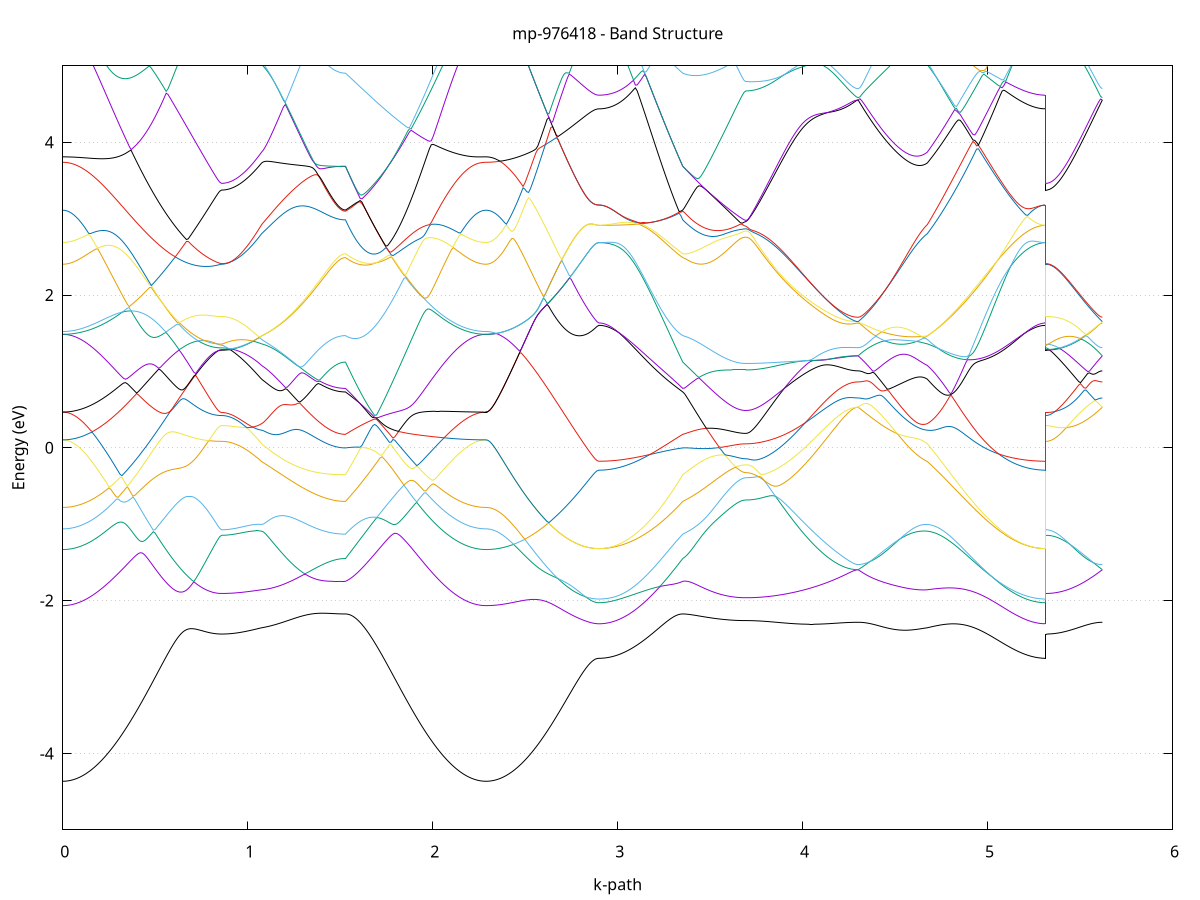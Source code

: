set title 'mp-976418 - Band Structure'
set xlabel 'k-path'
set ylabel 'Energy (eV)'
set grid y
set yrange [-5:5]
set terminal png size 800,600
set output 'mp-976418_bands_gnuplot.png'
plot '-' using 1:2 with lines notitle, '-' using 1:2 with lines notitle, '-' using 1:2 with lines notitle, '-' using 1:2 with lines notitle, '-' using 1:2 with lines notitle, '-' using 1:2 with lines notitle, '-' using 1:2 with lines notitle, '-' using 1:2 with lines notitle, '-' using 1:2 with lines notitle, '-' using 1:2 with lines notitle, '-' using 1:2 with lines notitle, '-' using 1:2 with lines notitle, '-' using 1:2 with lines notitle, '-' using 1:2 with lines notitle, '-' using 1:2 with lines notitle, '-' using 1:2 with lines notitle, '-' using 1:2 with lines notitle, '-' using 1:2 with lines notitle, '-' using 1:2 with lines notitle, '-' using 1:2 with lines notitle, '-' using 1:2 with lines notitle, '-' using 1:2 with lines notitle, '-' using 1:2 with lines notitle, '-' using 1:2 with lines notitle, '-' using 1:2 with lines notitle, '-' using 1:2 with lines notitle, '-' using 1:2 with lines notitle, '-' using 1:2 with lines notitle, '-' using 1:2 with lines notitle, '-' using 1:2 with lines notitle, '-' using 1:2 with lines notitle, '-' using 1:2 with lines notitle, '-' using 1:2 with lines notitle, '-' using 1:2 with lines notitle, '-' using 1:2 with lines notitle, '-' using 1:2 with lines notitle, '-' using 1:2 with lines notitle, '-' using 1:2 with lines notitle, '-' using 1:2 with lines notitle, '-' using 1:2 with lines notitle, '-' using 1:2 with lines notitle, '-' using 1:2 with lines notitle, '-' using 1:2 with lines notitle, '-' using 1:2 with lines notitle, '-' using 1:2 with lines notitle, '-' using 1:2 with lines notitle, '-' using 1:2 with lines notitle, '-' using 1:2 with lines notitle
0.000000 -37.774787
0.009979 -37.774787
0.019959 -37.774787
0.029938 -37.774687
0.039918 -37.774487
0.049897 -37.774387
0.059877 -37.774187
0.069856 -37.773887
0.079836 -37.773687
0.089815 -37.773387
0.099794 -37.772987
0.109774 -37.772587
0.119753 -37.772187
0.129733 -37.771787
0.139712 -37.771287
0.149692 -37.770787
0.159671 -37.770287
0.169651 -37.769687
0.179630 -37.769087
0.189610 -37.768487
0.199589 -37.767787
0.209568 -37.767087
0.219548 -37.766387
0.229527 -37.765587
0.239507 -37.764787
0.249486 -37.763987
0.259466 -37.763187
0.269445 -37.762287
0.279425 -37.761387
0.289404 -37.760487
0.299383 -37.759587
0.309363 -37.758587
0.319342 -37.757587
0.329322 -37.756587
0.339301 -37.755587
0.349281 -37.754587
0.359260 -37.753487
0.369240 -37.752387
0.379219 -37.751287
0.389198 -37.750187
0.399178 -37.749087
0.409157 -37.747987
0.419137 -37.746787
0.429116 -37.745687
0.439096 -37.744487
0.449075 -37.743287
0.459055 -37.742087
0.469034 -37.740887
0.479014 -37.739687
0.488993 -37.738487
0.498972 -37.737287
0.508952 -37.736087
0.518931 -37.734787
0.528911 -37.733587
0.538890 -37.732387
0.548870 -37.731187
0.558849 -37.729987
0.568829 -37.728787
0.578808 -37.727487
0.588787 -37.726287
0.598767 -37.725087
0.608746 -37.723987
0.618726 -37.722787
0.628705 -37.721587
0.638685 -37.720487
0.648664 -37.719287
0.658644 -37.718187
0.668623 -37.717087
0.678603 -37.716087
0.688582 -37.714987
0.698561 -37.713987
0.708541 -37.712987
0.718520 -37.711987
0.728500 -37.711087
0.738479 -37.710187
0.748459 -37.709287
0.758438 -37.708487
0.768418 -37.707787
0.778397 -37.707087
0.788376 -37.706487
0.798356 -37.705887
0.808335 -37.705387
0.818315 -37.704987
0.828294 -37.704687
0.838274 -37.704487
0.848253 -37.704287
0.858233 -37.704287
0.858233 -37.704287
0.868080 -37.704287
0.877927 -37.704287
0.887775 -37.704287
0.897622 -37.704287
0.907470 -37.704287
0.917317 -37.704287
0.927164 -37.704287
0.937012 -37.704287
0.946859 -37.704287
0.956707 -37.704287
0.966554 -37.704287
0.976402 -37.704287
0.986249 -37.704287
0.996096 -37.704287
1.005944 -37.704387
1.015791 -37.704387
1.025639 -37.704387
1.035486 -37.704387
1.045333 -37.704387
1.055181 -37.704387
1.065028 -37.704387
1.074876 -37.704387
1.074876 -37.704387
1.084738 -37.704487
1.094600 -37.704487
1.104463 -37.704587
1.114325 -37.704687
1.124188 -37.704787
1.134050 -37.704987
1.143913 -37.705187
1.153775 -37.705287
1.163638 -37.705487
1.173500 -37.705787
1.183362 -37.705987
1.193225 -37.706187
1.203087 -37.706487
1.212950 -37.706687
1.222812 -37.706987
1.232675 -37.707187
1.242537 -37.707487
1.252400 -37.707687
1.262262 -37.707987
1.272124 -37.708187
1.281987 -37.708487
1.291849 -37.708687
1.301712 -37.708987
1.311574 -37.709187
1.321437 -37.709387
1.331299 -37.709587
1.341162 -37.709887
1.351024 -37.710087
1.360886 -37.710287
1.370749 -37.710487
1.380611 -37.710587
1.390474 -37.710787
1.400336 -37.710987
1.410199 -37.711087
1.420061 -37.711187
1.429924 -37.711387
1.439786 -37.711487
1.449648 -37.711587
1.459511 -37.711687
1.469373 -37.711787
1.479236 -37.711887
1.489098 -37.711887
1.498961 -37.711987
1.508823 -37.711987
1.518685 -37.711987
1.528548 -37.711987
1.528548 -37.711987
1.538419 -37.712587
1.548290 -37.713287
1.558160 -37.713987
1.568031 -37.714687
1.577902 -37.715387
1.587773 -37.716187
1.597644 -37.716987
1.607514 -37.717887
1.617385 -37.718687
1.627256 -37.719687
1.637127 -37.720587
1.646998 -37.721487
1.656868 -37.722487
1.666739 -37.723487
1.676610 -37.724587
1.686481 -37.725587
1.696352 -37.726687
1.706222 -37.727687
1.716093 -37.728787
1.725964 -37.729987
1.735835 -37.731087
1.745706 -37.732187
1.755576 -37.733387
1.765447 -37.734487
1.775318 -37.735687
1.785189 -37.736787
1.795060 -37.737987
1.804930 -37.739187
1.814801 -37.740287
1.824672 -37.741487
1.834543 -37.742687
1.844414 -37.743787
1.854284 -37.744987
1.864155 -37.746087
1.874026 -37.747287
1.883897 -37.748387
1.893768 -37.749487
1.903638 -37.750587
1.913509 -37.751687
1.923380 -37.752787
1.933251 -37.753787
1.943122 -37.754887
1.952992 -37.755887
1.962863 -37.756887
1.972734 -37.757887
1.982605 -37.758887
1.992476 -37.759787
2.002346 -37.760787
2.012217 -37.761687
2.022088 -37.762487
2.031959 -37.763387
2.041830 -37.764187
2.051700 -37.764987
2.061571 -37.765787
2.071442 -37.766487
2.081313 -37.767187
2.091184 -37.767887
2.101054 -37.768587
2.110925 -37.769187
2.120796 -37.769787
2.130667 -37.770387
2.140538 -37.770887
2.150409 -37.771387
2.160279 -37.771887
2.170150 -37.772287
2.180021 -37.772687
2.189892 -37.773087
2.199763 -37.773387
2.209633 -37.773687
2.219504 -37.773987
2.229375 -37.774187
2.239246 -37.774387
2.249117 -37.774487
2.258987 -37.774687
2.268858 -37.774787
2.278729 -37.774787
2.288600 -37.774787
2.288600 -37.774787
2.298597 -37.774787
2.308593 -37.774687
2.318590 -37.774587
2.328587 -37.774487
2.338584 -37.774287
2.348580 -37.774087
2.358577 -37.773787
2.368574 -37.773487
2.378571 -37.773187
2.388568 -37.772787
2.398564 -37.772387
2.408561 -37.771887
2.418558 -37.771387
2.428555 -37.770887
2.438551 -37.770287
2.448548 -37.769687
2.458545 -37.769087
2.468542 -37.768387
2.478539 -37.767687
2.488535 -37.766887
2.498532 -37.766087
2.508529 -37.765287
2.518526 -37.764387
2.528522 -37.763487
2.538519 -37.762587
2.548516 -37.761587
2.558513 -37.760587
2.568510 -37.759587
2.578506 -37.758587
2.588503 -37.757487
2.598500 -37.756387
2.608497 -37.755187
2.618493 -37.754087
2.628490 -37.752887
2.638487 -37.751687
2.648484 -37.750387
2.658481 -37.749187
2.668477 -37.747887
2.678474 -37.746587
2.688471 -37.745287
2.698468 -37.743887
2.708464 -37.742587
2.718461 -37.741187
2.728458 -37.739787
2.738455 -37.738387
2.748452 -37.736987
2.758448 -37.735587
2.768445 -37.734087
2.778442 -37.732687
2.788439 -37.731287
2.798435 -37.729887
2.808432 -37.728487
2.818429 -37.727087
2.828426 -37.725787
2.838423 -37.724487
2.848419 -37.723287
2.858416 -37.722087
2.868413 -37.721187
2.878410 -37.720387
2.888406 -37.719887
2.898403 -37.719687
2.898403 -37.719687
2.908266 -37.719687
2.918128 -37.719687
2.927991 -37.719587
2.937853 -37.719487
2.947715 -37.719387
2.957578 -37.719187
2.967440 -37.718987
2.977303 -37.718787
2.987165 -37.718587
2.997028 -37.718287
3.006890 -37.717987
3.016752 -37.717687
3.026615 -37.717387
3.036477 -37.716987
3.046340 -37.716587
3.056202 -37.716087
3.066065 -37.715687
3.075927 -37.715187
3.085790 -37.714687
3.095652 -37.714187
3.105514 -37.713587
3.115377 -37.712987
3.125239 -37.712387
3.135102 -37.711787
3.144964 -37.711087
3.154827 -37.710487
3.164689 -37.709787
3.174552 -37.709087
3.184414 -37.708287
3.194276 -37.707587
3.204139 -37.706787
3.214001 -37.706587
3.223864 -37.706787
3.233726 -37.706987
3.243589 -37.707287
3.253451 -37.707587
3.263314 -37.707887
3.273176 -37.708187
3.283038 -37.708587
3.292901 -37.708987
3.302763 -37.709387
3.312626 -37.709887
3.322488 -37.710387
3.332351 -37.710887
3.342213 -37.711387
3.352076 -37.711987
3.352076 -37.711987
3.361825 -37.712287
3.371574 -37.712687
3.381323 -37.713087
3.391072 -37.713587
3.400821 -37.714087
3.410571 -37.714687
3.420320 -37.715187
3.430069 -37.715787
3.439818 -37.716387
3.449567 -37.716887
3.459317 -37.717487
3.469066 -37.717987
3.478815 -37.718587
3.488564 -37.719087
3.498313 -37.719587
3.508063 -37.720087
3.517812 -37.720587
3.527561 -37.721087
3.537310 -37.721487
3.547059 -37.721887
3.556808 -37.722287
3.566558 -37.722687
3.576307 -37.722987
3.586056 -37.723287
3.595805 -37.723587
3.605554 -37.723887
3.615304 -37.724087
3.625053 -37.724387
3.634802 -37.724487
3.644551 -37.724687
3.654300 -37.724787
3.664050 -37.724887
3.673799 -37.724987
3.683548 -37.724987
3.693297 -37.724987
3.693297 -37.724987
3.703246 -37.724987
3.713194 -37.724987
3.723143 -37.724987
3.733091 -37.724887
3.743040 -37.724787
3.752988 -37.724687
3.762937 -37.724587
3.772886 -37.724387
3.782834 -37.724287
3.792783 -37.724087
3.802731 -37.723887
3.812680 -37.723687
3.822628 -37.723387
3.832577 -37.723187
3.842525 -37.722887
3.852474 -37.722587
3.862423 -37.722287
3.872371 -37.721987
3.882320 -37.721587
3.892268 -37.721287
3.902217 -37.720887
3.912165 -37.720487
3.922114 -37.720087
3.932062 -37.719687
3.942011 -37.719287
3.951960 -37.718787
3.961908 -37.718387
3.971857 -37.717887
3.981805 -37.717387
3.991754 -37.716987
4.001702 -37.716487
4.011651 -37.715987
4.021600 -37.715487
4.031548 -37.714887
4.041497 -37.714387
4.051445 -37.713887
4.061394 -37.713387
4.071342 -37.712787
4.081291 -37.712287
4.091239 -37.711787
4.101188 -37.711187
4.111137 -37.710687
4.121085 -37.710187
4.131034 -37.709687
4.140982 -37.709187
4.150931 -37.708687
4.160879 -37.708187
4.170828 -37.707687
4.180776 -37.707287
4.190725 -37.706787
4.200674 -37.706387
4.210622 -37.705987
4.220571 -37.705687
4.230519 -37.705387
4.240468 -37.705087
4.250416 -37.704887
4.260365 -37.704687
4.270313 -37.704487
4.280262 -37.704387
4.290211 -37.704287
4.300159 -37.704287
4.300159 -37.704287
4.310002 -37.704287
4.319845 -37.704287
4.329688 -37.704287
4.339531 -37.704387
4.349374 -37.704387
4.359217 -37.704487
4.369060 -37.704587
4.378903 -37.704587
4.388745 -37.704687
4.398588 -37.704687
4.408431 -37.704787
4.418274 -37.704887
4.428117 -37.704887
4.437960 -37.704987
4.447803 -37.704987
4.457646 -37.705087
4.467489 -37.705087
4.477332 -37.705087
4.487175 -37.705087
4.497018 -37.705087
4.506861 -37.705087
4.516703 -37.705087
4.526546 -37.705087
4.536389 -37.705087
4.546232 -37.705087
4.556075 -37.704987
4.565918 -37.704987
4.575761 -37.704887
4.585604 -37.704887
4.595447 -37.704787
4.605290 -37.704687
4.615133 -37.704687
4.624976 -37.704587
4.634819 -37.704487
4.644661 -37.704487
4.654504 -37.704487
4.664347 -37.704387
4.674190 -37.704387
4.674190 -37.704387
4.684061 -37.704387
4.693931 -37.704487
4.703802 -37.704487
4.713673 -37.704487
4.723543 -37.704487
4.733414 -37.704487
4.743284 -37.704487
4.753155 -37.704487
4.763026 -37.704587
4.772896 -37.704587
4.782767 -37.704587
4.792638 -37.704587
4.802508 -37.704587
4.812379 -37.704587
4.822249 -37.704587
4.832120 -37.704687
4.841991 -37.704687
4.851861 -37.704687
4.861732 -37.704687
4.871602 -37.704687
4.881473 -37.704687
4.891344 -37.704687
4.901214 -37.704787
4.911085 -37.704787
4.920955 -37.704787
4.930826 -37.704787
4.940697 -37.704787
4.950567 -37.704787
4.960438 -37.704787
4.970308 -37.704887
4.980179 -37.705187
4.990050 -37.705887
4.999920 -37.706687
5.009791 -37.707387
5.019662 -37.708087
5.029532 -37.708787
5.039403 -37.709487
5.049273 -37.710087
5.059144 -37.710787
5.069015 -37.711387
5.078885 -37.711987
5.088756 -37.712587
5.098626 -37.713187
5.108497 -37.713687
5.118368 -37.714287
5.128238 -37.714787
5.138109 -37.715287
5.147979 -37.715687
5.157850 -37.716187
5.167721 -37.716587
5.177591 -37.716987
5.187462 -37.717387
5.197332 -37.717687
5.207203 -37.717987
5.217074 -37.718287
5.226944 -37.718587
5.236815 -37.718787
5.246686 -37.718987
5.256556 -37.719187
5.266427 -37.719387
5.276297 -37.719487
5.286168 -37.719587
5.296039 -37.719687
5.305909 -37.719687
5.315780 -37.719687
5.315780 -37.704287
5.325615 -37.704287
5.335451 -37.704287
5.345286 -37.704287
5.355122 -37.704287
5.364957 -37.704287
5.374793 -37.704287
5.384629 -37.704287
5.394464 -37.704287
5.404300 -37.704287
5.414135 -37.704287
5.423971 -37.704287
5.433806 -37.704287
5.443642 -37.704287
5.453477 -37.704287
5.463313 -37.704287
5.473148 -37.704287
5.482984 -37.704287
5.492819 -37.704287
5.502655 -37.704287
5.512491 -37.704287
5.522326 -37.704287
5.532162 -37.704287
5.541997 -37.704287
5.551833 -37.704287
5.561668 -37.704287
5.571504 -37.704287
5.581339 -37.704287
5.591175 -37.704287
5.601010 -37.704287
5.610846 -37.704287
5.620681 -37.704287
e
0.000000 -37.649087
0.009979 -37.649087
0.019959 -37.649087
0.029938 -37.649087
0.039918 -37.649087
0.049897 -37.649187
0.059877 -37.649187
0.069856 -37.649287
0.079836 -37.649287
0.089815 -37.649387
0.099794 -37.649487
0.109774 -37.649587
0.119753 -37.649587
0.129733 -37.649687
0.139712 -37.649887
0.149692 -37.649987
0.159671 -37.650087
0.169651 -37.650187
0.179630 -37.650387
0.189610 -37.650487
0.199589 -37.650687
0.209568 -37.650787
0.219548 -37.650987
0.229527 -37.651187
0.239507 -37.651387
0.249486 -37.651587
0.259466 -37.651787
0.269445 -37.651987
0.279425 -37.652187
0.289404 -37.652487
0.299383 -37.652687
0.309363 -37.652987
0.319342 -37.653187
0.329322 -37.653487
0.339301 -37.653787
0.349281 -37.654087
0.359260 -37.654387
0.369240 -37.654687
0.379219 -37.654987
0.389198 -37.655287
0.399178 -37.655687
0.409157 -37.655987
0.419137 -37.656387
0.429116 -37.656687
0.439096 -37.657087
0.449075 -37.657487
0.459055 -37.657887
0.469034 -37.658287
0.479014 -37.658687
0.488993 -37.659187
0.498972 -37.659887
0.508952 -37.660687
0.518931 -37.661387
0.528911 -37.662087
0.538890 -37.662787
0.548870 -37.663487
0.558849 -37.664187
0.568829 -37.664887
0.578808 -37.665587
0.588787 -37.666187
0.598767 -37.666887
0.608746 -37.667487
0.618726 -37.668087
0.628705 -37.668687
0.638685 -37.669187
0.648664 -37.669787
0.658644 -37.670287
0.668623 -37.670787
0.678603 -37.671287
0.688582 -37.671787
0.698561 -37.672187
0.708541 -37.672587
0.718520 -37.672987
0.728500 -37.673387
0.738479 -37.673687
0.748459 -37.673987
0.758438 -37.674287
0.768418 -37.674587
0.778397 -37.674787
0.788376 -37.674987
0.798356 -37.675187
0.808335 -37.675487
0.818315 -37.675787
0.828294 -37.675987
0.838274 -37.676187
0.848253 -37.676287
0.858233 -37.676287
0.858233 -37.676287
0.868080 -37.676287
0.877927 -37.676287
0.887775 -37.676187
0.897622 -37.676087
0.907470 -37.676087
0.917317 -37.676187
0.927164 -37.676387
0.937012 -37.676587
0.946859 -37.676887
0.956707 -37.677087
0.966554 -37.677387
0.976402 -37.677787
0.986249 -37.678087
0.996096 -37.678487
1.005944 -37.678887
1.015791 -37.679287
1.025639 -37.679687
1.035486 -37.680187
1.045333 -37.680687
1.055181 -37.681187
1.065028 -37.681787
1.074876 -37.682287
1.074876 -37.682287
1.084738 -37.682687
1.094600 -37.683087
1.104463 -37.683487
1.114325 -37.683887
1.124188 -37.684287
1.134050 -37.684687
1.143913 -37.684987
1.153775 -37.685387
1.163638 -37.685787
1.173500 -37.686087
1.183362 -37.686487
1.193225 -37.686787
1.203087 -37.687087
1.212950 -37.687487
1.222812 -37.687787
1.232675 -37.688087
1.242537 -37.688387
1.252400 -37.688687
1.262262 -37.688987
1.272124 -37.689287
1.281987 -37.689487
1.291849 -37.689787
1.301712 -37.689987
1.311574 -37.690287
1.321437 -37.690487
1.331299 -37.690687
1.341162 -37.690987
1.351024 -37.691187
1.360886 -37.691387
1.370749 -37.691487
1.380611 -37.691687
1.390474 -37.691887
1.400336 -37.691987
1.410199 -37.692187
1.420061 -37.692287
1.429924 -37.692387
1.439786 -37.692487
1.449648 -37.692587
1.459511 -37.692687
1.469373 -37.692787
1.479236 -37.692887
1.489098 -37.692887
1.498961 -37.692887
1.508823 -37.692987
1.518685 -37.692987
1.528548 -37.692987
1.528548 -37.692987
1.538419 -37.691987
1.548290 -37.690887
1.558160 -37.689887
1.568031 -37.688787
1.577902 -37.687787
1.587773 -37.686687
1.597644 -37.685587
1.607514 -37.684487
1.617385 -37.683387
1.627256 -37.682287
1.637127 -37.681187
1.646998 -37.680087
1.656868 -37.678987
1.666739 -37.677887
1.676610 -37.676787
1.686481 -37.675687
1.696352 -37.674587
1.706222 -37.673487
1.716093 -37.672387
1.725964 -37.671287
1.735835 -37.670187
1.745706 -37.669087
1.755576 -37.667987
1.765447 -37.666987
1.775318 -37.665887
1.785189 -37.664787
1.795060 -37.663787
1.804930 -37.662687
1.814801 -37.661687
1.824672 -37.660587
1.834543 -37.659587
1.844414 -37.658587
1.854284 -37.657587
1.864155 -37.656587
1.874026 -37.655587
1.883897 -37.654687
1.893768 -37.653987
1.903638 -37.653787
1.913509 -37.653587
1.923380 -37.653387
1.933251 -37.653187
1.943122 -37.652987
1.952992 -37.652887
1.962863 -37.652687
1.972734 -37.652487
1.982605 -37.652287
1.992476 -37.652087
2.002346 -37.651987
2.012217 -37.651787
2.022088 -37.651587
2.031959 -37.651387
2.041830 -37.651287
2.051700 -37.651087
2.061571 -37.650987
2.071442 -37.650787
2.081313 -37.650687
2.091184 -37.650487
2.101054 -37.650387
2.110925 -37.650287
2.120796 -37.650087
2.130667 -37.649987
2.140538 -37.649887
2.150409 -37.649787
2.160279 -37.649687
2.170150 -37.649587
2.180021 -37.649487
2.189892 -37.649487
2.199763 -37.649387
2.209633 -37.649287
2.219504 -37.649287
2.229375 -37.649187
2.239246 -37.649187
2.249117 -37.649087
2.258987 -37.649087
2.268858 -37.649087
2.278729 -37.649087
2.288600 -37.649087
2.288600 -37.649087
2.298597 -37.649087
2.308593 -37.649187
2.318590 -37.649287
2.328587 -37.649387
2.338584 -37.649587
2.348580 -37.649787
2.358577 -37.650087
2.368574 -37.650387
2.378571 -37.650787
2.388568 -37.651187
2.398564 -37.651587
2.408561 -37.652087
2.418558 -37.652587
2.428555 -37.653087
2.438551 -37.653687
2.448548 -37.654287
2.458545 -37.654987
2.468542 -37.655687
2.478539 -37.656487
2.488535 -37.657187
2.498532 -37.657987
2.508529 -37.658887
2.518526 -37.659787
2.528522 -37.660687
2.538519 -37.661587
2.548516 -37.662587
2.558513 -37.663587
2.568510 -37.664687
2.578506 -37.665787
2.588503 -37.666887
2.598500 -37.667987
2.608497 -37.669187
2.618493 -37.670287
2.628490 -37.671587
2.638487 -37.672787
2.648484 -37.674087
2.658481 -37.675287
2.668477 -37.676587
2.678474 -37.677987
2.688471 -37.679287
2.698468 -37.680687
2.708464 -37.682087
2.718461 -37.683487
2.728458 -37.684887
2.738455 -37.686287
2.748452 -37.687687
2.758448 -37.689087
2.768445 -37.690587
2.778442 -37.691987
2.788439 -37.693387
2.798435 -37.694887
2.808432 -37.696287
2.818429 -37.697687
2.828426 -37.698987
2.838423 -37.700287
2.848419 -37.701487
2.858416 -37.702587
2.868413 -37.703587
2.878410 -37.704387
2.888406 -37.704887
2.898403 -37.705087
2.898403 -37.705087
2.908266 -37.705087
2.918128 -37.705087
2.927991 -37.705087
2.937853 -37.705087
2.947715 -37.705087
2.957578 -37.705087
2.967440 -37.705087
2.977303 -37.705087
2.987165 -37.705087
2.997028 -37.705087
3.006890 -37.705087
3.016752 -37.705087
3.026615 -37.705087
3.036477 -37.705087
3.046340 -37.705087
3.056202 -37.705087
3.066065 -37.705087
3.075927 -37.705187
3.085790 -37.705187
3.095652 -37.705187
3.105514 -37.705287
3.115377 -37.705387
3.125239 -37.705387
3.135102 -37.705487
3.144964 -37.705587
3.154827 -37.705687
3.164689 -37.705787
3.174552 -37.705887
3.184414 -37.706087
3.194276 -37.706187
3.204139 -37.706387
3.214001 -37.705987
3.223864 -37.705187
3.233726 -37.704287
3.243589 -37.703487
3.253451 -37.702587
3.263314 -37.701687
3.273176 -37.700787
3.283038 -37.699887
3.292901 -37.698887
3.302763 -37.697987
3.312626 -37.696987
3.322488 -37.695987
3.332351 -37.694987
3.342213 -37.693987
3.352076 -37.692987
3.352076 -37.692987
3.361825 -37.692487
3.371574 -37.691887
3.381323 -37.691287
3.391072 -37.690687
3.400821 -37.689987
3.410571 -37.689287
3.420320 -37.688587
3.430069 -37.687787
3.439818 -37.687087
3.449567 -37.686387
3.459317 -37.685687
3.469066 -37.684987
3.478815 -37.684287
3.488564 -37.683687
3.498313 -37.682987
3.508063 -37.682387
3.517812 -37.681787
3.527561 -37.681287
3.537310 -37.680687
3.547059 -37.680187
3.556808 -37.679787
3.566558 -37.679287
3.576307 -37.678887
3.586056 -37.678487
3.595805 -37.678087
3.605554 -37.677787
3.615304 -37.677487
3.625053 -37.677287
3.634802 -37.676987
3.644551 -37.676787
3.654300 -37.676687
3.664050 -37.676587
3.673799 -37.676487
3.683548 -37.676387
3.693297 -37.676387
3.693297 -37.676387
3.703246 -37.676387
3.713194 -37.676387
3.723143 -37.676387
3.733091 -37.676387
3.743040 -37.676387
3.752988 -37.676387
3.762937 -37.676387
3.772886 -37.676387
3.782834 -37.676387
3.792783 -37.676387
3.802731 -37.676387
3.812680 -37.676387
3.822628 -37.676387
3.832577 -37.676387
3.842525 -37.676387
3.852474 -37.676287
3.862423 -37.676287
3.872371 -37.676287
3.882320 -37.676287
3.892268 -37.676287
3.902217 -37.676287
3.912165 -37.676287
3.922114 -37.676287
3.932062 -37.676287
3.942011 -37.676287
3.951960 -37.676287
3.961908 -37.676187
3.971857 -37.676187
3.981805 -37.676187
3.991754 -37.676187
4.001702 -37.676187
4.011651 -37.676187
4.021600 -37.676187
4.031548 -37.676187
4.041497 -37.676187
4.051445 -37.676187
4.061394 -37.676087
4.071342 -37.676087
4.081291 -37.676087
4.091239 -37.676087
4.101188 -37.676087
4.111137 -37.676087
4.121085 -37.676087
4.131034 -37.676087
4.140982 -37.676087
4.150931 -37.676087
4.160879 -37.676087
4.170828 -37.676087
4.180776 -37.675987
4.190725 -37.675987
4.200674 -37.675987
4.210622 -37.675987
4.220571 -37.675987
4.230519 -37.675987
4.240468 -37.675987
4.250416 -37.675987
4.260365 -37.675987
4.270313 -37.675987
4.280262 -37.675987
4.290211 -37.675987
4.300159 -37.675987
4.300159 -37.675987
4.310002 -37.675987
4.319845 -37.675987
4.329688 -37.675987
4.339531 -37.675987
4.349374 -37.675987
4.359217 -37.675887
4.369060 -37.675887
4.378903 -37.675887
4.388745 -37.675887
4.398588 -37.675887
4.408431 -37.675887
4.418274 -37.675987
4.428117 -37.675987
4.437960 -37.676087
4.447803 -37.676187
4.457646 -37.676287
4.467489 -37.676387
4.477332 -37.676487
4.487175 -37.676687
4.497018 -37.676887
4.506861 -37.677087
4.516703 -37.677287
4.526546 -37.677487
4.536389 -37.677687
4.546232 -37.677987
4.556075 -37.678287
4.565918 -37.678587
4.575761 -37.678887
4.585604 -37.679187
4.595447 -37.679487
4.605290 -37.679887
4.615133 -37.680187
4.624976 -37.680587
4.634819 -37.680887
4.644661 -37.681287
4.654504 -37.681587
4.664347 -37.681987
4.674190 -37.682287
4.674190 -37.682287
4.684061 -37.682887
4.693931 -37.683487
4.703802 -37.684087
4.713673 -37.684787
4.723543 -37.685387
4.733414 -37.686087
4.743284 -37.686787
4.753155 -37.687487
4.763026 -37.688187
4.772896 -37.688887
4.782767 -37.689587
4.792638 -37.690387
4.802508 -37.691087
4.812379 -37.691887
4.822249 -37.692687
4.832120 -37.693387
4.841991 -37.694187
4.851861 -37.694987
4.861732 -37.695787
4.871602 -37.696587
4.881473 -37.697387
4.891344 -37.698187
4.901214 -37.698987
4.911085 -37.699787
4.920955 -37.700587
4.930826 -37.701287
4.940697 -37.702087
4.950567 -37.702887
4.960438 -37.703687
4.970308 -37.704387
4.980179 -37.704887
4.990050 -37.704887
4.999920 -37.704887
5.009791 -37.704887
5.019662 -37.704887
5.029532 -37.704887
5.039403 -37.704887
5.049273 -37.704887
5.059144 -37.704887
5.069015 -37.704987
5.078885 -37.704987
5.088756 -37.704987
5.098626 -37.704987
5.108497 -37.704987
5.118368 -37.704987
5.128238 -37.704987
5.138109 -37.704987
5.147979 -37.704987
5.157850 -37.704987
5.167721 -37.704987
5.177591 -37.704987
5.187462 -37.704987
5.197332 -37.704987
5.207203 -37.704987
5.217074 -37.704987
5.226944 -37.704987
5.236815 -37.705087
5.246686 -37.705087
5.256556 -37.705087
5.266427 -37.705087
5.276297 -37.705087
5.286168 -37.705087
5.296039 -37.705087
5.305909 -37.705087
5.315780 -37.705087
5.315780 -37.676287
5.325615 -37.676287
5.335451 -37.676287
5.345286 -37.676287
5.355122 -37.676287
5.364957 -37.676287
5.374793 -37.676287
5.384629 -37.676287
5.394464 -37.676287
5.404300 -37.676287
5.414135 -37.676287
5.423971 -37.676287
5.433806 -37.676287
5.443642 -37.676187
5.453477 -37.676187
5.463313 -37.676187
5.473148 -37.676187
5.482984 -37.676187
5.492819 -37.676187
5.502655 -37.676187
5.512491 -37.676187
5.522326 -37.676187
5.532162 -37.676087
5.541997 -37.676087
5.551833 -37.676087
5.561668 -37.676087
5.571504 -37.676087
5.581339 -37.676087
5.591175 -37.676087
5.601010 -37.675987
5.610846 -37.675987
5.620681 -37.675987
e
0.000000 -37.633187
0.009979 -37.633187
0.019959 -37.633287
0.029938 -37.633287
0.039918 -37.633387
0.049897 -37.633587
0.059877 -37.633687
0.069856 -37.633887
0.079836 -37.634087
0.089815 -37.634387
0.099794 -37.634587
0.109774 -37.634887
0.119753 -37.635187
0.129733 -37.635587
0.139712 -37.635887
0.149692 -37.636287
0.159671 -37.636787
0.169651 -37.637187
0.179630 -37.637687
0.189610 -37.638187
0.199589 -37.638687
0.209568 -37.639187
0.219548 -37.639787
0.229527 -37.640287
0.239507 -37.640887
0.249486 -37.641487
0.259466 -37.642087
0.269445 -37.642787
0.279425 -37.643387
0.289404 -37.644087
0.299383 -37.644787
0.309363 -37.645487
0.319342 -37.646187
0.329322 -37.646887
0.339301 -37.647687
0.349281 -37.648387
0.359260 -37.649187
0.369240 -37.649887
0.379219 -37.650687
0.389198 -37.651387
0.399178 -37.652187
0.409157 -37.652987
0.419137 -37.653787
0.429116 -37.654487
0.439096 -37.655287
0.449075 -37.656087
0.459055 -37.656887
0.469034 -37.657587
0.479014 -37.658387
0.488993 -37.659187
0.498972 -37.659587
0.508952 -37.660087
0.518931 -37.660487
0.528911 -37.660987
0.538890 -37.661487
0.548870 -37.661987
0.558849 -37.662487
0.568829 -37.662987
0.578808 -37.663487
0.588787 -37.664087
0.598767 -37.664587
0.608746 -37.665087
0.618726 -37.665687
0.628705 -37.666287
0.638685 -37.666787
0.648664 -37.667387
0.658644 -37.667987
0.668623 -37.668487
0.678603 -37.669087
0.688582 -37.669687
0.698561 -37.670287
0.708541 -37.670787
0.718520 -37.671387
0.728500 -37.671887
0.738479 -37.672487
0.748459 -37.672987
0.758438 -37.673487
0.768418 -37.673987
0.778397 -37.674387
0.788376 -37.674787
0.798356 -37.675187
0.808335 -37.675387
0.818315 -37.675487
0.828294 -37.675587
0.838274 -37.675687
0.848253 -37.675687
0.858233 -37.675687
0.858233 -37.675687
0.868080 -37.675687
0.877927 -37.675787
0.887775 -37.675787
0.897622 -37.675887
0.907470 -37.675987
0.917317 -37.675787
0.927164 -37.675587
0.937012 -37.675387
0.946859 -37.675187
0.956707 -37.674987
0.966554 -37.674687
0.976402 -37.674387
0.986249 -37.673987
0.996096 -37.673687
1.005944 -37.673287
1.015791 -37.672887
1.025639 -37.672487
1.035486 -37.671987
1.045333 -37.671487
1.055181 -37.670987
1.065028 -37.670487
1.074876 -37.669987
1.074876 -37.669987
1.084738 -37.669587
1.094600 -37.669187
1.104463 -37.668687
1.114325 -37.668187
1.124188 -37.667787
1.134050 -37.667287
1.143913 -37.666687
1.153775 -37.666187
1.163638 -37.665687
1.173500 -37.665087
1.183362 -37.664587
1.193225 -37.664087
1.203087 -37.663487
1.212950 -37.662987
1.222812 -37.662387
1.232675 -37.661887
1.242537 -37.661387
1.252400 -37.660787
1.262262 -37.660287
1.272124 -37.659787
1.281987 -37.659287
1.291849 -37.658887
1.301712 -37.658387
1.311574 -37.657887
1.321437 -37.657487
1.331299 -37.657087
1.341162 -37.656687
1.351024 -37.656287
1.360886 -37.655887
1.370749 -37.655587
1.380611 -37.655187
1.390474 -37.654887
1.400336 -37.654587
1.410199 -37.654387
1.420061 -37.654087
1.429924 -37.653887
1.439786 -37.653687
1.449648 -37.653487
1.459511 -37.653287
1.469373 -37.653187
1.479236 -37.652987
1.489098 -37.652887
1.498961 -37.652887
1.508823 -37.652787
1.518685 -37.652787
1.528548 -37.652787
1.528548 -37.652687
1.538419 -37.653087
1.548290 -37.653487
1.558160 -37.653887
1.568031 -37.654187
1.577902 -37.654487
1.587773 -37.654687
1.597644 -37.654987
1.607514 -37.655187
1.617385 -37.655387
1.627256 -37.655587
1.637127 -37.655687
1.646998 -37.655887
1.656868 -37.655987
1.666739 -37.655987
1.676610 -37.656087
1.686481 -37.656087
1.696352 -37.656187
1.706222 -37.656187
1.716093 -37.656187
1.725964 -37.656087
1.735835 -37.656087
1.745706 -37.655987
1.755576 -37.655987
1.765447 -37.655887
1.775318 -37.655787
1.785189 -37.655687
1.795060 -37.655487
1.804930 -37.655387
1.814801 -37.655287
1.824672 -37.655087
1.834543 -37.654987
1.844414 -37.654787
1.854284 -37.654687
1.864155 -37.654487
1.874026 -37.654287
1.883897 -37.654087
1.893768 -37.653687
1.903638 -37.652787
1.913509 -37.651887
1.923380 -37.650987
1.933251 -37.650087
1.943122 -37.649187
1.952992 -37.648387
1.962863 -37.647587
1.972734 -37.646787
1.982605 -37.645987
1.992476 -37.645187
2.002346 -37.644387
2.012217 -37.643687
2.022088 -37.642987
2.031959 -37.642287
2.041830 -37.641687
2.051700 -37.640987
2.061571 -37.640387
2.071442 -37.639787
2.081313 -37.639187
2.091184 -37.638687
2.101054 -37.638187
2.110925 -37.637687
2.120796 -37.637187
2.130667 -37.636687
2.140538 -37.636287
2.150409 -37.635887
2.160279 -37.635587
2.170150 -37.635187
2.180021 -37.634887
2.189892 -37.634587
2.199763 -37.634287
2.209633 -37.634087
2.219504 -37.633887
2.229375 -37.633687
2.239246 -37.633587
2.249117 -37.633387
2.258987 -37.633287
2.268858 -37.633287
2.278729 -37.633187
2.288600 -37.633187
2.288600 -37.633187
2.298597 -37.633187
2.308593 -37.633187
2.318590 -37.633187
2.328587 -37.633187
2.338584 -37.633187
2.348580 -37.633187
2.358577 -37.633187
2.368574 -37.633187
2.378571 -37.633187
2.388568 -37.633187
2.398564 -37.633187
2.408561 -37.633187
2.418558 -37.633287
2.428555 -37.633287
2.438551 -37.633287
2.448548 -37.633287
2.458545 -37.633287
2.468542 -37.633287
2.478539 -37.633287
2.488535 -37.633287
2.498532 -37.633287
2.508529 -37.633287
2.518526 -37.633287
2.528522 -37.633287
2.538519 -37.633287
2.548516 -37.633287
2.558513 -37.633387
2.568510 -37.633387
2.578506 -37.633387
2.588503 -37.633387
2.598500 -37.633387
2.608497 -37.633387
2.618493 -37.633387
2.628490 -37.633387
2.638487 -37.633387
2.648484 -37.633487
2.658481 -37.633487
2.668477 -37.633487
2.678474 -37.633487
2.688471 -37.633487
2.698468 -37.633487
2.708464 -37.633487
2.718461 -37.633487
2.728458 -37.633487
2.738455 -37.633487
2.748452 -37.633487
2.758448 -37.633487
2.768445 -37.633487
2.778442 -37.633587
2.788439 -37.633587
2.798435 -37.633587
2.808432 -37.633587
2.818429 -37.633587
2.828426 -37.633587
2.838423 -37.633587
2.848419 -37.633587
2.858416 -37.633587
2.868413 -37.633587
2.878410 -37.633587
2.888406 -37.633587
2.898403 -37.633587
2.898403 -37.633587
2.908266 -37.633587
2.918128 -37.633587
2.927991 -37.633687
2.937853 -37.633787
2.947715 -37.633887
2.957578 -37.634087
2.967440 -37.634287
2.977303 -37.634487
2.987165 -37.634687
2.997028 -37.634987
3.006890 -37.635287
3.016752 -37.635587
3.026615 -37.635887
3.036477 -37.636187
3.046340 -37.636587
3.056202 -37.636987
3.066065 -37.637387
3.075927 -37.637887
3.085790 -37.638287
3.095652 -37.638787
3.105514 -37.639287
3.115377 -37.639787
3.125239 -37.640387
3.135102 -37.640887
3.144964 -37.641387
3.154827 -37.641987
3.164689 -37.642587
3.174552 -37.643087
3.184414 -37.643687
3.194276 -37.644287
3.204139 -37.644887
3.214001 -37.645487
3.223864 -37.646087
3.233726 -37.646587
3.243589 -37.647187
3.253451 -37.647787
3.263314 -37.648387
3.273176 -37.648887
3.283038 -37.649387
3.292901 -37.649987
3.302763 -37.650487
3.312626 -37.650987
3.322488 -37.651387
3.332351 -37.651887
3.342213 -37.652287
3.352076 -37.652787
3.352076 -37.652787
3.361825 -37.652887
3.371574 -37.653087
3.381323 -37.653287
3.391072 -37.653387
3.400821 -37.653587
3.410571 -37.653687
3.420320 -37.653887
3.430069 -37.653987
3.439818 -37.654187
3.449567 -37.654287
3.459317 -37.654387
3.469066 -37.654587
3.478815 -37.654687
3.488564 -37.654787
3.498313 -37.654887
3.508063 -37.654987
3.517812 -37.655087
3.527561 -37.655187
3.537310 -37.655287
3.547059 -37.655387
3.556808 -37.655487
3.566558 -37.655587
3.576307 -37.655587
3.586056 -37.655687
3.595805 -37.655687
3.605554 -37.655787
3.615304 -37.655787
3.625053 -37.655887
3.634802 -37.655887
3.644551 -37.655887
3.654300 -37.655987
3.664050 -37.655987
3.673799 -37.655987
3.683548 -37.655987
3.693297 -37.655987
3.693297 -37.655987
3.703246 -37.655987
3.713194 -37.656087
3.723143 -37.656087
3.733091 -37.656187
3.743040 -37.656287
3.752988 -37.656387
3.762937 -37.656487
3.772886 -37.656587
3.782834 -37.656787
3.792783 -37.656887
3.802731 -37.657087
3.812680 -37.657287
3.822628 -37.657587
3.832577 -37.657787
3.842525 -37.658087
3.852474 -37.658287
3.862423 -37.658587
3.872371 -37.658887
3.882320 -37.659287
3.892268 -37.659587
3.902217 -37.659987
3.912165 -37.660287
3.922114 -37.660687
3.932062 -37.661087
3.942011 -37.661487
3.951960 -37.661887
3.961908 -37.662387
3.971857 -37.662787
3.981805 -37.663287
3.991754 -37.663687
4.001702 -37.664187
4.011651 -37.664687
4.021600 -37.665187
4.031548 -37.665687
4.041497 -37.666187
4.051445 -37.666687
4.061394 -37.667187
4.071342 -37.667687
4.081291 -37.668187
4.091239 -37.668687
4.101188 -37.669287
4.111137 -37.669787
4.121085 -37.670287
4.131034 -37.670787
4.140982 -37.671287
4.150931 -37.671687
4.160879 -37.672187
4.170828 -37.672687
4.180776 -37.673087
4.190725 -37.673487
4.200674 -37.673887
4.210622 -37.674287
4.220571 -37.674587
4.230519 -37.674887
4.240468 -37.675187
4.250416 -37.675487
4.260365 -37.675687
4.270313 -37.675787
4.280262 -37.675887
4.290211 -37.675987
4.300159 -37.675987
4.300159 -37.675987
4.310002 -37.675987
4.319845 -37.675987
4.329688 -37.675987
4.339531 -37.675887
4.349374 -37.675887
4.359217 -37.675887
4.369060 -37.675887
4.378903 -37.675787
4.388745 -37.675687
4.398588 -37.675687
4.408431 -37.675587
4.418274 -37.675487
4.428117 -37.675387
4.437960 -37.675287
4.447803 -37.675187
4.457646 -37.674987
4.467489 -37.674887
4.477332 -37.674687
4.487175 -37.674587
4.497018 -37.674387
4.506861 -37.674187
4.516703 -37.674087
4.526546 -37.673887
4.536389 -37.673687
4.546232 -37.673387
4.556075 -37.673187
4.565918 -37.672987
4.575761 -37.672787
4.585604 -37.672487
4.595447 -37.672287
4.605290 -37.671987
4.615133 -37.671687
4.624976 -37.671487
4.634819 -37.671187
4.644661 -37.670887
4.654504 -37.670587
4.664347 -37.670287
4.674190 -37.669987
4.674190 -37.669987
4.684061 -37.669387
4.693931 -37.668787
4.703802 -37.668287
4.713673 -37.667587
4.723543 -37.666987
4.733414 -37.666387
4.743284 -37.665687
4.753155 -37.664987
4.763026 -37.664387
4.772896 -37.663687
4.782767 -37.662887
4.792638 -37.662187
4.802508 -37.661487
4.812379 -37.660787
4.822249 -37.659987
4.832120 -37.659287
4.841991 -37.658487
4.851861 -37.657687
4.861732 -37.656987
4.871602 -37.656187
4.881473 -37.655387
4.891344 -37.654687
4.901214 -37.653887
4.911085 -37.653087
4.920955 -37.652387
4.930826 -37.651587
4.940697 -37.650787
4.950567 -37.650087
4.960438 -37.649287
4.970308 -37.648587
4.980179 -37.647787
4.990050 -37.647087
4.999920 -37.646387
5.009791 -37.645687
5.019662 -37.644987
5.029532 -37.644287
5.039403 -37.643687
5.049273 -37.642987
5.059144 -37.642387
5.069015 -37.641787
5.078885 -37.641187
5.088756 -37.640587
5.098626 -37.639987
5.108497 -37.639487
5.118368 -37.638987
5.128238 -37.638487
5.138109 -37.637987
5.147979 -37.637487
5.157850 -37.637087
5.167721 -37.636687
5.177591 -37.636287
5.187462 -37.635887
5.197332 -37.635587
5.207203 -37.635287
5.217074 -37.634987
5.226944 -37.634687
5.236815 -37.634487
5.246686 -37.634287
5.256556 -37.634087
5.266427 -37.633887
5.276297 -37.633787
5.286168 -37.633687
5.296039 -37.633587
5.305909 -37.633587
5.315780 -37.633587
5.315780 -37.675687
5.325615 -37.675687
5.335451 -37.675687
5.345286 -37.675687
5.355122 -37.675687
5.364957 -37.675687
5.374793 -37.675687
5.384629 -37.675687
5.394464 -37.675687
5.404300 -37.675687
5.414135 -37.675687
5.423971 -37.675787
5.433806 -37.675787
5.443642 -37.675787
5.453477 -37.675787
5.463313 -37.675787
5.473148 -37.675787
5.482984 -37.675787
5.492819 -37.675787
5.502655 -37.675787
5.512491 -37.675787
5.522326 -37.675887
5.532162 -37.675887
5.541997 -37.675887
5.551833 -37.675887
5.561668 -37.675887
5.571504 -37.675887
5.581339 -37.675987
5.591175 -37.675987
5.601010 -37.675987
5.610846 -37.675987
5.620681 -37.675987
e
0.000000 -24.248087
0.009979 -24.248087
0.019959 -24.248087
0.029938 -24.248087
0.039918 -24.248087
0.049897 -24.248187
0.059877 -24.248187
0.069856 -24.248287
0.079836 -24.248287
0.089815 -24.248387
0.099794 -24.248387
0.109774 -24.248487
0.119753 -24.248587
0.129733 -24.248587
0.139712 -24.248687
0.149692 -24.248787
0.159671 -24.248887
0.169651 -24.248987
0.179630 -24.249087
0.189610 -24.249287
0.199589 -24.249387
0.209568 -24.249487
0.219548 -24.249587
0.229527 -24.249787
0.239507 -24.249887
0.249486 -24.250087
0.259466 -24.250187
0.269445 -24.250387
0.279425 -24.250487
0.289404 -24.250687
0.299383 -24.250787
0.309363 -24.250987
0.319342 -24.251187
0.329322 -24.251387
0.339301 -24.251487
0.349281 -24.251687
0.359260 -24.251887
0.369240 -24.252087
0.379219 -24.252187
0.389198 -24.252387
0.399178 -24.252587
0.409157 -24.252787
0.419137 -24.252987
0.429116 -24.253187
0.439096 -24.253387
0.449075 -24.253587
0.459055 -24.253687
0.469034 -24.253887
0.479014 -24.254087
0.488993 -24.254287
0.498972 -24.254487
0.508952 -24.254687
0.518931 -24.254887
0.528911 -24.254987
0.538890 -24.255187
0.548870 -24.255387
0.558849 -24.255487
0.568829 -24.255687
0.578808 -24.255887
0.588787 -24.255987
0.598767 -24.256187
0.608746 -24.256287
0.618726 -24.256487
0.628705 -24.256587
0.638685 -24.256787
0.648664 -24.256887
0.658644 -24.256987
0.668623 -24.257187
0.678603 -24.257287
0.688582 -24.257387
0.698561 -24.257487
0.708541 -24.257587
0.718520 -24.257687
0.728500 -24.257787
0.738479 -24.257887
0.748459 -24.257987
0.758438 -24.257987
0.768418 -24.258087
0.778397 -24.258187
0.788376 -24.258187
0.798356 -24.258287
0.808335 -24.258287
0.818315 -24.258287
0.828294 -24.258387
0.838274 -24.258387
0.848253 -24.258387
0.858233 -24.258387
0.858233 -24.258387
0.868080 -24.258387
0.877927 -24.258287
0.887775 -24.258287
0.897622 -24.258287
0.907470 -24.258187
0.917317 -24.258087
0.927164 -24.257987
0.937012 -24.257887
0.946859 -24.257687
0.956707 -24.257587
0.966554 -24.257387
0.976402 -24.257287
0.986249 -24.257087
0.996096 -24.256887
1.005944 -24.256687
1.015791 -24.256487
1.025639 -24.256187
1.035486 -24.255987
1.045333 -24.255787
1.055181 -24.255487
1.065028 -24.255287
1.074876 -24.254987
1.074876 -24.254987
1.084738 -24.254787
1.094600 -24.254587
1.104463 -24.254387
1.114325 -24.254187
1.124188 -24.253987
1.134050 -24.253887
1.143913 -24.253687
1.153775 -24.253487
1.163638 -24.253287
1.173500 -24.253087
1.183362 -24.252987
1.193225 -24.252787
1.203087 -24.252587
1.212950 -24.252487
1.222812 -24.252387
1.232675 -24.252187
1.242537 -24.252087
1.252400 -24.251987
1.262262 -24.251887
1.272124 -24.251787
1.281987 -24.251687
1.291849 -24.251587
1.301712 -24.251487
1.311574 -24.251387
1.321437 -24.251287
1.331299 -24.251187
1.341162 -24.251087
1.351024 -24.250987
1.360886 -24.250887
1.370749 -24.250887
1.380611 -24.250787
1.390474 -24.250687
1.400336 -24.250687
1.410199 -24.250587
1.420061 -24.250587
1.429924 -24.250487
1.439786 -24.250487
1.449648 -24.250387
1.459511 -24.250387
1.469373 -24.250387
1.479236 -24.250287
1.489098 -24.250287
1.498961 -24.250287
1.508823 -24.250287
1.518685 -24.250287
1.528548 -24.250287
1.528548 -24.250287
1.538419 -24.250287
1.548290 -24.250287
1.558160 -24.250287
1.568031 -24.250287
1.577902 -24.250287
1.587773 -24.250287
1.597644 -24.250287
1.607514 -24.250287
1.617385 -24.250287
1.627256 -24.250287
1.637127 -24.250287
1.646998 -24.250287
1.656868 -24.250287
1.666739 -24.250287
1.676610 -24.250287
1.686481 -24.250287
1.696352 -24.250187
1.706222 -24.250187
1.716093 -24.250187
1.725964 -24.250187
1.735835 -24.250187
1.745706 -24.250087
1.755576 -24.250087
1.765447 -24.250087
1.775318 -24.250087
1.785189 -24.249987
1.795060 -24.249987
1.804930 -24.249987
1.814801 -24.249887
1.824672 -24.249887
1.834543 -24.249887
1.844414 -24.249787
1.854284 -24.249787
1.864155 -24.249687
1.874026 -24.249687
1.883897 -24.249587
1.893768 -24.249587
1.903638 -24.249487
1.913509 -24.249487
1.923380 -24.249387
1.933251 -24.249387
1.943122 -24.249287
1.952992 -24.249287
1.962863 -24.249187
1.972734 -24.249187
1.982605 -24.249087
1.992476 -24.249087
2.002346 -24.248987
2.012217 -24.248987
2.022088 -24.248887
2.031959 -24.248887
2.041830 -24.248787
2.051700 -24.248787
2.061571 -24.248687
2.071442 -24.248687
2.081313 -24.248587
2.091184 -24.248587
2.101054 -24.248487
2.110925 -24.248487
2.120796 -24.248487
2.130667 -24.248387
2.140538 -24.248387
2.150409 -24.248287
2.160279 -24.248287
2.170150 -24.248287
2.180021 -24.248187
2.189892 -24.248187
2.199763 -24.248187
2.209633 -24.248187
2.219504 -24.248187
2.229375 -24.248087
2.239246 -24.248087
2.249117 -24.248087
2.258987 -24.248087
2.268858 -24.248087
2.278729 -24.248087
2.288600 -24.248087
2.288600 -24.248087
2.298597 -24.248087
2.308593 -24.248087
2.318590 -24.248087
2.328587 -24.248087
2.338584 -24.248087
2.348580 -24.248087
2.358577 -24.248087
2.368574 -24.248187
2.378571 -24.248187
2.388568 -24.248187
2.398564 -24.248187
2.408561 -24.248187
2.418558 -24.248287
2.428555 -24.248287
2.438551 -24.248287
2.448548 -24.248387
2.458545 -24.248387
2.468542 -24.248387
2.478539 -24.248487
2.488535 -24.248487
2.498532 -24.248487
2.508529 -24.248587
2.518526 -24.248587
2.528522 -24.248687
2.538519 -24.248687
2.548516 -24.248687
2.558513 -24.248787
2.568510 -24.248787
2.578506 -24.248887
2.588503 -24.248887
2.598500 -24.248987
2.608497 -24.248987
2.618493 -24.248987
2.628490 -24.249087
2.638487 -24.249087
2.648484 -24.249187
2.658481 -24.249187
2.668477 -24.249287
2.678474 -24.249287
2.688471 -24.249287
2.698468 -24.249387
2.708464 -24.249387
2.718461 -24.249487
2.728458 -24.249487
2.738455 -24.249487
2.748452 -24.249487
2.758448 -24.249587
2.768445 -24.249587
2.778442 -24.249587
2.788439 -24.249687
2.798435 -24.249687
2.808432 -24.249687
2.818429 -24.249687
2.828426 -24.249687
2.838423 -24.249787
2.848419 -24.249787
2.858416 -24.249787
2.868413 -24.249787
2.878410 -24.249787
2.888406 -24.249787
2.898403 -24.249787
2.898403 -24.249787
2.908266 -24.249787
2.918128 -24.249787
2.927991 -24.249787
2.937853 -24.249787
2.947715 -24.249787
2.957578 -24.249787
2.967440 -24.249787
2.977303 -24.249787
2.987165 -24.249787
2.997028 -24.249787
3.006890 -24.249787
3.016752 -24.249787
3.026615 -24.249787
3.036477 -24.249887
3.046340 -24.249887
3.056202 -24.249887
3.066065 -24.249887
3.075927 -24.249887
3.085790 -24.249887
3.095652 -24.249887
3.105514 -24.249887
3.115377 -24.249887
3.125239 -24.249987
3.135102 -24.249987
3.144964 -24.249987
3.154827 -24.249987
3.164689 -24.249987
3.174552 -24.249987
3.184414 -24.249987
3.194276 -24.250087
3.204139 -24.250087
3.214001 -24.250087
3.223864 -24.250087
3.233726 -24.250087
3.243589 -24.250087
3.253451 -24.250187
3.263314 -24.250187
3.273176 -24.250187
3.283038 -24.250187
3.292901 -24.250187
3.302763 -24.250187
3.312626 -24.250187
3.322488 -24.250187
3.332351 -24.250287
3.342213 -24.250287
3.352076 -24.250287
3.352076 -24.250287
3.361825 -24.250287
3.371574 -24.250287
3.381323 -24.250287
3.391072 -24.250287
3.400821 -24.250287
3.410571 -24.250287
3.420320 -24.250287
3.430069 -24.250287
3.439818 -24.250287
3.449567 -24.250287
3.459317 -24.250287
3.469066 -24.250387
3.478815 -24.250387
3.488564 -24.250387
3.498313 -24.250387
3.508063 -24.250387
3.517812 -24.250387
3.527561 -24.250387
3.537310 -24.250387
3.547059 -24.250387
3.556808 -24.250387
3.566558 -24.250487
3.576307 -24.250487
3.586056 -24.250487
3.595805 -24.250487
3.605554 -24.250487
3.615304 -24.250487
3.625053 -24.250487
3.634802 -24.250487
3.644551 -24.250487
3.654300 -24.250487
3.664050 -24.250487
3.673799 -24.250487
3.683548 -24.250487
3.693297 -24.250487
3.693297 -24.250487
3.703246 -24.250487
3.713194 -24.250487
3.723143 -24.250587
3.733091 -24.250587
3.743040 -24.250587
3.752988 -24.250587
3.762937 -24.250687
3.772886 -24.250687
3.782834 -24.250787
3.792783 -24.250787
3.802731 -24.250887
3.812680 -24.250987
3.822628 -24.251087
3.832577 -24.251087
3.842525 -24.251187
3.852474 -24.251287
3.862423 -24.251387
3.872371 -24.251487
3.882320 -24.251587
3.892268 -24.251687
3.902217 -24.251787
3.912165 -24.251887
3.922114 -24.251987
3.932062 -24.252187
3.942011 -24.252287
3.951960 -24.252387
3.961908 -24.252487
3.971857 -24.252587
3.981805 -24.252787
3.991754 -24.252887
4.001702 -24.252987
4.011651 -24.253087
4.021600 -24.253287
4.031548 -24.253387
4.041497 -24.253487
4.051445 -24.253587
4.061394 -24.253787
4.071342 -24.253887
4.081291 -24.253987
4.091239 -24.254087
4.101188 -24.254187
4.111137 -24.254287
4.121085 -24.254387
4.131034 -24.254487
4.140982 -24.254587
4.150931 -24.254687
4.160879 -24.254787
4.170828 -24.254887
4.180776 -24.254887
4.190725 -24.254987
4.200674 -24.255087
4.210622 -24.255087
4.220571 -24.255187
4.230519 -24.255187
4.240468 -24.255287
4.250416 -24.255287
4.260365 -24.255287
4.270313 -24.255387
4.280262 -24.255387
4.290211 -24.255387
4.300159 -24.255387
4.300159 -24.255387
4.310002 -24.255487
4.319845 -24.255587
4.329688 -24.255687
4.339531 -24.255787
4.349374 -24.255887
4.359217 -24.255987
4.369060 -24.256087
4.378903 -24.256187
4.388745 -24.256287
4.398588 -24.256287
4.408431 -24.256387
4.418274 -24.256487
4.428117 -24.256487
4.437960 -24.256487
4.447803 -24.256587
4.457646 -24.256587
4.467489 -24.256587
4.477332 -24.256587
4.487175 -24.256587
4.497018 -24.256587
4.506861 -24.256587
4.516703 -24.256487
4.526546 -24.256487
4.536389 -24.256387
4.546232 -24.256387
4.556075 -24.256287
4.565918 -24.256287
4.575761 -24.256187
4.585604 -24.256087
4.595447 -24.255987
4.605290 -24.255887
4.615133 -24.255787
4.624976 -24.255687
4.634819 -24.255587
4.644661 -24.255387
4.654504 -24.255287
4.664347 -24.255087
4.674190 -24.254987
4.674190 -24.254987
4.684061 -24.254687
4.693931 -24.254487
4.703802 -24.254187
4.713673 -24.253887
4.723543 -24.253687
4.733414 -24.253387
4.743284 -24.253087
4.753155 -24.252887
4.763026 -24.252587
4.772896 -24.252387
4.782767 -24.252087
4.792638 -24.251887
4.802508 -24.251587
4.812379 -24.251387
4.822249 -24.251287
4.832120 -24.251287
4.841991 -24.251187
4.851861 -24.251187
4.861732 -24.251087
4.871602 -24.251087
4.881473 -24.250987
4.891344 -24.250987
4.901214 -24.250887
4.911085 -24.250887
4.920955 -24.250887
4.930826 -24.250787
4.940697 -24.250787
4.950567 -24.250687
4.960438 -24.250687
4.970308 -24.250587
4.980179 -24.250587
4.990050 -24.250487
4.999920 -24.250487
5.009791 -24.250487
5.019662 -24.250387
5.029532 -24.250387
5.039403 -24.250287
5.049273 -24.250287
5.059144 -24.250287
5.069015 -24.250187
5.078885 -24.250187
5.088756 -24.250187
5.098626 -24.250087
5.108497 -24.250087
5.118368 -24.250087
5.128238 -24.250087
5.138109 -24.249987
5.147979 -24.249987
5.157850 -24.249987
5.167721 -24.249987
5.177591 -24.249887
5.187462 -24.249887
5.197332 -24.249887
5.207203 -24.249887
5.217074 -24.249887
5.226944 -24.249887
5.236815 -24.249787
5.246686 -24.249787
5.256556 -24.249787
5.266427 -24.249787
5.276297 -24.249787
5.286168 -24.249787
5.296039 -24.249787
5.305909 -24.249787
5.315780 -24.249787
5.315780 -24.258387
5.325615 -24.258387
5.335451 -24.258387
5.345286 -24.258287
5.355122 -24.258287
5.364957 -24.258287
5.374793 -24.258187
5.384629 -24.258187
5.394464 -24.258087
5.404300 -24.258087
5.414135 -24.257987
5.423971 -24.257887
5.433806 -24.257787
5.443642 -24.257787
5.453477 -24.257687
5.463313 -24.257587
5.473148 -24.257487
5.482984 -24.257287
5.492819 -24.257187
5.502655 -24.257087
5.512491 -24.256987
5.522326 -24.256787
5.532162 -24.256687
5.541997 -24.256587
5.551833 -24.256387
5.561668 -24.256287
5.571504 -24.256087
5.581339 -24.255987
5.591175 -24.255787
5.601010 -24.255687
5.610846 -24.255487
5.620681 -24.255387
e
0.000000 -24.248087
0.009979 -24.248087
0.019959 -24.248087
0.029938 -24.248087
0.039918 -24.247987
0.049897 -24.247987
0.059877 -24.247987
0.069856 -24.247887
0.079836 -24.247887
0.089815 -24.247787
0.099794 -24.247687
0.109774 -24.247687
0.119753 -24.247587
0.129733 -24.247487
0.139712 -24.247387
0.149692 -24.247387
0.159671 -24.247287
0.169651 -24.247187
0.179630 -24.247087
0.189610 -24.246987
0.199589 -24.246887
0.209568 -24.246787
0.219548 -24.246787
0.229527 -24.246687
0.239507 -24.246587
0.249486 -24.246487
0.259466 -24.246487
0.269445 -24.246387
0.279425 -24.246287
0.289404 -24.246287
0.299383 -24.246187
0.309363 -24.246187
0.319342 -24.246187
0.329322 -24.246087
0.339301 -24.246087
0.349281 -24.246087
0.359260 -24.246087
0.369240 -24.246087
0.379219 -24.246187
0.389198 -24.246187
0.399178 -24.246187
0.409157 -24.246287
0.419137 -24.246387
0.429116 -24.246387
0.439096 -24.246487
0.449075 -24.246587
0.459055 -24.246687
0.469034 -24.246787
0.479014 -24.246887
0.488993 -24.247087
0.498972 -24.247187
0.508952 -24.247387
0.518931 -24.247487
0.528911 -24.247687
0.538890 -24.247887
0.548870 -24.247987
0.558849 -24.248187
0.568829 -24.248387
0.578808 -24.248587
0.588787 -24.248787
0.598767 -24.248987
0.608746 -24.249187
0.618726 -24.249387
0.628705 -24.249587
0.638685 -24.249787
0.648664 -24.249987
0.658644 -24.250187
0.668623 -24.250287
0.678603 -24.250487
0.688582 -24.250687
0.698561 -24.250887
0.708541 -24.251087
0.718520 -24.251187
0.728500 -24.251387
0.738479 -24.251487
0.748459 -24.251587
0.758438 -24.251787
0.768418 -24.251887
0.778397 -24.251987
0.788376 -24.252087
0.798356 -24.252187
0.808335 -24.252187
0.818315 -24.252287
0.828294 -24.252287
0.838274 -24.252387
0.848253 -24.252387
0.858233 -24.252387
0.858233 -24.252387
0.868080 -24.252387
0.877927 -24.252387
0.887775 -24.252387
0.897622 -24.252387
0.907470 -24.252387
0.917317 -24.252387
0.927164 -24.252387
0.937012 -24.252287
0.946859 -24.252287
0.956707 -24.252287
0.966554 -24.252287
0.976402 -24.252287
0.986249 -24.252187
0.996096 -24.252187
1.005944 -24.252187
1.015791 -24.252187
1.025639 -24.252087
1.035486 -24.252087
1.045333 -24.252087
1.055181 -24.251987
1.065028 -24.251987
1.074876 -24.251987
1.074876 -24.251987
1.084738 -24.251887
1.094600 -24.251887
1.104463 -24.251887
1.114325 -24.251787
1.124188 -24.251687
1.134050 -24.251687
1.143913 -24.251587
1.153775 -24.251487
1.163638 -24.251387
1.173500 -24.251287
1.183362 -24.251187
1.193225 -24.250987
1.203087 -24.250887
1.212950 -24.250787
1.222812 -24.250587
1.232675 -24.250387
1.242537 -24.250287
1.252400 -24.250087
1.262262 -24.249887
1.272124 -24.249687
1.281987 -24.249487
1.291849 -24.249287
1.301712 -24.249187
1.311574 -24.248987
1.321437 -24.248787
1.331299 -24.248587
1.341162 -24.248487
1.351024 -24.248287
1.360886 -24.248087
1.370749 -24.247987
1.380611 -24.247787
1.390474 -24.247687
1.400336 -24.247587
1.410199 -24.247487
1.420061 -24.247287
1.429924 -24.247187
1.439786 -24.247087
1.449648 -24.247087
1.459511 -24.246987
1.469373 -24.246887
1.479236 -24.246887
1.489098 -24.246787
1.498961 -24.246787
1.508823 -24.246687
1.518685 -24.246687
1.528548 -24.246687
1.528548 -24.246687
1.538419 -24.246687
1.548290 -24.246587
1.558160 -24.246487
1.568031 -24.246487
1.577902 -24.246387
1.587773 -24.246287
1.597644 -24.246287
1.607514 -24.246187
1.617385 -24.246187
1.627256 -24.246087
1.637127 -24.246087
1.646998 -24.246087
1.656868 -24.245987
1.666739 -24.245987
1.676610 -24.245987
1.686481 -24.245887
1.696352 -24.245887
1.706222 -24.245887
1.716093 -24.245887
1.725964 -24.245887
1.735835 -24.245887
1.745706 -24.245887
1.755576 -24.245887
1.765447 -24.245887
1.775318 -24.245887
1.785189 -24.245887
1.795060 -24.245987
1.804930 -24.245987
1.814801 -24.245987
1.824672 -24.245987
1.834543 -24.246087
1.844414 -24.246087
1.854284 -24.246087
1.864155 -24.246187
1.874026 -24.246187
1.883897 -24.246287
1.893768 -24.246287
1.903638 -24.246387
1.913509 -24.246387
1.923380 -24.246487
1.933251 -24.246487
1.943122 -24.246587
1.952992 -24.246687
1.962863 -24.246687
1.972734 -24.246787
1.982605 -24.246787
1.992476 -24.246887
2.002346 -24.246987
2.012217 -24.246987
2.022088 -24.247087
2.031959 -24.247087
2.041830 -24.247187
2.051700 -24.247287
2.061571 -24.247287
2.071442 -24.247387
2.081313 -24.247387
2.091184 -24.247487
2.101054 -24.247487
2.110925 -24.247587
2.120796 -24.247587
2.130667 -24.247687
2.140538 -24.247687
2.150409 -24.247787
2.160279 -24.247787
2.170150 -24.247887
2.180021 -24.247887
2.189892 -24.247887
2.199763 -24.247987
2.209633 -24.247987
2.219504 -24.247987
2.229375 -24.247987
2.239246 -24.247987
2.249117 -24.248087
2.258987 -24.248087
2.268858 -24.248087
2.278729 -24.248087
2.288600 -24.248087
2.288600 -24.248087
2.298597 -24.248087
2.308593 -24.248087
2.318590 -24.248087
2.328587 -24.248087
2.338584 -24.248087
2.348580 -24.248087
2.358577 -24.248087
2.368574 -24.248187
2.378571 -24.248187
2.388568 -24.248187
2.398564 -24.248187
2.408561 -24.248187
2.418558 -24.248287
2.428555 -24.248287
2.438551 -24.248287
2.448548 -24.248387
2.458545 -24.248387
2.468542 -24.248387
2.478539 -24.248487
2.488535 -24.248487
2.498532 -24.248487
2.508529 -24.248587
2.518526 -24.248587
2.528522 -24.248687
2.538519 -24.248687
2.548516 -24.248687
2.558513 -24.248787
2.568510 -24.248787
2.578506 -24.248887
2.588503 -24.248887
2.598500 -24.248987
2.608497 -24.248987
2.618493 -24.248987
2.628490 -24.249087
2.638487 -24.249087
2.648484 -24.249187
2.658481 -24.249187
2.668477 -24.249287
2.678474 -24.249287
2.688471 -24.249287
2.698468 -24.249387
2.708464 -24.249387
2.718461 -24.249487
2.728458 -24.249487
2.738455 -24.249487
2.748452 -24.249487
2.758448 -24.249587
2.768445 -24.249587
2.778442 -24.249587
2.788439 -24.249687
2.798435 -24.249687
2.808432 -24.249687
2.818429 -24.249687
2.828426 -24.249687
2.838423 -24.249787
2.848419 -24.249787
2.858416 -24.249787
2.868413 -24.249787
2.878410 -24.249787
2.888406 -24.249787
2.898403 -24.249787
2.898403 -24.249787
2.908266 -24.249787
2.918128 -24.249787
2.927991 -24.249787
2.937853 -24.249787
2.947715 -24.249687
2.957578 -24.249687
2.967440 -24.249687
2.977303 -24.249687
2.987165 -24.249587
2.997028 -24.249587
3.006890 -24.249487
3.016752 -24.249487
3.026615 -24.249387
3.036477 -24.249387
3.046340 -24.249287
3.056202 -24.249287
3.066065 -24.249187
3.075927 -24.249087
3.085790 -24.248987
3.095652 -24.248987
3.105514 -24.248887
3.115377 -24.248787
3.125239 -24.248687
3.135102 -24.248587
3.144964 -24.248587
3.154827 -24.248487
3.164689 -24.248387
3.174552 -24.248287
3.184414 -24.248187
3.194276 -24.248087
3.204139 -24.247987
3.214001 -24.247887
3.223864 -24.247787
3.233726 -24.247787
3.243589 -24.247687
3.253451 -24.247587
3.263314 -24.247487
3.273176 -24.247387
3.283038 -24.247287
3.292901 -24.247187
3.302763 -24.247087
3.312626 -24.246987
3.322488 -24.246987
3.332351 -24.246887
3.342213 -24.246787
3.352076 -24.246687
3.352076 -24.246687
3.361825 -24.246687
3.371574 -24.246687
3.381323 -24.246587
3.391072 -24.246587
3.400821 -24.246587
3.410571 -24.246487
3.420320 -24.246487
3.430069 -24.246487
3.439818 -24.246387
3.449567 -24.246387
3.459317 -24.246387
3.469066 -24.246287
3.478815 -24.246287
3.488564 -24.246287
3.498313 -24.246287
3.508063 -24.246187
3.517812 -24.246187
3.527561 -24.246187
3.537310 -24.246187
3.547059 -24.246087
3.556808 -24.246087
3.566558 -24.246087
3.576307 -24.246087
3.586056 -24.246087
3.595805 -24.245987
3.605554 -24.245987
3.615304 -24.245987
3.625053 -24.245987
3.634802 -24.245987
3.644551 -24.245987
3.654300 -24.245987
3.664050 -24.245987
3.673799 -24.245987
3.683548 -24.245987
3.693297 -24.245987
3.693297 -24.245987
3.703246 -24.245987
3.713194 -24.245987
3.723143 -24.245987
3.733091 -24.246087
3.743040 -24.246087
3.752988 -24.246187
3.762937 -24.246287
3.772886 -24.246387
3.782834 -24.246487
3.792783 -24.246587
3.802731 -24.246687
3.812680 -24.246787
3.822628 -24.246987
3.832577 -24.247087
3.842525 -24.247287
3.852474 -24.247487
3.862423 -24.247687
3.872371 -24.247787
3.882320 -24.247987
3.892268 -24.248287
3.902217 -24.248487
3.912165 -24.248687
3.922114 -24.248887
3.932062 -24.249087
3.942011 -24.249387
3.951960 -24.249587
3.961908 -24.249787
3.971857 -24.250087
3.981805 -24.250287
3.991754 -24.250587
4.001702 -24.250787
4.011651 -24.250987
4.021600 -24.251287
4.031548 -24.251487
4.041497 -24.251787
4.051445 -24.251987
4.061394 -24.252187
4.071342 -24.252487
4.081291 -24.252687
4.091239 -24.252887
4.101188 -24.253087
4.111137 -24.253287
4.121085 -24.253487
4.131034 -24.253687
4.140982 -24.253887
4.150931 -24.254087
4.160879 -24.254187
4.170828 -24.254387
4.180776 -24.254487
4.190725 -24.254687
4.200674 -24.254787
4.210622 -24.254887
4.220571 -24.254987
4.230519 -24.255087
4.240468 -24.255187
4.250416 -24.255187
4.260365 -24.255287
4.270313 -24.255287
4.280262 -24.255387
4.290211 -24.255387
4.300159 -24.255387
4.300159 -24.255387
4.310002 -24.255287
4.319845 -24.255087
4.329688 -24.254987
4.339531 -24.254887
4.349374 -24.254787
4.359217 -24.254587
4.369060 -24.254487
4.378903 -24.254387
4.388745 -24.254287
4.398588 -24.254087
4.408431 -24.253987
4.418274 -24.253887
4.428117 -24.253787
4.437960 -24.253687
4.447803 -24.253487
4.457646 -24.253387
4.467489 -24.253287
4.477332 -24.253187
4.487175 -24.253087
4.497018 -24.252987
4.506861 -24.252887
4.516703 -24.252787
4.526546 -24.252787
4.536389 -24.252687
4.546232 -24.252587
4.556075 -24.252487
4.565918 -24.252487
4.575761 -24.252387
4.585604 -24.252287
4.595447 -24.252287
4.605290 -24.252187
4.615133 -24.252187
4.624976 -24.252087
4.634819 -24.252087
4.644661 -24.252087
4.654504 -24.251987
4.664347 -24.251987
4.674190 -24.251987
4.674190 -24.251987
4.684061 -24.251887
4.693931 -24.251887
4.703802 -24.251887
4.713673 -24.251787
4.723543 -24.251787
4.733414 -24.251687
4.743284 -24.251687
4.753155 -24.251587
4.763026 -24.251587
4.772896 -24.251587
4.782767 -24.251487
4.792638 -24.251487
4.802508 -24.251387
4.812379 -24.251387
4.822249 -24.251187
4.832120 -24.250887
4.841991 -24.250687
4.851861 -24.250487
4.861732 -24.250387
4.871602 -24.250187
4.881473 -24.249987
4.891344 -24.249887
4.901214 -24.249687
4.911085 -24.249587
4.920955 -24.249487
4.930826 -24.249287
4.940697 -24.249187
4.950567 -24.249187
4.960438 -24.249087
4.970308 -24.248987
4.980179 -24.248987
4.990050 -24.248887
4.999920 -24.248887
5.009791 -24.248787
5.019662 -24.248787
5.029532 -24.248787
5.039403 -24.248787
5.049273 -24.248787
5.059144 -24.248787
5.069015 -24.248887
5.078885 -24.248887
5.088756 -24.248887
5.098626 -24.248987
5.108497 -24.248987
5.118368 -24.248987
5.128238 -24.249087
5.138109 -24.249087
5.147979 -24.249187
5.157850 -24.249187
5.167721 -24.249287
5.177591 -24.249387
5.187462 -24.249387
5.197332 -24.249487
5.207203 -24.249487
5.217074 -24.249487
5.226944 -24.249587
5.236815 -24.249587
5.246686 -24.249687
5.256556 -24.249687
5.266427 -24.249687
5.276297 -24.249687
5.286168 -24.249787
5.296039 -24.249787
5.305909 -24.249787
5.315780 -24.249787
5.315780 -24.252387
5.325615 -24.252387
5.335451 -24.252387
5.345286 -24.252387
5.355122 -24.252487
5.364957 -24.252487
5.374793 -24.252487
5.384629 -24.252587
5.394464 -24.252587
5.404300 -24.252687
5.414135 -24.252787
5.423971 -24.252887
5.433806 -24.252887
5.443642 -24.252987
5.453477 -24.253087
5.463313 -24.253187
5.473148 -24.253287
5.482984 -24.253387
5.492819 -24.253587
5.502655 -24.253687
5.512491 -24.253787
5.522326 -24.253887
5.532162 -24.254087
5.541997 -24.254187
5.551833 -24.254387
5.561668 -24.254487
5.571504 -24.254587
5.581339 -24.254787
5.591175 -24.254887
5.601010 -24.255087
5.610846 -24.255187
5.620681 -24.255387
e
0.000000 -24.239587
0.009979 -24.239587
0.019959 -24.239587
0.029938 -24.239587
0.039918 -24.239587
0.049897 -24.239587
0.059877 -24.239587
0.069856 -24.239487
0.079836 -24.239487
0.089815 -24.239487
0.099794 -24.239487
0.109774 -24.239487
0.119753 -24.239487
0.129733 -24.239487
0.139712 -24.239387
0.149692 -24.239387
0.159671 -24.239387
0.169651 -24.239387
0.179630 -24.239387
0.189610 -24.239287
0.199589 -24.239287
0.209568 -24.239287
0.219548 -24.239287
0.229527 -24.239187
0.239507 -24.239187
0.249486 -24.239187
0.259466 -24.239187
0.269445 -24.239087
0.279425 -24.239087
0.289404 -24.239087
0.299383 -24.238987
0.309363 -24.238987
0.319342 -24.238987
0.329322 -24.238987
0.339301 -24.238887
0.349281 -24.238887
0.359260 -24.238887
0.369240 -24.238787
0.379219 -24.238787
0.389198 -24.238787
0.399178 -24.238687
0.409157 -24.238687
0.419137 -24.238687
0.429116 -24.238587
0.439096 -24.238587
0.449075 -24.238587
0.459055 -24.238487
0.469034 -24.238487
0.479014 -24.238487
0.488993 -24.238487
0.498972 -24.238387
0.508952 -24.238387
0.518931 -24.238387
0.528911 -24.238287
0.538890 -24.238287
0.548870 -24.238287
0.558849 -24.238287
0.568829 -24.238187
0.578808 -24.238187
0.588787 -24.238187
0.598767 -24.238187
0.608746 -24.238087
0.618726 -24.238087
0.628705 -24.238087
0.638685 -24.238087
0.648664 -24.238087
0.658644 -24.238087
0.668623 -24.237987
0.678603 -24.237987
0.688582 -24.237987
0.698561 -24.237987
0.708541 -24.237987
0.718520 -24.237987
0.728500 -24.237887
0.738479 -24.237887
0.748459 -24.237887
0.758438 -24.237887
0.768418 -24.237887
0.778397 -24.237887
0.788376 -24.237887
0.798356 -24.237887
0.808335 -24.237887
0.818315 -24.237887
0.828294 -24.237887
0.838274 -24.237887
0.848253 -24.237887
0.858233 -24.237887
0.858233 -24.237887
0.868080 -24.237887
0.877927 -24.237887
0.887775 -24.237887
0.897622 -24.237787
0.907470 -24.237787
0.917317 -24.237787
0.927164 -24.237787
0.937012 -24.237687
0.946859 -24.237687
0.956707 -24.237687
0.966554 -24.237587
0.976402 -24.237587
0.986249 -24.237487
0.996096 -24.237387
1.005944 -24.237387
1.015791 -24.237287
1.025639 -24.237187
1.035486 -24.237187
1.045333 -24.237087
1.055181 -24.236987
1.065028 -24.236887
1.074876 -24.236887
1.074876 -24.236887
1.084738 -24.236787
1.094600 -24.236687
1.104463 -24.236687
1.114325 -24.236587
1.124188 -24.236487
1.134050 -24.236487
1.143913 -24.236387
1.153775 -24.236287
1.163638 -24.236287
1.173500 -24.236187
1.183362 -24.236087
1.193225 -24.236087
1.203087 -24.235987
1.212950 -24.235987
1.222812 -24.235887
1.232675 -24.235787
1.242537 -24.235787
1.252400 -24.235687
1.262262 -24.235687
1.272124 -24.235587
1.281987 -24.235487
1.291849 -24.235487
1.301712 -24.235387
1.311574 -24.235387
1.321437 -24.235287
1.331299 -24.235287
1.341162 -24.235187
1.351024 -24.235187
1.360886 -24.235087
1.370749 -24.235087
1.380611 -24.235087
1.390474 -24.234987
1.400336 -24.234987
1.410199 -24.234987
1.420061 -24.234887
1.429924 -24.234887
1.439786 -24.234887
1.449648 -24.234787
1.459511 -24.234787
1.469373 -24.234787
1.479236 -24.234787
1.489098 -24.234787
1.498961 -24.234787
1.508823 -24.234787
1.518685 -24.234787
1.528548 -24.234787
1.528548 -24.234787
1.538419 -24.234887
1.548290 -24.234987
1.558160 -24.235087
1.568031 -24.235187
1.577902 -24.235287
1.587773 -24.235387
1.597644 -24.235587
1.607514 -24.235687
1.617385 -24.235787
1.627256 -24.235887
1.637127 -24.235987
1.646998 -24.236087
1.656868 -24.236187
1.666739 -24.236287
1.676610 -24.236387
1.686481 -24.236487
1.696352 -24.236587
1.706222 -24.236687
1.716093 -24.236787
1.725964 -24.236887
1.735835 -24.236987
1.745706 -24.237087
1.755576 -24.237187
1.765447 -24.237287
1.775318 -24.237387
1.785189 -24.237487
1.795060 -24.237587
1.804930 -24.237687
1.814801 -24.237787
1.824672 -24.237787
1.834543 -24.237887
1.844414 -24.237987
1.854284 -24.238087
1.864155 -24.238087
1.874026 -24.238187
1.883897 -24.238287
1.893768 -24.238387
1.903638 -24.238387
1.913509 -24.238487
1.923380 -24.238487
1.933251 -24.238587
1.943122 -24.238687
1.952992 -24.238687
1.962863 -24.238787
1.972734 -24.238787
1.982605 -24.238887
1.992476 -24.238887
2.002346 -24.238987
2.012217 -24.238987
2.022088 -24.239087
2.031959 -24.239087
2.041830 -24.239087
2.051700 -24.239187
2.061571 -24.239187
2.071442 -24.239187
2.081313 -24.239287
2.091184 -24.239287
2.101054 -24.239287
2.110925 -24.239387
2.120796 -24.239387
2.130667 -24.239387
2.140538 -24.239387
2.150409 -24.239387
2.160279 -24.239487
2.170150 -24.239487
2.180021 -24.239487
2.189892 -24.239487
2.199763 -24.239487
2.209633 -24.239487
2.219504 -24.239487
2.229375 -24.239587
2.239246 -24.239587
2.249117 -24.239587
2.258987 -24.239587
2.268858 -24.239587
2.278729 -24.239587
2.288600 -24.239587
2.288600 -24.239587
2.298597 -24.239587
2.308593 -24.239587
2.318590 -24.239487
2.328587 -24.239487
2.338584 -24.239387
2.348580 -24.239387
2.358577 -24.239287
2.368574 -24.239187
2.378571 -24.239187
2.388568 -24.239087
2.398564 -24.238887
2.408561 -24.238787
2.418558 -24.238687
2.428555 -24.238587
2.438551 -24.238387
2.448548 -24.238287
2.458545 -24.238087
2.468542 -24.237987
2.478539 -24.237787
2.488535 -24.237587
2.498532 -24.237387
2.508529 -24.237187
2.518526 -24.237087
2.528522 -24.236887
2.538519 -24.236687
2.548516 -24.236487
2.558513 -24.236287
2.568510 -24.236087
2.578506 -24.235787
2.588503 -24.235587
2.598500 -24.235387
2.608497 -24.235187
2.618493 -24.234987
2.628490 -24.234787
2.638487 -24.234587
2.648484 -24.234387
2.658481 -24.234187
2.668477 -24.233987
2.678474 -24.233787
2.688471 -24.233587
2.698468 -24.233387
2.708464 -24.233287
2.718461 -24.233087
2.728458 -24.232887
2.738455 -24.232787
2.748452 -24.232587
2.758448 -24.232487
2.768445 -24.232287
2.778442 -24.232187
2.788439 -24.232087
2.798435 -24.231987
2.808432 -24.231887
2.818429 -24.231787
2.828426 -24.231687
2.838423 -24.231687
2.848419 -24.231587
2.858416 -24.231587
2.868413 -24.231487
2.878410 -24.231487
2.888406 -24.231487
2.898403 -24.231487
2.898403 -24.231487
2.908266 -24.231487
2.918128 -24.231487
2.927991 -24.231487
2.937853 -24.231487
2.947715 -24.231487
2.957578 -24.231487
2.967440 -24.231587
2.977303 -24.231587
2.987165 -24.231587
2.997028 -24.231687
3.006890 -24.231687
3.016752 -24.231687
3.026615 -24.231787
3.036477 -24.231787
3.046340 -24.231887
3.056202 -24.231887
3.066065 -24.231987
3.075927 -24.232087
3.085790 -24.232087
3.095652 -24.232187
3.105514 -24.232287
3.115377 -24.232387
3.125239 -24.232387
3.135102 -24.232487
3.144964 -24.232587
3.154827 -24.232687
3.164689 -24.232787
3.174552 -24.232887
3.184414 -24.232987
3.194276 -24.232987
3.204139 -24.233087
3.214001 -24.233187
3.223864 -24.233287
3.233726 -24.233387
3.243589 -24.233587
3.253451 -24.233687
3.263314 -24.233787
3.273176 -24.233887
3.283038 -24.233987
3.292901 -24.234087
3.302763 -24.234187
3.312626 -24.234287
3.322488 -24.234387
3.332351 -24.234487
3.342213 -24.234587
3.352076 -24.234787
3.352076 -24.234787
3.361825 -24.234787
3.371574 -24.234887
3.381323 -24.234887
3.391072 -24.234987
3.400821 -24.234987
3.410571 -24.235087
3.420320 -24.235187
3.430069 -24.235187
3.439818 -24.235287
3.449567 -24.235287
3.459317 -24.235387
3.469066 -24.235487
3.478815 -24.235487
3.488564 -24.235587
3.498313 -24.235587
3.508063 -24.235687
3.517812 -24.235687
3.527561 -24.235787
3.537310 -24.235787
3.547059 -24.235887
3.556808 -24.235887
3.566558 -24.235987
3.576307 -24.235987
3.586056 -24.235987
3.595805 -24.236087
3.605554 -24.236087
3.615304 -24.236087
3.625053 -24.236087
3.634802 -24.236187
3.644551 -24.236187
3.654300 -24.236187
3.664050 -24.236187
3.673799 -24.236187
3.683548 -24.236187
3.693297 -24.236187
3.693297 -24.236187
3.703246 -24.236187
3.713194 -24.236187
3.723143 -24.236187
3.733091 -24.236187
3.743040 -24.236187
3.752988 -24.236187
3.762937 -24.236287
3.772886 -24.236287
3.782834 -24.236287
3.792783 -24.236287
3.802731 -24.236287
3.812680 -24.236387
3.822628 -24.236387
3.832577 -24.236387
3.842525 -24.236387
3.852474 -24.236487
3.862423 -24.236487
3.872371 -24.236487
3.882320 -24.236587
3.892268 -24.236587
3.902217 -24.236687
3.912165 -24.236687
3.922114 -24.236687
3.932062 -24.236787
3.942011 -24.236787
3.951960 -24.236787
3.961908 -24.236887
3.971857 -24.236887
3.981805 -24.236987
3.991754 -24.236987
4.001702 -24.237087
4.011651 -24.237087
4.021600 -24.237087
4.031548 -24.237187
4.041497 -24.237187
4.051445 -24.237287
4.061394 -24.237287
4.071342 -24.237287
4.081291 -24.237387
4.091239 -24.237387
4.101188 -24.237487
4.111137 -24.237487
4.121085 -24.237487
4.131034 -24.237587
4.140982 -24.237587
4.150931 -24.237587
4.160879 -24.237687
4.170828 -24.237687
4.180776 -24.237687
4.190725 -24.237687
4.200674 -24.237787
4.210622 -24.237787
4.220571 -24.237787
4.230519 -24.237787
4.240468 -24.237787
4.250416 -24.237787
4.260365 -24.237787
4.270313 -24.237787
4.280262 -24.237887
4.290211 -24.237887
4.300159 -24.237887
4.300159 -24.237887
4.310002 -24.237887
4.319845 -24.237887
4.329688 -24.237887
4.339531 -24.237887
4.349374 -24.237787
4.359217 -24.237787
4.369060 -24.237787
4.378903 -24.237787
4.388745 -24.237787
4.398588 -24.237787
4.408431 -24.237787
4.418274 -24.237787
4.428117 -24.237787
4.437960 -24.237787
4.447803 -24.237687
4.457646 -24.237687
4.467489 -24.237687
4.477332 -24.237687
4.487175 -24.237587
4.497018 -24.237587
4.506861 -24.237587
4.516703 -24.237487
4.526546 -24.237487
4.536389 -24.237487
4.546232 -24.237387
4.556075 -24.237387
4.565918 -24.237387
4.575761 -24.237287
4.585604 -24.237287
4.595447 -24.237187
4.605290 -24.237187
4.615133 -24.237087
4.624976 -24.237087
4.634819 -24.237087
4.644661 -24.236987
4.654504 -24.236987
4.664347 -24.236887
4.674190 -24.236887
4.674190 -24.236887
4.684061 -24.236787
4.693931 -24.236687
4.703802 -24.236587
4.713673 -24.236487
4.723543 -24.236387
4.733414 -24.236287
4.743284 -24.236187
4.753155 -24.236087
4.763026 -24.235987
4.772896 -24.235887
4.782767 -24.235687
4.792638 -24.235587
4.802508 -24.235487
4.812379 -24.235387
4.822249 -24.235287
4.832120 -24.235187
4.841991 -24.235087
4.851861 -24.234887
4.861732 -24.234787
4.871602 -24.234687
4.881473 -24.234587
4.891344 -24.234487
4.901214 -24.234387
4.911085 -24.234287
4.920955 -24.234087
4.930826 -24.233987
4.940697 -24.233887
4.950567 -24.233787
4.960438 -24.233687
4.970308 -24.233587
4.980179 -24.233487
4.990050 -24.233387
4.999920 -24.233287
5.009791 -24.233187
5.019662 -24.233087
5.029532 -24.232987
5.039403 -24.232887
5.049273 -24.232787
5.059144 -24.232687
5.069015 -24.232587
5.078885 -24.232487
5.088756 -24.232387
5.098626 -24.232387
5.108497 -24.232287
5.118368 -24.232187
5.128238 -24.232087
5.138109 -24.232087
5.147979 -24.231987
5.157850 -24.231887
5.167721 -24.231887
5.177591 -24.231787
5.187462 -24.231787
5.197332 -24.231687
5.207203 -24.231687
5.217074 -24.231687
5.226944 -24.231587
5.236815 -24.231587
5.246686 -24.231587
5.256556 -24.231487
5.266427 -24.231487
5.276297 -24.231487
5.286168 -24.231487
5.296039 -24.231487
5.305909 -24.231487
5.315780 -24.231487
5.315780 -24.237887
5.325615 -24.237887
5.335451 -24.237887
5.345286 -24.237887
5.355122 -24.237887
5.364957 -24.237887
5.374793 -24.237887
5.384629 -24.237887
5.394464 -24.237887
5.404300 -24.237887
5.414135 -24.237887
5.423971 -24.237887
5.433806 -24.237887
5.443642 -24.237887
5.453477 -24.237887
5.463313 -24.237887
5.473148 -24.237887
5.482984 -24.237887
5.492819 -24.237887
5.502655 -24.237887
5.512491 -24.237887
5.522326 -24.237887
5.532162 -24.237887
5.541997 -24.237887
5.551833 -24.237887
5.561668 -24.237887
5.571504 -24.237887
5.581339 -24.237887
5.591175 -24.237887
5.601010 -24.237887
5.610846 -24.237887
5.620681 -24.237887
e
0.000000 -19.351287
0.009979 -19.351387
0.019959 -19.351587
0.029938 -19.351887
0.039918 -19.352187
0.049897 -19.352787
0.059877 -19.353387
0.069856 -19.354087
0.079836 -19.354887
0.089815 -19.355787
0.099794 -19.356787
0.109774 -19.357887
0.119753 -19.359087
0.129733 -19.360387
0.139712 -19.361687
0.149692 -19.363187
0.159671 -19.364687
0.169651 -19.366187
0.179630 -19.367787
0.189610 -19.369487
0.199589 -19.371287
0.209568 -19.372987
0.219548 -19.374887
0.229527 -19.376787
0.239507 -19.378687
0.249486 -19.380587
0.259466 -19.382587
0.269445 -19.384587
0.279425 -19.386687
0.289404 -19.388687
0.299383 -19.390787
0.309363 -19.392887
0.319342 -19.394987
0.329322 -19.397187
0.339301 -19.399287
0.349281 -19.401487
0.359260 -19.403587
0.369240 -19.405787
0.379219 -19.407887
0.389198 -19.410087
0.399178 -19.412187
0.409157 -19.414287
0.419137 -19.416487
0.429116 -19.418587
0.439096 -19.420687
0.449075 -19.422687
0.459055 -19.424787
0.469034 -19.426787
0.479014 -19.428787
0.488993 -19.430787
0.498972 -19.432787
0.508952 -19.434687
0.518931 -19.436587
0.528911 -19.438387
0.538890 -19.440287
0.548870 -19.442087
0.558849 -19.443787
0.568829 -19.445487
0.578808 -19.447187
0.588787 -19.448787
0.598767 -19.450387
0.608746 -19.451887
0.618726 -19.453387
0.628705 -19.454787
0.638685 -19.456187
0.648664 -19.457487
0.658644 -19.458787
0.668623 -19.459987
0.678603 -19.461187
0.688582 -19.462287
0.698561 -19.463287
0.708541 -19.464287
0.718520 -19.465187
0.728500 -19.466087
0.738479 -19.466887
0.748459 -19.467687
0.758438 -19.468287
0.768418 -19.468987
0.778397 -19.469487
0.788376 -19.469987
0.798356 -19.470387
0.808335 -19.470787
0.818315 -19.471087
0.828294 -19.471287
0.838274 -19.471487
0.848253 -19.471587
0.858233 -19.471587
0.858233 -19.471587
0.868080 -19.471487
0.877927 -19.470987
0.887775 -19.470187
0.897622 -19.468987
0.907470 -19.467587
0.917317 -19.465787
0.927164 -19.463687
0.937012 -19.461287
0.946859 -19.458487
0.956707 -19.455487
0.966554 -19.452087
0.976402 -19.448487
0.986249 -19.444587
0.996096 -19.440287
1.005944 -19.435787
1.015791 -19.430987
1.025639 -19.425887
1.035486 -19.420487
1.045333 -19.414887
1.055181 -19.409087
1.065028 -19.402887
1.074876 -19.396587
1.074876 -19.396587
1.084738 -19.391887
1.094600 -19.387087
1.104463 -19.382187
1.114325 -19.377187
1.124188 -19.371987
1.134050 -19.366687
1.143913 -19.361287
1.153775 -19.355787
1.163638 -19.350287
1.173500 -19.345787
1.183362 -19.345287
1.193225 -19.344687
1.203087 -19.343887
1.212950 -19.342887
1.222812 -19.341687
1.232675 -19.340387
1.242537 -19.338887
1.252400 -19.337187
1.262262 -19.335387
1.272124 -19.333487
1.281987 -19.331387
1.291849 -19.329087
1.301712 -19.326687
1.311574 -19.324087
1.321437 -19.321387
1.331299 -19.318587
1.341162 -19.315587
1.351024 -19.312587
1.360886 -19.309387
1.370749 -19.305987
1.380611 -19.302587
1.390474 -19.299087
1.400336 -19.295487
1.410199 -19.291787
1.420061 -19.288087
1.429924 -19.284287
1.439786 -19.280387
1.449648 -19.276587
1.459511 -19.272787
1.469373 -19.269087
1.479236 -19.265487
1.489098 -19.262087
1.498961 -19.259187
1.508823 -19.256787
1.518685 -19.255187
1.528548 -19.254587
1.528548 -19.254587
1.538419 -19.252387
1.548290 -19.250187
1.558160 -19.248087
1.568031 -19.245987
1.577902 -19.243887
1.587773 -19.241787
1.597644 -19.239687
1.607514 -19.237587
1.617385 -19.236087
1.627256 -19.241487
1.637127 -19.246787
1.646998 -19.252087
1.656868 -19.257187
1.666739 -19.262287
1.676610 -19.267187
1.686481 -19.272087
1.696352 -19.276787
1.706222 -19.281487
1.716093 -19.285987
1.725964 -19.290487
1.735835 -19.294787
1.745706 -19.298987
1.755576 -19.303087
1.765447 -19.306987
1.775318 -19.310787
1.785189 -19.314487
1.795060 -19.318087
1.804930 -19.321587
1.814801 -19.324887
1.824672 -19.328087
1.834543 -19.331087
1.844414 -19.333987
1.854284 -19.336787
1.864155 -19.339387
1.874026 -19.341887
1.883897 -19.344187
1.893768 -19.346487
1.903638 -19.348487
1.913509 -19.350387
1.923380 -19.352187
1.933251 -19.353887
1.943122 -19.355387
1.952992 -19.356687
1.962863 -19.357987
1.972734 -19.359087
1.982605 -19.359987
1.992476 -19.360787
2.002346 -19.361487
2.012217 -19.362087
2.022088 -19.362487
2.031959 -19.362887
2.041830 -19.363087
2.051700 -19.363087
2.061571 -19.363087
2.071442 -19.362987
2.081313 -19.362787
2.091184 -19.362387
2.101054 -19.361987
2.110925 -19.361587
2.120796 -19.360987
2.130667 -19.360387
2.140538 -19.359687
2.150409 -19.358987
2.160279 -19.358287
2.170150 -19.357487
2.180021 -19.356687
2.189892 -19.355987
2.199763 -19.355187
2.209633 -19.354487
2.219504 -19.353787
2.229375 -19.353187
2.239246 -19.352687
2.249117 -19.352187
2.258987 -19.351787
2.268858 -19.351587
2.278729 -19.351387
2.288600 -19.351287
2.288600 -19.351287
2.298597 -19.351187
2.308593 -19.350887
2.318590 -19.350387
2.328587 -19.349687
2.338584 -19.348787
2.348580 -19.347687
2.358577 -19.346387
2.368574 -19.344887
2.378571 -19.343187
2.388568 -19.341287
2.398564 -19.339187
2.408561 -19.336887
2.418558 -19.334387
2.428555 -19.331787
2.438551 -19.328887
2.448548 -19.325787
2.458545 -19.322587
2.468542 -19.319087
2.478539 -19.315487
2.488535 -19.311587
2.498532 -19.307587
2.508529 -19.303487
2.518526 -19.299087
2.528522 -19.294487
2.538519 -19.289787
2.548516 -19.284887
2.558513 -19.279787
2.568510 -19.276687
2.578506 -19.279687
2.588503 -19.282587
2.598500 -19.285487
2.608497 -19.288287
2.618493 -19.290987
2.628490 -19.293687
2.638487 -19.296287
2.648484 -19.298787
2.658481 -19.301187
2.668477 -19.303587
2.678474 -19.305787
2.688471 -19.307987
2.698468 -19.310087
2.708464 -19.311987
2.718461 -19.313887
2.728458 -19.315687
2.738455 -19.317387
2.748452 -19.318987
2.758448 -19.320587
2.768445 -19.321987
2.778442 -19.323287
2.788439 -19.324487
2.798435 -19.325587
2.808432 -19.326587
2.818429 -19.327487
2.828426 -19.328287
2.838423 -19.328987
2.848419 -19.329487
2.858416 -19.329987
2.868413 -19.330387
2.878410 -19.330687
2.888406 -19.330787
2.898403 -19.330887
2.898403 -19.330887
2.908266 -19.330787
2.918128 -19.330687
2.927991 -19.330387
2.937853 -19.330087
2.947715 -19.329687
2.957578 -19.329087
2.967440 -19.328487
2.977303 -19.327787
2.987165 -19.326987
2.997028 -19.326087
3.006890 -19.325087
3.016752 -19.323987
3.026615 -19.322887
3.036477 -19.321587
3.046340 -19.320287
3.056202 -19.318887
3.066065 -19.317287
3.075927 -19.315787
3.085790 -19.314087
3.095652 -19.312387
3.105514 -19.310587
3.115377 -19.308687
3.125239 -19.306787
3.135102 -19.304787
3.144964 -19.302687
3.154827 -19.300587
3.164689 -19.298487
3.174552 -19.296287
3.184414 -19.293987
3.194276 -19.291787
3.204139 -19.289487
3.214001 -19.287087
3.223864 -19.284787
3.233726 -19.282387
3.243589 -19.280087
3.253451 -19.277687
3.263314 -19.275287
3.273176 -19.272887
3.283038 -19.270587
3.292901 -19.268187
3.302763 -19.265887
3.312626 -19.263587
3.322488 -19.261287
3.332351 -19.258987
3.342213 -19.256787
3.352076 -19.254587
3.352076 -19.254587
3.361825 -19.253587
3.371574 -19.252787
3.381323 -19.251987
3.391072 -19.251387
3.400821 -19.250987
3.410571 -19.250787
3.420320 -19.251087
3.430069 -19.251687
3.439818 -19.252687
3.449567 -19.254187
3.459317 -19.256087
3.469066 -19.258187
3.478815 -19.260687
3.488564 -19.263287
3.498313 -19.265987
3.508063 -19.268787
3.517812 -19.271587
3.527561 -19.274387
3.537310 -19.277187
3.547059 -19.279787
3.556808 -19.282387
3.566558 -19.284787
3.576307 -19.287087
3.586056 -19.289187
3.595805 -19.291187
3.605554 -19.292987
3.615304 -19.294687
3.625053 -19.296087
3.634802 -19.297387
3.644551 -19.298487
3.654300 -19.299387
3.664050 -19.300087
3.673799 -19.300587
3.683548 -19.300887
3.693297 -19.300987
3.693297 -19.300987
3.703246 -19.301087
3.713194 -19.301287
3.723143 -19.301587
3.733091 -19.302087
3.743040 -19.302687
3.752988 -19.303587
3.762937 -19.304587
3.772886 -19.305787
3.782834 -19.307187
3.792783 -19.308787
3.802731 -19.310687
3.812680 -19.312887
3.822628 -19.315387
3.832577 -19.318087
3.842525 -19.321187
3.852474 -19.324487
3.862423 -19.328087
3.872371 -19.331887
3.882320 -19.336087
3.892268 -19.340387
3.902217 -19.344887
3.912165 -19.349587
3.922114 -19.354487
3.932062 -19.359387
3.942011 -19.364487
3.951960 -19.369587
3.961908 -19.374787
3.971857 -19.379887
3.981805 -19.385087
3.991754 -19.390187
4.001702 -19.395287
4.011651 -19.400387
4.021600 -19.405387
4.031548 -19.410287
4.041497 -19.415087
4.051445 -19.419787
4.061394 -19.424287
4.071342 -19.428787
4.081291 -19.433087
4.091239 -19.437287
4.101188 -19.441287
4.111137 -19.445187
4.121085 -19.448887
4.131034 -19.452387
4.140982 -19.455787
4.150931 -19.458887
4.160879 -19.461887
4.170828 -19.464687
4.180776 -19.467287
4.190725 -19.469687
4.200674 -19.471987
4.210622 -19.473987
4.220571 -19.475787
4.230519 -19.477387
4.240468 -19.478787
4.250416 -19.479887
4.260365 -19.480887
4.270313 -19.481687
4.280262 -19.482187
4.290211 -19.482487
4.300159 -19.482587
4.300159 -19.482587
4.310002 -19.482587
4.319845 -19.482387
4.329688 -19.482087
4.339531 -19.481687
4.349374 -19.481187
4.359217 -19.480587
4.369060 -19.479787
4.378903 -19.478887
4.388745 -19.477887
4.398588 -19.476687
4.408431 -19.475387
4.418274 -19.473987
4.428117 -19.472387
4.437960 -19.470687
4.447803 -19.468887
4.457646 -19.466887
4.467489 -19.464787
4.477332 -19.462487
4.487175 -19.460187
4.497018 -19.457687
4.506861 -19.455087
4.516703 -19.452287
4.526546 -19.449487
4.536389 -19.446487
4.546232 -19.443387
4.556075 -19.440187
4.565918 -19.436887
4.575761 -19.433587
4.585604 -19.430087
4.595447 -19.426487
4.605290 -19.422887
4.615133 -19.419287
4.624976 -19.415487
4.634819 -19.411787
4.644661 -19.407987
4.654504 -19.404087
4.664347 -19.400287
4.674190 -19.396587
4.674190 -19.396587
4.684061 -19.389987
4.693931 -19.383087
4.703802 -19.376087
4.713673 -19.368787
4.723543 -19.361387
4.733414 -19.353787
4.743284 -19.352187
4.753155 -19.353387
4.763026 -19.354587
4.772896 -19.355587
4.782767 -19.356587
4.792638 -19.357387
4.802508 -19.358187
4.812379 -19.358887
4.822249 -19.359387
4.832120 -19.359887
4.841991 -19.360287
4.851861 -19.360587
4.861732 -19.360887
4.871602 -19.360987
4.881473 -19.360987
4.891344 -19.360987
4.901214 -19.360887
4.911085 -19.360687
4.920955 -19.360387
4.930826 -19.360087
4.940697 -19.359587
4.950567 -19.359187
4.960438 -19.358587
4.970308 -19.357987
4.980179 -19.357287
4.990050 -19.356487
4.999920 -19.355787
5.009791 -19.354887
5.019662 -19.353987
5.029532 -19.353087
5.039403 -19.352087
5.049273 -19.351187
5.059144 -19.350087
5.069015 -19.349087
5.078885 -19.348087
5.088756 -19.346987
5.098626 -19.345887
5.108497 -19.344887
5.118368 -19.343787
5.128238 -19.342687
5.138109 -19.341687
5.147979 -19.340687
5.157850 -19.339687
5.167721 -19.338687
5.177591 -19.337787
5.187462 -19.336887
5.197332 -19.336087
5.207203 -19.335287
5.217074 -19.334587
5.226944 -19.333887
5.236815 -19.333287
5.246686 -19.332687
5.256556 -19.332187
5.266427 -19.331787
5.276297 -19.331487
5.286168 -19.331187
5.296039 -19.330987
5.305909 -19.330887
5.315780 -19.330887
5.315780 -19.471587
5.325615 -19.471687
5.335451 -19.471687
5.345286 -19.471887
5.355122 -19.472087
5.364957 -19.472387
5.374793 -19.472687
5.384629 -19.472987
5.394464 -19.473387
5.404300 -19.473887
5.414135 -19.474387
5.423971 -19.474887
5.433806 -19.475387
5.443642 -19.475887
5.453477 -19.476487
5.463313 -19.476987
5.473148 -19.477587
5.482984 -19.478187
5.492819 -19.478687
5.502655 -19.479187
5.512491 -19.479687
5.522326 -19.480187
5.532162 -19.480587
5.541997 -19.480987
5.551833 -19.481387
5.561668 -19.481687
5.571504 -19.481987
5.581339 -19.482187
5.591175 -19.482387
5.601010 -19.482487
5.610846 -19.482587
5.620681 -19.482587
e
0.000000 -19.206587
0.009979 -19.206487
0.019959 -19.206287
0.029938 -19.205887
0.039918 -19.205387
0.049897 -19.204787
0.059877 -19.203987
0.069856 -19.203087
0.079836 -19.202087
0.089815 -19.200887
0.099794 -19.199587
0.109774 -19.198187
0.119753 -19.196587
0.129733 -19.194887
0.139712 -19.193187
0.149692 -19.191287
0.159671 -19.189287
0.169651 -19.187187
0.179630 -19.184987
0.189610 -19.182687
0.199589 -19.180287
0.209568 -19.177787
0.219548 -19.175287
0.229527 -19.172587
0.239507 -19.169887
0.249486 -19.166987
0.259466 -19.164087
0.269445 -19.161087
0.279425 -19.158087
0.289404 -19.154887
0.299383 -19.151687
0.309363 -19.148487
0.319342 -19.145087
0.329322 -19.149387
0.339301 -19.153687
0.349281 -19.157987
0.359260 -19.162187
0.369240 -19.166387
0.379219 -19.170487
0.389198 -19.174587
0.399178 -19.178687
0.409157 -19.182687
0.419137 -19.186587
0.429116 -19.190487
0.439096 -19.194287
0.449075 -19.198087
0.459055 -19.201787
0.469034 -19.205487
0.479014 -19.208987
0.488993 -19.212487
0.498972 -19.215987
0.508952 -19.219287
0.518931 -19.222587
0.528911 -19.225787
0.538890 -19.228887
0.548870 -19.231987
0.558849 -19.234887
0.568829 -19.237787
0.578808 -19.240587
0.588787 -19.243287
0.598767 -19.245987
0.608746 -19.248487
0.618726 -19.250887
0.628705 -19.253287
0.638685 -19.255587
0.648664 -19.257687
0.658644 -19.259787
0.668623 -19.261787
0.678603 -19.263687
0.688582 -19.265487
0.698561 -19.267187
0.708541 -19.268687
0.718520 -19.270187
0.728500 -19.271587
0.738479 -19.272887
0.748459 -19.274087
0.758438 -19.275187
0.768418 -19.276187
0.778397 -19.277087
0.788376 -19.279287
0.798356 -19.281487
0.808335 -19.283287
0.818315 -19.284787
0.828294 -19.285987
0.838274 -19.286787
0.848253 -19.287287
0.858233 -19.287487
0.858233 -19.287487
0.868080 -19.288687
0.877927 -19.291087
0.887775 -19.293887
0.897622 -19.296787
0.907470 -19.299687
0.917317 -19.302587
0.927164 -19.305487
0.937012 -19.308287
0.946859 -19.310987
0.956707 -19.313687
0.966554 -19.316387
0.976402 -19.318987
0.986249 -19.321487
0.996096 -19.323987
1.005944 -19.326387
1.015791 -19.328687
1.025639 -19.330987
1.035486 -19.333187
1.045333 -19.335287
1.055181 -19.337387
1.065028 -19.339387
1.074876 -19.341287
1.074876 -19.341287
1.084738 -19.342487
1.094600 -19.343487
1.104463 -19.344387
1.114325 -19.345187
1.124188 -19.345687
1.134050 -19.346087
1.143913 -19.346287
1.153775 -19.346287
1.163638 -19.346187
1.173500 -19.344587
1.183362 -19.338887
1.193225 -19.332987
1.203087 -19.327187
1.212950 -19.321187
1.222812 -19.315287
1.232675 -19.309287
1.242537 -19.303187
1.252400 -19.297187
1.262262 -19.291187
1.272124 -19.285187
1.281987 -19.279187
1.291849 -19.273187
1.301712 -19.267287
1.311574 -19.261487
1.321437 -19.255687
1.331299 -19.250087
1.341162 -19.244587
1.351024 -19.239187
1.360886 -19.233987
1.370749 -19.228887
1.380611 -19.223987
1.390474 -19.219387
1.400336 -19.214887
1.410199 -19.210687
1.420061 -19.206787
1.429924 -19.203087
1.439786 -19.199787
1.449648 -19.196687
1.459511 -19.197287
1.469373 -19.201187
1.479236 -19.204887
1.489098 -19.208387
1.498961 -19.211487
1.508823 -19.213987
1.518685 -19.215587
1.528548 -19.216187
1.528548 -19.216187
1.538419 -19.211987
1.548290 -19.207887
1.558160 -19.203687
1.568031 -19.208187
1.577902 -19.213887
1.587773 -19.219487
1.597644 -19.225087
1.607514 -19.230687
1.617385 -19.235587
1.627256 -19.233487
1.637127 -19.231487
1.646998 -19.229387
1.656868 -19.227287
1.666739 -19.225187
1.676610 -19.223087
1.686481 -19.220887
1.696352 -19.218787
1.706222 -19.216587
1.716093 -19.214287
1.725964 -19.211987
1.735835 -19.209687
1.745706 -19.207287
1.755576 -19.204887
1.765447 -19.202387
1.775318 -19.199887
1.785189 -19.197287
1.795060 -19.194687
1.804930 -19.191987
1.814801 -19.189187
1.824672 -19.186387
1.834543 -19.183487
1.844414 -19.180487
1.854284 -19.177487
1.864155 -19.174387
1.874026 -19.171287
1.883897 -19.168087
1.893768 -19.164787
1.903638 -19.161487
1.913509 -19.158087
1.923380 -19.154687
1.933251 -19.151187
1.943122 -19.147587
1.952992 -19.143987
1.962863 -19.140287
1.972734 -19.136587
1.982605 -19.134687
1.992476 -19.139087
2.002346 -19.143287
2.012217 -19.147487
2.022088 -19.151487
2.031959 -19.155387
2.041830 -19.159087
2.051700 -19.162687
2.061571 -19.166187
2.071442 -19.169587
2.081313 -19.172787
2.091184 -19.175887
2.101054 -19.178787
2.110925 -19.181587
2.120796 -19.184287
2.130667 -19.186787
2.140538 -19.189187
2.150409 -19.191387
2.160279 -19.193487
2.170150 -19.195387
2.180021 -19.197187
2.189892 -19.198787
2.199763 -19.200287
2.209633 -19.201587
2.219504 -19.202687
2.229375 -19.203787
2.239246 -19.204587
2.249117 -19.205287
2.258987 -19.205887
2.268858 -19.206187
2.278729 -19.206487
2.288600 -19.206587
2.288600 -19.206587
2.298597 -19.206687
2.308593 -19.207187
2.318590 -19.207987
2.328587 -19.209087
2.338584 -19.210487
2.348580 -19.212087
2.358577 -19.213987
2.368574 -19.216087
2.378571 -19.218387
2.388568 -19.220887
2.398564 -19.223587
2.408561 -19.226387
2.418558 -19.229287
2.428555 -19.232187
2.438551 -19.235287
2.448548 -19.238387
2.458545 -19.241587
2.468542 -19.244787
2.478539 -19.248087
2.488535 -19.251287
2.498532 -19.254587
2.508529 -19.257787
2.518526 -19.261087
2.528522 -19.264287
2.538519 -19.267387
2.548516 -19.270587
2.558513 -19.273687
2.568510 -19.276687
2.578506 -19.279687
2.588503 -19.282587
2.598500 -19.285487
2.608497 -19.288287
2.618493 -19.290987
2.628490 -19.293687
2.638487 -19.296287
2.648484 -19.298787
2.658481 -19.301187
2.668477 -19.303587
2.678474 -19.305787
2.688471 -19.307987
2.698468 -19.310087
2.708464 -19.311987
2.718461 -19.313887
2.728458 -19.315687
2.738455 -19.317387
2.748452 -19.318987
2.758448 -19.320587
2.768445 -19.321987
2.778442 -19.323287
2.788439 -19.324487
2.798435 -19.325587
2.808432 -19.326587
2.818429 -19.327487
2.828426 -19.328287
2.838423 -19.328987
2.848419 -19.329487
2.858416 -19.329987
2.868413 -19.330387
2.878410 -19.330687
2.888406 -19.330787
2.898403 -19.330887
2.898403 -19.330887
2.908266 -19.330787
2.918128 -19.330587
2.927991 -19.330287
2.937853 -19.329887
2.947715 -19.329287
2.957578 -19.328587
2.967440 -19.327787
2.977303 -19.326787
2.987165 -19.325687
2.997028 -19.324587
3.006890 -19.323187
3.016752 -19.321787
3.026615 -19.320287
3.036477 -19.318587
3.046340 -19.316787
3.056202 -19.314887
3.066065 -19.312887
3.075927 -19.310687
3.085790 -19.308487
3.095652 -19.306187
3.105514 -19.303687
3.115377 -19.301187
3.125239 -19.298487
3.135102 -19.295687
3.144964 -19.292887
3.154827 -19.289887
3.164689 -19.286887
3.174552 -19.283787
3.184414 -19.280587
3.194276 -19.277287
3.204139 -19.273887
3.214001 -19.270487
3.223864 -19.266887
3.233726 -19.263287
3.243589 -19.259687
3.253451 -19.255987
3.263314 -19.252187
3.273176 -19.248387
3.283038 -19.244487
3.292901 -19.240487
3.302763 -19.236587
3.312626 -19.232587
3.322488 -19.228487
3.332351 -19.224387
3.342213 -19.220287
3.352076 -19.216187
3.352076 -19.216187
3.361825 -19.214287
3.371574 -19.212387
3.381323 -19.210387
3.391072 -19.208387
3.400821 -19.206287
3.410571 -19.204187
3.420320 -19.203087
3.430069 -19.204687
3.439818 -19.205787
3.449567 -19.206387
3.459317 -19.206587
3.469066 -19.206287
3.478815 -19.205587
3.488564 -19.204687
3.498313 -19.203487
3.508063 -19.202087
3.517812 -19.200587
3.527561 -19.198987
3.537310 -19.197387
3.547059 -19.195687
3.556808 -19.194087
3.566558 -19.192387
3.576307 -19.190787
3.586056 -19.189187
3.595805 -19.187687
3.605554 -19.186287
3.615304 -19.185087
3.625053 -19.183887
3.634802 -19.182887
3.644551 -19.181987
3.654300 -19.181187
3.664050 -19.180587
3.673799 -19.180187
3.683548 -19.179987
3.693297 -19.179887
3.693297 -19.179887
3.703246 -19.180087
3.713194 -19.180787
3.723143 -19.181787
3.733091 -19.183287
3.743040 -19.185087
3.752988 -19.187187
3.762937 -19.189487
3.772886 -19.191987
3.782834 -19.194687
3.792783 -19.197287
3.802731 -19.199887
3.812680 -19.202487
3.822628 -19.204987
3.832577 -19.207287
3.842525 -19.209387
3.852474 -19.211187
3.862423 -19.212887
3.872371 -19.214287
3.882320 -19.215487
3.892268 -19.216387
3.902217 -19.217087
3.912165 -19.217587
3.922114 -19.217887
3.932062 -19.217987
3.942011 -19.218887
3.951960 -19.221987
3.961908 -19.225087
3.971857 -19.227987
3.981805 -19.230887
3.991754 -19.233687
4.001702 -19.236387
4.011651 -19.239087
4.021600 -19.241587
4.031548 -19.243987
4.041497 -19.246287
4.051445 -19.248487
4.061394 -19.250587
4.071342 -19.252587
4.081291 -19.254487
4.091239 -19.256287
4.101188 -19.257887
4.111137 -19.259487
4.121085 -19.260887
4.131034 -19.262287
4.140982 -19.263487
4.150931 -19.264687
4.160879 -19.265687
4.170828 -19.266587
4.180776 -19.267487
4.190725 -19.268187
4.200674 -19.268887
4.210622 -19.269487
4.220571 -19.269987
4.230519 -19.270487
4.240468 -19.270787
4.250416 -19.271087
4.260365 -19.271387
4.270313 -19.271587
4.280262 -19.271687
4.290211 -19.271787
4.300159 -19.271787
4.300159 -19.271787
4.310002 -19.271787
4.319845 -19.271887
4.329688 -19.271987
4.339531 -19.272287
4.349374 -19.272687
4.359217 -19.273187
4.369060 -19.273887
4.378903 -19.274787
4.388745 -19.275887
4.398588 -19.277187
4.408431 -19.278887
4.418274 -19.280687
4.428117 -19.282787
4.437960 -19.285087
4.447803 -19.287587
4.457646 -19.290187
4.467489 -19.292887
4.477332 -19.295687
4.487175 -19.298487
4.497018 -19.301287
4.506861 -19.304187
4.516703 -19.307087
4.526546 -19.309887
4.536389 -19.312587
4.546232 -19.315287
4.556075 -19.317987
4.565918 -19.320487
4.575761 -19.322987
4.585604 -19.325387
4.595447 -19.327687
4.605290 -19.329787
4.615133 -19.331887
4.624976 -19.333787
4.634819 -19.335587
4.644661 -19.337187
4.654504 -19.338687
4.664347 -19.340087
4.674190 -19.341287
4.674190 -19.341287
4.684061 -19.343087
4.693931 -19.344787
4.703802 -19.346487
4.713673 -19.347987
4.723543 -19.349487
4.733414 -19.350887
4.743284 -19.345987
4.753155 -19.337987
4.763026 -19.329887
4.772896 -19.321587
4.782767 -19.313187
4.792638 -19.304687
4.802508 -19.296087
4.812379 -19.287387
4.822249 -19.278587
4.832120 -19.269687
4.841991 -19.260787
4.851861 -19.251887
4.861732 -19.242887
4.871602 -19.233887
4.881473 -19.224987
4.891344 -19.215987
4.901214 -19.207087
4.911085 -19.198187
4.920955 -19.189287
4.930826 -19.180587
4.940697 -19.171887
4.950567 -19.163387
4.960438 -19.168487
4.970308 -19.175687
4.980179 -19.182787
4.990050 -19.189987
4.999920 -19.197087
5.009791 -19.204087
5.019662 -19.211087
5.029532 -19.217987
5.039403 -19.224687
5.049273 -19.231387
5.059144 -19.237887
5.069015 -19.244287
5.078885 -19.250487
5.088756 -19.256587
5.098626 -19.262487
5.108497 -19.268187
5.118368 -19.273687
5.128238 -19.278987
5.138109 -19.284087
5.147979 -19.288987
5.157850 -19.293587
5.167721 -19.297987
5.177591 -19.302087
5.187462 -19.305987
5.197332 -19.309587
5.207203 -19.312887
5.217074 -19.315987
5.226944 -19.318787
5.236815 -19.321287
5.246686 -19.323487
5.256556 -19.325487
5.266427 -19.327087
5.276297 -19.328487
5.286168 -19.329487
5.296039 -19.330287
5.305909 -19.330687
5.315780 -19.330887
5.315780 -19.287487
5.325615 -19.287387
5.335451 -19.287287
5.345286 -19.287087
5.355122 -19.286787
5.364957 -19.286487
5.374793 -19.285987
5.384629 -19.285487
5.394464 -19.284887
5.404300 -19.284287
5.414135 -19.283687
5.423971 -19.282887
5.433806 -19.282187
5.443642 -19.281387
5.453477 -19.280687
5.463313 -19.279887
5.473148 -19.279087
5.482984 -19.278287
5.492819 -19.277487
5.502655 -19.276787
5.512491 -19.275987
5.522326 -19.275387
5.532162 -19.274687
5.541997 -19.274187
5.551833 -19.273587
5.561668 -19.273187
5.571504 -19.272687
5.581339 -19.272387
5.591175 -19.272087
5.601010 -19.271987
5.610846 -19.271787
5.620681 -19.271787
e
0.000000 -19.206587
0.009979 -19.206387
0.019959 -19.205887
0.029938 -19.204987
0.039918 -19.203687
0.049897 -19.202087
0.059877 -19.200187
0.069856 -19.197887
0.079836 -19.195287
0.089815 -19.192287
0.099794 -19.188987
0.109774 -19.185387
0.119753 -19.181387
0.129733 -19.177087
0.139712 -19.172487
0.149692 -19.167587
0.159671 -19.162287
0.169651 -19.156787
0.179630 -19.150887
0.189610 -19.144787
0.199589 -19.138287
0.209568 -19.131587
0.219548 -19.124687
0.229527 -19.117387
0.239507 -19.109987
0.249486 -19.114187
0.259466 -19.118687
0.269445 -19.123087
0.279425 -19.127487
0.289404 -19.131887
0.299383 -19.136287
0.309363 -19.140687
0.319342 -19.145087
0.329322 -19.141687
0.339301 -19.138187
0.349281 -19.134687
0.359260 -19.131087
0.369240 -19.127487
0.379219 -19.123687
0.389198 -19.119987
0.399178 -19.116187
0.409157 -19.112287
0.419137 -19.108387
0.429116 -19.104487
0.439096 -19.100487
0.449075 -19.098487
0.459055 -19.102987
0.469034 -19.107687
0.479014 -19.112687
0.488993 -19.117987
0.498972 -19.123487
0.508952 -19.129287
0.518931 -19.135287
0.528911 -19.141387
0.538890 -19.147687
0.548870 -19.154087
0.558849 -19.160687
0.568829 -19.167287
0.578808 -19.173887
0.588787 -19.180487
0.598767 -19.187087
0.608746 -19.193587
0.618726 -19.200087
0.628705 -19.206387
0.638685 -19.212587
0.648664 -19.218687
0.658644 -19.224587
0.668623 -19.230287
0.678603 -19.235787
0.688582 -19.241087
0.698561 -19.246187
0.708541 -19.250987
0.718520 -19.255487
0.728500 -19.259787
0.738479 -19.263787
0.748459 -19.267487
0.758438 -19.270887
0.768418 -19.273987
0.778397 -19.276787
0.788376 -19.277887
0.798356 -19.278487
0.808335 -19.279087
0.818315 -19.279587
0.828294 -19.279887
0.838274 -19.280187
0.848253 -19.280387
0.858233 -19.280387
0.858233 -19.280387
0.868080 -19.279187
0.877927 -19.276587
0.887775 -19.273587
0.897622 -19.270387
0.907470 -19.267187
0.917317 -19.263887
0.927164 -19.260587
0.937012 -19.257187
0.946859 -19.253787
0.956707 -19.250287
0.966554 -19.246787
0.976402 -19.243387
0.986249 -19.239787
0.996096 -19.236287
1.005944 -19.232787
1.015791 -19.229187
1.025639 -19.225587
1.035486 -19.222087
1.045333 -19.218487
1.055181 -19.214887
1.065028 -19.211287
1.074876 -19.207687
1.074876 -19.207687
1.084738 -19.205087
1.094600 -19.202487
1.104463 -19.199787
1.114325 -19.196987
1.124188 -19.194187
1.134050 -19.191387
1.143913 -19.188587
1.153775 -19.185787
1.163638 -19.182887
1.173500 -19.180087
1.183362 -19.177287
1.193225 -19.174587
1.203087 -19.171887
1.212950 -19.169387
1.222812 -19.166887
1.232675 -19.164587
1.242537 -19.162387
1.252400 -19.160487
1.262262 -19.158787
1.272124 -19.157387
1.281987 -19.156287
1.291849 -19.155587
1.301712 -19.155287
1.311574 -19.155387
1.321437 -19.155887
1.331299 -19.156887
1.341162 -19.158287
1.351024 -19.160087
1.360886 -19.162287
1.370749 -19.164887
1.380611 -19.167787
1.390474 -19.170887
1.400336 -19.174287
1.410199 -19.177887
1.420061 -19.181587
1.429924 -19.185487
1.439786 -19.189387
1.449648 -19.193287
1.459511 -19.193987
1.469373 -19.191587
1.479236 -19.189587
1.489098 -19.187887
1.498961 -19.186487
1.508823 -19.185587
1.518685 -19.184987
1.528548 -19.184787
1.528548 -19.184787
1.538419 -19.190687
1.548290 -19.196587
1.558160 -19.202387
1.568031 -19.199487
1.577902 -19.195287
1.587773 -19.191187
1.597644 -19.186987
1.607514 -19.182787
1.617385 -19.178687
1.627256 -19.174487
1.637127 -19.170387
1.646998 -19.166387
1.656868 -19.162287
1.666739 -19.158287
1.676610 -19.154287
1.686481 -19.150387
1.696352 -19.146487
1.706222 -19.142687
1.716093 -19.138887
1.725964 -19.135087
1.735835 -19.131487
1.745706 -19.127787
1.755576 -19.124287
1.765447 -19.120787
1.775318 -19.117287
1.785189 -19.113987
1.795060 -19.110687
1.804930 -19.107387
1.814801 -19.104287
1.824672 -19.101187
1.834543 -19.098187
1.844414 -19.095187
1.854284 -19.092387
1.864155 -19.089587
1.874026 -19.086887
1.883897 -19.085087
1.893768 -19.090487
1.903638 -19.095787
1.913509 -19.100987
1.923380 -19.106187
1.933251 -19.111187
1.943122 -19.116087
1.952992 -19.120887
1.962863 -19.125587
1.972734 -19.130187
1.982605 -19.132787
1.992476 -19.128987
2.002346 -19.125087
2.012217 -19.121187
2.022088 -19.118687
2.031959 -19.123687
2.041830 -19.128687
2.051700 -19.133587
2.061571 -19.138487
2.071442 -19.143287
2.081313 -19.147987
2.091184 -19.152587
2.101054 -19.157087
2.110925 -19.161487
2.120796 -19.165787
2.130667 -19.169887
2.140538 -19.173887
2.150409 -19.177687
2.160279 -19.181287
2.170150 -19.184787
2.180021 -19.187987
2.189892 -19.191087
2.199763 -19.193887
2.209633 -19.196387
2.219504 -19.198687
2.229375 -19.200787
2.239246 -19.202487
2.249117 -19.203887
2.258987 -19.205087
2.268858 -19.205887
2.278729 -19.206387
2.288600 -19.206587
2.288600 -19.206587
2.298597 -19.206687
2.308593 -19.207187
2.318590 -19.207987
2.328587 -19.209087
2.338584 -19.210487
2.348580 -19.212087
2.358577 -19.213987
2.368574 -19.216087
2.378571 -19.218387
2.388568 -19.220887
2.398564 -19.223587
2.408561 -19.226387
2.418558 -19.229287
2.428555 -19.232187
2.438551 -19.235287
2.448548 -19.238387
2.458545 -19.241587
2.468542 -19.244787
2.478539 -19.248087
2.488535 -19.251287
2.498532 -19.254587
2.508529 -19.257787
2.518526 -19.261087
2.528522 -19.264287
2.538519 -19.267387
2.548516 -19.270587
2.558513 -19.273687
2.568510 -19.274587
2.578506 -19.269187
2.588503 -19.263587
2.598500 -19.257887
2.608497 -19.251987
2.618493 -19.245887
2.628490 -19.239687
2.638487 -19.233387
2.648484 -19.226887
2.658481 -19.220287
2.668477 -19.213487
2.678474 -19.206587
2.688471 -19.199487
2.698468 -19.192287
2.708464 -19.184987
2.718461 -19.177587
2.728458 -19.170087
2.738455 -19.162487
2.748452 -19.154787
2.758448 -19.146987
2.768445 -19.139087
2.778442 -19.131087
2.788439 -19.123087
2.798435 -19.114987
2.808432 -19.106987
2.818429 -19.098887
2.828426 -19.090887
2.838423 -19.082987
2.848419 -19.075287
2.858416 -19.067987
2.868413 -19.061287
2.878410 -19.055587
2.888406 -19.051687
2.898403 -19.050187
2.898403 -19.050187
2.908266 -19.050287
2.918128 -19.050387
2.927991 -19.050687
2.937853 -19.050987
2.947715 -19.051487
2.957578 -19.051987
2.967440 -19.052587
2.977303 -19.053287
2.987165 -19.054087
2.997028 -19.054887
3.006890 -19.055787
3.016752 -19.056687
3.026615 -19.057687
3.036477 -19.058687
3.046340 -19.059687
3.056202 -19.060687
3.066065 -19.061687
3.075927 -19.062687
3.085790 -19.063687
3.095652 -19.064687
3.105514 -19.065587
3.115377 -19.066487
3.125239 -19.067187
3.135102 -19.067987
3.144964 -19.068587
3.154827 -19.069587
3.164689 -19.074787
3.174552 -19.080087
3.184414 -19.085487
3.194276 -19.090987
3.204139 -19.096587
3.214001 -19.102187
3.223864 -19.107987
3.233726 -19.113687
3.243589 -19.119487
3.253451 -19.125387
3.263314 -19.131287
3.273176 -19.137187
3.283038 -19.143187
3.292901 -19.149087
3.302763 -19.155087
3.312626 -19.161087
3.322488 -19.166987
3.332351 -19.172987
3.342213 -19.178887
3.352076 -19.184787
3.352076 -19.184787
3.361825 -19.187487
3.371574 -19.190387
3.381323 -19.193287
3.391072 -19.196087
3.400821 -19.198687
3.410571 -19.201087
3.420320 -19.201987
3.430069 -19.199787
3.439818 -19.197587
3.449567 -19.195287
3.459317 -19.192987
3.469066 -19.190687
3.478815 -19.188387
3.488564 -19.186087
3.498313 -19.183787
3.508063 -19.181487
3.517812 -19.179287
3.527561 -19.177087
3.537310 -19.174887
3.547059 -19.172687
3.556808 -19.170687
3.566558 -19.168687
3.576307 -19.166787
3.586056 -19.164887
3.595805 -19.163187
3.605554 -19.161587
3.615304 -19.160187
3.625053 -19.158787
3.634802 -19.157687
3.644551 -19.156687
3.654300 -19.155787
3.664050 -19.155087
3.673799 -19.154687
3.683548 -19.154387
3.693297 -19.154287
3.693297 -19.154287
3.703246 -19.154487
3.713194 -19.154987
3.723143 -19.155887
3.733091 -19.157087
3.743040 -19.158587
3.752988 -19.160387
3.762937 -19.162487
3.772886 -19.164787
3.782834 -19.167287
3.792783 -19.170087
3.802731 -19.172887
3.812680 -19.175987
3.822628 -19.179087
3.832577 -19.182287
3.842525 -19.185587
3.852474 -19.188887
3.862423 -19.192287
3.872371 -19.195687
3.882320 -19.199087
3.892268 -19.202487
3.902217 -19.205787
3.912165 -19.209187
3.922114 -19.212487
3.932062 -19.215687
3.942011 -19.217887
3.951960 -19.217687
3.961908 -19.217387
3.971857 -19.216887
3.981805 -19.216387
3.991754 -19.215687
4.001702 -19.214887
4.011651 -19.214087
4.021600 -19.213187
4.031548 -19.212287
4.041497 -19.211387
4.051445 -19.210387
4.061394 -19.209287
4.071342 -19.208287
4.081291 -19.207287
4.091239 -19.206187
4.101188 -19.205187
4.111137 -19.204087
4.121085 -19.203087
4.131034 -19.202087
4.140982 -19.201187
4.150931 -19.200287
4.160879 -19.199387
4.170828 -19.198487
4.180776 -19.197687
4.190725 -19.196987
4.200674 -19.196287
4.210622 -19.195587
4.220571 -19.195087
4.230519 -19.194487
4.240468 -19.194087
4.250416 -19.193687
4.260365 -19.193387
4.270313 -19.193087
4.280262 -19.192887
4.290211 -19.192787
4.300159 -19.192787
4.300159 -19.192787
4.310002 -19.197087
4.319845 -19.201287
4.329688 -19.205287
4.339531 -19.209187
4.349374 -19.212787
4.359217 -19.216187
4.369060 -19.219287
4.378903 -19.222087
4.388745 -19.224587
4.398588 -19.226687
4.408431 -19.228487
4.418274 -19.229887
4.428117 -19.231087
4.437960 -19.231887
4.447803 -19.232387
4.457646 -19.232687
4.467489 -19.232687
4.477332 -19.232587
4.487175 -19.232287
4.497018 -19.231787
4.506861 -19.231187
4.516703 -19.230487
4.526546 -19.229687
4.536389 -19.228787
4.546232 -19.227787
4.556075 -19.226687
4.565918 -19.225487
4.575761 -19.224287
4.585604 -19.222987
4.595447 -19.221587
4.605290 -19.220087
4.615133 -19.218587
4.624976 -19.216987
4.634819 -19.215287
4.644661 -19.213487
4.654504 -19.211687
4.664347 -19.209687
4.674190 -19.207687
4.674190 -19.207687
4.684061 -19.204087
4.693931 -19.200487
4.703802 -19.196887
4.713673 -19.193287
4.723543 -19.189687
4.733414 -19.186087
4.743284 -19.182487
4.753155 -19.178887
4.763026 -19.175287
4.772896 -19.171787
4.782767 -19.168187
4.792638 -19.164687
4.802508 -19.161187
4.812379 -19.157687
4.822249 -19.154287
4.832120 -19.150787
4.841991 -19.147387
4.851861 -19.143987
4.861732 -19.140687
4.871602 -19.137387
4.881473 -19.134087
4.891344 -19.130787
4.901214 -19.127587
4.911085 -19.132887
4.920955 -19.139887
4.930826 -19.146987
4.940697 -19.154087
4.950567 -19.161287
4.960438 -19.154887
4.970308 -19.146587
4.980179 -19.138387
4.990050 -19.130387
4.999920 -19.122487
5.009791 -19.114787
5.019662 -19.107287
5.029532 -19.099987
5.039403 -19.092887
5.049273 -19.085987
5.059144 -19.082587
5.069015 -19.080287
5.078885 -19.078087
5.088756 -19.075887
5.098626 -19.073787
5.108497 -19.071787
5.118368 -19.069887
5.128238 -19.068087
5.138109 -19.066287
5.147979 -19.064587
5.157850 -19.062987
5.167721 -19.061487
5.177591 -19.060087
5.187462 -19.058687
5.197332 -19.057487
5.207203 -19.056387
5.217074 -19.055287
5.226944 -19.054287
5.236815 -19.053487
5.246686 -19.052687
5.256556 -19.052087
5.266427 -19.051487
5.276297 -19.050987
5.286168 -19.050687
5.296039 -19.050387
5.305909 -19.050287
5.315780 -19.050187
5.315780 -19.280387
5.325615 -19.280287
5.335451 -19.279987
5.345286 -19.279587
5.355122 -19.278887
5.364957 -19.277987
5.374793 -19.276987
5.384629 -19.275787
5.394464 -19.274287
5.404300 -19.272687
5.414135 -19.270887
5.423971 -19.268987
5.433806 -19.266787
5.443642 -19.264387
5.453477 -19.261887
5.463313 -19.259187
5.473148 -19.256287
5.482984 -19.253187
5.492819 -19.249987
5.502655 -19.246587
5.512491 -19.242987
5.522326 -19.239187
5.532162 -19.235287
5.541997 -19.231187
5.551833 -19.226987
5.561668 -19.222487
5.571504 -19.217987
5.581339 -19.213187
5.591175 -19.208287
5.601010 -19.203287
5.610846 -19.198087
5.620681 -19.192787
e
0.000000 -19.033687
0.009979 -19.033887
0.019959 -19.034587
0.029938 -19.035587
0.039918 -19.037087
0.049897 -19.038887
0.059877 -19.041087
0.069856 -19.043487
0.079836 -19.046287
0.089815 -19.049287
0.099794 -19.052487
0.109774 -19.055987
0.119753 -19.059587
0.129733 -19.063287
0.139712 -19.067187
0.149692 -19.071087
0.159671 -19.075187
0.169651 -19.079387
0.179630 -19.083587
0.189610 -19.087887
0.199589 -19.092187
0.209568 -19.096487
0.219548 -19.100887
0.229527 -19.105287
0.239507 -19.109787
0.249486 -19.102187
0.259466 -19.094287
0.269445 -19.086087
0.279425 -19.077687
0.289404 -19.069087
0.299383 -19.060287
0.309363 -19.059287
0.319342 -19.061087
0.329322 -19.062987
0.339301 -19.064987
0.349281 -19.067087
0.359260 -19.069387
0.369240 -19.071787
0.379219 -19.074387
0.389198 -19.077187
0.399178 -19.080187
0.409157 -19.083387
0.419137 -19.086787
0.429116 -19.090387
0.439096 -19.094387
0.449075 -19.096387
0.459055 -19.092387
0.469034 -19.088287
0.479014 -19.084087
0.488993 -19.079987
0.498972 -19.075787
0.508952 -19.071587
0.518931 -19.067287
0.528911 -19.063087
0.538890 -19.058887
0.548870 -19.054587
0.558849 -19.050287
0.568829 -19.046087
0.578808 -19.041787
0.588787 -19.037587
0.598767 -19.033387
0.608746 -19.029187
0.618726 -19.024987
0.628705 -19.020887
0.638685 -19.016787
0.648664 -19.012687
0.658644 -19.008787
0.668623 -19.004887
0.678603 -19.000987
0.688582 -18.997287
0.698561 -18.993687
0.708541 -18.990087
0.718520 -18.986687
0.728500 -18.986987
0.738479 -18.987187
0.748459 -18.987387
0.758438 -18.987587
0.768418 -18.987687
0.778397 -18.987887
0.788376 -18.987887
0.798356 -18.987987
0.808335 -18.988087
0.818315 -18.988087
0.828294 -18.988187
0.838274 -18.988187
0.848253 -18.988187
0.858233 -18.988187
0.858233 -18.988187
0.868080 -18.988187
0.877927 -18.988387
0.887775 -18.988587
0.897622 -18.988887
0.907470 -18.989287
0.917317 -18.989787
0.927164 -18.990487
0.937012 -18.991187
0.946859 -18.991987
0.956707 -18.992887
0.966554 -18.993887
0.976402 -18.994987
0.986249 -18.996287
0.996096 -18.997687
1.005944 -18.999187
1.015791 -19.000787
1.025639 -19.002487
1.035486 -19.004487
1.045333 -19.006487
1.055181 -19.008687
1.065028 -19.011087
1.074876 -19.013587
1.074876 -19.013587
1.084738 -19.015487
1.094600 -19.017487
1.104463 -19.019487
1.114325 -19.021587
1.124188 -19.023787
1.134050 -19.026087
1.143913 -19.028387
1.153775 -19.030687
1.163638 -19.033187
1.173500 -19.035587
1.183362 -19.038087
1.193225 -19.040587
1.203087 -19.043087
1.212950 -19.045587
1.222812 -19.048087
1.232675 -19.050487
1.242537 -19.052787
1.252400 -19.055087
1.262262 -19.057087
1.272124 -19.058987
1.281987 -19.060687
1.291849 -19.062087
1.301712 -19.063287
1.311574 -19.064087
1.321437 -19.064587
1.331299 -19.064787
1.341162 -19.064687
1.351024 -19.064387
1.360886 -19.063687
1.370749 -19.062887
1.380611 -19.061787
1.390474 -19.060587
1.400336 -19.059387
1.410199 -19.057987
1.420061 -19.056687
1.429924 -19.055287
1.439786 -19.053987
1.449648 -19.052787
1.459511 -19.051687
1.469373 -19.050587
1.479236 -19.049687
1.489098 -19.048987
1.498961 -19.048287
1.508823 -19.047887
1.518685 -19.047587
1.528548 -19.047587
1.528548 -19.047587
1.538419 -19.044287
1.548290 -19.040887
1.558160 -19.037287
1.568031 -19.033387
1.577902 -19.029287
1.587773 -19.024987
1.597644 -19.020487
1.607514 -19.015787
1.617385 -19.010987
1.627256 -19.005887
1.637127 -19.000687
1.646998 -18.995287
1.656868 -18.989687
1.666739 -18.983987
1.676610 -18.978187
1.686481 -18.972287
1.696352 -18.969787
1.706222 -18.976187
1.716093 -18.982687
1.725964 -18.989087
1.735835 -18.995487
1.745706 -19.001787
1.755576 -19.008087
1.765447 -19.014387
1.775318 -19.020587
1.785189 -19.026787
1.795060 -19.032887
1.804930 -19.038987
1.814801 -19.044987
1.824672 -19.050887
1.834543 -19.056787
1.844414 -19.062587
1.854284 -19.068387
1.864155 -19.073987
1.874026 -19.079587
1.883897 -19.084187
1.893768 -19.081587
1.903638 -19.079087
1.913509 -19.076687
1.923380 -19.074387
1.933251 -19.072087
1.943122 -19.077087
1.952992 -19.082287
1.962863 -19.087587
1.972734 -19.092787
1.982605 -19.097987
1.992476 -19.103187
2.002346 -19.108387
2.012217 -19.113587
2.022088 -19.117287
2.031959 -19.113387
2.041830 -19.109387
2.051700 -19.105387
2.061571 -19.101387
2.071442 -19.097287
2.081313 -19.093287
2.091184 -19.089287
2.101054 -19.085287
2.110925 -19.081287
2.120796 -19.077387
2.130667 -19.073487
2.140538 -19.069587
2.150409 -19.065887
2.160279 -19.062187
2.170150 -19.058587
2.180021 -19.055187
2.189892 -19.051887
2.199763 -19.048787
2.209633 -19.045887
2.219504 -19.043287
2.229375 -19.040887
2.239246 -19.038787
2.249117 -19.036987
2.258987 -19.035587
2.268858 -19.034487
2.278729 -19.033887
2.288600 -19.033687
2.288600 -19.033687
2.298597 -19.033487
2.308593 -19.032887
2.318590 -19.031887
2.328587 -19.030587
2.338584 -19.028887
2.348580 -19.026887
2.358577 -19.024487
2.368574 -19.021887
2.378571 -19.018987
2.388568 -19.015787
2.398564 -19.012387
2.408561 -19.008787
2.418558 -19.005087
2.428555 -19.001187
2.438551 -18.997087
2.448548 -18.992887
2.458545 -18.988587
2.468542 -18.984187
2.478539 -18.979687
2.488535 -18.975187
2.498532 -18.970587
2.508529 -18.965987
2.518526 -18.961287
2.528522 -18.956587
2.538519 -18.951787
2.548516 -18.947087
2.558513 -18.942387
2.568510 -18.937587
2.578506 -18.932887
2.588503 -18.928187
2.598500 -18.923587
2.608497 -18.918887
2.618493 -18.914387
2.628490 -18.909787
2.638487 -18.905287
2.648484 -18.900887
2.658481 -18.896487
2.668477 -18.892887
2.678474 -18.892387
2.688471 -18.891787
2.698468 -18.891287
2.708464 -18.890887
2.718461 -18.890387
2.728458 -18.889887
2.738455 -18.889487
2.748452 -18.889087
2.758448 -18.891287
2.768445 -18.900087
2.778442 -18.908987
2.788439 -18.917887
2.798435 -18.926687
2.808432 -18.935487
2.818429 -18.944187
2.828426 -18.952687
2.838423 -18.961087
2.848419 -18.969187
2.858416 -18.976887
2.868413 -18.983887
2.878410 -18.989687
2.888406 -18.993787
2.898403 -18.995287
2.898403 -18.995287
2.908266 -18.995387
2.918128 -18.995787
2.927991 -18.996387
2.937853 -18.997187
2.947715 -18.998287
2.957578 -18.999587
2.967440 -19.001087
2.977303 -19.002887
2.987165 -19.004887
2.997028 -19.007087
3.006890 -19.009587
3.016752 -19.012187
3.026615 -19.015087
3.036477 -19.018187
3.046340 -19.021487
3.056202 -19.025087
3.066065 -19.028787
3.075927 -19.032587
3.085790 -19.036687
3.095652 -19.040987
3.105514 -19.045387
3.115377 -19.049887
3.125239 -19.054587
3.135102 -19.059487
3.144964 -19.064487
3.154827 -19.069187
3.164689 -19.069587
3.174552 -19.069987
3.184414 -19.070187
3.194276 -19.070287
3.204139 -19.070187
3.214001 -19.069987
3.223864 -19.069687
3.233726 -19.069187
3.243589 -19.068487
3.253451 -19.067587
3.263314 -19.066487
3.273176 -19.065287
3.283038 -19.063787
3.292901 -19.062087
3.302763 -19.060287
3.312626 -19.058187
3.322488 -19.055787
3.332351 -19.053287
3.342213 -19.050487
3.352076 -19.047587
3.352076 -19.047587
3.361825 -19.045987
3.371574 -19.044087
3.381323 -19.041787
3.391072 -19.039287
3.400821 -19.036687
3.410571 -19.033787
3.420320 -19.030787
3.430069 -19.027787
3.439818 -19.024587
3.449567 -19.021387
3.459317 -19.018187
3.469066 -19.014987
3.478815 -19.011787
3.488564 -19.008587
3.498313 -19.005487
3.508063 -19.002387
3.517812 -18.999387
3.527561 -18.996487
3.537310 -18.993587
3.547059 -18.990887
3.556808 -18.988187
3.566558 -18.985687
3.576307 -18.983387
3.586056 -18.981187
3.595805 -18.979087
3.605554 -18.977187
3.615304 -18.975487
3.625053 -18.973987
3.634802 -18.972687
3.644551 -18.971587
3.654300 -18.970687
3.664050 -18.969987
3.673799 -18.969487
3.683548 -18.969187
3.693297 -18.969087
3.693297 -18.969087
3.703246 -18.969187
3.713194 -18.969687
3.723143 -18.970587
3.733091 -18.971987
3.743040 -18.973887
3.752988 -18.976387
3.762937 -18.979187
3.772886 -18.982487
3.782834 -18.986187
3.792783 -18.990187
3.802731 -18.994387
3.812680 -18.998887
3.822628 -19.003587
3.832577 -19.008487
3.842525 -19.013587
3.852474 -19.018687
3.862423 -19.023987
3.872371 -19.029287
3.882320 -19.034687
3.892268 -19.040187
3.902217 -19.045687
3.912165 -19.051187
3.922114 -19.056787
3.932062 -19.062287
3.942011 -19.067787
3.951960 -19.073287
3.961908 -19.078787
3.971857 -19.084187
3.981805 -19.089587
3.991754 -19.094887
4.001702 -19.100087
4.011651 -19.105287
4.021600 -19.110387
4.031548 -19.115387
4.041497 -19.120287
4.051445 -19.125087
4.061394 -19.129787
4.071342 -19.134387
4.081291 -19.138887
4.091239 -19.143187
4.101188 -19.147387
4.111137 -19.151487
4.121085 -19.155387
4.131034 -19.159087
4.140982 -19.162687
4.150931 -19.166187
4.160879 -19.169387
4.170828 -19.172487
4.180776 -19.175387
4.190725 -19.178087
4.200674 -19.180487
4.210622 -19.182787
4.220571 -19.184887
4.230519 -19.186687
4.240468 -19.188287
4.250416 -19.189687
4.260365 -19.190787
4.270313 -19.191687
4.280262 -19.192287
4.290211 -19.192687
4.300159 -19.192787
4.300159 -19.192787
4.310002 -19.188287
4.319845 -19.183787
4.329688 -19.179087
4.339531 -19.174287
4.349374 -19.169387
4.359217 -19.164387
4.369060 -19.159287
4.378903 -19.154087
4.388745 -19.148787
4.398588 -19.143487
4.408431 -19.138087
4.418274 -19.132587
4.428117 -19.126987
4.437960 -19.121387
4.447803 -19.115787
4.457646 -19.110087
4.467489 -19.104387
4.477332 -19.098587
4.487175 -19.092787
4.497018 -19.087087
4.506861 -19.081287
4.516703 -19.075487
4.526546 -19.069787
4.536389 -19.064087
4.546232 -19.058387
4.556075 -19.052787
4.565918 -19.047387
4.575761 -19.042087
4.585604 -19.036887
4.595447 -19.031987
4.605290 -19.027387
4.615133 -19.023187
4.624976 -19.019387
4.634819 -19.016287
4.644661 -19.014087
4.654504 -19.012787
4.664347 -19.012687
4.674190 -19.013587
4.674190 -19.013587
4.684061 -19.016387
4.693931 -19.019187
4.703802 -19.022287
4.713673 -19.025587
4.723543 -19.029087
4.733414 -19.032787
4.743284 -19.036687
4.753155 -19.040687
4.763026 -19.045087
4.772896 -19.049587
4.782767 -19.054287
4.792638 -19.059287
4.802508 -19.064387
4.812379 -19.069787
4.822249 -19.075287
4.832120 -19.081087
4.841991 -19.086987
4.851861 -19.093187
4.861732 -19.099487
4.871602 -19.105887
4.881473 -19.112487
4.891344 -19.119187
4.901214 -19.125987
4.911085 -19.124387
4.920955 -19.121287
4.930826 -19.118187
4.940697 -19.115087
4.950567 -19.112087
4.960438 -19.109187
4.970308 -19.106187
4.980179 -19.103387
4.990050 -19.100587
4.999920 -19.097787
5.009791 -19.095087
5.019662 -19.092487
5.029532 -19.089887
5.039403 -19.087387
5.049273 -19.084987
5.059144 -19.079387
5.069015 -19.072987
5.078885 -19.066787
5.088756 -19.060887
5.098626 -19.055187
5.108497 -19.049787
5.118368 -19.044587
5.128238 -19.039687
5.138109 -19.035087
5.147979 -19.030687
5.157850 -19.026587
5.167721 -19.022687
5.177591 -19.019087
5.187462 -19.015787
5.197332 -19.012687
5.207203 -19.009887
5.217074 -19.007287
5.226944 -19.004987
5.236815 -19.002987
5.246686 -19.001187
5.256556 -18.999587
5.266427 -18.998287
5.276297 -18.997187
5.286168 -18.996387
5.296039 -18.995787
5.305909 -18.995387
5.315780 -18.995287
5.315780 -18.988187
5.325615 -18.990287
5.335451 -18.995387
5.345286 -19.001887
5.355122 -19.008887
5.364957 -19.016187
5.374793 -19.023687
5.384629 -19.031187
5.394464 -19.038787
5.404300 -19.046287
5.414135 -19.053787
5.423971 -19.061287
5.433806 -19.068687
5.443642 -19.076087
5.453477 -19.083387
5.463313 -19.090587
5.473148 -19.097787
5.482984 -19.104787
5.492819 -19.111787
5.502655 -19.118687
5.512491 -19.125487
5.522326 -19.132187
5.532162 -19.138787
5.541997 -19.145287
5.551833 -19.151687
5.561668 -19.157887
5.571504 -19.164087
5.581339 -19.170087
5.591175 -19.175987
5.601010 -19.181687
5.610846 -19.187287
5.620681 -19.192787
e
0.000000 -19.033687
0.009979 -19.033687
0.019959 -19.033787
0.029938 -19.033887
0.039918 -19.034087
0.049897 -19.034387
0.059877 -19.034687
0.069856 -19.034987
0.079836 -19.035487
0.089815 -19.035887
0.099794 -19.036387
0.109774 -19.036987
0.119753 -19.037587
0.129733 -19.038287
0.139712 -19.038987
0.149692 -19.039787
0.159671 -19.040587
0.169651 -19.041487
0.179630 -19.042387
0.189610 -19.043287
0.199589 -19.044387
0.209568 -19.045387
0.219548 -19.046487
0.229527 -19.047687
0.239507 -19.048887
0.249486 -19.050187
0.259466 -19.051587
0.269445 -19.052987
0.279425 -19.054387
0.289404 -19.055987
0.299383 -19.057587
0.309363 -19.051287
0.319342 -19.042087
0.329322 -19.032787
0.339301 -19.023287
0.349281 -19.013687
0.359260 -19.003987
0.369240 -18.994087
0.379219 -18.984187
0.389198 -18.974087
0.399178 -18.963987
0.409157 -18.953787
0.419137 -18.943587
0.429116 -18.933287
0.439096 -18.922987
0.449075 -18.918787
0.459055 -18.925187
0.469034 -18.931187
0.479014 -18.936787
0.488993 -18.941987
0.498972 -18.946887
0.508952 -18.951287
0.518931 -18.955387
0.528911 -18.959087
0.538890 -18.962487
0.548870 -18.965487
0.558849 -18.968287
0.568829 -18.970687
0.578808 -18.972887
0.588787 -18.974887
0.598767 -18.976587
0.608746 -18.978187
0.618726 -18.979587
0.628705 -18.980787
0.638685 -18.981887
0.648664 -18.982787
0.658644 -18.983587
0.668623 -18.984287
0.678603 -18.984987
0.688582 -18.985487
0.698561 -18.985987
0.708541 -18.986387
0.718520 -18.986687
0.728500 -18.983487
0.738479 -18.980287
0.748459 -18.977387
0.758438 -18.974587
0.768418 -18.972087
0.778397 -18.969687
0.788376 -18.967587
0.798356 -18.965687
0.808335 -18.964087
0.818315 -18.962687
0.828294 -18.961687
0.838274 -18.960887
0.848253 -18.960387
0.858233 -18.960287
0.858233 -18.960287
0.868080 -18.960287
0.877927 -18.960187
0.887775 -18.960087
0.897622 -18.959887
0.907470 -18.959687
0.917317 -18.959387
0.927164 -18.959087
0.937012 -18.958787
0.946859 -18.958387
0.956707 -18.957887
0.966554 -18.957387
0.976402 -18.956887
0.986249 -18.956287
0.996096 -18.955687
1.005944 -18.955087
1.015791 -18.954387
1.025639 -18.953587
1.035486 -18.952787
1.045333 -18.951987
1.055181 -18.951187
1.065028 -18.950287
1.074876 -18.949287
1.074876 -18.949287
1.084738 -18.948687
1.094600 -18.948187
1.104463 -18.947787
1.114325 -18.947387
1.124188 -18.947187
1.134050 -18.946987
1.143913 -18.946887
1.153775 -18.946787
1.163638 -18.946787
1.173500 -18.946787
1.183362 -18.946887
1.193225 -18.946987
1.203087 -18.947087
1.212950 -18.947087
1.222812 -18.947187
1.232675 -18.947287
1.242537 -18.947287
1.252400 -18.947287
1.262262 -18.947187
1.272124 -18.947087
1.281987 -18.946987
1.291849 -18.946687
1.301712 -18.946387
1.311574 -18.945987
1.321437 -18.945487
1.331299 -18.944787
1.341162 -18.944087
1.351024 -18.943187
1.360886 -18.942187
1.370749 -18.941087
1.380611 -18.939887
1.390474 -18.938487
1.400336 -18.936887
1.410199 -18.935187
1.420061 -18.933387
1.429924 -18.931487
1.439786 -18.929487
1.449648 -18.927387
1.459511 -18.925187
1.469373 -18.922987
1.479236 -18.920987
1.489098 -18.918987
1.498961 -18.917287
1.508823 -18.915987
1.518685 -18.915087
1.528548 -18.914787
1.528548 -18.914787
1.538419 -18.916587
1.548290 -18.918487
1.558160 -18.920487
1.568031 -18.922587
1.577902 -18.924787
1.587773 -18.927087
1.597644 -18.929487
1.607514 -18.932087
1.617385 -18.934687
1.627256 -18.937487
1.637127 -18.940387
1.646998 -18.943387
1.656868 -18.946587
1.666739 -18.950287
1.676610 -18.956787
1.686481 -18.963287
1.696352 -18.966187
1.706222 -18.963987
1.716093 -18.967787
1.725964 -18.971687
1.735835 -18.975687
1.745706 -18.979787
1.755576 -18.983987
1.765447 -18.988387
1.775318 -18.992787
1.785189 -18.997187
1.795060 -19.001787
1.804930 -19.006387
1.814801 -19.011187
1.824672 -19.015987
1.834543 -19.020787
1.844414 -19.025687
1.854284 -19.030687
1.864155 -19.035687
1.874026 -19.040787
1.883897 -19.045887
1.893768 -19.050987
1.903638 -19.056187
1.913509 -19.061387
1.923380 -19.066587
1.933251 -19.071787
1.943122 -19.069887
1.952992 -19.067687
1.962863 -19.065687
1.972734 -19.063687
1.982605 -19.061787
1.992476 -19.059887
2.002346 -19.058087
2.012217 -19.056387
2.022088 -19.054787
2.031959 -19.053187
2.041830 -19.051687
2.051700 -19.050187
2.061571 -19.048887
2.071442 -19.047487
2.081313 -19.046287
2.091184 -19.045087
2.101054 -19.043987
2.110925 -19.042887
2.120796 -19.041887
2.130667 -19.040887
2.140538 -19.040087
2.150409 -19.039187
2.160279 -19.038487
2.170150 -19.037687
2.180021 -19.037087
2.189892 -19.036487
2.199763 -19.035987
2.209633 -19.035487
2.219504 -19.035087
2.229375 -19.034687
2.239246 -19.034387
2.249117 -19.034087
2.258987 -19.033887
2.268858 -19.033787
2.278729 -19.033687
2.288600 -19.033687
2.288600 -19.033687
2.298597 -19.033487
2.308593 -19.032887
2.318590 -19.031887
2.328587 -19.030587
2.338584 -19.028887
2.348580 -19.026887
2.358577 -19.024487
2.368574 -19.021887
2.378571 -19.018987
2.388568 -19.015787
2.398564 -19.012387
2.408561 -19.008787
2.418558 -19.005087
2.428555 -19.001187
2.438551 -18.997087
2.448548 -18.992887
2.458545 -18.988587
2.468542 -18.984187
2.478539 -18.979687
2.488535 -18.975187
2.498532 -18.970587
2.508529 -18.965987
2.518526 -18.961287
2.528522 -18.956587
2.538519 -18.951787
2.548516 -18.947087
2.558513 -18.942387
2.568510 -18.937587
2.578506 -18.932887
2.588503 -18.928187
2.598500 -18.923587
2.608497 -18.918887
2.618493 -18.914387
2.628490 -18.909787
2.638487 -18.905287
2.648484 -18.900887
2.658481 -18.896487
2.668477 -18.892287
2.678474 -18.888087
2.688471 -18.883887
2.698468 -18.879887
2.708464 -18.875987
2.718461 -18.872187
2.728458 -18.868487
2.738455 -18.873687
2.748452 -18.882487
2.758448 -18.888687
2.768445 -18.888287
2.778442 -18.887987
2.788439 -18.887687
2.798435 -18.887387
2.808432 -18.887087
2.818429 -18.886887
2.828426 -18.886687
2.838423 -18.886487
2.848419 -18.886287
2.858416 -18.886187
2.868413 -18.886087
2.878410 -18.885987
2.888406 -18.885987
2.898403 -18.885887
2.898403 -18.885887
2.908266 -18.885987
2.918128 -18.885987
2.927991 -18.886187
2.937853 -18.886287
2.947715 -18.886487
2.957578 -18.886787
2.967440 -18.887087
2.977303 -18.887387
2.987165 -18.887687
2.997028 -18.888087
3.006890 -18.888487
3.016752 -18.888887
3.026615 -18.889287
3.036477 -18.889687
3.046340 -18.890087
3.056202 -18.890587
3.066065 -18.890987
3.075927 -18.891387
3.085790 -18.891887
3.095652 -18.892287
3.105514 -18.892787
3.115377 -18.893187
3.125239 -18.893687
3.135102 -18.894187
3.144964 -18.894687
3.154827 -18.895187
3.164689 -18.895687
3.174552 -18.896287
3.184414 -18.896787
3.194276 -18.897487
3.204139 -18.898087
3.214001 -18.898787
3.223864 -18.899487
3.233726 -18.900287
3.243589 -18.901087
3.253451 -18.901987
3.263314 -18.902887
3.273176 -18.903887
3.283038 -18.904987
3.292901 -18.906187
3.302763 -18.907387
3.312626 -18.908687
3.322488 -18.910087
3.332351 -18.911587
3.342213 -18.913187
3.352076 -18.914787
3.352076 -18.914787
3.361825 -18.915587
3.371574 -18.916587
3.381323 -18.917587
3.391072 -18.918687
3.400821 -18.919787
3.410571 -18.921087
3.420320 -18.922387
3.430069 -18.923787
3.439818 -18.925287
3.449567 -18.926787
3.459317 -18.928287
3.469066 -18.929887
3.478815 -18.931487
3.488564 -18.933187
3.498313 -18.934787
3.508063 -18.936487
3.517812 -18.938087
3.527561 -18.939787
3.537310 -18.941387
3.547059 -18.942987
3.556808 -18.944487
3.566558 -18.945987
3.576307 -18.947487
3.586056 -18.948787
3.595805 -18.950087
3.605554 -18.951287
3.615304 -18.952387
3.625053 -18.953287
3.634802 -18.954187
3.644551 -18.954887
3.654300 -18.955487
3.664050 -18.955887
3.673799 -18.956187
3.683548 -18.956387
3.693297 -18.956487
3.693297 -18.956487
3.703246 -18.956387
3.713194 -18.955987
3.723143 -18.955287
3.733091 -18.954187
3.743040 -18.952587
3.752988 -18.950487
3.762937 -18.947987
3.772886 -18.945087
3.782834 -18.941887
3.792783 -18.938387
3.802731 -18.934587
3.812680 -18.930587
3.822628 -18.926287
3.832577 -18.921887
3.842525 -18.917287
3.852474 -18.912587
3.862423 -18.907687
3.872371 -18.902787
3.882320 -18.897787
3.892268 -18.892687
3.902217 -18.887487
3.912165 -18.882287
3.922114 -18.877087
3.932062 -18.871887
3.942011 -18.866587
3.951960 -18.861387
3.961908 -18.856887
3.971857 -18.853487
3.981805 -18.850187
3.991754 -18.846987
4.001702 -18.843987
4.011651 -18.840987
4.021600 -18.838187
4.031548 -18.835387
4.041497 -18.832687
4.051445 -18.830087
4.061394 -18.827587
4.071342 -18.825087
4.081291 -18.822587
4.091239 -18.820187
4.101188 -18.817887
4.111137 -18.815587
4.121085 -18.813287
4.131034 -18.810987
4.140982 -18.808787
4.150931 -18.806587
4.160879 -18.804387
4.170828 -18.802287
4.180776 -18.800187
4.190725 -18.798087
4.200674 -18.796087
4.210622 -18.794087
4.220571 -18.792187
4.230519 -18.790387
4.240468 -18.788787
4.250416 -18.787287
4.260365 -18.785887
4.270313 -18.784787
4.280262 -18.783987
4.290211 -18.783487
4.300159 -18.783287
4.300159 -18.783287
4.310002 -18.783287
4.319845 -18.783387
4.329688 -18.783487
4.339531 -18.783687
4.349374 -18.783787
4.359217 -18.783787
4.369060 -18.783887
4.378903 -18.789087
4.388745 -18.794887
4.398588 -18.800787
4.408431 -18.806787
4.418274 -18.812787
4.428117 -18.818887
4.437960 -18.825087
4.447803 -18.831287
4.457646 -18.837587
4.467489 -18.843887
4.477332 -18.850287
4.487175 -18.856687
4.497018 -18.862987
4.506861 -18.869387
4.516703 -18.875787
4.526546 -18.882187
4.536389 -18.888487
4.546232 -18.894787
4.556075 -18.900987
4.565918 -18.907087
4.575761 -18.912987
4.585604 -18.918887
4.595447 -18.924487
4.605290 -18.929787
4.615133 -18.934687
4.624976 -18.939187
4.634819 -18.943087
4.644661 -18.946187
4.654504 -18.948287
4.664347 -18.949387
4.674190 -18.949287
4.674190 -18.949287
4.684061 -18.948387
4.693931 -18.947387
4.703802 -18.946287
4.713673 -18.945287
4.723543 -18.944187
4.733414 -18.943087
4.743284 -18.941887
4.753155 -18.940787
4.763026 -18.939587
4.772896 -18.938387
4.782767 -18.937087
4.792638 -18.935887
4.802508 -18.934587
4.812379 -18.933287
4.822249 -18.931987
4.832120 -18.930687
4.841991 -18.929387
4.851861 -18.928087
4.861732 -18.926787
4.871602 -18.925387
4.881473 -18.924087
4.891344 -18.922687
4.901214 -18.921387
4.911085 -18.920087
4.920955 -18.918687
4.930826 -18.917387
4.940697 -18.916087
4.950567 -18.914687
4.960438 -18.913387
4.970308 -18.912087
4.980179 -18.910887
4.990050 -18.909587
4.999920 -18.908387
5.009791 -18.907087
5.019662 -18.905887
5.029532 -18.904687
5.039403 -18.903587
5.049273 -18.902487
5.059144 -18.901287
5.069015 -18.900287
5.078885 -18.899187
5.088756 -18.898187
5.098626 -18.897187
5.108497 -18.896287
5.118368 -18.895287
5.128238 -18.894487
5.138109 -18.893587
5.147979 -18.892787
5.157850 -18.892087
5.167721 -18.891287
5.177591 -18.890687
5.187462 -18.889987
5.197332 -18.889387
5.207203 -18.888887
5.217074 -18.888387
5.226944 -18.887887
5.236815 -18.887487
5.246686 -18.887087
5.256556 -18.886787
5.266427 -18.886587
5.276297 -18.886287
5.286168 -18.886187
5.296039 -18.885987
5.305909 -18.885987
5.315780 -18.885887
5.315780 -18.960287
5.325615 -18.958187
5.335451 -18.952987
5.345286 -18.946487
5.355122 -18.939387
5.364957 -18.931887
5.374793 -18.924387
5.384629 -18.916687
5.394464 -18.908987
5.404300 -18.901287
5.414135 -18.893487
5.423971 -18.885787
5.433806 -18.878187
5.443642 -18.870487
5.453477 -18.862887
5.463313 -18.855387
5.473148 -18.847887
5.482984 -18.840487
5.492819 -18.833087
5.502655 -18.825887
5.512491 -18.818687
5.522326 -18.811587
5.532162 -18.804587
5.541997 -18.797687
5.551833 -18.790887
5.561668 -18.784187
5.571504 -18.782987
5.581339 -18.783087
5.591175 -18.783187
5.601010 -18.783187
5.610846 -18.783287
5.620681 -18.783287
e
0.000000 -18.908087
0.009979 -18.907887
0.019959 -18.907287
0.029938 -18.906287
0.039918 -18.904987
0.049897 -18.903287
0.059877 -18.901287
0.069856 -18.898987
0.079836 -18.896487
0.089815 -18.893687
0.099794 -18.890687
0.109774 -18.887587
0.119753 -18.884287
0.129733 -18.880887
0.139712 -18.877387
0.149692 -18.873887
0.159671 -18.870187
0.169651 -18.866487
0.179630 -18.862687
0.189610 -18.858887
0.199589 -18.854987
0.209568 -18.851087
0.219548 -18.847187
0.229527 -18.843287
0.239507 -18.839387
0.249486 -18.835487
0.259466 -18.831587
0.269445 -18.827587
0.279425 -18.823687
0.289404 -18.819787
0.299383 -18.815887
0.309363 -18.811987
0.319342 -18.812587
0.329322 -18.821487
0.339301 -18.830387
0.349281 -18.839287
0.359260 -18.848087
0.369240 -18.856687
0.379219 -18.865287
0.389198 -18.873687
0.399178 -18.881887
0.409157 -18.889787
0.419137 -18.897487
0.429116 -18.904887
0.439096 -18.911987
0.449075 -18.912687
0.459055 -18.902387
0.469034 -18.892087
0.479014 -18.881787
0.488993 -18.871587
0.498972 -18.861487
0.508952 -18.851387
0.518931 -18.841387
0.528911 -18.831487
0.538890 -18.821787
0.548870 -18.812087
0.558849 -18.802587
0.568829 -18.793287
0.578808 -18.784087
0.588787 -18.775087
0.598767 -18.766287
0.608746 -18.757687
0.618726 -18.749387
0.628705 -18.741187
0.638685 -18.734887
0.648664 -18.737787
0.658644 -18.740687
0.668623 -18.743587
0.678603 -18.746487
0.688582 -18.749287
0.698561 -18.752087
0.708541 -18.754787
0.718520 -18.757387
0.728500 -18.759987
0.738479 -18.762387
0.748459 -18.764687
0.758438 -18.766887
0.768418 -18.768987
0.778397 -18.770887
0.788376 -18.772587
0.798356 -18.774087
0.808335 -18.775387
0.818315 -18.776487
0.828294 -18.777387
0.838274 -18.777987
0.848253 -18.778387
0.858233 -18.778487
0.858233 -18.778487
0.868080 -18.778487
0.877927 -18.778487
0.887775 -18.778487
0.897622 -18.778387
0.907470 -18.778387
0.917317 -18.778287
0.927164 -18.778187
0.937012 -18.778087
0.946859 -18.777987
0.956707 -18.777887
0.966554 -18.777787
0.976402 -18.777587
0.986249 -18.777387
0.996096 -18.777187
1.005944 -18.776987
1.015791 -18.776787
1.025639 -18.776587
1.035486 -18.776287
1.045333 -18.776087
1.055181 -18.775787
1.065028 -18.775487
1.074876 -18.775087
1.074876 -18.775087
1.084738 -18.774787
1.094600 -18.774487
1.104463 -18.774087
1.114325 -18.773587
1.124188 -18.773087
1.134050 -18.772587
1.143913 -18.772087
1.153775 -18.771487
1.163638 -18.771087
1.173500 -18.770687
1.183362 -18.770287
1.193225 -18.770087
1.203087 -18.769987
1.212950 -18.769987
1.222812 -18.770187
1.232675 -18.770687
1.242537 -18.771287
1.252400 -18.772187
1.262262 -18.773387
1.272124 -18.774787
1.281987 -18.776487
1.291849 -18.778587
1.301712 -18.780887
1.311574 -18.783587
1.321437 -18.786487
1.331299 -18.789687
1.341162 -18.793187
1.351024 -18.796787
1.360886 -18.800687
1.370749 -18.804787
1.380611 -18.808987
1.390474 -18.813287
1.400336 -18.817687
1.410199 -18.822187
1.420061 -18.826587
1.429924 -18.831087
1.439786 -18.835487
1.449648 -18.839787
1.459511 -18.843887
1.469373 -18.847787
1.479236 -18.851387
1.489098 -18.854587
1.498961 -18.857287
1.508823 -18.859287
1.518685 -18.860587
1.528548 -18.860987
1.528548 -18.860987
1.538419 -18.867187
1.548290 -18.873387
1.558160 -18.879687
1.568031 -18.885887
1.577902 -18.892287
1.587773 -18.898587
1.597644 -18.904987
1.607514 -18.911487
1.617385 -18.917887
1.627256 -18.924387
1.637127 -18.930887
1.646998 -18.937387
1.656868 -18.943787
1.666739 -18.949787
1.676610 -18.953187
1.686481 -18.956687
1.696352 -18.960287
1.706222 -18.959987
1.716093 -18.953787
1.725964 -18.947387
1.735835 -18.940987
1.745706 -18.934487
1.755576 -18.927987
1.765447 -18.921487
1.775318 -18.914987
1.785189 -18.908487
1.795060 -18.901987
1.804930 -18.895487
1.814801 -18.889087
1.824672 -18.882887
1.834543 -18.876687
1.844414 -18.870787
1.854284 -18.864987
1.864155 -18.859487
1.874026 -18.854287
1.883897 -18.849487
1.893768 -18.845187
1.903638 -18.841387
1.913509 -18.838087
1.923380 -18.835387
1.933251 -18.833387
1.943122 -18.831987
1.952992 -18.831287
1.962863 -18.831087
1.972734 -18.831487
1.982605 -18.832287
1.992476 -18.833487
2.002346 -18.835087
2.012217 -18.837087
2.022088 -18.839187
2.031959 -18.841587
2.041830 -18.844187
2.051700 -18.846987
2.061571 -18.849787
2.071442 -18.852887
2.081313 -18.855987
2.091184 -18.859087
2.101054 -18.862387
2.110925 -18.865687
2.120796 -18.868987
2.130667 -18.872287
2.140538 -18.875587
2.150409 -18.878887
2.160279 -18.882087
2.170150 -18.885287
2.180021 -18.888387
2.189892 -18.891287
2.199763 -18.894087
2.209633 -18.896787
2.219504 -18.899187
2.229375 -18.901487
2.239246 -18.903387
2.249117 -18.905087
2.258987 -18.906387
2.268858 -18.907287
2.278729 -18.907887
2.288600 -18.908087
2.288600 -18.908087
2.298597 -18.908087
2.308593 -18.908087
2.318590 -18.907987
2.328587 -18.907887
2.338584 -18.907787
2.348580 -18.907587
2.358577 -18.907387
2.368574 -18.907187
2.378571 -18.906987
2.388568 -18.906687
2.398564 -18.906387
2.408561 -18.906087
2.418558 -18.905687
2.428555 -18.905387
2.438551 -18.904987
2.448548 -18.904587
2.458545 -18.904187
2.468542 -18.903687
2.478539 -18.903187
2.488535 -18.902787
2.498532 -18.902287
2.508529 -18.901787
2.518526 -18.901187
2.528522 -18.900687
2.538519 -18.900187
2.548516 -18.899587
2.558513 -18.898987
2.568510 -18.898487
2.578506 -18.897887
2.588503 -18.897287
2.598500 -18.896787
2.608497 -18.896187
2.618493 -18.895587
2.628490 -18.895087
2.638487 -18.894487
2.648484 -18.893987
2.658481 -18.893387
2.668477 -18.892287
2.678474 -18.888087
2.688471 -18.883887
2.698468 -18.879887
2.708464 -18.875987
2.718461 -18.872187
2.728458 -18.868487
2.738455 -18.864887
2.748452 -18.861487
2.758448 -18.858187
2.768445 -18.855087
2.778442 -18.852087
2.788439 -18.849287
2.798435 -18.846687
2.808432 -18.844287
2.818429 -18.842187
2.828426 -18.840187
2.838423 -18.838487
2.848419 -18.836987
2.858416 -18.835687
2.868413 -18.834787
2.878410 -18.834087
2.888406 -18.833687
2.898403 -18.833487
2.898403 -18.833487
2.908266 -18.833487
2.918128 -18.833487
2.927991 -18.833487
2.937853 -18.833387
2.947715 -18.833387
2.957578 -18.833287
2.967440 -18.833187
2.977303 -18.833087
2.987165 -18.832987
2.997028 -18.832887
3.006890 -18.832787
3.016752 -18.832587
3.026615 -18.832387
3.036477 -18.832187
3.046340 -18.831987
3.056202 -18.831787
3.066065 -18.831587
3.075927 -18.831287
3.085790 -18.830987
3.095652 -18.830687
3.105514 -18.830387
3.115377 -18.829987
3.125239 -18.829687
3.135102 -18.829287
3.144964 -18.828787
3.154827 -18.828387
3.164689 -18.827887
3.174552 -18.827287
3.184414 -18.826787
3.194276 -18.826187
3.204139 -18.825587
3.214001 -18.824887
3.223864 -18.824187
3.233726 -18.823487
3.243589 -18.822687
3.253451 -18.821887
3.263314 -18.820987
3.273176 -18.820087
3.283038 -18.819787
3.292901 -18.825487
3.302763 -18.831187
3.312626 -18.837087
3.322488 -18.842987
3.332351 -18.848887
3.342213 -18.854987
3.352076 -18.860987
3.352076 -18.860987
3.361825 -18.863887
3.371574 -18.866987
3.381323 -18.870287
3.391072 -18.873687
3.400821 -18.877187
3.410571 -18.880787
3.420320 -18.884387
3.430069 -18.888087
3.439818 -18.891787
3.449567 -18.895487
3.459317 -18.899187
3.469066 -18.902887
3.478815 -18.906487
3.488564 -18.910087
3.498313 -18.913587
3.508063 -18.917087
3.517812 -18.920487
3.527561 -18.923787
3.537310 -18.926987
3.547059 -18.930087
3.556808 -18.933087
3.566558 -18.935887
3.576307 -18.938587
3.586056 -18.941187
3.595805 -18.943587
3.605554 -18.945787
3.615304 -18.947787
3.625053 -18.949587
3.634802 -18.951187
3.644551 -18.952487
3.654300 -18.953687
3.664050 -18.954587
3.673799 -18.955187
3.683548 -18.955587
3.693297 -18.955687
3.693297 -18.955687
3.703246 -18.955387
3.713194 -18.954587
3.723143 -18.953187
3.733091 -18.951187
3.743040 -18.948787
3.752988 -18.945887
3.762937 -18.942587
3.772886 -18.938987
3.782834 -18.935087
3.792783 -18.930887
3.802731 -18.926587
3.812680 -18.921987
3.822628 -18.917387
3.832577 -18.912687
3.842525 -18.907887
3.852474 -18.903187
3.862423 -18.898487
3.872371 -18.893787
3.882320 -18.889187
3.892268 -18.884687
3.902217 -18.880387
3.912165 -18.876087
3.922114 -18.871987
3.932062 -18.867987
3.942011 -18.864187
3.951960 -18.860487
3.961908 -18.856187
3.971857 -18.850987
3.981805 -18.845887
3.991754 -18.840787
4.001702 -18.835687
4.011651 -18.830787
4.021600 -18.825887
4.031548 -18.820987
4.041497 -18.816287
4.051445 -18.811587
4.061394 -18.807087
4.071342 -18.802687
4.081291 -18.798387
4.091239 -18.794187
4.101188 -18.790087
4.111137 -18.786187
4.121085 -18.782387
4.131034 -18.778787
4.140982 -18.775287
4.150931 -18.771987
4.160879 -18.768887
4.170828 -18.765887
4.180776 -18.763187
4.190725 -18.760587
4.200674 -18.758187
4.210622 -18.756087
4.220571 -18.754087
4.230519 -18.752387
4.240468 -18.750887
4.250416 -18.749587
4.260365 -18.748487
4.270313 -18.747687
4.280262 -18.747087
4.290211 -18.746687
4.300159 -18.746587
4.300159 -18.746587
4.310002 -18.751487
4.319845 -18.756487
4.329688 -18.761587
4.339531 -18.766887
4.349374 -18.772287
4.359217 -18.777787
4.369060 -18.783387
4.378903 -18.783887
4.388745 -18.783887
4.398588 -18.783887
4.408431 -18.783887
4.418274 -18.783787
4.428117 -18.783587
4.437960 -18.783487
4.447803 -18.783287
4.457646 -18.783087
4.467489 -18.782787
4.477332 -18.782587
4.487175 -18.782287
4.497018 -18.781887
4.506861 -18.781587
4.516703 -18.781187
4.526546 -18.780887
4.536389 -18.780487
4.546232 -18.779987
4.556075 -18.779587
4.565918 -18.779187
4.575761 -18.778787
4.585604 -18.778287
4.595447 -18.777887
4.605290 -18.777487
4.615133 -18.777087
4.624976 -18.776687
4.634819 -18.776287
4.644661 -18.775887
4.654504 -18.775587
4.664347 -18.775287
4.674190 -18.775087
4.674190 -18.775087
4.684061 -18.774787
4.693931 -18.774387
4.703802 -18.773987
4.713673 -18.773587
4.723543 -18.773087
4.733414 -18.772587
4.743284 -18.772087
4.753155 -18.771587
4.763026 -18.770987
4.772896 -18.770387
4.782767 -18.769787
4.792638 -18.769087
4.802508 -18.768487
4.812379 -18.767687
4.822249 -18.768887
4.832120 -18.772687
4.841991 -18.776287
4.851861 -18.779787
4.861732 -18.783087
4.871602 -18.786287
4.881473 -18.789287
4.891344 -18.792187
4.901214 -18.794987
4.911085 -18.797587
4.920955 -18.799987
4.930826 -18.802387
4.940697 -18.804587
4.950567 -18.806687
4.960438 -18.808587
4.970308 -18.810487
4.980179 -18.812187
4.990050 -18.813887
4.999920 -18.815387
5.009791 -18.816887
5.019662 -18.818187
5.029532 -18.819487
5.039403 -18.820687
5.049273 -18.821787
5.059144 -18.822887
5.069015 -18.823787
5.078885 -18.824687
5.088756 -18.825587
5.098626 -18.826387
5.108497 -18.827087
5.118368 -18.827787
5.128238 -18.828387
5.138109 -18.828987
5.147979 -18.829487
5.157850 -18.829987
5.167721 -18.830487
5.177591 -18.830887
5.187462 -18.831287
5.197332 -18.831587
5.207203 -18.831987
5.217074 -18.832187
5.226944 -18.832487
5.236815 -18.832687
5.246686 -18.832887
5.256556 -18.833087
5.266427 -18.833187
5.276297 -18.833287
5.286168 -18.833387
5.296039 -18.833487
5.305909 -18.833487
5.315780 -18.833487
5.315780 -18.778487
5.325615 -18.778587
5.335451 -18.778587
5.345286 -18.778687
5.355122 -18.778687
5.364957 -18.778787
5.374793 -18.778987
5.384629 -18.779087
5.394464 -18.779287
5.404300 -18.779487
5.414135 -18.779687
5.423971 -18.779887
5.433806 -18.780087
5.443642 -18.780287
5.453477 -18.780487
5.463313 -18.780787
5.473148 -18.780987
5.482984 -18.781287
5.492819 -18.781487
5.502655 -18.781687
5.512491 -18.781887
5.522326 -18.782187
5.532162 -18.782387
5.541997 -18.782487
5.551833 -18.782687
5.561668 -18.782887
5.571504 -18.777587
5.581339 -18.771187
5.591175 -18.764787
5.601010 -18.758587
5.610846 -18.752587
5.620681 -18.746587
e
0.000000 -18.636287
0.009979 -18.636487
0.019959 -18.637087
0.029938 -18.638087
0.039918 -18.639487
0.049897 -18.641387
0.059877 -18.643587
0.069856 -18.646187
0.079836 -18.649287
0.089815 -18.652687
0.099794 -18.656487
0.109774 -18.660587
0.119753 -18.665087
0.129733 -18.669987
0.139712 -18.675187
0.149692 -18.680787
0.159671 -18.686687
0.169651 -18.692887
0.179630 -18.699387
0.189610 -18.706087
0.199589 -18.713187
0.209568 -18.720487
0.219548 -18.727987
0.229527 -18.735787
0.239507 -18.743687
0.249486 -18.751887
0.259466 -18.760187
0.269445 -18.768687
0.279425 -18.777287
0.289404 -18.785987
0.299383 -18.794787
0.309363 -18.803687
0.319342 -18.808187
0.329322 -18.804287
0.339301 -18.800487
0.349281 -18.796687
0.359260 -18.792887
0.369240 -18.789087
0.379219 -18.785387
0.389198 -18.781687
0.399178 -18.777987
0.409157 -18.774287
0.419137 -18.770687
0.429116 -18.767087
0.439096 -18.763487
0.449075 -18.759887
0.459055 -18.756387
0.469034 -18.752887
0.479014 -18.749487
0.488993 -18.745987
0.498972 -18.742587
0.508952 -18.739287
0.518931 -18.735987
0.528911 -18.732687
0.538890 -18.729387
0.548870 -18.726187
0.558849 -18.722987
0.568829 -18.719787
0.578808 -18.717387
0.588787 -18.720287
0.598767 -18.723187
0.608746 -18.726087
0.618726 -18.728987
0.628705 -18.731987
0.638685 -18.733387
0.648664 -18.725687
0.658644 -18.718387
0.668623 -18.711287
0.678603 -18.704587
0.688582 -18.698087
0.698561 -18.691887
0.708541 -18.686087
0.718520 -18.680587
0.728500 -18.675387
0.738479 -18.672487
0.748459 -18.670087
0.758438 -18.667787
0.768418 -18.665587
0.778397 -18.663287
0.788376 -18.661187
0.798356 -18.659087
0.808335 -18.657087
0.818315 -18.655187
0.828294 -18.653287
0.838274 -18.651687
0.848253 -18.650387
0.858233 -18.649887
0.858233 -18.649887
0.868080 -18.649987
0.877927 -18.650087
0.887775 -18.650387
0.897622 -18.650787
0.907470 -18.651287
0.917317 -18.651787
0.927164 -18.652487
0.937012 -18.653287
0.946859 -18.654887
0.956707 -18.657387
0.966554 -18.660187
0.976402 -18.663187
0.986249 -18.666287
0.996096 -18.669687
1.005944 -18.673287
1.015791 -18.676987
1.025639 -18.680887
1.035486 -18.684987
1.045333 -18.689187
1.055181 -18.693487
1.065028 -18.697887
1.074876 -18.702387
1.074876 -18.702387
1.084738 -18.705587
1.094600 -18.708987
1.104463 -18.712387
1.114325 -18.715787
1.124188 -18.719187
1.134050 -18.722687
1.143913 -18.726187
1.153775 -18.729687
1.163638 -18.733087
1.173500 -18.736587
1.183362 -18.739987
1.193225 -18.743387
1.203087 -18.746687
1.212950 -18.749987
1.222812 -18.753187
1.232675 -18.756387
1.242537 -18.759487
1.252400 -18.762587
1.262262 -18.765487
1.272124 -18.768387
1.281987 -18.771287
1.291849 -18.774087
1.301712 -18.776687
1.311574 -18.779287
1.321437 -18.781887
1.331299 -18.784287
1.341162 -18.786687
1.351024 -18.788887
1.360886 -18.791087
1.370749 -18.793187
1.380611 -18.795187
1.390474 -18.797087
1.400336 -18.798887
1.410199 -18.800487
1.420061 -18.802087
1.429924 -18.803587
1.439786 -18.804887
1.449648 -18.806187
1.459511 -18.807187
1.469373 -18.808187
1.479236 -18.808987
1.489098 -18.809687
1.498961 -18.810187
1.508823 -18.810587
1.518685 -18.810787
1.528548 -18.810887
1.528548 -18.810887
1.538419 -18.809487
1.548290 -18.808087
1.558160 -18.806587
1.568031 -18.804987
1.577902 -18.803287
1.587773 -18.801587
1.597644 -18.799887
1.607514 -18.797987
1.617385 -18.796087
1.627256 -18.794087
1.637127 -18.792087
1.646998 -18.789987
1.656868 -18.787787
1.666739 -18.785587
1.676610 -18.783287
1.686481 -18.780887
1.696352 -18.778487
1.706222 -18.775987
1.716093 -18.773387
1.725964 -18.770787
1.735835 -18.768087
1.745706 -18.765387
1.755576 -18.762587
1.765447 -18.759687
1.775318 -18.756787
1.785189 -18.753887
1.795060 -18.750887
1.804930 -18.749987
1.814801 -18.750787
1.824672 -18.751587
1.834543 -18.752287
1.844414 -18.752987
1.854284 -18.753487
1.864155 -18.753887
1.874026 -18.754187
1.883897 -18.754087
1.893768 -18.753787
1.903638 -18.752987
1.913509 -18.751887
1.923380 -18.750287
1.933251 -18.748187
1.943122 -18.745587
1.952992 -18.742587
1.962863 -18.739087
1.972734 -18.735387
1.982605 -18.731287
1.992476 -18.726987
2.002346 -18.722487
2.012217 -18.717887
2.022088 -18.713187
2.031959 -18.708587
2.041830 -18.703887
2.051700 -18.699287
2.061571 -18.694687
2.071442 -18.690187
2.081313 -18.685787
2.091184 -18.681587
2.101054 -18.677387
2.110925 -18.673487
2.120796 -18.669587
2.130667 -18.665987
2.140538 -18.662487
2.150409 -18.659287
2.160279 -18.656187
2.170150 -18.653287
2.180021 -18.650587
2.189892 -18.648187
2.199763 -18.645887
2.209633 -18.643887
2.219504 -18.642087
2.229375 -18.640587
2.239246 -18.639287
2.249117 -18.638187
2.258987 -18.637287
2.268858 -18.636687
2.278729 -18.636387
2.288600 -18.636287
2.288600 -18.636287
2.298597 -18.636287
2.308593 -18.636387
2.318590 -18.636487
2.328587 -18.637087
2.338584 -18.638387
2.348580 -18.639887
2.358577 -18.641687
2.368574 -18.643787
2.378571 -18.646187
2.388568 -18.648787
2.398564 -18.651687
2.408561 -18.654887
2.418558 -18.658287
2.428555 -18.661887
2.438551 -18.665887
2.448548 -18.669987
2.458545 -18.674487
2.468542 -18.679087
2.478539 -18.683987
2.488535 -18.689087
2.498532 -18.694487
2.508529 -18.699987
2.518526 -18.705787
2.528522 -18.711787
2.538519 -18.717987
2.548516 -18.724287
2.558513 -18.730887
2.568510 -18.737687
2.578506 -18.744587
2.588503 -18.751687
2.598500 -18.758987
2.608497 -18.766387
2.618493 -18.773887
2.628490 -18.781687
2.638487 -18.789487
2.648484 -18.797487
2.658481 -18.805587
2.668477 -18.813787
2.678474 -18.822087
2.688471 -18.830487
2.698468 -18.838987
2.708464 -18.847487
2.718461 -18.856187
2.728458 -18.864887
2.738455 -18.864887
2.748452 -18.861487
2.758448 -18.858187
2.768445 -18.855087
2.778442 -18.852087
2.788439 -18.849287
2.798435 -18.846687
2.808432 -18.844287
2.818429 -18.842187
2.828426 -18.840187
2.838423 -18.838487
2.848419 -18.836987
2.858416 -18.835687
2.868413 -18.834787
2.878410 -18.834087
2.888406 -18.833687
2.898403 -18.833487
2.898403 -18.833487
2.908266 -18.833387
2.918128 -18.833187
2.927991 -18.832787
2.937853 -18.832287
2.947715 -18.831587
2.957578 -18.830687
2.967440 -18.829687
2.977303 -18.828587
2.987165 -18.827387
2.997028 -18.825987
3.006890 -18.824487
3.016752 -18.822887
3.026615 -18.821187
3.036477 -18.819387
3.046340 -18.817487
3.056202 -18.815587
3.066065 -18.813587
3.075927 -18.811487
3.085790 -18.809387
3.095652 -18.807187
3.105514 -18.804987
3.115377 -18.802687
3.125239 -18.800387
3.135102 -18.798087
3.144964 -18.795787
3.154827 -18.793487
3.164689 -18.791187
3.174552 -18.788887
3.184414 -18.786587
3.194276 -18.784387
3.204139 -18.782087
3.214001 -18.782787
3.223864 -18.787787
3.233726 -18.792887
3.243589 -18.798087
3.253451 -18.803387
3.263314 -18.808787
3.273176 -18.814287
3.283038 -18.819087
3.292901 -18.818087
3.302763 -18.816987
3.312626 -18.815887
3.322488 -18.814787
3.332351 -18.813487
3.342213 -18.812287
3.352076 -18.810887
3.352076 -18.810887
3.361825 -18.810187
3.371574 -18.809287
3.381323 -18.808287
3.391072 -18.807187
3.400821 -18.805987
3.410571 -18.804787
3.420320 -18.803587
3.430069 -18.802387
3.439818 -18.801187
3.449567 -18.800087
3.459317 -18.798887
3.469066 -18.797787
3.478815 -18.796687
3.488564 -18.795587
3.498313 -18.794587
3.508063 -18.793687
3.517812 -18.792687
3.527561 -18.791887
3.537310 -18.790987
3.547059 -18.790287
3.556808 -18.789487
3.566558 -18.788787
3.576307 -18.788187
3.586056 -18.787587
3.595805 -18.787087
3.605554 -18.786587
3.615304 -18.786187
3.625053 -18.785787
3.634802 -18.786687
3.644551 -18.787487
3.654300 -18.788087
3.664050 -18.788687
3.673799 -18.788987
3.683548 -18.789187
3.693297 -18.789287
3.693297 -18.789287
3.703246 -18.789287
3.713194 -18.789087
3.723143 -18.788787
3.733091 -18.788287
3.743040 -18.787787
3.752988 -18.787087
3.762937 -18.786287
3.772886 -18.785287
3.782834 -18.784287
3.792783 -18.782987
3.802731 -18.781687
3.812680 -18.780087
3.822628 -18.778487
3.832577 -18.776587
3.842525 -18.774587
3.852474 -18.772387
3.862423 -18.770087
3.872371 -18.767587
3.882320 -18.764887
3.892268 -18.762087
3.902217 -18.759087
3.912165 -18.755887
3.922114 -18.752587
3.932062 -18.749087
3.942011 -18.745487
3.951960 -18.741787
3.961908 -18.737987
3.971857 -18.734087
3.981805 -18.730087
3.991754 -18.726087
4.001702 -18.722087
4.011651 -18.718087
4.021600 -18.714087
4.031548 -18.710287
4.041497 -18.706887
4.051445 -18.704087
4.061394 -18.702987
4.071342 -18.703687
4.081291 -18.705387
4.091239 -18.707387
4.101188 -18.709587
4.111137 -18.711787
4.121085 -18.714087
4.131034 -18.716487
4.140982 -18.718787
4.150931 -18.721187
4.160879 -18.723587
4.170828 -18.725887
4.180776 -18.728187
4.190725 -18.730487
4.200674 -18.732687
4.210622 -18.734787
4.220571 -18.736887
4.230519 -18.738887
4.240468 -18.740687
4.250416 -18.742287
4.260365 -18.743787
4.270313 -18.744987
4.280262 -18.745887
4.290211 -18.746387
4.300159 -18.746587
4.300159 -18.746587
4.310002 -18.741787
4.319845 -18.737087
4.329688 -18.732487
4.339531 -18.727887
4.349374 -18.723487
4.359217 -18.719187
4.369060 -18.715087
4.378903 -18.711087
4.388745 -18.707187
4.398588 -18.703487
4.408431 -18.699987
4.418274 -18.696687
4.428117 -18.693587
4.437960 -18.690587
4.447803 -18.687787
4.457646 -18.685187
4.467489 -18.682787
4.477332 -18.680587
4.487175 -18.678587
4.497018 -18.676687
4.506861 -18.675087
4.516703 -18.673587
4.526546 -18.672387
4.536389 -18.671287
4.546232 -18.671287
4.556075 -18.673387
4.565918 -18.675487
4.575761 -18.677787
4.585604 -18.679987
4.595447 -18.682287
4.605290 -18.684687
4.615133 -18.687087
4.624976 -18.689587
4.634819 -18.692087
4.644661 -18.694587
4.654504 -18.697187
4.664347 -18.699787
4.674190 -18.702387
4.674190 -18.702387
4.684061 -18.706987
4.693931 -18.711587
4.703802 -18.716187
4.713673 -18.720887
4.723543 -18.725587
4.733414 -18.730187
4.743284 -18.734787
4.753155 -18.739387
4.763026 -18.743887
4.772896 -18.748287
4.782767 -18.752687
4.792638 -18.756887
4.802508 -18.761087
4.812379 -18.765087
4.822249 -18.766987
4.832120 -18.766087
4.841991 -18.765287
4.851861 -18.764387
4.861732 -18.763487
4.871602 -18.762487
4.881473 -18.761487
4.891344 -18.760387
4.901214 -18.759287
4.911085 -18.758087
4.920955 -18.756887
4.930826 -18.755587
4.940697 -18.754287
4.950567 -18.756187
4.960438 -18.759487
4.970308 -18.762687
4.980179 -18.765887
4.990050 -18.769087
4.999920 -18.772287
5.009791 -18.775387
5.019662 -18.778487
5.029532 -18.781587
5.039403 -18.784587
5.049273 -18.787587
5.059144 -18.790487
5.069015 -18.793387
5.078885 -18.796187
5.088756 -18.798887
5.098626 -18.801587
5.108497 -18.804187
5.118368 -18.806687
5.128238 -18.809087
5.138109 -18.811487
5.147979 -18.813687
5.157850 -18.815887
5.167721 -18.817887
5.177591 -18.819787
5.187462 -18.821587
5.197332 -18.823387
5.207203 -18.824887
5.217074 -18.826387
5.226944 -18.827687
5.236815 -18.828887
5.246686 -18.829987
5.256556 -18.830887
5.266427 -18.831687
5.276297 -18.832387
5.286168 -18.832887
5.296039 -18.833187
5.305909 -18.833487
5.315780 -18.833487
5.315780 -18.649887
5.325615 -18.649987
5.335451 -18.650287
5.345286 -18.650887
5.355122 -18.651587
5.364957 -18.652587
5.374793 -18.653787
5.384629 -18.655087
5.394464 -18.656687
5.404300 -18.658487
5.414135 -18.660487
5.423971 -18.662787
5.433806 -18.665187
5.443642 -18.667787
5.453477 -18.670587
5.463313 -18.673587
5.473148 -18.676787
5.482984 -18.680287
5.492819 -18.683887
5.502655 -18.687587
5.512491 -18.691587
5.522326 -18.695787
5.532162 -18.700087
5.541997 -18.704587
5.551833 -18.709287
5.561668 -18.714187
5.571504 -18.719187
5.581339 -18.724387
5.591175 -18.729687
5.601010 -18.735187
5.610846 -18.740787
5.620681 -18.746587
e
0.000000 -18.636287
0.009979 -18.636187
0.019959 -18.636187
0.029938 -18.636087
0.039918 -18.635987
0.049897 -18.635887
0.059877 -18.635687
0.069856 -18.635887
0.079836 -18.636187
0.089815 -18.636587
0.099794 -18.636987
0.109774 -18.637387
0.119753 -18.637887
0.129733 -18.638487
0.139712 -18.639087
0.149692 -18.639687
0.159671 -18.640387
0.169651 -18.641087
0.179630 -18.641887
0.189610 -18.642687
0.199589 -18.643587
0.209568 -18.644487
0.219548 -18.645487
0.229527 -18.646487
0.239507 -18.647587
0.249486 -18.648687
0.259466 -18.649887
0.269445 -18.651087
0.279425 -18.652387
0.289404 -18.653787
0.299383 -18.655187
0.309363 -18.656687
0.319342 -18.658187
0.329322 -18.659787
0.339301 -18.661387
0.349281 -18.663087
0.359260 -18.664887
0.369240 -18.666687
0.379219 -18.668487
0.389198 -18.670487
0.399178 -18.672487
0.409157 -18.674487
0.419137 -18.676587
0.429116 -18.678787
0.439096 -18.680987
0.449075 -18.683287
0.459055 -18.685587
0.469034 -18.687987
0.479014 -18.690487
0.488993 -18.692987
0.498972 -18.695487
0.508952 -18.698087
0.518931 -18.700687
0.528911 -18.703387
0.538890 -18.706087
0.548870 -18.708887
0.558849 -18.711687
0.568829 -18.714487
0.578808 -18.716687
0.588787 -18.713687
0.598767 -18.710587
0.608746 -18.707587
0.618726 -18.704687
0.628705 -18.701687
0.638685 -18.698887
0.648664 -18.695987
0.658644 -18.693187
0.668623 -18.690487
0.678603 -18.687787
0.688582 -18.685087
0.698561 -18.682487
0.708541 -18.679887
0.718520 -18.677387
0.728500 -18.674887
0.738479 -18.670587
0.748459 -18.666187
0.758438 -18.662087
0.768418 -18.658287
0.778397 -18.654987
0.788376 -18.651987
0.798356 -18.649387
0.808335 -18.647187
0.818315 -18.645387
0.828294 -18.643987
0.838274 -18.642987
0.848253 -18.643387
0.858233 -18.643887
0.858233 -18.643887
0.868080 -18.643987
0.877927 -18.644387
0.887775 -18.645087
0.897622 -18.646087
0.907470 -18.647287
0.917317 -18.648887
0.927164 -18.650587
0.937012 -18.652587
0.946859 -18.654187
0.956707 -18.655187
0.966554 -18.656287
0.976402 -18.657487
0.986249 -18.658787
0.996096 -18.660187
1.005944 -18.661687
1.015791 -18.663287
1.025639 -18.664887
1.035486 -18.666687
1.045333 -18.668587
1.055181 -18.670487
1.065028 -18.672487
1.074876 -18.674587
1.074876 -18.674587
1.084738 -18.676187
1.094600 -18.677687
1.104463 -18.679287
1.114325 -18.680987
1.124188 -18.682687
1.134050 -18.684487
1.143913 -18.686287
1.153775 -18.688187
1.163638 -18.690087
1.173500 -18.692087
1.183362 -18.694087
1.193225 -18.696187
1.203087 -18.698387
1.212950 -18.700587
1.222812 -18.702787
1.232675 -18.705087
1.242537 -18.707387
1.252400 -18.709687
1.262262 -18.711987
1.272124 -18.714387
1.281987 -18.716687
1.291849 -18.719087
1.301712 -18.721387
1.311574 -18.723687
1.321437 -18.725987
1.331299 -18.728187
1.341162 -18.730487
1.351024 -18.732587
1.360886 -18.734687
1.370749 -18.736687
1.380611 -18.738687
1.390474 -18.740587
1.400336 -18.742287
1.410199 -18.743987
1.420061 -18.745587
1.429924 -18.746987
1.439786 -18.748387
1.449648 -18.749587
1.459511 -18.750687
1.469373 -18.751587
1.479236 -18.752387
1.489098 -18.753087
1.498961 -18.753587
1.508823 -18.753987
1.518685 -18.754187
1.528548 -18.754287
1.528548 -18.754187
1.538419 -18.752887
1.548290 -18.751687
1.558160 -18.750487
1.568031 -18.749487
1.577902 -18.748487
1.587773 -18.747587
1.597644 -18.746787
1.607514 -18.746087
1.617385 -18.745487
1.627256 -18.744987
1.637127 -18.744587
1.646998 -18.744187
1.656868 -18.743987
1.666739 -18.743787
1.676610 -18.743787
1.686481 -18.743787
1.696352 -18.743887
1.706222 -18.744087
1.716093 -18.744387
1.725964 -18.744787
1.735835 -18.745187
1.745706 -18.745787
1.755576 -18.746287
1.765447 -18.746987
1.775318 -18.747687
1.785189 -18.748387
1.795060 -18.749187
1.804930 -18.747787
1.814801 -18.744787
1.824672 -18.741687
1.834543 -18.738487
1.844414 -18.735287
1.854284 -18.732187
1.864155 -18.728887
1.874026 -18.725687
1.883897 -18.722487
1.893768 -18.719187
1.903638 -18.715987
1.913509 -18.712787
1.923380 -18.709487
1.933251 -18.706287
1.943122 -18.703087
1.952992 -18.699887
1.962863 -18.696787
1.972734 -18.693687
1.982605 -18.690587
1.992476 -18.687587
2.002346 -18.684587
2.012217 -18.681687
2.022088 -18.678787
2.031959 -18.675987
2.041830 -18.673187
2.051700 -18.670587
2.061571 -18.667987
2.071442 -18.665387
2.081313 -18.662987
2.091184 -18.660587
2.101054 -18.658387
2.110925 -18.656187
2.120796 -18.654087
2.130667 -18.652187
2.140538 -18.650287
2.150409 -18.648487
2.160279 -18.646887
2.170150 -18.645287
2.180021 -18.643887
2.189892 -18.642587
2.199763 -18.641387
2.209633 -18.640287
2.219504 -18.639387
2.229375 -18.638587
2.239246 -18.637887
2.249117 -18.637287
2.258987 -18.636787
2.268858 -18.636487
2.278729 -18.636287
2.288600 -18.636287
2.288600 -18.636287
2.298597 -18.636287
2.308593 -18.636387
2.318590 -18.636487
2.328587 -18.636687
2.338584 -18.636887
2.348580 -18.637187
2.358577 -18.637487
2.368574 -18.637887
2.378571 -18.638387
2.388568 -18.638887
2.398564 -18.639387
2.408561 -18.639987
2.418558 -18.640687
2.428555 -18.641387
2.438551 -18.642187
2.448548 -18.642987
2.458545 -18.643787
2.468542 -18.644687
2.478539 -18.645687
2.488535 -18.646687
2.498532 -18.647687
2.508529 -18.648787
2.518526 -18.649887
2.528522 -18.651087
2.538519 -18.652287
2.548516 -18.653587
2.558513 -18.654887
2.568510 -18.656187
2.578506 -18.657587
2.588503 -18.658987
2.598500 -18.660387
2.608497 -18.661887
2.618493 -18.663387
2.628490 -18.664887
2.638487 -18.666487
2.648484 -18.668087
2.658481 -18.669687
2.668477 -18.671287
2.678474 -18.672887
2.688471 -18.674487
2.698468 -18.676187
2.708464 -18.677787
2.718461 -18.679387
2.728458 -18.680987
2.738455 -18.682587
2.748452 -18.684187
2.758448 -18.685687
2.768445 -18.687187
2.778442 -18.688687
2.788439 -18.690087
2.798435 -18.691387
2.808432 -18.692587
2.818429 -18.693687
2.828426 -18.694787
2.838423 -18.695687
2.848419 -18.696487
2.858416 -18.697187
2.868413 -18.697687
2.878410 -18.698087
2.888406 -18.698287
2.898403 -18.698387
2.898403 -18.698387
2.908266 -18.698487
2.918128 -18.698787
2.927991 -18.699187
2.937853 -18.699787
2.947715 -18.700587
2.957578 -18.701587
2.967440 -18.702687
2.977303 -18.703987
2.987165 -18.705487
2.997028 -18.707087
3.006890 -18.708987
3.016752 -18.710987
3.026615 -18.713087
3.036477 -18.715387
3.046340 -18.717887
3.056202 -18.720587
3.066065 -18.723387
3.075927 -18.726287
3.085790 -18.729487
3.095652 -18.732687
3.105514 -18.736087
3.115377 -18.739687
3.125239 -18.743387
3.135102 -18.747287
3.144964 -18.751287
3.154827 -18.755387
3.164689 -18.759587
3.174552 -18.763987
3.184414 -18.768487
3.194276 -18.773187
3.204139 -18.777887
3.214001 -18.779887
3.223864 -18.777687
3.233726 -18.775587
3.243589 -18.773487
3.253451 -18.771387
3.263314 -18.769387
3.273176 -18.767487
3.283038 -18.765587
3.292901 -18.763787
3.302763 -18.761987
3.312626 -18.760287
3.322488 -18.758687
3.332351 -18.757087
3.342213 -18.755587
3.352076 -18.754287
3.352076 -18.754287
3.361825 -18.753787
3.371574 -18.753487
3.381323 -18.753487
3.391072 -18.753787
3.400821 -18.754187
3.410571 -18.754887
3.420320 -18.755687
3.430069 -18.756687
3.439818 -18.757887
3.449567 -18.759187
3.459317 -18.760587
3.469066 -18.761987
3.478815 -18.763587
3.488564 -18.765187
3.498313 -18.766787
3.508063 -18.768487
3.517812 -18.770187
3.527561 -18.771787
3.537310 -18.773487
3.547059 -18.775087
3.556808 -18.776687
3.566558 -18.778187
3.576307 -18.779687
3.586056 -18.781087
3.595805 -18.782387
3.605554 -18.783687
3.615304 -18.784787
3.625053 -18.785787
3.634802 -18.785487
3.644551 -18.785187
3.654300 -18.784987
3.664050 -18.784787
3.673799 -18.784687
3.683548 -18.784587
3.693297 -18.784587
3.693297 -18.784587
3.703246 -18.784287
3.713194 -18.783687
3.723143 -18.782587
3.733091 -18.780987
3.743040 -18.779087
3.752988 -18.776887
3.762937 -18.774287
3.772886 -18.771487
3.782834 -18.768387
3.792783 -18.765087
3.802731 -18.761587
3.812680 -18.757987
3.822628 -18.754287
3.832577 -18.750387
3.842525 -18.746487
3.852474 -18.742587
3.862423 -18.738587
3.872371 -18.734587
3.882320 -18.730587
3.892268 -18.726587
3.902217 -18.722687
3.912165 -18.718787
3.922114 -18.714987
3.932062 -18.711187
3.942011 -18.707387
3.951960 -18.703787
3.961908 -18.700187
3.971857 -18.696787
3.981805 -18.693387
3.991754 -18.690087
4.001702 -18.686887
4.011651 -18.687087
4.021600 -18.689087
4.031548 -18.690987
4.041497 -18.692687
4.051445 -18.693587
4.061394 -18.693087
4.071342 -18.690787
4.081291 -18.687687
4.091239 -18.684287
4.101188 -18.680887
4.111137 -18.677587
4.121085 -18.674287
4.131034 -18.671087
4.140982 -18.668087
4.150931 -18.665187
4.160879 -18.662387
4.170828 -18.659787
4.180776 -18.657387
4.190725 -18.655187
4.200674 -18.653087
4.210622 -18.651187
4.220571 -18.649487
4.230519 -18.647987
4.240468 -18.646687
4.250416 -18.645587
4.260365 -18.644587
4.270313 -18.643887
4.280262 -18.643387
4.290211 -18.643187
4.300159 -18.643087
4.300159 -18.643087
4.310002 -18.643187
4.319845 -18.643287
4.329688 -18.643587
4.339531 -18.643987
4.349374 -18.644387
4.359217 -18.644987
4.369060 -18.645587
4.378903 -18.646287
4.388745 -18.647187
4.398588 -18.648087
4.408431 -18.649087
4.418274 -18.650187
4.428117 -18.651287
4.437960 -18.652587
4.447803 -18.653887
4.457646 -18.655287
4.467489 -18.656787
4.477332 -18.658387
4.487175 -18.659987
4.497018 -18.661687
4.506861 -18.663487
4.516703 -18.665287
4.526546 -18.667187
4.536389 -18.669187
4.546232 -18.670387
4.556075 -18.669787
4.565918 -18.669287
4.575761 -18.668887
4.585604 -18.668787
4.595447 -18.668787
4.605290 -18.668987
4.615133 -18.669387
4.624976 -18.669887
4.634819 -18.670587
4.644661 -18.671387
4.654504 -18.672387
4.664347 -18.673387
4.674190 -18.674587
4.674190 -18.674587
4.684061 -18.676787
4.693931 -18.679087
4.703802 -18.681387
4.713673 -18.683887
4.723543 -18.686387
4.733414 -18.688887
4.743284 -18.691487
4.753155 -18.694187
4.763026 -18.696987
4.772896 -18.699787
4.782767 -18.702587
4.792638 -18.705487
4.802508 -18.708487
4.812379 -18.711487
4.822249 -18.714487
4.832120 -18.717587
4.841991 -18.720687
4.851861 -18.723787
4.861732 -18.726987
4.871602 -18.730187
4.881473 -18.733387
4.891344 -18.736687
4.901214 -18.739887
4.911085 -18.743187
4.920955 -18.746387
4.930826 -18.749687
4.940697 -18.752987
4.950567 -18.752887
4.960438 -18.751487
4.970308 -18.749987
4.980179 -18.748487
4.990050 -18.746887
4.999920 -18.745287
5.009791 -18.743587
5.019662 -18.741887
5.029532 -18.740087
5.039403 -18.738287
5.049273 -18.736387
5.059144 -18.734487
5.069015 -18.732587
5.078885 -18.730687
5.088756 -18.728687
5.098626 -18.726787
5.108497 -18.724787
5.118368 -18.722787
5.128238 -18.720887
5.138109 -18.718987
5.147979 -18.717087
5.157850 -18.715187
5.167721 -18.713387
5.177591 -18.711687
5.187462 -18.709987
5.197332 -18.708387
5.207203 -18.706887
5.217074 -18.705487
5.226944 -18.704187
5.236815 -18.703087
5.246686 -18.701987
5.256556 -18.701087
5.266427 -18.700287
5.276297 -18.699587
5.286168 -18.699087
5.296039 -18.698687
5.305909 -18.698487
5.315780 -18.698387
5.315780 -18.643887
5.325615 -18.643887
5.335451 -18.643887
5.345286 -18.643887
5.355122 -18.643887
5.364957 -18.643887
5.374793 -18.643887
5.384629 -18.643787
5.394464 -18.643787
5.404300 -18.643787
5.414135 -18.643787
5.423971 -18.643787
5.433806 -18.643687
5.443642 -18.643687
5.453477 -18.643687
5.463313 -18.643687
5.473148 -18.643587
5.482984 -18.643587
5.492819 -18.643587
5.502655 -18.643487
5.512491 -18.643487
5.522326 -18.643487
5.532162 -18.643387
5.541997 -18.643387
5.551833 -18.643387
5.561668 -18.643287
5.571504 -18.643287
5.581339 -18.643187
5.591175 -18.643187
5.601010 -18.643187
5.610846 -18.643087
5.620681 -18.643087
e
0.000000 -18.634887
0.009979 -18.634887
0.019959 -18.634987
0.029938 -18.635087
0.039918 -18.635187
0.049897 -18.635387
0.059877 -18.635587
0.069856 -18.635487
0.079836 -18.635187
0.089815 -18.634987
0.099794 -18.634687
0.109774 -18.634387
0.119753 -18.633987
0.129733 -18.633687
0.139712 -18.633287
0.149692 -18.632887
0.159671 -18.632387
0.169651 -18.631987
0.179630 -18.631487
0.189610 -18.630987
0.199589 -18.630487
0.209568 -18.629987
0.219548 -18.629387
0.229527 -18.628887
0.239507 -18.628287
0.249486 -18.627787
0.259466 -18.627187
0.269445 -18.626687
0.279425 -18.626087
0.289404 -18.625487
0.299383 -18.624987
0.309363 -18.624387
0.319342 -18.623887
0.329322 -18.623287
0.339301 -18.622787
0.349281 -18.622287
0.359260 -18.621787
0.369240 -18.621287
0.379219 -18.620787
0.389198 -18.620387
0.399178 -18.619887
0.409157 -18.619487
0.419137 -18.619187
0.429116 -18.618787
0.439096 -18.618487
0.449075 -18.618187
0.459055 -18.617987
0.469034 -18.617687
0.479014 -18.617487
0.488993 -18.617387
0.498972 -18.617287
0.508952 -18.617187
0.518931 -18.617187
0.528911 -18.617187
0.538890 -18.617287
0.548870 -18.617387
0.558849 -18.617487
0.568829 -18.617687
0.578808 -18.617987
0.588787 -18.618287
0.598767 -18.618587
0.608746 -18.618987
0.618726 -18.619487
0.628705 -18.619987
0.638685 -18.620487
0.648664 -18.621087
0.658644 -18.621787
0.668623 -18.622487
0.678603 -18.623287
0.688582 -18.624087
0.698561 -18.624987
0.708541 -18.625887
0.718520 -18.626887
0.728500 -18.627887
0.738479 -18.628987
0.748459 -18.630187
0.758438 -18.631387
0.768418 -18.632587
0.778397 -18.633887
0.788376 -18.635287
0.798356 -18.636587
0.808335 -18.638087
0.818315 -18.639487
0.828294 -18.640887
0.838274 -18.642287
0.848253 -18.642387
0.858233 -18.642187
0.858233 -18.642187
0.868080 -18.642287
0.877927 -18.642287
0.887775 -18.642387
0.897622 -18.642487
0.907470 -18.642687
0.917317 -18.642887
0.927164 -18.643087
0.937012 -18.643387
0.946859 -18.643687
0.956707 -18.644087
0.966554 -18.644387
0.976402 -18.644887
0.986249 -18.645287
0.996096 -18.645787
1.005944 -18.646287
1.015791 -18.646787
1.025639 -18.647387
1.035486 -18.647987
1.045333 -18.648587
1.055181 -18.649287
1.065028 -18.649987
1.074876 -18.650687
1.074876 -18.650687
1.084738 -18.651287
1.094600 -18.652087
1.104463 -18.652987
1.114325 -18.654087
1.124188 -18.655287
1.134050 -18.656687
1.143913 -18.658187
1.153775 -18.659787
1.163638 -18.661487
1.173500 -18.663287
1.183362 -18.665087
1.193225 -18.666987
1.203087 -18.668887
1.212950 -18.670787
1.222812 -18.672687
1.232675 -18.674487
1.242537 -18.676187
1.252400 -18.677887
1.262262 -18.679387
1.272124 -18.680787
1.281987 -18.681987
1.291849 -18.683087
1.301712 -18.683987
1.311574 -18.684787
1.321437 -18.685387
1.331299 -18.685787
1.341162 -18.686187
1.351024 -18.686387
1.360886 -18.686487
1.370749 -18.686487
1.380611 -18.686387
1.390474 -18.686287
1.400336 -18.686087
1.410199 -18.685887
1.420061 -18.685587
1.429924 -18.685387
1.439786 -18.685187
1.449648 -18.684887
1.459511 -18.684687
1.469373 -18.684487
1.479236 -18.684287
1.489098 -18.684087
1.498961 -18.683987
1.508823 -18.683887
1.518685 -18.683887
1.528548 -18.683787
1.528548 -18.683787
1.538419 -18.683687
1.548290 -18.683587
1.558160 -18.683487
1.568031 -18.683387
1.577902 -18.683187
1.587773 -18.682987
1.597644 -18.682787
1.607514 -18.682487
1.617385 -18.682187
1.627256 -18.681887
1.637127 -18.681487
1.646998 -18.681087
1.656868 -18.680687
1.666739 -18.680287
1.676610 -18.679787
1.686481 -18.679187
1.696352 -18.678587
1.706222 -18.677987
1.716093 -18.677387
1.725964 -18.676687
1.735835 -18.675987
1.745706 -18.675287
1.755576 -18.674487
1.765447 -18.673687
1.775318 -18.672887
1.785189 -18.671987
1.795060 -18.671087
1.804930 -18.670187
1.814801 -18.669287
1.824672 -18.668287
1.834543 -18.667387
1.844414 -18.666387
1.854284 -18.665387
1.864155 -18.664387
1.874026 -18.663387
1.883897 -18.662387
1.893768 -18.661387
1.903638 -18.660287
1.913509 -18.659287
1.923380 -18.658287
1.933251 -18.657187
1.943122 -18.656187
1.952992 -18.655187
1.962863 -18.654187
1.972734 -18.653187
1.982605 -18.652187
1.992476 -18.651287
2.002346 -18.650287
2.012217 -18.649387
2.022088 -18.648387
2.031959 -18.647487
2.041830 -18.646687
2.051700 -18.645787
2.061571 -18.644987
2.071442 -18.644187
2.081313 -18.643387
2.091184 -18.642587
2.101054 -18.641887
2.110925 -18.641187
2.120796 -18.640587
2.130667 -18.639887
2.140538 -18.639287
2.150409 -18.638787
2.160279 -18.638287
2.170150 -18.637787
2.180021 -18.637287
2.189892 -18.636887
2.199763 -18.636487
2.209633 -18.636187
2.219504 -18.635887
2.229375 -18.635587
2.239246 -18.635387
2.249117 -18.635187
2.258987 -18.635087
2.268858 -18.634987
2.278729 -18.634887
2.288600 -18.634887
2.288600 -18.634887
2.298597 -18.634987
2.308593 -18.635487
2.318590 -18.636187
2.328587 -18.636687
2.338584 -18.636887
2.348580 -18.637187
2.358577 -18.637487
2.368574 -18.637887
2.378571 -18.638387
2.388568 -18.638887
2.398564 -18.639387
2.408561 -18.639987
2.418558 -18.640687
2.428555 -18.641387
2.438551 -18.642187
2.448548 -18.642987
2.458545 -18.643787
2.468542 -18.644687
2.478539 -18.645687
2.488535 -18.646687
2.498532 -18.647687
2.508529 -18.648787
2.518526 -18.649887
2.528522 -18.651087
2.538519 -18.652287
2.548516 -18.653587
2.558513 -18.654887
2.568510 -18.656187
2.578506 -18.657587
2.588503 -18.658987
2.598500 -18.660387
2.608497 -18.661887
2.618493 -18.663387
2.628490 -18.664887
2.638487 -18.666487
2.648484 -18.668087
2.658481 -18.669687
2.668477 -18.671287
2.678474 -18.672887
2.688471 -18.674487
2.698468 -18.676187
2.708464 -18.677787
2.718461 -18.679387
2.728458 -18.680987
2.738455 -18.682587
2.748452 -18.684187
2.758448 -18.685687
2.768445 -18.687187
2.778442 -18.688687
2.788439 -18.690087
2.798435 -18.691387
2.808432 -18.692587
2.818429 -18.693687
2.828426 -18.694787
2.838423 -18.695687
2.848419 -18.696487
2.858416 -18.697187
2.868413 -18.697687
2.878410 -18.698087
2.888406 -18.698287
2.898403 -18.698387
2.898403 -18.698387
2.908266 -18.698387
2.918128 -18.698287
2.927991 -18.698087
2.937853 -18.697887
2.947715 -18.697587
2.957578 -18.697287
2.967440 -18.696987
2.977303 -18.696487
2.987165 -18.696087
2.997028 -18.695587
3.006890 -18.695087
3.016752 -18.694587
3.026615 -18.693987
3.036477 -18.693387
3.046340 -18.692887
3.056202 -18.692287
3.066065 -18.691687
3.075927 -18.691087
3.085790 -18.690587
3.095652 -18.689987
3.105514 -18.689487
3.115377 -18.688987
3.125239 -18.688487
3.135102 -18.687987
3.144964 -18.687587
3.154827 -18.687187
3.164689 -18.686787
3.174552 -18.686387
3.184414 -18.686087
3.194276 -18.685787
3.204139 -18.685587
3.214001 -18.685287
3.223864 -18.685087
3.233726 -18.684987
3.243589 -18.684787
3.253451 -18.684687
3.263314 -18.684587
3.273176 -18.684387
3.283038 -18.684387
3.292901 -18.684287
3.302763 -18.684187
3.312626 -18.684087
3.322488 -18.684087
3.332351 -18.683987
3.342213 -18.683887
3.352076 -18.683787
3.352076 -18.683787
3.361825 -18.683687
3.371574 -18.683387
3.381323 -18.682787
3.391072 -18.682087
3.400821 -18.681187
3.410571 -18.680187
3.420320 -18.678987
3.430069 -18.677687
3.439818 -18.676287
3.449567 -18.674887
3.459317 -18.673387
3.469066 -18.671787
3.478815 -18.670287
3.488564 -18.668687
3.498313 -18.667087
3.508063 -18.665587
3.517812 -18.664087
3.527561 -18.662687
3.537310 -18.661187
3.547059 -18.659887
3.556808 -18.658587
3.566558 -18.657387
3.576307 -18.656187
3.586056 -18.655187
3.595805 -18.654187
3.605554 -18.653287
3.615304 -18.652487
3.625053 -18.651787
3.634802 -18.651087
3.644551 -18.650587
3.654300 -18.650187
3.664050 -18.649787
3.673799 -18.649587
3.683548 -18.649387
3.693297 -18.649387
3.693297 -18.649387
3.703246 -18.649387
3.713194 -18.649487
3.723143 -18.649687
3.733091 -18.649987
3.743040 -18.650387
3.752988 -18.650787
3.762937 -18.651387
3.772886 -18.651987
3.782834 -18.652587
3.792783 -18.653387
3.802731 -18.654287
3.812680 -18.655187
3.822628 -18.656187
3.832577 -18.657187
3.842525 -18.658387
3.852474 -18.659587
3.862423 -18.660887
3.872371 -18.662187
3.882320 -18.663587
3.892268 -18.665087
3.902217 -18.666687
3.912165 -18.668287
3.922114 -18.669887
3.932062 -18.671687
3.942011 -18.673487
3.951960 -18.675287
3.961908 -18.677187
3.971857 -18.679087
3.981805 -18.681087
3.991754 -18.683087
4.001702 -18.685087
4.011651 -18.683887
4.021600 -18.680887
4.031548 -18.677987
4.041497 -18.675287
4.051445 -18.672687
4.061394 -18.670187
4.071342 -18.667787
4.081291 -18.665487
4.091239 -18.663387
4.101188 -18.661287
4.111137 -18.659387
4.121085 -18.657587
4.131034 -18.655887
4.140982 -18.654387
4.150931 -18.652887
4.160879 -18.651587
4.170828 -18.650387
4.180776 -18.649187
4.190725 -18.648187
4.200674 -18.647287
4.210622 -18.646487
4.220571 -18.645787
4.230519 -18.645087
4.240468 -18.644587
4.250416 -18.644087
4.260365 -18.643787
4.270313 -18.643487
4.280262 -18.643287
4.290211 -18.643087
4.300159 -18.642987
4.300159 -18.642987
4.310002 -18.642987
4.319845 -18.642987
4.329688 -18.642987
4.339531 -18.642887
4.349374 -18.642887
4.359217 -18.642887
4.369060 -18.642887
4.378903 -18.642887
4.388745 -18.642987
4.398588 -18.642987
4.408431 -18.643087
4.418274 -18.643087
4.428117 -18.643187
4.437960 -18.643287
4.447803 -18.643387
4.457646 -18.643587
4.467489 -18.643787
4.477332 -18.643887
4.487175 -18.644087
4.497018 -18.644287
4.506861 -18.644587
4.516703 -18.644787
4.526546 -18.645087
4.536389 -18.645387
4.546232 -18.645687
4.556075 -18.645987
4.565918 -18.646387
4.575761 -18.646687
4.585604 -18.647087
4.595447 -18.647387
4.605290 -18.647787
4.615133 -18.648187
4.624976 -18.648587
4.634819 -18.648987
4.644661 -18.649387
4.654504 -18.649787
4.664347 -18.650287
4.674190 -18.650687
4.674190 -18.650687
4.684061 -18.651387
4.693931 -18.652187
4.703802 -18.652987
4.713673 -18.653787
4.723543 -18.654587
4.733414 -18.655487
4.743284 -18.656387
4.753155 -18.657187
4.763026 -18.658187
4.772896 -18.659087
4.782767 -18.659987
4.792638 -18.660987
4.802508 -18.661887
4.812379 -18.662887
4.822249 -18.663887
4.832120 -18.664887
4.841991 -18.665887
4.851861 -18.666887
4.861732 -18.667887
4.871602 -18.668887
4.881473 -18.669887
4.891344 -18.670887
4.901214 -18.671987
4.911085 -18.672987
4.920955 -18.673987
4.930826 -18.674987
4.940697 -18.675987
4.950567 -18.676987
4.960438 -18.677887
4.970308 -18.678887
4.980179 -18.679887
4.990050 -18.680787
4.999920 -18.681687
5.009791 -18.682687
5.019662 -18.683587
5.029532 -18.684487
5.039403 -18.685287
5.049273 -18.686187
5.059144 -18.686987
5.069015 -18.687787
5.078885 -18.688587
5.088756 -18.689287
5.098626 -18.690087
5.108497 -18.690787
5.118368 -18.691387
5.128238 -18.692087
5.138109 -18.692687
5.147979 -18.693287
5.157850 -18.693887
5.167721 -18.694387
5.177591 -18.694887
5.187462 -18.695387
5.197332 -18.695787
5.207203 -18.696187
5.217074 -18.696587
5.226944 -18.696887
5.236815 -18.697187
5.246686 -18.697487
5.256556 -18.697687
5.266427 -18.697887
5.276297 -18.698087
5.286168 -18.698187
5.296039 -18.698287
5.305909 -18.698387
5.315780 -18.698387
5.315780 -18.642187
5.325615 -18.642187
5.335451 -18.642187
5.345286 -18.642187
5.355122 -18.642287
5.364957 -18.642287
5.374793 -18.642287
5.384629 -18.642287
5.394464 -18.642287
5.404300 -18.642287
5.414135 -18.642287
5.423971 -18.642387
5.433806 -18.642387
5.443642 -18.642387
5.453477 -18.642387
5.463313 -18.642487
5.473148 -18.642487
5.482984 -18.642487
5.492819 -18.642587
5.502655 -18.642587
5.512491 -18.642587
5.522326 -18.642687
5.532162 -18.642687
5.541997 -18.642687
5.551833 -18.642787
5.561668 -18.642787
5.571504 -18.642887
5.581339 -18.642887
5.591175 -18.642887
5.601010 -18.642987
5.610846 -18.642987
5.620681 -18.642987
e
0.000000 -4.364987
0.009979 -4.364387
0.019959 -4.362387
0.029938 -4.359287
0.039918 -4.354787
0.049897 -4.349087
0.059877 -4.342087
0.069856 -4.333887
0.079836 -4.324387
0.089815 -4.313687
0.099794 -4.301687
0.109774 -4.288487
0.119753 -4.274087
0.129733 -4.258487
0.139712 -4.241687
0.149692 -4.223687
0.159671 -4.204587
0.169651 -4.184287
0.179630 -4.162787
0.189610 -4.140287
0.199589 -4.116587
0.209568 -4.091887
0.219548 -4.066087
0.229527 -4.039187
0.239507 -4.011287
0.249486 -3.982387
0.259466 -3.952487
0.269445 -3.921687
0.279425 -3.889887
0.289404 -3.857187
0.299383 -3.823587
0.309363 -3.789087
0.319342 -3.753687
0.329322 -3.717587
0.339301 -3.680587
0.349281 -3.642887
0.359260 -3.604387
0.369240 -3.565187
0.379219 -3.525287
0.389198 -3.484787
0.399178 -3.443587
0.409157 -3.401887
0.419137 -3.359587
0.429116 -3.316687
0.439096 -3.273387
0.449075 -3.229687
0.459055 -3.185487
0.469034 -3.140987
0.479014 -3.096187
0.488993 -3.051087
0.498972 -3.005887
0.508952 -2.960487
0.518931 -2.915087
0.528911 -2.869787
0.538890 -2.824587
0.548870 -2.779787
0.558849 -2.735487
0.568829 -2.691787
0.578808 -2.649087
0.588787 -2.607587
0.598767 -2.567687
0.608746 -2.529987
0.618726 -2.494887
0.628705 -2.463087
0.638685 -2.435287
0.648664 -2.411987
0.658644 -2.393787
0.668623 -2.380587
0.678603 -2.372187
0.688582 -2.367987
0.698561 -2.367287
0.708541 -2.369287
0.718520 -2.373287
0.728500 -2.378587
0.738479 -2.384787
0.748459 -2.391387
0.758438 -2.398187
0.768418 -2.404787
0.778397 -2.411087
0.788376 -2.416987
0.798356 -2.422287
0.808335 -2.426887
0.818315 -2.430687
0.828294 -2.433687
0.838274 -2.435887
0.848253 -2.437287
0.858233 -2.437687
0.858233 -2.437687
0.868080 -2.437487
0.877927 -2.436887
0.887775 -2.435787
0.897622 -2.434387
0.907470 -2.432487
0.917317 -2.430187
0.927164 -2.427587
0.937012 -2.424587
0.946859 -2.421187
0.956707 -2.417487
0.966554 -2.413487
0.976402 -2.409087
0.986249 -2.404487
0.996096 -2.399687
1.005944 -2.394587
1.015791 -2.389387
1.025639 -2.383987
1.035486 -2.378387
1.045333 -2.372787
1.055181 -2.367087
1.065028 -2.361387
1.074876 -2.355687
1.074876 -2.355687
1.084738 -2.351487
1.094600 -2.346787
1.104463 -2.341787
1.114325 -2.336287
1.124188 -2.330387
1.134050 -2.324187
1.143913 -2.317687
1.153775 -2.310787
1.163638 -2.303587
1.173500 -2.296187
1.183362 -2.288587
1.193225 -2.280787
1.203087 -2.272787
1.212950 -2.264787
1.222812 -2.256687
1.232675 -2.248587
1.242537 -2.240487
1.252400 -2.232587
1.262262 -2.224787
1.272124 -2.217287
1.281987 -2.210087
1.291849 -2.203187
1.301712 -2.196787
1.311574 -2.190887
1.321437 -2.185487
1.331299 -2.180687
1.341162 -2.176487
1.351024 -2.172987
1.360886 -2.170087
1.370749 -2.167987
1.380611 -2.166387
1.390474 -2.165387
1.400336 -2.164987
1.410199 -2.165087
1.420061 -2.165487
1.429924 -2.166287
1.439786 -2.167187
1.449648 -2.168387
1.459511 -2.169587
1.469373 -2.170787
1.479236 -2.171887
1.489098 -2.172887
1.498961 -2.173687
1.508823 -2.174287
1.518685 -2.174687
1.528548 -2.174787
1.528548 -2.174787
1.538419 -2.176887
1.548290 -2.182487
1.558160 -2.191687
1.568031 -2.204287
1.577902 -2.220187
1.587773 -2.239087
1.597644 -2.260887
1.607514 -2.285287
1.617385 -2.311987
1.627256 -2.340987
1.637127 -2.371987
1.646998 -2.404687
1.656868 -2.439087
1.666739 -2.474987
1.676610 -2.512287
1.686481 -2.550687
1.696352 -2.590187
1.706222 -2.630587
1.716093 -2.671887
1.725964 -2.713787
1.735835 -2.756287
1.745706 -2.799487
1.755576 -2.842887
1.765447 -2.886687
1.775318 -2.930687
1.785189 -2.974887
1.795060 -3.019087
1.804930 -3.063387
1.814801 -3.107487
1.824672 -3.151587
1.834543 -3.195387
1.844414 -3.238987
1.854284 -3.282287
1.864155 -3.325187
1.874026 -3.367587
1.883897 -3.409687
1.893768 -3.451187
1.903638 -3.492087
1.913509 -3.532487
1.923380 -3.572287
1.933251 -3.611287
1.943122 -3.649687
1.952992 -3.687287
1.962863 -3.724087
1.972734 -3.760187
1.982605 -3.795387
1.992476 -3.829787
2.002346 -3.863187
2.012217 -3.895787
2.022088 -3.927387
2.031959 -3.957987
2.041830 -3.987687
2.051700 -4.016387
2.061571 -4.043987
2.071442 -4.070587
2.081313 -4.096187
2.091184 -4.120687
2.101054 -4.143987
2.110925 -4.166287
2.120796 -4.187387
2.130667 -4.207487
2.140538 -4.226287
2.150409 -4.243987
2.160279 -4.260487
2.170150 -4.275887
2.180021 -4.289987
2.189892 -4.302987
2.199763 -4.314687
2.209633 -4.325187
2.219504 -4.334487
2.229375 -4.342587
2.239246 -4.349387
2.249117 -4.354987
2.258987 -4.359387
2.268858 -4.362487
2.278729 -4.364387
2.288600 -4.364987
2.288600 -4.364987
2.298597 -4.364387
2.308593 -4.362387
2.318590 -4.359187
2.328587 -4.354787
2.338584 -4.348987
2.348580 -4.341987
2.358577 -4.333687
2.368574 -4.324187
2.378571 -4.313387
2.388568 -4.301387
2.398564 -4.288087
2.408561 -4.273587
2.418558 -4.257887
2.428555 -4.240987
2.438551 -4.222887
2.448548 -4.203587
2.458545 -4.183087
2.468542 -4.161387
2.478539 -4.138687
2.488535 -4.114787
2.498532 -4.089787
2.508529 -4.063687
2.518526 -4.036587
2.528522 -4.008387
2.538519 -3.979187
2.548516 -3.948887
2.558513 -3.917787
2.568510 -3.885687
2.578506 -3.852587
2.588503 -3.818687
2.598500 -3.783887
2.608497 -3.748287
2.618493 -3.711887
2.628490 -3.674787
2.638487 -3.636987
2.648484 -3.598587
2.658481 -3.559487
2.668477 -3.519887
2.678474 -3.479787
2.688471 -3.439187
2.698468 -3.398387
2.708464 -3.357187
2.718461 -3.315787
2.728458 -3.274287
2.738455 -3.232787
2.748452 -3.191387
2.758448 -3.150287
2.768445 -3.109487
2.778442 -3.069387
2.788439 -3.029987
2.798435 -2.991587
2.808432 -2.954387
2.818429 -2.918987
2.828426 -2.885487
2.838423 -2.854487
2.848419 -2.826587
2.858416 -2.802387
2.868413 -2.782487
2.878410 -2.767587
2.888406 -2.758387
2.898403 -2.755287
2.898403 -2.755287
2.908266 -2.754887
2.918128 -2.753587
2.927991 -2.751587
2.937853 -2.748687
2.947715 -2.744987
2.957578 -2.740487
2.967440 -2.735187
2.977303 -2.729087
2.987165 -2.722187
2.997028 -2.714487
3.006890 -2.705987
3.016752 -2.696787
3.026615 -2.686787
3.036477 -2.675987
3.046340 -2.664587
3.056202 -2.652387
3.066065 -2.639387
3.075927 -2.625787
3.085790 -2.611587
3.095652 -2.596587
3.105514 -2.581087
3.115377 -2.564887
3.125239 -2.548187
3.135102 -2.530887
3.144964 -2.513087
3.154827 -2.494787
3.164689 -2.476087
3.174552 -2.456987
3.184414 -2.437487
3.194276 -2.417787
3.204139 -2.397787
3.214001 -2.377687
3.223864 -2.357587
3.233726 -2.337387
3.243589 -2.317487
3.253451 -2.297887
3.263314 -2.278787
3.273176 -2.260387
3.283038 -2.242887
3.292901 -2.226687
3.302763 -2.211987
3.312626 -2.199287
3.322488 -2.188787
3.332351 -2.180987
3.342213 -2.176187
3.352076 -2.174787
3.352076 -2.174787
3.361825 -2.175487
3.371574 -2.177187
3.381323 -2.179487
3.391072 -2.182387
3.400821 -2.185687
3.410571 -2.189287
3.420320 -2.193087
3.430069 -2.196887
3.439818 -2.200887
3.449567 -2.204787
3.459317 -2.208687
3.469066 -2.212587
3.478815 -2.216387
3.488564 -2.220087
3.498313 -2.223687
3.508063 -2.227187
3.517812 -2.230487
3.527561 -2.233787
3.537310 -2.236787
3.547059 -2.239687
3.556808 -2.242487
3.566558 -2.245087
3.576307 -2.247487
3.586056 -2.249687
3.595805 -2.251687
3.605554 -2.253587
3.615304 -2.255287
3.625053 -2.256687
3.634802 -2.257987
3.644551 -2.259087
3.654300 -2.259987
3.664050 -2.260687
3.673799 -2.261187
3.683548 -2.261487
3.693297 -2.261587
3.693297 -2.261587
3.703246 -2.261687
3.713194 -2.261987
3.723143 -2.262487
3.733091 -2.263187
3.743040 -2.263987
3.752988 -2.265087
3.762937 -2.266287
3.772886 -2.267587
3.782834 -2.269087
3.792783 -2.270687
3.802731 -2.272487
3.812680 -2.274287
3.822628 -2.276287
3.832577 -2.278287
3.842525 -2.280287
3.852474 -2.282387
3.862423 -2.284587
3.872371 -2.286687
3.882320 -2.288787
3.892268 -2.290887
3.902217 -2.292887
3.912165 -2.294887
3.922114 -2.296787
3.932062 -2.298587
3.942011 -2.300287
3.951960 -2.301887
3.961908 -2.303287
3.971857 -2.304687
3.981805 -2.305787
3.991754 -2.306887
4.001702 -2.307687
4.011651 -2.308387
4.021600 -2.308887
4.031548 -2.309287
4.041497 -2.309387
4.051445 -2.309387
4.061394 -2.309187
4.071342 -2.308787
4.081291 -2.308287
4.091239 -2.307587
4.101188 -2.306687
4.111137 -2.305687
4.121085 -2.304587
4.131034 -2.303387
4.140982 -2.301987
4.150931 -2.300587
4.160879 -2.299087
4.170828 -2.297487
4.180776 -2.295887
4.190725 -2.294387
4.200674 -2.292787
4.210622 -2.291287
4.220571 -2.289887
4.230519 -2.288587
4.240468 -2.287387
4.250416 -2.286287
4.260365 -2.285387
4.270313 -2.284687
4.280262 -2.284187
4.290211 -2.283787
4.300159 -2.283687
4.300159 -2.283687
4.310002 -2.284087
4.319845 -2.285387
4.329688 -2.287387
4.339531 -2.290287
4.349374 -2.293887
4.359217 -2.298187
4.369060 -2.303087
4.378903 -2.308587
4.388745 -2.314487
4.398588 -2.320687
4.408431 -2.327087
4.418274 -2.333587
4.428117 -2.339987
4.437960 -2.346387
4.447803 -2.352487
4.457646 -2.358287
4.467489 -2.363687
4.477332 -2.368687
4.487175 -2.373187
4.497018 -2.377087
4.506861 -2.380487
4.516703 -2.383187
4.526546 -2.385287
4.536389 -2.386787
4.546232 -2.387587
4.556075 -2.387787
4.565918 -2.387387
4.575761 -2.386287
4.585604 -2.384787
4.595447 -2.382587
4.605290 -2.379987
4.615133 -2.377087
4.624976 -2.373687
4.634819 -2.370187
4.644661 -2.366487
4.654504 -2.362787
4.664347 -2.359087
4.674190 -2.355687
4.674190 -2.355687
4.684061 -2.350087
4.693931 -2.344587
4.703802 -2.339187
4.713673 -2.334087
4.723543 -2.329087
4.733414 -2.324487
4.743284 -2.320287
4.753155 -2.316387
4.763026 -2.312987
4.772896 -2.309987
4.782767 -2.307587
4.792638 -2.305787
4.802508 -2.304587
4.812379 -2.303987
4.822249 -2.304187
4.832120 -2.305087
4.841991 -2.306787
4.851861 -2.309187
4.861732 -2.312487
4.871602 -2.316487
4.881473 -2.321387
4.891344 -2.327187
4.901214 -2.333687
4.911085 -2.341087
4.920955 -2.349287
4.930826 -2.358187
4.940697 -2.367787
4.950567 -2.378187
4.960438 -2.389187
4.970308 -2.400787
4.980179 -2.412887
4.990050 -2.425487
4.999920 -2.438587
5.009791 -2.451987
5.019662 -2.465787
5.029532 -2.479687
5.039403 -2.493887
5.049273 -2.508187
5.059144 -2.522487
5.069015 -2.536887
5.078885 -2.551187
5.088756 -2.565287
5.098626 -2.579287
5.108497 -2.592987
5.118368 -2.606387
5.128238 -2.619487
5.138109 -2.632187
5.147979 -2.644487
5.157850 -2.656287
5.167721 -2.667587
5.177591 -2.678287
5.187462 -2.688487
5.197332 -2.697987
5.207203 -2.706887
5.217074 -2.715087
5.226944 -2.722587
5.236815 -2.729287
5.246686 -2.735287
5.256556 -2.740587
5.266427 -2.745087
5.276297 -2.748687
5.286168 -2.751587
5.296039 -2.753587
5.305909 -2.754887
5.315780 -2.755287
5.315780 -2.437687
5.325615 -2.437387
5.335451 -2.436487
5.345286 -2.434987
5.355122 -2.432887
5.364957 -2.430187
5.374793 -2.426887
5.384629 -2.423087
5.394464 -2.418687
5.404300 -2.413787
5.414135 -2.408387
5.423971 -2.402587
5.433806 -2.396287
5.443642 -2.389587
5.453477 -2.382587
5.463313 -2.375287
5.473148 -2.367787
5.482984 -2.359987
5.492819 -2.352187
5.502655 -2.344387
5.512491 -2.336587
5.522326 -2.328887
5.532162 -2.321487
5.541997 -2.314487
5.551833 -2.307887
5.561668 -2.301987
5.571504 -2.296687
5.581339 -2.292187
5.591175 -2.288487
5.601010 -2.285887
5.610846 -2.284287
5.620681 -2.283687
e
0.000000 -2.065687
0.009979 -2.065087
0.019959 -2.063487
0.029938 -2.060787
0.039918 -2.056987
0.049897 -2.052087
0.059877 -2.046087
0.069856 -2.039187
0.079836 -2.031187
0.089815 -2.022087
0.099794 -2.012087
0.109774 -2.001087
0.119753 -1.989187
0.129733 -1.976287
0.139712 -1.962487
0.149692 -1.947887
0.159671 -1.932387
0.169651 -1.916087
0.179630 -1.899087
0.189610 -1.881287
0.199589 -1.862687
0.209568 -1.843487
0.219548 -1.823687
0.229527 -1.803187
0.239507 -1.782087
0.249486 -1.760487
0.259466 -1.738387
0.269445 -1.715787
0.279425 -1.692687
0.289404 -1.669187
0.299383 -1.645387
0.309363 -1.621087
0.319342 -1.596587
0.329322 -1.571687
0.339301 -1.546687
0.349281 -1.521587
0.359260 -1.496387
0.369240 -1.471287
0.379219 -1.446687
0.389198 -1.422987
0.399178 -1.401287
0.409157 -1.383487
0.419137 -1.373487
0.429116 -1.376487
0.439096 -1.393187
0.449075 -1.418787
0.459055 -1.448887
0.469034 -1.481087
0.479014 -1.514187
0.488993 -1.547387
0.498972 -1.580387
0.508952 -1.612987
0.518931 -1.644787
0.528911 -1.675787
0.538890 -1.705687
0.548870 -1.734387
0.558849 -1.761687
0.568829 -1.787287
0.578808 -1.810987
0.588787 -1.832387
0.598767 -1.851187
0.608746 -1.866887
0.618726 -1.878887
0.628705 -1.886587
0.638685 -1.889287
0.648664 -1.886387
0.658644 -1.877487
0.668623 -1.862487
0.678603 -1.841687
0.688582 -1.815787
0.698561 -1.785387
0.708541 -1.753487
0.718520 -1.772887
0.728500 -1.790987
0.738479 -1.807787
0.748459 -1.823287
0.758438 -1.837687
0.768418 -1.850587
0.778397 -1.862287
0.788376 -1.872587
0.798356 -1.881587
0.808335 -1.889187
0.818315 -1.895387
0.828294 -1.900187
0.838274 -1.903687
0.848253 -1.905787
0.858233 -1.906487
0.858233 -1.906487
0.868080 -1.906387
0.877927 -1.905987
0.887775 -1.905387
0.897622 -1.904487
0.907470 -1.903387
0.917317 -1.901987
0.927164 -1.900487
0.937012 -1.898687
0.946859 -1.896587
0.956707 -1.894387
0.966554 -1.891987
0.976402 -1.889487
0.986249 -1.886687
0.996096 -1.883887
1.005944 -1.880887
1.015791 -1.877787
1.025639 -1.874587
1.035486 -1.871387
1.045333 -1.868087
1.055181 -1.864787
1.065028 -1.861487
1.074876 -1.858287
1.074876 -1.858287
1.084738 -1.855687
1.094600 -1.852387
1.104463 -1.848487
1.114325 -1.843987
1.124188 -1.838887
1.134050 -1.833087
1.143913 -1.826787
1.153775 -1.819887
1.163638 -1.812387
1.173500 -1.804387
1.183362 -1.795787
1.193225 -1.786787
1.203087 -1.777187
1.212950 -1.767187
1.222812 -1.756787
1.232675 -1.745887
1.242537 -1.734687
1.252400 -1.723087
1.262262 -1.711187
1.272124 -1.698987
1.281987 -1.686487
1.291849 -1.673787
1.301712 -1.660887
1.311574 -1.654687
1.321437 -1.668787
1.331299 -1.681687
1.341162 -1.693287
1.351024 -1.703487
1.360886 -1.712487
1.370749 -1.720187
1.380611 -1.726787
1.390474 -1.732187
1.400336 -1.736587
1.410199 -1.740087
1.420061 -1.742787
1.429924 -1.744687
1.439786 -1.746087
1.449648 -1.746987
1.459511 -1.747587
1.469373 -1.747887
1.479236 -1.747887
1.489098 -1.747887
1.498961 -1.747787
1.508823 -1.747687
1.518685 -1.747687
1.528548 -1.747587
1.528548 -1.747587
1.538419 -1.735387
1.548290 -1.721287
1.558160 -1.705187
1.568031 -1.687287
1.577902 -1.667687
1.587773 -1.646687
1.597644 -1.624287
1.607514 -1.600887
1.617385 -1.576487
1.627256 -1.551387
1.637127 -1.525487
1.646998 -1.499087
1.656868 -1.472287
1.666739 -1.445087
1.676610 -1.417587
1.686481 -1.389887
1.696352 -1.361987
1.706222 -1.334087
1.716093 -1.306087
1.725964 -1.278187
1.735835 -1.250487
1.745706 -1.223187
1.755576 -1.196587
1.765447 -1.171087
1.775318 -1.147987
1.785189 -1.129387
1.795060 -1.119287
1.804930 -1.121087
1.814801 -1.133087
1.824672 -1.151487
1.834543 -1.173487
1.844414 -1.197787
1.854284 -1.223487
1.864155 -1.250387
1.874026 -1.277987
1.883897 -1.306187
1.893768 -1.334887
1.903638 -1.363787
1.913509 -1.392787
1.923380 -1.421887
1.933251 -1.450987
1.943122 -1.479987
1.952992 -1.508687
1.962863 -1.537187
1.972734 -1.565287
1.982605 -1.593087
1.992476 -1.620387
2.002346 -1.647087
2.012217 -1.673387
2.022088 -1.698987
2.031959 -1.723987
2.041830 -1.748387
2.051700 -1.771987
2.061571 -1.794787
2.071442 -1.816887
2.081313 -1.838187
2.091184 -1.858587
2.101054 -1.878187
2.110925 -1.896887
2.120796 -1.914687
2.130667 -1.931587
2.140538 -1.947587
2.150409 -1.962587
2.160279 -1.976587
2.170150 -1.989587
2.180021 -2.001587
2.189892 -2.012687
2.199763 -2.022687
2.209633 -2.031687
2.219504 -2.039587
2.229375 -2.046487
2.239246 -2.052287
2.249117 -2.057087
2.258987 -2.060887
2.268858 -2.063487
2.278729 -2.065087
2.288600 -2.065687
2.288600 -2.065687
2.298597 -2.065387
2.308593 -2.064787
2.318590 -2.063687
2.328587 -2.062087
2.338584 -2.060087
2.348580 -2.057787
2.358577 -2.054987
2.368574 -2.051887
2.378571 -2.048387
2.388568 -2.044587
2.398564 -2.040487
2.408561 -2.036087
2.418558 -2.031587
2.428555 -2.026887
2.438551 -2.022087
2.448548 -2.017187
2.458545 -2.012387
2.468542 -2.007587
2.478539 -2.003087
2.488535 -1.998687
2.498532 -1.994787
2.508529 -1.991287
2.518526 -1.988387
2.528522 -1.986187
2.538519 -1.984787
2.548516 -1.984387
2.558513 -1.985087
2.568510 -1.986987
2.578506 -1.990087
2.588503 -1.994587
2.598500 -2.000387
2.608497 -2.007687
2.618493 -2.016187
2.628490 -2.025887
2.638487 -2.036787
2.648484 -2.048487
2.658481 -2.060987
2.668477 -2.074087
2.678474 -2.087587
2.688471 -2.101387
2.698468 -2.115287
2.708464 -2.129187
2.718461 -2.142887
2.728458 -2.156487
2.738455 -2.169687
2.748452 -2.182587
2.758448 -2.195087
2.768445 -2.207087
2.778442 -2.218587
2.788439 -2.229587
2.798435 -2.239987
2.808432 -2.249887
2.818429 -2.259287
2.828426 -2.267987
2.838423 -2.276187
2.848419 -2.283587
2.858416 -2.290087
2.868413 -2.295587
2.878410 -2.299787
2.888406 -2.302487
2.898403 -2.303387
2.898403 -2.303387
2.908266 -2.302887
2.918128 -2.301487
2.927991 -2.299187
2.937853 -2.295887
2.947715 -2.291587
2.957578 -2.286487
2.967440 -2.280387
2.977303 -2.273387
2.987165 -2.265387
2.997028 -2.256587
3.006890 -2.246787
3.016752 -2.236187
3.026615 -2.224687
3.036477 -2.212187
3.046340 -2.198987
3.056202 -2.184787
3.066065 -2.169787
3.075927 -2.153987
3.085790 -2.137387
3.095652 -2.119987
3.105514 -2.101687
3.115377 -2.082687
3.125239 -2.062987
3.135102 -2.042487
3.144964 -2.021287
3.154827 -1.999387
3.164689 -1.976787
3.174552 -1.953487
3.184414 -1.929587
3.194276 -1.905087
3.204139 -1.879987
3.214001 -1.854287
3.223864 -1.828087
3.233726 -1.812787
3.243589 -1.807987
3.253451 -1.803687
3.263314 -1.799687
3.273176 -1.795787
3.283038 -1.792087
3.292901 -1.788187
3.302763 -1.783987
3.312626 -1.779187
3.322488 -1.773387
3.332351 -1.766387
3.342213 -1.757887
3.352076 -1.747587
3.352076 -1.747587
3.361825 -1.744687
3.371574 -1.745487
3.381323 -1.749587
3.391072 -1.756087
3.400821 -1.764387
3.410571 -1.773887
3.420320 -1.784287
3.430069 -1.795087
3.439818 -1.806187
3.449567 -1.817187
3.459317 -1.828187
3.469066 -1.838987
3.478815 -1.849387
3.488564 -1.859587
3.498313 -1.869287
3.508063 -1.878587
3.517812 -1.887387
3.527561 -1.895687
3.537310 -1.903487
3.547059 -1.910787
3.556808 -1.917687
3.566558 -1.923987
3.576307 -1.929787
3.586056 -1.935087
3.595805 -1.939887
3.605554 -1.944287
3.615304 -1.948087
3.625053 -1.951487
3.634802 -1.954387
3.644551 -1.956887
3.654300 -1.958887
3.664050 -1.960387
3.673799 -1.961587
3.683548 -1.962187
3.693297 -1.962387
3.693297 -1.962387
3.703246 -1.962287
3.713194 -1.961987
3.723143 -1.961487
3.733091 -1.960687
3.743040 -1.959687
3.752988 -1.958487
3.762937 -1.957087
3.772886 -1.955487
3.782834 -1.953587
3.792783 -1.951587
3.802731 -1.949287
3.812680 -1.946887
3.822628 -1.944187
3.832577 -1.941287
3.842525 -1.938287
3.852474 -1.934987
3.862423 -1.931587
3.872371 -1.927887
3.882320 -1.924087
3.892268 -1.920087
3.902217 -1.915787
3.912165 -1.911387
3.922114 -1.906787
3.932062 -1.902087
3.942011 -1.897087
3.951960 -1.891987
3.961908 -1.886587
3.971857 -1.881087
3.981805 -1.875387
3.991754 -1.869387
4.001702 -1.863287
4.011651 -1.856987
4.021600 -1.850487
4.031548 -1.843787
4.041497 -1.836887
4.051445 -1.829687
4.061394 -1.822387
4.071342 -1.814787
4.081291 -1.806987
4.091239 -1.798987
4.101188 -1.790687
4.111137 -1.782287
4.121085 -1.773487
4.131034 -1.764487
4.140982 -1.755287
4.150931 -1.745787
4.160879 -1.736087
4.170828 -1.726087
4.180776 -1.715787
4.190725 -1.705287
4.200674 -1.694587
4.210622 -1.683587
4.220571 -1.672387
4.230519 -1.660887
4.240468 -1.649387
4.250416 -1.637787
4.260365 -1.626387
4.270313 -1.615387
4.280262 -1.605587
4.290211 -1.598187
4.300159 -1.595287
4.300159 -1.595287
4.310002 -1.610687
4.319845 -1.626287
4.329688 -1.641387
4.339531 -1.655787
4.349374 -1.669187
4.359217 -1.681787
4.369060 -1.693587
4.378903 -1.704587
4.388745 -1.714987
4.398588 -1.724687
4.408431 -1.733887
4.418274 -1.742687
4.428117 -1.750987
4.437960 -1.758987
4.447803 -1.766687
4.457646 -1.773987
4.467489 -1.781087
4.477332 -1.787887
4.487175 -1.794487
4.497018 -1.800787
4.506861 -1.806887
4.516703 -1.812687
4.526546 -1.818287
4.536389 -1.823687
4.546232 -1.828787
4.556075 -1.833587
4.565918 -1.838187
4.575761 -1.842387
4.585604 -1.846187
4.595447 -1.849687
4.605290 -1.852787
4.615133 -1.855387
4.624976 -1.857487
4.634819 -1.859087
4.644661 -1.859987
4.654504 -1.860187
4.664347 -1.859687
4.674190 -1.858287
4.674190 -1.858287
4.684061 -1.855087
4.693931 -1.851987
4.703802 -1.849087
4.713673 -1.846287
4.723543 -1.843687
4.733414 -1.841287
4.743284 -1.839187
4.753155 -1.837387
4.763026 -1.835887
4.772896 -1.834787
4.782767 -1.834087
4.792638 -1.833787
4.802508 -1.833987
4.812379 -1.834587
4.822249 -1.835787
4.832120 -1.837587
4.841991 -1.839987
4.851861 -1.842887
4.861732 -1.846487
4.871602 -1.850787
4.881473 -1.855687
4.891344 -1.861287
4.901214 -1.867587
4.911085 -1.874587
4.920955 -1.882287
4.930826 -1.890687
4.940697 -1.899687
4.950567 -1.909487
4.960438 -1.919787
4.970308 -1.930787
4.980179 -1.942287
4.990050 -1.954387
4.999920 -1.966987
5.009791 -1.980087
5.019662 -1.993587
5.029532 -2.007387
5.039403 -2.021487
5.049273 -2.035887
5.059144 -2.050487
5.069015 -2.065187
5.078885 -2.079887
5.088756 -2.094687
5.098626 -2.109287
5.108497 -2.123887
5.118368 -2.138187
5.128238 -2.152287
5.138109 -2.165987
5.147979 -2.179387
5.157850 -2.192287
5.167721 -2.204687
5.177591 -2.216587
5.187462 -2.227887
5.197332 -2.238487
5.207203 -2.248487
5.217074 -2.257687
5.226944 -2.266087
5.236815 -2.273787
5.246686 -2.280587
5.256556 -2.286587
5.266427 -2.291687
5.276297 -2.295887
5.286168 -2.299187
5.296039 -2.301487
5.305909 -2.302887
5.315780 -2.303387
5.315780 -1.906487
5.325615 -1.906187
5.335451 -1.905087
5.345286 -1.903387
5.355122 -1.900887
5.364957 -1.897787
5.374793 -1.893887
5.384629 -1.889387
5.394464 -1.884187
5.404300 -1.878287
5.414135 -1.871687
5.423971 -1.864487
5.433806 -1.856587
5.443642 -1.847987
5.453477 -1.838787
5.463313 -1.828887
5.473148 -1.818387
5.482984 -1.807287
5.492819 -1.795587
5.502655 -1.783287
5.512491 -1.770487
5.522326 -1.756987
5.532162 -1.742987
5.541997 -1.728487
5.551833 -1.713387
5.561668 -1.697787
5.571504 -1.681787
5.581339 -1.665287
5.591175 -1.648387
5.601010 -1.631087
5.610846 -1.613387
5.620681 -1.595287
e
0.000000 -1.331587
0.009979 -1.331087
0.019959 -1.329787
0.029938 -1.327487
0.039918 -1.324187
0.049897 -1.320087
0.059877 -1.315087
0.069856 -1.309087
0.079836 -1.302187
0.089815 -1.294387
0.099794 -1.285687
0.109774 -1.276087
0.119753 -1.265587
0.129733 -1.254287
0.139712 -1.241987
0.149692 -1.228887
0.159671 -1.214987
0.169651 -1.200187
0.179630 -1.184687
0.189610 -1.168387
0.199589 -1.151387
0.209568 -1.133787
0.219548 -1.115587
0.229527 -1.096987
0.239507 -1.078087
0.249486 -1.059087
0.259466 -1.040287
0.269445 -1.021987
0.279425 -1.004987
0.289404 -0.989987
0.299383 -0.978387
0.309363 -0.971787
0.319342 -0.972287
0.329322 -0.981087
0.339301 -0.997987
0.349281 -1.021287
0.359260 -1.049187
0.369240 -1.079887
0.379219 -1.111987
0.389198 -1.144187
0.399178 -1.175087
0.409157 -1.202187
0.419137 -1.221287
0.429116 -1.227287
0.439096 -1.219187
0.449075 -1.201587
0.459055 -1.178887
0.469034 -1.153487
0.479014 -1.126387
0.488993 -1.098287
0.498972 -1.115487
0.508952 -1.153587
0.518931 -1.191087
0.528911 -1.227987
0.538890 -1.264287
0.548870 -1.299987
0.558849 -1.334987
0.568829 -1.369287
0.578808 -1.402787
0.588787 -1.435587
0.598767 -1.467487
0.608746 -1.498487
0.618726 -1.528587
0.628705 -1.557787
0.638685 -1.585987
0.648664 -1.613187
0.658644 -1.639387
0.668623 -1.664387
0.678603 -1.688387
0.688582 -1.711287
0.698561 -1.732987
0.708541 -1.751387
0.718520 -1.714387
0.728500 -1.675187
0.738479 -1.634287
0.748459 -1.592087
0.758438 -1.548987
0.768418 -1.505287
0.778397 -1.461187
0.788376 -1.416887
0.798356 -1.372687
0.808335 -1.328687
0.818315 -1.285087
0.828294 -1.242387
0.838274 -1.201287
0.848253 -1.164387
0.858233 -1.144787
0.858233 -1.144787
0.868080 -1.144487
0.877927 -1.143587
0.887775 -1.141987
0.897622 -1.139887
0.907470 -1.137187
0.917317 -1.133987
0.927164 -1.130287
0.937012 -1.126287
0.946859 -1.121987
0.956707 -1.117487
0.966554 -1.112887
0.976402 -1.108387
0.986249 -1.103887
0.996096 -1.099687
1.005944 -1.095887
1.015791 -1.092587
1.025639 -1.089987
1.035486 -1.088087
1.045333 -1.087187
1.055181 -1.087187
1.065028 -1.088287
1.074876 -1.090687
1.074876 -1.090687
1.084738 -1.100987
1.094600 -1.122287
1.104463 -1.147887
1.114325 -1.175387
1.124188 -1.203587
1.134050 -1.232087
1.143913 -1.260587
1.153775 -1.288987
1.163638 -1.317087
1.173500 -1.344887
1.183362 -1.372087
1.193225 -1.398887
1.203087 -1.424987
1.212950 -1.450487
1.222812 -1.475187
1.232675 -1.499187
1.242537 -1.522187
1.252400 -1.544387
1.262262 -1.565487
1.272124 -1.585687
1.281987 -1.604687
1.291849 -1.622587
1.301712 -1.639187
1.311574 -1.647987
1.321437 -1.634887
1.331299 -1.621787
1.341162 -1.608687
1.351024 -1.595687
1.360886 -1.582787
1.370749 -1.570087
1.380611 -1.557687
1.390474 -1.545587
1.400336 -1.533887
1.410199 -1.522587
1.420061 -1.511887
1.429924 -1.501787
1.439786 -1.492387
1.449648 -1.483787
1.459511 -1.475887
1.469373 -1.468987
1.479236 -1.462987
1.489098 -1.457987
1.498961 -1.454087
1.508823 -1.451287
1.518685 -1.449587
1.528548 -1.448987
1.528548 -1.448987
1.538419 -1.417887
1.548290 -1.386587
1.558160 -1.355187
1.568031 -1.323687
1.577902 -1.292087
1.587773 -1.260487
1.597644 -1.228887
1.607514 -1.197287
1.617385 -1.165787
1.627256 -1.134287
1.637127 -1.102887
1.646998 -1.071487
1.656868 -1.040287
1.666739 -1.009187
1.676610 -0.978287
1.686481 -0.947487
1.696352 -0.916787
1.706222 -0.915587
1.716093 -0.922287
1.725964 -0.930987
1.735835 -0.941387
1.745706 -0.953287
1.755576 -0.966387
1.765447 -0.979887
1.775318 -0.992687
1.785189 -1.002487
1.795060 -1.005087
1.804930 -0.997187
1.814801 -0.980187
1.824672 -0.957787
1.834543 -0.932687
1.844414 -0.905987
1.854284 -0.878587
1.864155 -0.850587
1.874026 -0.822287
1.883897 -0.793787
1.893768 -0.765087
1.903638 -0.736387
1.913509 -0.713387
1.923380 -0.743687
1.933251 -0.773487
1.943122 -0.802587
1.952992 -0.831087
1.962863 -0.858987
1.972734 -0.886087
1.982605 -0.912587
1.992476 -0.938387
2.002346 -0.963387
2.012217 -0.987687
2.022088 -1.011187
2.031959 -1.033987
2.041830 -1.055987
2.051700 -1.077187
2.061571 -1.097587
2.071442 -1.117187
2.081313 -1.135987
2.091184 -1.153887
2.101054 -1.171087
2.110925 -1.187387
2.120796 -1.202787
2.130667 -1.217387
2.140538 -1.231087
2.150409 -1.243987
2.160279 -1.255987
2.170150 -1.267087
2.180021 -1.277387
2.189892 -1.286787
2.199763 -1.295287
2.209633 -1.302887
2.219504 -1.309587
2.229375 -1.315387
2.239246 -1.320387
2.249117 -1.324387
2.258987 -1.327487
2.268858 -1.329787
2.278729 -1.331087
2.288600 -1.331587
2.288600 -1.331587
2.298597 -1.331287
2.308593 -1.330387
2.318590 -1.328787
2.328587 -1.326587
2.338584 -1.323787
2.348580 -1.320387
2.358577 -1.316387
2.368574 -1.311787
2.378571 -1.306487
2.388568 -1.300587
2.398564 -1.294087
2.408561 -1.286987
2.418558 -1.279287
2.428555 -1.270887
2.438551 -1.266587
2.448548 -1.290087
2.458545 -1.314087
2.468542 -1.338287
2.478539 -1.362687
2.488535 -1.387087
2.498532 -1.411387
2.508529 -1.435287
2.518526 -1.458787
2.528522 -1.481687
2.538519 -1.503787
2.548516 -1.525087
2.558513 -1.545387
2.568510 -1.564587
2.578506 -1.582687
2.588503 -1.599487
2.598500 -1.615187
2.608497 -1.629687
2.618493 -1.643087
2.628490 -1.655687
2.638487 -1.667487
2.648484 -1.678787
2.658481 -1.689787
2.668477 -1.700787
2.678474 -1.714787
2.688471 -1.737387
2.698468 -1.759087
2.708464 -1.779987
2.718461 -1.799887
2.728458 -1.818787
2.738455 -1.836687
2.748452 -1.853687
2.758448 -1.869587
2.768445 -1.884487
2.778442 -1.898387
2.788439 -1.911187
2.798435 -1.922887
2.808432 -1.933487
2.818429 -1.943087
2.828426 -1.952987
2.838423 -1.970387
2.848419 -1.986387
2.858416 -2.000487
2.868413 -2.011987
2.878410 -2.020587
2.888406 -2.025987
2.898403 -2.027787
2.898403 -2.027787
2.908266 -2.027287
2.918128 -2.026087
2.927991 -2.023987
2.937853 -2.021087
2.947715 -2.017387
2.957578 -2.012987
2.967440 -2.007887
2.977303 -2.002287
2.987165 -1.996087
2.997028 -1.989487
3.006890 -1.982587
3.016752 -1.975387
3.026615 -1.967987
3.036477 -1.960487
3.046340 -1.952687
3.056202 -1.944887
3.066065 -1.936987
3.075927 -1.928887
3.085790 -1.920787
3.095652 -1.912687
3.105514 -1.904487
3.115377 -1.896287
3.125239 -1.888187
3.135102 -1.880087
3.144964 -1.872187
3.154827 -1.864387
3.164689 -1.856787
3.174552 -1.849487
3.184414 -1.842387
3.194276 -1.835687
3.204139 -1.829387
3.214001 -1.823387
3.223864 -1.817887
3.233726 -1.801287
3.243589 -1.773987
3.253451 -1.746287
3.263314 -1.718087
3.273176 -1.689487
3.283038 -1.660587
3.292901 -1.631187
3.302763 -1.601487
3.312626 -1.571487
3.322488 -1.541187
3.332351 -1.510687
3.342213 -1.479987
3.352076 -1.448987
3.352076 -1.448987
3.361825 -1.432687
3.371574 -1.411587
3.381323 -1.386687
3.391072 -1.358887
3.400821 -1.328987
3.410571 -1.297687
3.420320 -1.265687
3.430069 -1.233487
3.439818 -1.201487
3.449567 -1.169987
3.459317 -1.139487
3.469066 -1.110087
3.478815 -1.081887
3.488564 -1.055087
3.498313 -1.029587
3.508063 -1.005087
3.517812 -0.981687
3.527561 -0.959087
3.537310 -0.937087
3.547059 -0.915587
3.556808 -0.894487
3.566558 -0.873787
3.576307 -0.853387
3.586056 -0.833287
3.595805 -0.813587
3.605554 -0.794187
3.615304 -0.775487
3.625053 -0.757487
3.634802 -0.740487
3.644551 -0.724887
3.654300 -0.710987
3.664050 -0.699387
3.673799 -0.690587
3.683548 -0.684987
3.693297 -0.683087
3.693297 -0.683087
3.703246 -0.682687
3.713194 -0.681487
3.723143 -0.679487
3.733091 -0.676687
3.743040 -0.673187
3.752988 -0.668887
3.762937 -0.663887
3.772886 -0.658387
3.782834 -0.652387
3.792783 -0.645987
3.802731 -0.639687
3.812680 -0.633787
3.822628 -0.628987
3.832577 -0.626387
3.842525 -0.627687
3.852474 -0.633887
3.862423 -0.665187
3.872371 -0.699187
3.882320 -0.732887
3.892268 -0.766387
3.902217 -0.799587
3.912165 -0.832487
3.922114 -0.864987
3.932062 -0.897087
3.942011 -0.928787
3.951960 -0.960087
3.961908 -0.990887
3.971857 -1.021187
3.981805 -1.050987
3.991754 -1.080287
4.001702 -1.108987
4.011651 -1.137187
4.021600 -1.164687
4.031548 -1.191587
4.041497 -1.217987
4.051445 -1.243587
4.061394 -1.268587
4.071342 -1.292787
4.081291 -1.316387
4.091239 -1.339087
4.101188 -1.361087
4.111137 -1.382287
4.121085 -1.402687
4.131034 -1.422287
4.140982 -1.440887
4.150931 -1.458587
4.160879 -1.475387
4.170828 -1.491287
4.180776 -1.506087
4.190725 -1.519887
4.200674 -1.532587
4.210622 -1.544287
4.220571 -1.554787
4.230519 -1.564187
4.240468 -1.572287
4.250416 -1.579287
4.260365 -1.585087
4.270313 -1.589487
4.280262 -1.592687
4.290211 -1.594687
4.300159 -1.595287
4.300159 -1.595287
4.310002 -1.580187
4.319845 -1.564487
4.329688 -1.548287
4.339531 -1.531687
4.349374 -1.514587
4.359217 -1.497087
4.369060 -1.483087
4.378903 -1.471287
4.388745 -1.458387
4.398588 -1.444187
4.408431 -1.428987
4.418274 -1.412687
4.428117 -1.395387
4.437960 -1.377287
4.447803 -1.358287
4.457646 -1.338687
4.467489 -1.318487
4.477332 -1.297687
4.487175 -1.276587
4.497018 -1.255287
4.506861 -1.233787
4.516703 -1.212387
4.526546 -1.192787
4.536389 -1.178287
4.546232 -1.164787
4.556075 -1.152287
4.565918 -1.140687
4.575761 -1.130187
4.585604 -1.120887
4.595447 -1.112787
4.605290 -1.105787
4.615133 -1.100087
4.624976 -1.095587
4.634819 -1.092287
4.644661 -1.090187
4.654504 -1.089287
4.664347 -1.089487
4.674190 -1.090687
4.674190 -1.090687
4.684061 -1.094187
4.693931 -1.099087
4.703802 -1.105387
4.713673 -1.112887
4.723543 -1.121787
4.733414 -1.131987
4.743284 -1.143387
4.753155 -1.155987
4.763026 -1.169687
4.772896 -1.184487
4.782767 -1.200287
4.792638 -1.216887
4.802508 -1.234287
4.812379 -1.252487
4.822249 -1.271287
4.832120 -1.290587
4.841991 -1.310387
4.851861 -1.330587
4.861732 -1.351187
4.871602 -1.371987
4.881473 -1.392987
4.891344 -1.414087
4.901214 -1.435287
4.911085 -1.456587
4.920955 -1.477787
4.930826 -1.498887
4.940697 -1.519887
4.950567 -1.540787
4.960438 -1.561387
4.970308 -1.581887
4.980179 -1.601987
4.990050 -1.621887
4.999920 -1.641387
5.009791 -1.660487
5.019662 -1.679287
5.029532 -1.698687
5.039403 -1.719187
5.049273 -1.739087
5.059144 -1.758587
5.069015 -1.777587
5.078885 -1.795987
5.088756 -1.813887
5.098626 -1.831087
5.108497 -1.847787
5.118368 -1.863787
5.128238 -1.879187
5.138109 -1.893887
5.147979 -1.907887
5.157850 -1.921287
5.167721 -1.933887
5.177591 -1.945687
5.187462 -1.956787
5.197332 -1.967187
5.207203 -1.976687
5.217074 -1.985487
5.226944 -1.993487
5.236815 -2.000587
5.246686 -2.006987
5.256556 -2.012487
5.266427 -2.017087
5.276297 -2.020987
5.286168 -2.023887
5.296039 -2.026087
5.305909 -2.027287
5.315780 -2.027787
5.315780 -1.144787
5.325615 -1.145587
5.335451 -1.147787
5.345286 -1.151587
5.355122 -1.156787
5.364957 -1.163387
5.374793 -1.171387
5.384629 -1.180687
5.394464 -1.191187
5.404300 -1.202887
5.414135 -1.215587
5.423971 -1.229387
5.433806 -1.244087
5.443642 -1.259587
5.453477 -1.280987
5.463313 -1.303387
5.473148 -1.325587
5.482984 -1.347387
5.492819 -1.368687
5.502655 -1.389387
5.512491 -1.409187
5.522326 -1.427987
5.532162 -1.445687
5.541997 -1.461987
5.551833 -1.476887
5.561668 -1.490187
5.571504 -1.501687
5.581339 -1.520287
5.591175 -1.539387
5.601010 -1.558287
5.610846 -1.576987
5.620681 -1.595287
e
0.000000 -1.060887
0.009979 -1.060387
0.019959 -1.058987
0.029938 -1.056687
0.039918 -1.053287
0.049897 -1.049087
0.059877 -1.043887
0.069856 -1.037787
0.079836 -1.030687
0.089815 -1.022687
0.099794 -1.013787
0.109774 -1.003887
0.119753 -0.993087
0.129733 -0.981387
0.139712 -0.968787
0.149692 -0.955287
0.159671 -0.940787
0.169651 -0.925487
0.179630 -0.909187
0.189610 -0.892087
0.199589 -0.874087
0.209568 -0.855187
0.219548 -0.835387
0.229527 -0.814787
0.239507 -0.793387
0.249486 -0.770987
0.259466 -0.747887
0.269445 -0.723987
0.279425 -0.699187
0.289404 -0.673587
0.299383 -0.668987
0.309363 -0.690887
0.319342 -0.705287
0.329322 -0.710987
0.339301 -0.708187
0.349281 -0.698387
0.359260 -0.683587
0.369240 -0.665287
0.379219 -0.644787
0.389198 -0.673787
0.399178 -0.714987
0.409157 -0.756087
0.419137 -0.797087
0.429116 -0.837887
0.439096 -0.878487
0.449075 -0.918887
0.459055 -0.958887
0.469034 -0.998687
0.479014 -1.038087
0.488993 -1.076987
0.498972 -1.069587
0.508952 -1.040287
0.518931 -1.010687
0.528911 -0.980887
0.538890 -0.950987
0.548870 -0.920987
0.558849 -0.891187
0.568829 -0.861587
0.578808 -0.832287
0.588787 -0.803687
0.598767 -0.775887
0.608746 -0.749087
0.618726 -0.723887
0.628705 -0.700587
0.638685 -0.679787
0.648664 -0.662087
0.658644 -0.648087
0.668623 -0.638387
0.678603 -0.633387
0.688582 -0.633387
0.698561 -0.638087
0.708541 -0.647387
0.718520 -0.660887
0.728500 -0.678087
0.738479 -0.698587
0.748459 -0.722087
0.758438 -0.748187
0.768418 -0.776587
0.778397 -0.807087
0.788376 -0.839387
0.798356 -0.873287
0.808335 -0.908487
0.818315 -0.944987
0.828294 -0.982087
0.838274 -1.019287
0.848253 -1.053887
0.858233 -1.072687
0.858233 -1.072687
0.868080 -1.072287
0.877927 -1.071287
0.887775 -1.069687
0.897622 -1.067287
0.907470 -1.064387
0.917317 -1.060887
0.927164 -1.056887
0.937012 -1.052387
0.946859 -1.047587
0.956707 -1.042387
0.966554 -1.037087
0.976402 -1.031587
0.986249 -1.026187
0.996096 -1.020887
1.005944 -1.015887
1.015791 -1.011387
1.025639 -1.007487
1.035486 -1.004287
1.045333 -1.002087
1.055181 -1.000987
1.065028 -1.001187
1.074876 -1.002687
1.074876 -1.002687
1.084738 -0.996987
1.094600 -0.982287
1.104463 -0.965187
1.114325 -0.948487
1.124188 -0.933187
1.134050 -0.919787
1.143913 -0.908687
1.153775 -0.899887
1.163638 -0.893487
1.173500 -0.889487
1.183362 -0.887787
1.193225 -0.888187
1.203087 -0.890587
1.212950 -0.894787
1.222812 -0.900587
1.232675 -0.907687
1.242537 -0.915987
1.252400 -0.925187
1.262262 -0.935087
1.272124 -0.945687
1.281987 -0.956587
1.291849 -0.967787
1.301712 -0.979187
1.311574 -0.990487
1.321437 -1.001787
1.331299 -1.012787
1.341162 -1.023587
1.351024 -1.034087
1.360886 -1.044187
1.370749 -1.053787
1.380611 -1.062887
1.390474 -1.071587
1.400336 -1.079587
1.410199 -1.087087
1.420061 -1.093987
1.429924 -1.100287
1.439786 -1.105987
1.449648 -1.111087
1.459511 -1.115487
1.469373 -1.119387
1.479236 -1.122587
1.489098 -1.125287
1.498961 -1.127287
1.508823 -1.128787
1.518685 -1.129687
1.528548 -1.129887
1.528548 -1.129887
1.538419 -1.104987
1.548290 -1.080987
1.558160 -1.058087
1.568031 -1.036387
1.577902 -1.015887
1.587773 -0.996887
1.597644 -0.979487
1.607514 -0.963687
1.617385 -0.949687
1.627256 -0.937587
1.637127 -0.927387
1.646998 -0.919287
1.656868 -0.913287
1.666739 -0.909387
1.676610 -0.907687
1.686481 -0.908187
1.696352 -0.910887
1.706222 -0.886387
1.716093 -0.856087
1.725964 -0.826087
1.735835 -0.796187
1.745706 -0.766587
1.755576 -0.737187
1.765447 -0.708087
1.775318 -0.679187
1.785189 -0.650587
1.795060 -0.622387
1.804930 -0.594587
1.814801 -0.567187
1.824672 -0.540387
1.834543 -0.514487
1.844414 -0.489587
1.854284 -0.520987
1.864155 -0.554087
1.874026 -0.586787
1.883897 -0.619187
1.893768 -0.651087
1.903638 -0.682487
1.913509 -0.707587
1.923380 -0.678787
1.933251 -0.649987
1.943122 -0.621187
1.952992 -0.592587
1.962863 -0.587987
1.972734 -0.613887
1.982605 -0.639387
1.992476 -0.664487
2.002346 -0.688987
2.012217 -0.712887
2.022088 -0.736287
2.031959 -0.758887
2.041830 -0.780887
2.051700 -0.802087
2.061571 -0.822587
2.071442 -0.842387
2.081313 -0.861287
2.091184 -0.879487
2.101054 -0.896787
2.110925 -0.913387
2.120796 -0.929087
2.130667 -0.943987
2.140538 -0.957987
2.150409 -0.971087
2.160279 -0.983387
2.170150 -0.994787
2.180021 -1.005287
2.189892 -1.014887
2.199763 -1.023587
2.209633 -1.031387
2.219504 -1.038287
2.229375 -1.044287
2.239246 -1.049387
2.249117 -1.053487
2.258987 -1.056687
2.268858 -1.059087
2.278729 -1.060387
2.288600 -1.060887
2.288600 -1.060887
2.298597 -1.061987
2.308593 -1.065187
2.318590 -1.070487
2.328587 -1.077887
2.338584 -1.087287
2.348580 -1.098487
2.358577 -1.111587
2.368574 -1.126387
2.378571 -1.142787
2.388568 -1.160587
2.398564 -1.179787
2.408561 -1.200087
2.418558 -1.221387
2.428555 -1.243587
2.438551 -1.261987
2.448548 -1.252387
2.458545 -1.242187
2.468542 -1.231487
2.478539 -1.220087
2.488535 -1.208087
2.498532 -1.200387
2.508529 -1.231487
2.518526 -1.262687
2.528522 -1.293887
2.538519 -1.324987
2.548516 -1.355887
2.558513 -1.386587
2.568510 -1.416987
2.578506 -1.446987
2.588503 -1.476587
2.598500 -1.505587
2.608497 -1.534187
2.618493 -1.562087
2.628490 -1.589387
2.638487 -1.615987
2.648484 -1.641887
2.658481 -1.666987
2.668477 -1.691287
2.678474 -1.711787
2.688471 -1.723187
2.698468 -1.734987
2.708464 -1.747487
2.718461 -1.760687
2.728458 -1.774687
2.738455 -1.789687
2.748452 -1.805487
2.758448 -1.822287
2.768445 -1.839787
2.778442 -1.858087
2.788439 -1.876887
2.798435 -1.896087
2.808432 -1.915387
2.818429 -1.934487
2.828426 -1.951487
2.838423 -1.958787
2.848419 -1.964987
2.858416 -1.970087
2.868413 -1.974087
2.878410 -1.976887
2.888406 -1.978587
2.898403 -1.979187
2.898403 -1.979187
2.908266 -1.978787
2.918128 -1.977787
2.927991 -1.975987
2.937853 -1.973387
2.947715 -1.970087
2.957578 -1.965987
2.967440 -1.961087
2.977303 -1.955187
2.987165 -1.948387
2.997028 -1.940487
3.006890 -1.931587
3.016752 -1.921587
3.026615 -1.910387
3.036477 -1.897987
3.046340 -1.884587
3.056202 -1.869987
3.066065 -1.854387
3.075927 -1.837687
3.085790 -1.819987
3.095652 -1.801387
3.105514 -1.781887
3.115377 -1.761487
3.125239 -1.740187
3.135102 -1.718187
3.144964 -1.695287
3.154827 -1.671787
3.164689 -1.647487
3.174552 -1.622587
3.184414 -1.597087
3.194276 -1.571087
3.204139 -1.544587
3.214001 -1.517487
3.223864 -1.490087
3.233726 -1.462387
3.243589 -1.434387
3.253451 -1.406187
3.263314 -1.377787
3.273176 -1.349387
3.283038 -1.320887
3.292901 -1.292587
3.302763 -1.264487
3.312626 -1.236587
3.322488 -1.209087
3.332351 -1.182087
3.342213 -1.155687
3.352076 -1.129887
3.352076 -1.129887
3.361825 -1.118387
3.371574 -1.106087
3.381323 -1.092987
3.391072 -1.079187
3.400821 -1.064587
3.410571 -1.049087
3.420320 -1.032587
3.430069 -1.014987
3.439818 -0.996187
3.449567 -0.975987
3.459317 -0.954487
3.469066 -0.931387
3.478815 -0.906887
3.488564 -0.880887
3.498313 -0.853587
3.508063 -0.825287
3.517812 -0.796187
3.527561 -0.766487
3.537310 -0.736587
3.547059 -0.706687
3.556808 -0.676987
3.566558 -0.647687
3.576307 -0.618887
3.586056 -0.590887
3.595805 -0.563687
3.605554 -0.537587
3.615304 -0.512787
3.625053 -0.489287
3.634802 -0.467487
3.644551 -0.447587
3.654300 -0.429887
3.664050 -0.414687
3.673799 -0.402487
3.683548 -0.394287
3.693297 -0.391187
3.693297 -0.391187
3.703246 -0.390887
3.713194 -0.389687
3.723143 -0.387887
3.733091 -0.385287
3.743040 -0.382187
3.752988 -0.378787
3.762937 -0.380187
3.772886 -0.395187
3.782834 -0.411187
3.792783 -0.429387
3.802731 -0.461587
3.812680 -0.494887
3.822628 -0.528687
3.832577 -0.562787
3.842525 -0.596987
3.852474 -0.631187
3.862423 -0.645387
3.872371 -0.661187
3.882320 -0.679987
3.892268 -0.700787
3.902217 -0.722987
3.912165 -0.746087
3.922114 -0.769687
3.932062 -0.793787
3.942011 -0.818087
3.951960 -0.842587
3.961908 -0.867087
3.971857 -0.891687
3.981805 -0.916187
3.991754 -0.940587
4.001702 -0.964887
4.011651 -0.989087
4.021600 -1.012987
4.031548 -1.036787
4.041497 -1.060287
4.051445 -1.083587
4.061394 -1.106587
4.071342 -1.129387
4.081291 -1.151787
4.091239 -1.173987
4.101188 -1.195787
4.111137 -1.217287
4.121085 -1.238387
4.131034 -1.259187
4.140982 -1.279687
4.150931 -1.299687
4.160879 -1.319487
4.170828 -1.338787
4.180776 -1.357687
4.190725 -1.376187
4.200674 -1.394287
4.210622 -1.411987
4.220571 -1.429187
4.230519 -1.445787
4.240468 -1.461987
4.250416 -1.477387
4.260365 -1.492087
4.270313 -1.505487
4.280262 -1.517087
4.290211 -1.525587
4.300159 -1.528787
4.300159 -1.528787
4.310002 -1.527287
4.319845 -1.523487
4.329688 -1.517987
4.339531 -1.511187
4.349374 -1.503087
4.359217 -1.493687
4.369060 -1.479287
4.378903 -1.461087
4.388745 -1.442787
4.398588 -1.424187
4.408431 -1.405387
4.418274 -1.386587
4.428117 -1.367687
4.437960 -1.348887
4.447803 -1.330187
4.457646 -1.311587
4.467489 -1.293287
4.477332 -1.275287
4.487175 -1.257687
4.497018 -1.240487
4.506861 -1.223887
4.516703 -1.207987
4.526546 -1.191087
4.536389 -1.170087
4.546232 -1.149587
4.556075 -1.129687
4.565918 -1.110587
4.575761 -1.092487
4.585604 -1.075587
4.595447 -1.059987
4.605290 -1.045987
4.615133 -1.033687
4.624976 -1.023287
4.634819 -1.014787
4.644661 -1.008487
4.654504 -1.004387
4.664347 -1.002487
4.674190 -1.002687
4.674190 -1.002687
4.684061 -1.005787
4.693931 -1.010387
4.703802 -1.016787
4.713673 -1.024787
4.723543 -1.034587
4.733414 -1.046087
4.743284 -1.059187
4.753155 -1.073787
4.763026 -1.089887
4.772896 -1.107287
4.782767 -1.125887
4.792638 -1.145587
4.802508 -1.166187
4.812379 -1.187687
4.822249 -1.209887
4.832120 -1.232687
4.841991 -1.255987
4.851861 -1.279587
4.861732 -1.303587
4.871602 -1.327687
4.881473 -1.351987
4.891344 -1.376287
4.901214 -1.400687
4.911085 -1.424987
4.920955 -1.449187
4.930826 -1.473187
4.940697 -1.497087
4.950567 -1.520787
4.960438 -1.544187
4.970308 -1.567287
4.980179 -1.590087
4.990050 -1.612587
4.999920 -1.634687
5.009791 -1.656487
5.019662 -1.677787
5.029532 -1.697587
5.039403 -1.715587
5.049273 -1.732987
5.059144 -1.749987
5.069015 -1.766487
5.078885 -1.782487
5.088756 -1.797887
5.098626 -1.812787
5.108497 -1.827087
5.118368 -1.840787
5.128238 -1.853987
5.138109 -1.866487
5.147979 -1.878487
5.157850 -1.889787
5.167721 -1.900387
5.177591 -1.910387
5.187462 -1.919787
5.197332 -1.928487
5.207203 -1.936487
5.217074 -1.943887
5.226944 -1.950587
5.236815 -1.956487
5.246686 -1.961787
5.256556 -1.966387
5.266427 -1.970287
5.276297 -1.973487
5.286168 -1.975987
5.296039 -1.977787
5.305909 -1.978787
5.315780 -1.979187
5.315780 -1.072687
5.325615 -1.074087
5.335451 -1.078387
5.345286 -1.085387
5.355122 -1.094987
5.364957 -1.106887
5.374793 -1.120987
5.384629 -1.137087
5.394464 -1.154687
5.404300 -1.173687
5.414135 -1.193887
5.423971 -1.214887
5.433806 -1.236587
5.443642 -1.258687
5.453477 -1.275887
5.463313 -1.292787
5.473148 -1.310287
5.482984 -1.328287
5.492819 -1.346687
5.502655 -1.365487
5.512491 -1.384487
5.522326 -1.403787
5.532162 -1.423087
5.541997 -1.442587
5.551833 -1.462087
5.561668 -1.481587
5.571504 -1.500987
5.581339 -1.511287
5.591175 -1.518887
5.601010 -1.524387
5.610846 -1.527687
5.620681 -1.528787
e
0.000000 -0.780187
0.009979 -0.779787
0.019959 -0.778587
0.029938 -0.776487
0.039918 -0.773587
0.049897 -0.769787
0.059877 -0.765187
0.069856 -0.759787
0.079836 -0.753587
0.089815 -0.746487
0.099794 -0.738587
0.109774 -0.729887
0.119753 -0.720387
0.129733 -0.709987
0.139712 -0.698887
0.149692 -0.686887
0.159671 -0.674087
0.169651 -0.660587
0.179630 -0.646187
0.189610 -0.630987
0.199589 -0.615087
0.209568 -0.598387
0.219548 -0.580887
0.229527 -0.562587
0.239507 -0.543587
0.249486 -0.523787
0.259466 -0.541987
0.269445 -0.577087
0.279425 -0.610587
0.289404 -0.641687
0.299383 -0.647287
0.309363 -0.620187
0.319342 -0.592287
0.329322 -0.563687
0.339301 -0.534387
0.349281 -0.508787
0.359260 -0.549987
0.369240 -0.591287
0.379219 -0.632487
0.389198 -0.622887
0.399178 -0.600087
0.409157 -0.576787
0.419137 -0.553387
0.429116 -0.530187
0.439096 -0.507287
0.449075 -0.484887
0.459055 -0.463187
0.469034 -0.442287
0.479014 -0.422387
0.488993 -0.403487
0.498972 -0.385787
0.508952 -0.369287
0.518931 -0.354087
0.528911 -0.340287
0.538890 -0.327787
0.548870 -0.316787
0.558849 -0.307187
0.568829 -0.298787
0.578808 -0.291787
0.588787 -0.285787
0.598767 -0.280687
0.608746 -0.276287
0.618726 -0.272087
0.628705 -0.267787
0.638685 -0.262687
0.648664 -0.256387
0.658644 -0.247987
0.668623 -0.236987
0.678603 -0.223087
0.688582 -0.205787
0.698561 -0.185387
0.708541 -0.161987
0.718520 -0.135987
0.728500 -0.107587
0.738479 -0.077387
0.748459 -0.045587
0.758438 -0.012587
0.768418 0.021413
0.778397 0.056213
0.788376 0.091513
0.798356 0.091813
0.808335 0.089713
0.818315 0.087913
0.828294 0.086513
0.838274 0.085613
0.848253 0.085013
0.858233 0.084813
0.858233 0.084813
0.868080 0.084213
0.877927 0.082313
0.887775 0.079213
0.897622 0.074913
0.907470 0.069413
0.917317 0.062613
0.927164 0.054713
0.937012 0.045713
0.946859 0.035513
0.956707 0.024313
0.966554 0.012013
0.976402 -0.001187
0.986249 -0.015387
0.996096 -0.030587
1.005944 -0.046587
1.015791 -0.063487
1.025639 -0.081087
1.035486 -0.099487
1.045333 -0.118587
1.055181 -0.138287
1.065028 -0.158587
1.074876 -0.179487
1.074876 -0.179487
1.084738 -0.194587
1.094600 -0.209687
1.104463 -0.224987
1.114325 -0.240387
1.124188 -0.255787
1.134050 -0.271387
1.143913 -0.286987
1.153775 -0.302687
1.163638 -0.318387
1.173500 -0.334087
1.183362 -0.349787
1.193225 -0.365487
1.203087 -0.381087
1.212950 -0.396587
1.222812 -0.411987
1.232675 -0.427287
1.242537 -0.442387
1.252400 -0.457287
1.262262 -0.471887
1.272124 -0.486287
1.281987 -0.500487
1.291849 -0.514287
1.301712 -0.527787
1.311574 -0.540987
1.321437 -0.553787
1.331299 -0.566187
1.341162 -0.578187
1.351024 -0.589687
1.360886 -0.600787
1.370749 -0.611487
1.380611 -0.621587
1.390474 -0.631287
1.400336 -0.640387
1.410199 -0.648987
1.420061 -0.656987
1.429924 -0.664387
1.439786 -0.671187
1.449648 -0.677387
1.459511 -0.682887
1.469373 -0.687787
1.479236 -0.691887
1.489098 -0.695287
1.498961 -0.697987
1.508823 -0.699887
1.518685 -0.700987
1.528548 -0.701387
1.528548 -0.701387
1.538419 -0.675087
1.548290 -0.648387
1.558160 -0.621187
1.568031 -0.593487
1.577902 -0.565387
1.587773 -0.536787
1.597644 -0.507787
1.607514 -0.478287
1.617385 -0.448487
1.627256 -0.418187
1.637127 -0.387587
1.646998 -0.356487
1.656868 -0.325087
1.666739 -0.293287
1.676610 -0.261187
1.686481 -0.228787
1.696352 -0.195987
1.706222 -0.162987
1.716093 -0.129587
1.725964 -0.117087
1.735835 -0.141287
1.745706 -0.167587
1.755576 -0.195787
1.765447 -0.225387
1.775318 -0.256287
1.785189 -0.288087
1.795060 -0.320687
1.804930 -0.353687
1.814801 -0.387087
1.824672 -0.420687
1.834543 -0.454187
1.844414 -0.487687
1.854284 -0.466587
1.864155 -0.446587
1.874026 -0.431587
1.883897 -0.424787
1.893768 -0.428487
1.903638 -0.441887
1.913509 -0.461587
1.923380 -0.484887
1.933251 -0.509887
1.943122 -0.535787
1.952992 -0.561887
1.962863 -0.564187
1.972734 -0.536187
1.982605 -0.509187
1.992476 -0.484987
2.002346 -0.472187
2.012217 -0.480587
2.022088 -0.497487
2.031959 -0.516087
2.041830 -0.534687
2.051700 -0.552987
2.061571 -0.570787
2.071442 -0.587987
2.081313 -0.604587
2.091184 -0.620487
2.101054 -0.635787
2.110925 -0.650287
2.120796 -0.664087
2.130667 -0.677187
2.140538 -0.689487
2.150409 -0.701087
2.160279 -0.711887
2.170150 -0.721887
2.180021 -0.731187
2.189892 -0.739587
2.199763 -0.747287
2.209633 -0.754187
2.219504 -0.760287
2.229375 -0.765587
2.239246 -0.769987
2.249117 -0.773687
2.258987 -0.776587
2.268858 -0.778587
2.278729 -0.779787
2.288600 -0.780187
2.288600 -0.780187
2.298597 -0.781487
2.308593 -0.785187
2.318590 -0.791387
2.328587 -0.799887
2.338584 -0.810787
2.348580 -0.823887
2.358577 -0.839087
2.368574 -0.856287
2.378571 -0.875387
2.388568 -0.896287
2.398564 -0.918687
2.408561 -0.942587
2.418558 -0.967787
2.428555 -0.994187
2.438551 -1.021587
2.448548 -1.049887
2.458545 -1.078987
2.468542 -1.108687
2.478539 -1.138887
2.488535 -1.169487
2.498532 -1.195487
2.508529 -1.182287
2.518526 -1.168487
2.528522 -1.154187
2.538519 -1.139187
2.548516 -1.123587
2.558513 -1.107487
2.568510 -1.090687
2.578506 -1.073387
2.588503 -1.055487
2.598500 -1.036987
2.608497 -1.017987
2.618493 -0.998387
2.628490 -0.988287
2.638487 -1.011987
2.648484 -1.034787
2.658481 -1.056787
2.668477 -1.077887
2.678474 -1.098187
2.688471 -1.117587
2.698468 -1.136187
2.708464 -1.153887
2.718461 -1.170687
2.728458 -1.186687
2.738455 -1.201687
2.748452 -1.215887
2.758448 -1.229087
2.768445 -1.241487
2.778442 -1.252987
2.788439 -1.263487
2.798435 -1.273187
2.808432 -1.281887
2.818429 -1.289787
2.828426 -1.296687
2.838423 -1.302687
2.848419 -1.307687
2.858416 -1.311887
2.868413 -1.315087
2.878410 -1.317387
2.888406 -1.318787
2.898403 -1.319287
2.898403 -1.319287
2.908266 -1.318987
2.918128 -1.318087
2.927991 -1.316587
2.937853 -1.314487
2.947715 -1.311787
2.957578 -1.308487
2.967440 -1.304587
2.977303 -1.300087
2.987165 -1.294987
2.997028 -1.289287
3.006890 -1.282987
3.016752 -1.276087
3.026615 -1.268587
3.036477 -1.260587
3.046340 -1.251887
3.056202 -1.242587
3.066065 -1.232787
3.075927 -1.222387
3.085790 -1.211287
3.095652 -1.199687
3.105514 -1.187487
3.115377 -1.174787
3.125239 -1.161387
3.135102 -1.147487
3.144964 -1.132987
3.154827 -1.117887
3.164689 -1.102287
3.174552 -1.086087
3.184414 -1.069287
3.194276 -1.051987
3.204139 -1.034087
3.214001 -1.015587
3.223864 -0.996587
3.233726 -0.977087
3.243589 -0.956987
3.253451 -0.936387
3.263314 -0.915187
3.273176 -0.893487
3.283038 -0.871287
3.292901 -0.848587
3.302763 -0.825287
3.312626 -0.801487
3.322488 -0.777187
3.332351 -0.752487
3.342213 -0.727187
3.352076 -0.701387
3.352076 -0.701387
3.361825 -0.689587
3.371574 -0.677187
3.381323 -0.664287
3.391072 -0.650887
3.400821 -0.636987
3.410571 -0.622587
3.420320 -0.607687
3.430069 -0.592487
3.439818 -0.576787
3.449567 -0.560787
3.459317 -0.544387
3.469066 -0.527787
3.478815 -0.510887
3.488564 -0.493687
3.498313 -0.476387
3.508063 -0.458987
3.517812 -0.441487
3.527561 -0.423987
3.537310 -0.406587
3.547059 -0.389287
3.556808 -0.372187
3.566558 -0.355387
3.576307 -0.338987
3.586056 -0.323187
3.595805 -0.307987
3.605554 -0.293587
3.615304 -0.280087
3.625053 -0.267587
3.634802 -0.256387
3.644551 -0.263487
3.654300 -0.282887
3.664050 -0.299487
3.673799 -0.312787
3.683548 -0.321687
3.693297 -0.324987
3.693297 -0.324987
3.703246 -0.326187
3.713194 -0.329887
3.723143 -0.335887
3.733091 -0.344087
3.743040 -0.354387
3.752988 -0.366487
3.762937 -0.376187
3.772886 -0.379687
3.782834 -0.399787
3.792783 -0.427987
3.802731 -0.444887
3.812680 -0.461587
3.822628 -0.476987
3.832577 -0.489987
3.842525 -0.498987
3.852474 -0.502687
3.862423 -0.500687
3.872371 -0.493887
3.882320 -0.483487
3.892268 -0.470487
3.902217 -0.455487
3.912165 -0.438887
3.922114 -0.420887
3.932062 -0.401887
3.942011 -0.381787
3.951960 -0.360687
3.961908 -0.338787
3.971857 -0.316087
3.981805 -0.292587
3.991754 -0.268287
4.001702 -0.243387
4.011651 -0.217787
4.021600 -0.191487
4.031548 -0.164687
4.041497 -0.137287
4.051445 -0.109387
4.061394 -0.080987
4.071342 -0.052187
4.081291 -0.022987
4.091239 0.006613
4.101188 0.036513
4.111137 0.066613
4.121085 0.096913
4.131034 0.127413
4.140982 0.157913
4.150931 0.188313
4.160879 0.218713
4.170828 0.248913
4.180776 0.278813
4.190725 0.308313
4.200674 0.337313
4.210622 0.365513
4.220571 0.392813
4.230519 0.419013
4.240468 0.443813
4.250416 0.466813
4.260365 0.487613
4.270313 0.505413
4.280262 0.519413
4.290211 0.528613
4.300159 0.531713
4.300159 0.531713
4.310002 0.513313
4.319845 0.494813
4.329688 0.476313
4.339531 0.457813
4.349374 0.439313
4.359217 0.420913
4.369060 0.402713
4.378903 0.384713
4.388745 0.366913
4.398588 0.349413
4.408431 0.332313
4.418274 0.315513
4.428117 0.299213
4.437960 0.283413
4.447803 0.268113
4.457646 0.253413
4.467489 0.239413
4.477332 0.226113
4.487175 0.213613
4.497018 0.201913
4.506861 0.191113
4.516703 0.171813
4.526546 0.143213
4.536389 0.114913
4.546232 0.087113
4.556075 0.059813
4.565918 0.033313
4.575761 0.007713
4.585604 -0.016887
4.595447 -0.040387
4.605290 -0.062587
4.615133 -0.083487
4.624976 -0.102887
4.634819 -0.120987
4.644661 -0.137587
4.654504 -0.152787
4.664347 -0.166687
4.674190 -0.179487
4.674190 -0.179487
4.684061 -0.200987
4.693931 -0.222887
4.703802 -0.245287
4.713673 -0.268087
4.723543 -0.291187
4.733414 -0.314587
4.743284 -0.338287
4.753155 -0.362287
4.763026 -0.386487
4.772896 -0.410787
4.782767 -0.435287
4.792638 -0.459887
4.802508 -0.484587
4.812379 -0.509287
4.822249 -0.534087
4.832120 -0.558887
4.841991 -0.583587
4.851861 -0.608287
4.861732 -0.632987
4.871602 -0.657487
4.881473 -0.681987
4.891344 -0.706287
4.901214 -0.730387
4.911085 -0.754387
4.920955 -0.778087
4.930826 -0.801687
4.940697 -0.824987
4.950567 -0.847987
4.960438 -0.870687
4.970308 -0.893087
4.980179 -0.915087
4.990050 -0.936787
4.999920 -0.957987
5.009791 -0.978787
5.019662 -0.999187
5.029532 -1.019087
5.039403 -1.038487
5.049273 -1.057387
5.059144 -1.075687
5.069015 -1.093487
5.078885 -1.110587
5.088756 -1.127187
5.098626 -1.143187
5.108497 -1.158487
5.118368 -1.173187
5.128238 -1.187187
5.138109 -1.200587
5.147979 -1.213187
5.157850 -1.225187
5.167721 -1.236487
5.177591 -1.247087
5.187462 -1.256987
5.197332 -1.266187
5.207203 -1.274587
5.217074 -1.282287
5.226944 -1.289287
5.236815 -1.295587
5.246686 -1.301187
5.256556 -1.305987
5.266427 -1.309987
5.276297 -1.313387
5.286168 -1.315887
5.296039 -1.317787
5.305909 -1.318887
5.315780 -1.319287
5.315780 0.084813
5.325615 0.086613
5.335451 0.091813
5.345286 0.100313
5.355122 0.112013
5.364957 0.126713
5.374793 0.144013
5.384629 0.163713
5.394464 0.185513
5.404300 0.209013
5.414135 0.233913
5.423971 0.259813
5.433806 0.267313
5.443642 0.271313
5.453477 0.276513
5.463313 0.283013
5.473148 0.290713
5.482984 0.299613
5.492819 0.309713
5.502655 0.320913
5.512491 0.333213
5.522326 0.346613
5.532162 0.361013
5.541997 0.376413
5.551833 0.392813
5.561668 0.410213
5.571504 0.428413
5.581339 0.447513
5.591175 0.467413
5.601010 0.488113
5.610846 0.509613
5.620681 0.531713
e
0.000000 0.104113
0.009979 0.102813
0.019959 0.098913
0.029938 0.092413
0.039918 0.083413
0.049897 0.072013
0.059877 0.058113
0.069856 0.041913
0.079836 0.023613
0.089815 0.003213
0.099794 -0.019187
0.109774 -0.043487
0.119753 -0.069487
0.129733 -0.096987
0.139712 -0.126087
0.149692 -0.156487
0.159671 -0.188087
0.169651 -0.220787
0.179630 -0.254487
0.189610 -0.288987
0.199589 -0.324287
0.209568 -0.360087
0.219548 -0.396387
0.229527 -0.432987
0.239507 -0.469587
0.249486 -0.506087
0.259466 -0.503187
0.269445 -0.481987
0.279425 -0.459987
0.289404 -0.437287
0.299383 -0.413787
0.309363 -0.389687
0.319342 -0.385987
0.329322 -0.426787
0.339301 -0.467687
0.349281 -0.504387
0.359260 -0.473687
0.369240 -0.442387
0.379219 -0.410387
0.389198 -0.377787
0.399178 -0.344687
0.409157 -0.310987
0.419137 -0.276787
0.429116 -0.242187
0.439096 -0.207187
0.449075 -0.171887
0.459055 -0.136287
0.469034 -0.100587
0.479014 -0.064887
0.488993 -0.029287
0.498972 0.005913
0.508952 0.040413
0.518931 0.073813
0.528911 0.105613
0.538890 0.134813
0.548870 0.160513
0.558849 0.181413
0.568829 0.196713
0.578808 0.205913
0.588787 0.209713
0.598767 0.209213
0.608746 0.205613
0.618726 0.199913
0.628705 0.193013
0.638685 0.185313
0.648664 0.177213
0.658644 0.169113
0.668623 0.161113
0.678603 0.153213
0.688582 0.145713
0.698561 0.138513
0.708541 0.131813
0.718520 0.125513
0.728500 0.119613
0.738479 0.114313
0.748459 0.109413
0.758438 0.104913
0.768418 0.101013
0.778397 0.097513
0.788376 0.094413
0.798356 0.127013
0.808335 0.162413
0.818315 0.197113
0.828294 0.230313
0.838274 0.260013
0.848253 0.282413
0.858233 0.291213
0.858233 0.291213
0.868080 0.291013
0.877927 0.290113
0.887775 0.288713
0.897622 0.286813
0.907470 0.284513
0.917317 0.281913
0.927164 0.279113
0.937012 0.276113
0.946859 0.273213
0.956707 0.270513
0.966554 0.268113
0.976402 0.266213
0.986249 0.265013
0.996096 0.259113
1.005944 0.236713
1.015791 0.213413
1.025639 0.189013
1.035486 0.163713
1.045333 0.137513
1.055181 0.110613
1.065028 0.083013
1.074876 0.054713
1.074876 0.054713
1.084738 0.034713
1.094600 0.015113
1.104463 -0.004087
1.114325 -0.022787
1.124188 -0.040987
1.134050 -0.058687
1.143913 -0.075787
1.153775 -0.092387
1.163638 -0.108487
1.173500 -0.123987
1.183362 -0.138887
1.193225 -0.153187
1.203087 -0.166987
1.212950 -0.180187
1.222812 -0.192887
1.232675 -0.204987
1.242537 -0.216487
1.252400 -0.227587
1.262262 -0.237987
1.272124 -0.247987
1.281987 -0.257387
1.291849 -0.266287
1.301712 -0.274787
1.311574 -0.282687
1.321437 -0.290087
1.331299 -0.296987
1.341162 -0.303487
1.351024 -0.309387
1.360886 -0.314887
1.370749 -0.319987
1.380611 -0.324587
1.390474 -0.328687
1.400336 -0.332487
1.410199 -0.335787
1.420061 -0.338687
1.429924 -0.341287
1.439786 -0.343487
1.449648 -0.345387
1.459511 -0.346987
1.469373 -0.348287
1.479236 -0.349287
1.489098 -0.350087
1.498961 -0.350787
1.508823 -0.351187
1.518685 -0.351387
1.528548 -0.351487
1.528548 -0.351487
1.538419 -0.311387
1.548290 -0.270587
1.558160 -0.229187
1.568031 -0.187187
1.577902 -0.144587
1.587773 -0.101487
1.597644 -0.057787
1.607514 -0.013587
1.617385 0.006513
1.627256 0.003713
1.637127 -0.000287
1.646998 -0.005587
1.656868 -0.012387
1.666739 -0.020887
1.676610 -0.031187
1.686481 -0.043687
1.696352 -0.058387
1.706222 -0.075487
1.716093 -0.095087
1.725964 -0.096087
1.735835 -0.062187
1.745706 -0.028187
1.755576 0.005913
1.765447 0.040313
1.775318 0.040113
1.785189 0.007113
1.795060 -0.025887
1.804930 -0.058487
1.814801 -0.090687
1.824672 -0.122387
1.834543 -0.153187
1.844414 -0.182787
1.854284 -0.210387
1.864155 -0.234887
1.874026 -0.254187
1.883897 -0.264987
1.893768 -0.264987
1.903638 -0.254987
1.913509 -0.238187
1.923380 -0.258287
1.933251 -0.283587
1.943122 -0.308387
1.952992 -0.332587
1.962863 -0.356187
1.972734 -0.378887
1.982605 -0.400187
1.992476 -0.418087
2.002346 -0.424287
2.012217 -0.408787
2.022088 -0.384387
2.031959 -0.357987
2.041830 -0.330987
2.051700 -0.304087
2.061571 -0.277187
2.071442 -0.250687
2.081313 -0.224587
2.091184 -0.198887
2.101054 -0.173687
2.110925 -0.149087
2.120796 -0.125187
2.130667 -0.101987
2.140538 -0.079587
2.150409 -0.058087
2.160279 -0.037587
2.170150 -0.018087
2.180021 0.000213
2.189892 0.017313
2.199763 0.033113
2.209633 0.047513
2.219504 0.060413
2.229375 0.071813
2.239246 0.081513
2.249117 0.089613
2.258987 0.095913
2.268858 0.100513
2.278729 0.103213
2.288600 0.104113
2.288600 0.104113
2.298597 0.098113
2.308593 0.081313
2.318590 0.056213
2.328587 0.025413
2.338584 -0.008987
2.348580 -0.045587
2.358577 -0.083587
2.368574 -0.122287
2.378571 -0.161487
2.388568 -0.200687
2.398564 -0.239887
2.408561 -0.278887
2.418558 -0.317587
2.428555 -0.355887
2.438551 -0.393687
2.448548 -0.430987
2.458545 -0.467787
2.468542 -0.503987
2.478539 -0.539587
2.488535 -0.574587
2.498532 -0.608887
2.508529 -0.642487
2.518526 -0.675487
2.528522 -0.707687
2.538519 -0.739187
2.548516 -0.769987
2.558513 -0.799987
2.568510 -0.829287
2.578506 -0.857787
2.588503 -0.885487
2.598500 -0.912387
2.608497 -0.938487
2.618493 -0.963787
2.628490 -0.988287
2.638487 -1.011987
2.648484 -1.034787
2.658481 -1.056787
2.668477 -1.077887
2.678474 -1.098187
2.688471 -1.117587
2.698468 -1.136187
2.708464 -1.153887
2.718461 -1.170687
2.728458 -1.186687
2.738455 -1.201687
2.748452 -1.215887
2.758448 -1.229087
2.768445 -1.241487
2.778442 -1.252987
2.788439 -1.263487
2.798435 -1.273187
2.808432 -1.281887
2.818429 -1.289787
2.828426 -1.296687
2.838423 -1.302687
2.848419 -1.307687
2.858416 -1.311887
2.868413 -1.315087
2.878410 -1.317387
2.888406 -1.318787
2.898403 -1.319287
2.898403 -1.319287
2.908266 -1.318787
2.918128 -1.317387
2.927991 -1.314987
2.937853 -1.311587
2.947715 -1.307287
2.957578 -1.301987
2.967440 -1.295787
2.977303 -1.288587
2.987165 -1.280387
2.997028 -1.271287
3.006890 -1.261287
3.016752 -1.250287
3.026615 -1.238287
3.036477 -1.225487
3.046340 -1.211587
3.056202 -1.196887
3.066065 -1.181187
3.075927 -1.164587
3.085790 -1.147087
3.095652 -1.128687
3.105514 -1.109287
3.115377 -1.089087
3.125239 -1.067887
3.135102 -1.045887
3.144964 -1.022887
3.154827 -0.999087
3.164689 -0.974387
3.174552 -0.948887
3.184414 -0.922487
3.194276 -0.895187
3.204139 -0.867087
3.214001 -0.838187
3.223864 -0.808387
3.233726 -0.777887
3.243589 -0.746487
3.253451 -0.714287
3.263314 -0.681387
3.273176 -0.647687
3.283038 -0.613187
3.292901 -0.577887
3.302763 -0.541987
3.312626 -0.505287
3.322488 -0.467887
3.332351 -0.429787
3.342213 -0.390987
3.352076 -0.351487
3.352076 -0.351487
3.361825 -0.333787
3.371574 -0.315987
3.381323 -0.298187
3.391072 -0.280587
3.400821 -0.263187
3.410571 -0.246087
3.420320 -0.229487
3.430069 -0.213487
3.439818 -0.198087
3.449567 -0.183387
3.459317 -0.169587
3.469066 -0.156787
3.478815 -0.144987
3.488564 -0.134187
3.498313 -0.124587
3.508063 -0.116187
3.517812 -0.109087
3.527561 -0.103287
3.537310 -0.098687
3.547059 -0.095487
3.556808 -0.093587
3.566558 -0.092987
3.576307 -0.093687
3.586056 -0.109487
3.595805 -0.138387
3.605554 -0.166387
3.615304 -0.193087
3.625053 -0.218287
3.634802 -0.241887
3.644551 -0.246587
3.654300 -0.238287
3.664050 -0.231687
3.673799 -0.226887
3.683548 -0.223987
3.693297 -0.222987
3.693297 -0.222987
3.703246 -0.224287
3.713194 -0.228887
3.723143 -0.238087
3.733091 -0.252987
3.743040 -0.273487
3.752988 -0.297787
3.762937 -0.323487
3.772886 -0.344487
3.782834 -0.349387
3.792783 -0.344887
3.802731 -0.337687
3.812680 -0.329087
3.822628 -0.319387
3.832577 -0.308787
3.842525 -0.297387
3.852474 -0.285187
3.862423 -0.272187
3.872371 -0.258487
3.882320 -0.243987
3.892268 -0.228887
3.902217 -0.212987
3.912165 -0.196387
3.922114 -0.179187
3.932062 -0.161387
3.942011 -0.142887
3.951960 -0.123887
3.961908 -0.104287
3.971857 -0.084087
3.981805 -0.063387
3.991754 -0.042187
4.001702 -0.020587
4.011651 0.001413
4.021600 0.023913
4.031548 0.046713
4.041497 0.069813
4.051445 0.093113
4.061394 0.116713
4.071342 0.140513
4.081291 0.164313
4.091239 0.188213
4.101188 0.212113
4.111137 0.235913
4.121085 0.259513
4.131034 0.282913
4.140982 0.305913
4.150931 0.328613
4.160879 0.350613
4.170828 0.372113
4.180776 0.392713
4.190725 0.412513
4.200674 0.431313
4.210622 0.448813
4.220571 0.465113
4.230519 0.479913
4.240468 0.493113
4.250416 0.504613
4.260365 0.514213
4.270313 0.521813
4.280262 0.527313
4.290211 0.530613
4.300159 0.531713
4.300159 0.531713
4.310002 0.549113
4.319845 0.564213
4.329688 0.576013
4.339531 0.582313
4.349374 0.580613
4.359217 0.571013
4.369060 0.556113
4.378903 0.538013
4.388745 0.517713
4.398588 0.495813
4.408431 0.472513
4.418274 0.448213
4.428117 0.423013
4.437960 0.396913
4.447803 0.370213
4.457646 0.342813
4.467489 0.315013
4.477332 0.286713
4.487175 0.258213
4.497018 0.229413
4.506861 0.200613
4.516703 0.181213
4.526546 0.172213
4.536389 0.164213
4.546232 0.157113
4.556075 0.151013
4.565918 0.145613
4.575761 0.140913
4.585604 0.136713
4.595447 0.132713
4.605290 0.128413
4.615133 0.123213
4.624976 0.116813
4.634819 0.108413
4.644661 0.097913
4.654504 0.085213
4.664347 0.070713
4.674190 0.054713
4.674190 0.054713
4.684061 0.025813
4.693931 -0.003587
4.703802 -0.033487
4.713673 -0.063787
4.723543 -0.094387
4.733414 -0.125287
4.743284 -0.156387
4.753155 -0.187687
4.763026 -0.219087
4.772896 -0.250587
4.782767 -0.282187
4.792638 -0.313687
4.802508 -0.345187
4.812379 -0.376587
4.822249 -0.407887
4.832120 -0.439087
4.841991 -0.469987
4.851861 -0.500687
4.861732 -0.531187
4.871602 -0.561387
4.881473 -0.591187
4.891344 -0.620787
4.901214 -0.649887
4.911085 -0.678687
4.920955 -0.706987
4.930826 -0.734987
4.940697 -0.762387
4.950567 -0.789387
4.960438 -0.815787
4.970308 -0.841787
4.980179 -0.867187
4.990050 -0.891987
4.999920 -0.916287
5.009791 -0.939987
5.019662 -0.962987
5.029532 -0.985487
5.039403 -1.007287
5.049273 -1.028387
5.059144 -1.048887
5.069015 -1.068787
5.078885 -1.087887
5.088756 -1.106287
5.098626 -1.124087
5.108497 -1.141087
5.118368 -1.157287
5.128238 -1.172887
5.138109 -1.187687
5.147979 -1.201687
5.157850 -1.214987
5.167721 -1.227487
5.177591 -1.239187
5.187462 -1.250187
5.197332 -1.260287
5.207203 -1.269687
5.217074 -1.278287
5.226944 -1.285987
5.236815 -1.292987
5.246686 -1.299087
5.256556 -1.304487
5.266427 -1.308987
5.276297 -1.312687
5.286168 -1.315587
5.296039 -1.317587
5.305909 -1.318887
5.315780 -1.319287
5.315780 0.291213
5.325615 0.290213
5.335451 0.287213
5.345286 0.282913
5.355122 0.278213
5.364957 0.273613
5.374793 0.269613
5.384629 0.266313
5.394464 0.264113
5.404300 0.263113
5.414135 0.263213
5.423971 0.264613
5.433806 0.286413
5.443642 0.313313
5.453477 0.340213
5.463313 0.366813
5.473148 0.392913
5.482984 0.418113
5.492819 0.442513
5.502655 0.466013
5.512491 0.488513
5.522326 0.510113
5.532162 0.530813
5.541997 0.550713
5.551833 0.569813
5.561668 0.587813
5.571504 0.604613
5.581339 0.619913
5.591175 0.602213
5.601010 0.578113
5.610846 0.554613
5.620681 0.531713
e
0.000000 0.104113
0.009979 0.104613
0.019959 0.105813
0.029938 0.108013
0.039918 0.110913
0.049897 0.114813
0.059877 0.119413
0.069856 0.124913
0.079836 0.131213
0.089815 0.138413
0.099794 0.146413
0.109774 0.155213
0.119753 0.164813
0.129733 0.175213
0.139712 0.186413
0.149692 0.198413
0.159671 0.200713
0.169651 0.170013
0.179630 0.138213
0.189610 0.105313
0.199589 0.071413
0.209568 0.036713
0.219548 0.001213
0.229527 -0.035087
0.239507 -0.072087
0.249486 -0.109687
0.259466 -0.147887
0.269445 -0.186587
0.279425 -0.225787
0.289404 -0.265287
0.299383 -0.305287
0.309363 -0.345487
0.319342 -0.364887
0.329322 -0.339387
0.339301 -0.313287
0.349281 -0.286487
0.359260 -0.259087
0.369240 -0.230987
0.379219 -0.202387
0.389198 -0.173087
0.399178 -0.143287
0.409157 -0.112887
0.419137 -0.081987
0.429116 -0.050487
0.439096 -0.018587
0.449075 0.013813
0.459055 0.046713
0.469034 0.080013
0.479014 0.113713
0.488993 0.147713
0.498972 0.182213
0.508952 0.216913
0.518931 0.252013
0.528911 0.287313
0.538890 0.322913
0.548870 0.358713
0.558849 0.394613
0.568829 0.430613
0.578808 0.466813
0.588787 0.495813
0.598767 0.521013
0.608746 0.549313
0.618726 0.578713
0.628705 0.607113
0.638685 0.630613
0.648664 0.642913
0.658644 0.640813
0.668623 0.629113
0.678603 0.613313
0.688582 0.596113
0.698561 0.578613
0.708541 0.561413
0.718520 0.544813
0.728500 0.528913
0.738479 0.513913
0.748459 0.499913
0.758438 0.486913
0.768418 0.475013
0.778397 0.464313
0.788376 0.454713
0.798356 0.446313
0.808335 0.439213
0.818315 0.433313
0.828294 0.428713
0.838274 0.425413
0.848253 0.423413
0.858233 0.422713
0.858233 0.422713
0.868080 0.421813
0.877927 0.419113
0.887775 0.414713
0.897622 0.408413
0.907470 0.400513
0.917317 0.390813
0.927164 0.379513
0.937012 0.366613
0.946859 0.352213
0.956707 0.336313
0.966554 0.318913
0.976402 0.300213
0.986249 0.280313
0.996096 0.264713
1.005944 0.265513
1.015791 0.267513
1.025639 0.271013
1.035486 0.261213
1.045333 0.251013
1.055181 0.242413
1.065028 0.235713
1.074876 0.231013
1.074876 0.231013
1.084738 0.224013
1.094600 0.212613
1.104463 0.200913
1.114325 0.190513
1.124188 0.182313
1.134050 0.176413
1.143913 0.173113
1.153775 0.172413
1.163638 0.174113
1.173500 0.178213
1.183362 0.184413
1.193225 0.192213
1.203087 0.201113
1.212950 0.210713
1.222812 0.220013
1.232675 0.228513
1.242537 0.235213
1.252400 0.239613
1.262262 0.241013
1.272124 0.239413
1.281987 0.234913
1.291849 0.227913
1.301712 0.218713
1.311574 0.207913
1.321437 0.195813
1.331299 0.182913
1.341162 0.169513
1.351024 0.155813
1.360886 0.141913
1.370749 0.128213
1.380611 0.114613
1.390474 0.101413
1.400336 0.088713
1.410199 0.076513
1.420061 0.065013
1.429924 0.054113
1.439786 0.044113
1.449648 0.034913
1.459511 0.026713
1.469373 0.019513
1.479236 0.013213
1.489098 0.008113
1.498961 0.004013
1.508823 0.001113
1.518685 -0.000587
1.528548 -0.001187
1.528548 -0.001187
1.538419 0.001713
1.548290 0.004313
1.558160 0.006413
1.568031 0.008013
1.577902 0.009113
1.587773 0.009613
1.597644 0.009413
1.607514 0.008413
1.617385 0.031013
1.627256 0.076013
1.637127 0.121313
1.646998 0.166613
1.656868 0.211513
1.666739 0.254613
1.676610 0.291213
1.686481 0.305513
1.696352 0.290813
1.706222 0.264713
1.716093 0.235013
1.725964 0.203713
1.735835 0.171613
1.745706 0.139113
1.755576 0.106213
1.765447 0.073213
1.775318 0.074713
1.785189 0.109113
1.795060 0.099313
1.804930 0.070913
1.814801 0.042513
1.824672 0.014213
1.834543 -0.014087
1.844414 -0.042187
1.854284 -0.070187
1.864155 -0.097987
1.874026 -0.125487
1.883897 -0.152687
1.893768 -0.179687
1.903638 -0.206287
1.913509 -0.232487
1.923380 -0.217587
1.933251 -0.194787
1.943122 -0.170687
1.952992 -0.145987
1.962863 -0.120687
1.972734 -0.095287
1.982605 -0.069687
1.992476 -0.044087
2.002346 -0.018487
2.012217 0.007013
2.022088 0.032313
2.031959 0.057413
2.041830 0.082313
2.051700 0.106913
2.061571 0.131213
2.071442 0.129113
2.081313 0.127013
2.091184 0.125013
2.101054 0.123013
2.110925 0.121213
2.120796 0.119413
2.130667 0.117713
2.140538 0.116113
2.150409 0.114613
2.160279 0.113213
2.170150 0.111913
2.180021 0.110713
2.189892 0.109613
2.199763 0.108513
2.209633 0.107613
2.219504 0.106813
2.229375 0.106113
2.239246 0.105513
2.249117 0.105013
2.258987 0.104613
2.268858 0.104413
2.278729 0.104213
2.288600 0.104113
2.288600 0.104113
2.298597 0.098113
2.308593 0.081313
2.318590 0.056213
2.328587 0.025413
2.338584 -0.008987
2.348580 -0.045587
2.358577 -0.083587
2.368574 -0.122287
2.378571 -0.161487
2.388568 -0.200687
2.398564 -0.239887
2.408561 -0.278887
2.418558 -0.317587
2.428555 -0.355887
2.438551 -0.393687
2.448548 -0.430987
2.458545 -0.467787
2.468542 -0.503987
2.478539 -0.539587
2.488535 -0.574587
2.498532 -0.608887
2.508529 -0.642487
2.518526 -0.675487
2.528522 -0.707687
2.538519 -0.739187
2.548516 -0.769987
2.558513 -0.799987
2.568510 -0.829287
2.578506 -0.857787
2.588503 -0.885487
2.598500 -0.912387
2.608497 -0.938487
2.618493 -0.963787
2.628490 -0.978187
2.638487 -0.957487
2.648484 -0.936187
2.658481 -0.914387
2.668477 -0.891987
2.678474 -0.869087
2.688471 -0.845587
2.698468 -0.821587
2.708464 -0.797087
2.718461 -0.772087
2.728458 -0.746587
2.738455 -0.720587
2.748452 -0.694087
2.758448 -0.667087
2.768445 -0.639687
2.778442 -0.611787
2.788439 -0.583487
2.798435 -0.554787
2.808432 -0.525787
2.818429 -0.496387
2.828426 -0.466687
2.838423 -0.436887
2.848419 -0.407087
2.858416 -0.377487
2.868413 -0.348787
2.878410 -0.322287
2.888406 -0.301287
2.898403 -0.292487
2.898403 -0.292487
2.908266 -0.292187
2.918128 -0.291287
2.927991 -0.289887
2.937853 -0.287887
2.947715 -0.285387
2.957578 -0.282187
2.967440 -0.278587
2.977303 -0.274287
2.987165 -0.269587
2.997028 -0.264187
3.006890 -0.258387
3.016752 -0.251987
3.026615 -0.245087
3.036477 -0.237687
3.046340 -0.229787
3.056202 -0.221387
3.066065 -0.212487
3.075927 -0.203187
3.085790 -0.193387
3.095652 -0.183087
3.105514 -0.172387
3.115377 -0.161387
3.125239 -0.149887
3.135102 -0.137987
3.144964 -0.125787
3.154827 -0.113287
3.164689 -0.100387
3.174552 -0.087287
3.184414 -0.081987
3.194276 -0.076687
3.204139 -0.071287
3.214001 -0.065887
3.223864 -0.060487
3.233726 -0.055187
3.243589 -0.049887
3.253451 -0.044687
3.263314 -0.039587
3.273176 -0.034587
3.283038 -0.029687
3.292901 -0.024987
3.302763 -0.020387
3.312626 -0.016087
3.322488 -0.011987
3.332351 -0.008087
3.342213 -0.004487
3.352076 -0.001187
3.352076 -0.001187
3.361825 -0.000387
3.371574 -0.000587
3.381323 -0.001387
3.391072 -0.002587
3.400821 -0.004087
3.410571 -0.005487
3.420320 -0.006887
3.430069 -0.008087
3.439818 -0.009087
3.449567 -0.009787
3.459317 -0.010087
3.469066 -0.010187
3.478815 -0.009787
3.488564 -0.009087
3.498313 -0.008087
3.508063 -0.006587
3.517812 -0.004787
3.527561 -0.002687
3.537310 -0.000087
3.547059 0.002713
3.556808 -0.016887
3.566558 -0.048487
3.576307 -0.079387
3.586056 -0.095387
3.595805 -0.098287
3.605554 -0.102287
3.615304 -0.106987
3.625053 -0.112387
3.634802 -0.118287
3.644551 -0.124387
3.654300 -0.130187
3.664050 -0.135387
3.673799 -0.139587
3.683548 -0.142287
3.693297 -0.143187
3.693297 -0.143187
3.703246 -0.145287
3.713194 -0.150487
3.723143 -0.156187
3.733091 -0.159587
3.743040 -0.159687
3.752988 -0.156887
3.762937 -0.151587
3.772886 -0.144487
3.782834 -0.135787
3.792783 -0.125687
3.802731 -0.114287
3.812680 -0.101787
3.822628 -0.088087
3.832577 -0.073387
3.842525 -0.057687
3.852474 -0.040987
3.862423 -0.023487
3.872371 -0.004987
3.882320 0.014213
3.892268 0.034313
3.902217 0.055113
3.912165 0.076613
3.922114 0.098813
3.932062 0.121613
3.942011 0.145013
3.951960 0.168913
3.961908 0.193313
3.971857 0.218113
3.981805 0.243313
3.991754 0.268913
4.001702 0.294713
4.011651 0.320813
4.021600 0.340613
4.031548 0.357213
4.041497 0.374113
4.051445 0.391313
4.061394 0.408613
4.071342 0.426113
4.081291 0.443713
4.091239 0.461313
4.101188 0.478813
4.111137 0.496213
4.121085 0.513413
4.131034 0.530213
4.140982 0.546713
4.150931 0.562613
4.160879 0.577813
4.170828 0.592113
4.180776 0.605513
4.190725 0.617813
4.200674 0.628713
4.210622 0.638213
4.220571 0.645913
4.230519 0.651813
4.240468 0.655813
4.250416 0.657913
4.260365 0.658113
4.270313 0.657013
4.280262 0.655013
4.290211 0.653213
4.300159 0.652513
4.300159 0.652513
4.310002 0.651213
4.319845 0.647713
4.329688 0.643013
4.339531 0.639613
4.349374 0.640613
4.359217 0.646413
4.369060 0.654613
4.378903 0.663613
4.388745 0.672613
4.398588 0.680913
4.408431 0.687513
4.418274 0.689513
4.428117 0.682013
4.437960 0.664013
4.447803 0.640813
4.457646 0.615613
4.467489 0.589813
4.477332 0.563913
4.487175 0.538313
4.497018 0.513213
4.506861 0.488713
4.516703 0.464813
4.526546 0.441713
4.536389 0.419313
4.546232 0.397913
4.556075 0.377413
4.565918 0.357813
4.575761 0.339313
4.585604 0.322013
4.595447 0.305813
4.605290 0.290913
4.615133 0.277413
4.624976 0.265413
4.634819 0.254913
4.644661 0.246213
4.654504 0.239213
4.664347 0.234213
4.674190 0.231013
4.674190 0.231013
4.684061 0.228413
4.693931 0.227913
4.703802 0.229613
4.713673 0.233213
4.723543 0.238513
4.733414 0.245313
4.743284 0.253113
4.753155 0.261113
4.763026 0.268813
4.772896 0.275113
4.782767 0.279113
4.792638 0.280213
4.802508 0.277713
4.812379 0.271713
4.822249 0.262313
4.832120 0.250213
4.841991 0.235913
4.851861 0.220013
4.861732 0.203013
4.871602 0.185313
4.881473 0.167313
4.891344 0.149213
4.901214 0.131313
4.911085 0.113713
4.920955 0.096513
4.930826 0.079813
4.940697 0.063713
4.950567 0.048213
4.960438 0.033313
4.970308 0.019213
4.980179 0.005713
4.990050 -0.007187
4.999920 -0.019287
5.009791 -0.030787
5.019662 -0.041687
5.029532 -0.051887
5.039403 -0.061587
5.049273 -0.070787
5.059144 -0.079287
5.069015 -0.095687
5.078885 -0.112487
5.088756 -0.128387
5.098626 -0.143387
5.108497 -0.157487
5.118368 -0.170787
5.128238 -0.183387
5.138109 -0.195087
5.147979 -0.206087
5.157850 -0.216387
5.167721 -0.225887
5.177591 -0.234687
5.187462 -0.242887
5.197332 -0.250387
5.207203 -0.257187
5.217074 -0.263487
5.226944 -0.268987
5.236815 -0.273987
5.246686 -0.278387
5.256556 -0.282087
5.266427 -0.285287
5.276297 -0.287887
5.286168 -0.289887
5.296039 -0.291287
5.305909 -0.292187
5.315780 -0.292487
5.315780 0.422713
5.325615 0.425313
5.335451 0.432613
5.345286 0.444113
5.355122 0.458913
5.364957 0.475913
5.374793 0.481913
5.384629 0.489213
5.394464 0.497813
5.404300 0.507613
5.414135 0.518813
5.423971 0.531513
5.433806 0.545813
5.443642 0.561813
5.453477 0.579513
5.463313 0.599213
5.473148 0.620713
5.482984 0.644113
5.492819 0.669313
5.502655 0.696013
5.512491 0.724013
5.522326 0.752813
5.532162 0.757413
5.541997 0.730513
5.551833 0.704013
5.561668 0.677813
5.571504 0.652113
5.581339 0.626913
5.591175 0.633113
5.601010 0.643513
5.610846 0.650213
5.620681 0.652513
e
0.000000 0.467913
0.009979 0.466713
0.019959 0.463213
0.029938 0.457413
0.039918 0.449313
0.049897 0.439013
0.059877 0.426613
0.069856 0.412013
0.079836 0.395413
0.089815 0.376913
0.099794 0.356513
0.109774 0.334413
0.119753 0.310613
0.129733 0.285313
0.139712 0.258413
0.149692 0.230213
0.159671 0.211213
0.169651 0.224713
0.179630 0.239013
0.189610 0.254113
0.199589 0.269813
0.209568 0.286313
0.219548 0.303513
0.229527 0.321413
0.239507 0.339913
0.249486 0.359113
0.259466 0.378913
0.269445 0.399313
0.279425 0.420413
0.289404 0.442013
0.299383 0.464113
0.309363 0.486813
0.319342 0.510013
0.329322 0.533713
0.339301 0.557813
0.349281 0.582413
0.359260 0.607313
0.369240 0.632713
0.379219 0.658313
0.389198 0.684313
0.399178 0.710513
0.409157 0.692613
0.419137 0.668713
0.429116 0.645413
0.439096 0.622513
0.449075 0.600313
0.459055 0.578813
0.469034 0.558113
0.479014 0.538313
0.488993 0.519613
0.498972 0.502313
0.508952 0.486513
0.518931 0.472713
0.528911 0.461513
0.538890 0.453613
0.548870 0.450013
0.558849 0.451913
0.568829 0.460213
0.578808 0.475013
0.588787 0.503013
0.598767 0.539213
0.608746 0.575313
0.618726 0.611413
0.628705 0.647413
0.638685 0.683213
0.648664 0.718813
0.658644 0.754113
0.668623 0.789013
0.678603 0.823613
0.688582 0.857713
0.698561 0.891413
0.708541 0.924513
0.718520 0.949613
0.728500 0.910413
0.738479 0.871013
0.748459 0.831513
0.758438 0.791913
0.768418 0.752313
0.778397 0.712913
0.788376 0.673713
0.798356 0.635013
0.808335 0.596913
0.818315 0.560113
0.828294 0.525313
0.838274 0.494513
0.848253 0.471313
0.858233 0.462313
0.858233 0.462313
0.868080 0.461313
0.877927 0.458313
0.887775 0.453313
0.897622 0.446513
0.907470 0.437913
0.917317 0.427813
0.927164 0.416313
0.937012 0.403513
0.946859 0.389713
0.956707 0.375213
0.966554 0.360213
0.976402 0.344813
0.986249 0.329513
0.996096 0.314313
1.005944 0.299713
1.015791 0.285813
1.025639 0.272913
1.035486 0.276213
1.045333 0.283113
1.055181 0.291913
1.065028 0.302913
1.074876 0.316113
1.074876 0.316113
1.084738 0.331913
1.094600 0.354413
1.104463 0.379713
1.114325 0.406113
1.124188 0.432813
1.134050 0.459113
1.143913 0.484613
1.153775 0.508413
1.163638 0.529613
1.173500 0.546813
1.183362 0.558813
1.193225 0.565113
1.203087 0.566613
1.212950 0.565213
1.222812 0.562813
1.232675 0.561213
1.242537 0.561713
1.252400 0.565413
1.262262 0.572813
1.272124 0.584213
1.281987 0.583913
1.291849 0.558613
1.301712 0.533613
1.311574 0.508913
1.321437 0.484613
1.331299 0.460813
1.341162 0.437413
1.351024 0.414513
1.360886 0.392213
1.370749 0.370613
1.380611 0.349813
1.390474 0.329713
1.400336 0.310513
1.410199 0.292313
1.420061 0.275113
1.429924 0.259013
1.439786 0.244113
1.449648 0.230513
1.459511 0.218313
1.469373 0.207513
1.479236 0.198313
1.489098 0.190613
1.498961 0.184613
1.508823 0.180213
1.518685 0.177613
1.528548 0.176713
1.528548 0.176713
1.538419 0.191313
1.548290 0.205713
1.558160 0.219913
1.568031 0.233913
1.577902 0.247713
1.587773 0.261213
1.597644 0.274413
1.607514 0.287313
1.617385 0.299913
1.627256 0.312113
1.637127 0.324013
1.646998 0.335613
1.656868 0.346813
1.666739 0.357613
1.676610 0.368013
1.686481 0.378113
1.696352 0.372813
1.706222 0.347013
1.716093 0.320713
1.725964 0.294013
1.735835 0.267013
1.745706 0.239613
1.755576 0.211913
1.765447 0.184013
1.775318 0.155913
1.785189 0.127613
1.795060 0.143513
1.804930 0.177813
1.814801 0.211813
1.824672 0.209613
1.834543 0.204213
1.844414 0.199213
1.854284 0.194613
1.864155 0.190313
1.874026 0.186313
1.883897 0.182513
1.893768 0.178913
1.903638 0.175413
1.913509 0.172013
1.923380 0.168813
1.933251 0.165613
1.943122 0.162613
1.952992 0.159613
1.962863 0.156713
1.972734 0.153913
1.982605 0.151113
1.992476 0.148413
2.002346 0.145713
2.012217 0.143213
2.022088 0.140613
2.031959 0.138213
2.041830 0.135813
2.051700 0.133513
2.061571 0.131313
2.071442 0.155113
2.081313 0.178613
2.091184 0.201613
2.101054 0.224113
2.110925 0.246013
2.120796 0.267213
2.130667 0.287813
2.140538 0.307613
2.150409 0.326513
2.160279 0.344513
2.170150 0.361613
2.180021 0.377713
2.189892 0.392613
2.199763 0.406413
2.209633 0.418913
2.219504 0.430113
2.229375 0.439913
2.239246 0.448313
2.249117 0.455313
2.258987 0.460813
2.268858 0.464713
2.278729 0.467113
2.288600 0.467913
2.288600 0.467913
2.298597 0.474413
2.308593 0.492813
2.318590 0.520413
2.328587 0.554813
2.338584 0.593713
2.348580 0.635913
2.358577 0.680513
2.368574 0.726913
2.378571 0.774613
2.388568 0.823513
2.398564 0.873313
2.408561 0.923813
2.418558 0.974913
2.428555 1.026613
2.438551 1.078813
2.448548 1.131413
2.458545 1.184313
2.468542 1.237513
2.478539 1.242413
2.488535 1.214713
2.498532 1.186113
2.508529 1.156613
2.518526 1.126213
2.528522 1.095113
2.538519 1.063213
2.548516 1.030713
2.558513 0.997513
2.568510 0.963713
2.578506 0.929413
2.588503 0.894713
2.598500 0.859513
2.608497 0.823913
2.618493 0.787913
2.628490 0.751713
2.638487 0.715113
2.648484 0.678413
2.658481 0.641413
2.668477 0.604313
2.678474 0.567113
2.688471 0.529813
2.698468 0.492513
2.708464 0.455113
2.718461 0.417713
2.728458 0.380413
2.738455 0.343213
2.748452 0.306013
2.758448 0.269013
2.768445 0.232113
2.778442 0.195513
2.788439 0.159013
2.798435 0.122813
2.808432 0.087013
2.818429 0.051513
2.828426 0.016413
2.838423 -0.018087
2.848419 -0.051987
2.858416 -0.084787
2.868413 -0.115987
2.878410 -0.144287
2.888406 -0.166487
2.898403 -0.175687
2.898403 -0.175687
2.908266 -0.175487
2.918128 -0.175087
2.927991 -0.174487
2.937853 -0.173587
2.947715 -0.172387
2.957578 -0.170987
2.967440 -0.169287
2.977303 -0.167387
2.987165 -0.165187
2.997028 -0.162787
3.006890 -0.160187
3.016752 -0.157287
3.026615 -0.154187
3.036477 -0.150887
3.046340 -0.147387
3.056202 -0.143687
3.066065 -0.139787
3.075927 -0.135687
3.085790 -0.131487
3.095652 -0.127087
3.105514 -0.122487
3.115377 -0.117787
3.125239 -0.112987
3.135102 -0.107987
3.144964 -0.102987
3.154827 -0.097787
3.164689 -0.092587
3.174552 -0.087187
3.184414 -0.073687
3.194276 -0.059987
3.204139 -0.045987
3.214001 -0.031787
3.223864 -0.017387
3.233726 -0.002787
3.243589 0.011913
3.253451 0.026813
3.263314 0.041713
3.273176 0.056813
3.283038 0.071813
3.292901 0.087013
3.302763 0.102113
3.312626 0.117113
3.322488 0.132213
3.332351 0.147113
3.342213 0.162013
3.352076 0.176713
3.352076 0.176713
3.361825 0.183713
3.371574 0.191313
3.381323 0.199213
3.391072 0.207113
3.400821 0.214813
3.410571 0.222113
3.420320 0.228913
3.430069 0.235013
3.439818 0.240513
3.449567 0.245213
3.459317 0.249113
3.469066 0.252213
3.478815 0.254413
3.488564 0.222213
3.498313 0.186513
3.508063 0.151213
3.517812 0.116513
3.527561 0.082213
3.537310 0.048613
3.547059 0.015513
3.556808 0.005913
3.566558 0.009313
3.576307 0.013013
3.586056 0.017013
3.595805 0.021113
3.605554 0.025313
3.615304 0.029613
3.625053 0.033813
3.634802 0.037913
3.644551 0.041813
3.654300 0.045313
3.664050 0.048313
3.673799 0.050513
3.683548 0.051913
3.693297 0.052413
3.693297 0.052413
3.703246 0.052813
3.713194 0.053813
3.723143 0.055513
3.733091 0.057813
3.743040 0.060713
3.752988 0.064113
3.762937 0.068113
3.772886 0.072513
3.782834 0.077513
3.792783 0.082913
3.802731 0.088713
3.812680 0.095013
3.822628 0.101813
3.832577 0.109113
3.842525 0.116813
3.852474 0.125013
3.862423 0.133713
3.872371 0.142913
3.882320 0.152613
3.892268 0.162813
3.902217 0.173613
3.912165 0.184813
3.922114 0.196613
3.932062 0.208813
3.942011 0.221613
3.951960 0.234913
3.961908 0.248713
3.971857 0.262913
3.981805 0.277613
3.991754 0.292813
4.001702 0.308313
4.011651 0.324313
4.021600 0.347113
4.031548 0.373513
4.041497 0.399913
4.051445 0.426413
4.061394 0.452813
4.071342 0.479113
4.081291 0.505213
4.091239 0.531013
4.101188 0.556513
4.111137 0.581613
4.121085 0.606213
4.131034 0.630213
4.140982 0.653513
4.150931 0.676113
4.160879 0.697913
4.170828 0.718713
4.180776 0.738513
4.190725 0.757113
4.200674 0.774613
4.210622 0.790613
4.220571 0.805313
4.230519 0.818413
4.240468 0.830013
4.250416 0.839913
4.260365 0.848113
4.270313 0.854513
4.280262 0.859113
4.290211 0.861913
4.300159 0.862813
4.300159 0.862813
4.310002 0.863813
4.319845 0.866813
4.329688 0.871113
4.339531 0.875313
4.349374 0.876413
4.359217 0.871113
4.369060 0.858413
4.378903 0.840013
4.388745 0.818413
4.398588 0.795313
4.408431 0.772813
4.418274 0.754113
4.428117 0.744513
4.437960 0.745313
4.447803 0.751613
4.457646 0.760113
4.467489 0.738013
4.477332 0.707213
4.487175 0.676513
4.497018 0.645913
4.506861 0.615613
4.516703 0.585513
4.526546 0.555813
4.536389 0.526613
4.546232 0.498113
4.556075 0.470313
4.565918 0.443513
4.575761 0.417913
4.585604 0.393813
4.595447 0.371613
4.605290 0.351713
4.615133 0.334813
4.624976 0.321313
4.634819 0.312013
4.644661 0.306913
4.654504 0.306213
4.664347 0.309413
4.674190 0.316113
4.674190 0.316113
4.684061 0.331713
4.693931 0.349613
4.703802 0.370013
4.713673 0.392913
4.723543 0.418313
4.733414 0.446113
4.743284 0.476413
4.753155 0.509013
4.763026 0.544013
4.772896 0.581213
4.782767 0.620613
4.792638 0.662013
4.802508 0.690513
4.812379 0.654813
4.822249 0.618813
4.832120 0.582713
4.841991 0.546713
4.851861 0.510813
4.861732 0.475213
4.871602 0.440013
4.881473 0.405213
4.891344 0.370913
4.901214 0.337313
4.911085 0.304413
4.920955 0.272313
4.930826 0.241013
4.940697 0.210613
4.950567 0.181113
4.960438 0.152513
4.970308 0.124913
4.980179 0.098413
4.990050 0.072813
4.999920 0.048213
5.009791 0.024713
5.019662 0.002213
5.029532 -0.019387
5.039403 -0.039887
5.049273 -0.059487
5.059144 -0.078087
5.069015 -0.087387
5.078885 -0.095087
5.088756 -0.102187
5.098626 -0.108987
5.108497 -0.115287
5.118368 -0.121187
5.128238 -0.126787
5.138109 -0.131987
5.147979 -0.136887
5.157850 -0.141487
5.167721 -0.145687
5.177591 -0.149587
5.187462 -0.153287
5.197332 -0.156587
5.207203 -0.159687
5.217074 -0.162487
5.226944 -0.164987
5.236815 -0.167287
5.246686 -0.169187
5.256556 -0.170887
5.266427 -0.172387
5.276297 -0.173587
5.286168 -0.174487
5.296039 -0.175087
5.305909 -0.175487
5.315780 -0.175687
5.315780 0.462313
5.325615 0.462813
5.335451 0.464413
5.345286 0.467113
5.355122 0.470913
5.364957 0.476313
5.374793 0.495913
5.384629 0.517413
5.394464 0.540413
5.404300 0.564713
5.414135 0.590213
5.423971 0.616813
5.433806 0.644213
5.443642 0.672313
5.453477 0.701213
5.463313 0.730613
5.473148 0.760513
5.482984 0.790713
5.492819 0.821313
5.502655 0.839713
5.512491 0.812013
5.522326 0.784613
5.532162 0.781813
5.541997 0.810513
5.551833 0.837613
5.561668 0.860813
5.571504 0.876313
5.581339 0.880513
5.591175 0.876313
5.601010 0.869813
5.610846 0.864713
5.620681 0.862813
e
0.000000 0.467913
0.009979 0.468213
0.019959 0.469413
0.029938 0.471413
0.039918 0.474113
0.049897 0.477613
0.059877 0.481913
0.069856 0.487013
0.079836 0.492813
0.089815 0.499413
0.099794 0.506713
0.109774 0.514813
0.119753 0.523713
0.129733 0.533313
0.139712 0.543513
0.149692 0.554613
0.159671 0.566313
0.169651 0.578713
0.179630 0.591813
0.189610 0.605513
0.199589 0.619913
0.209568 0.635013
0.219548 0.650613
0.229527 0.666913
0.239507 0.683713
0.249486 0.701013
0.259466 0.718913
0.269445 0.737213
0.279425 0.755913
0.289404 0.775013
0.299383 0.794313
0.309363 0.813613
0.319342 0.832413
0.329322 0.848713
0.339301 0.853413
0.349281 0.838213
0.359260 0.815513
0.369240 0.791013
0.379219 0.766213
0.389198 0.741413
0.399178 0.716913
0.409157 0.736913
0.419137 0.763613
0.429116 0.790413
0.439096 0.817313
0.449075 0.844213
0.459055 0.871213
0.469034 0.898213
0.479014 0.925013
0.488993 0.951813
0.498972 0.978413
0.508952 1.004713
0.518931 1.030813
0.528911 1.017613
0.538890 0.992813
0.548870 0.966813
0.558849 0.940213
0.568829 0.913413
0.578808 0.886813
0.588787 0.860613
0.598767 0.835313
0.608746 0.811113
0.618726 0.788913
0.628705 0.770213
0.638685 0.758313
0.648664 0.759113
0.658644 0.775513
0.668623 0.802513
0.678603 0.834513
0.688582 0.868613
0.698561 0.903413
0.708541 0.938413
0.718520 0.956913
0.728500 0.988613
0.738479 1.019613
0.748459 1.049813
0.758438 1.079113
0.768418 1.107313
0.778397 1.134613
0.788376 1.160613
0.798356 1.185413
0.808335 1.208913
0.818315 1.230713
0.828294 1.250613
0.838274 1.267813
0.848253 1.276213
0.858233 1.278313
0.858233 1.278313
0.868080 1.278713
0.877927 1.279913
0.887775 1.281813
0.897622 1.284513
0.907470 1.281513
0.917317 1.265013
0.927164 1.247613
0.937012 1.229213
0.946859 1.210013
0.956707 1.190013
0.966554 1.169113
0.976402 1.147413
0.986249 1.125013
0.996096 1.101813
1.005944 1.078013
1.015791 1.053613
1.025639 1.028713
1.035486 1.003313
1.045333 0.977613
1.055181 0.951613
1.065028 0.925413
1.074876 0.899213
1.074876 0.899213
1.084738 0.880513
1.094600 0.861613
1.104463 0.842813
1.114325 0.824313
1.124188 0.806413
1.134050 0.789513
1.143913 0.774213
1.153775 0.761213
1.163638 0.751713
1.173500 0.747213
1.183362 0.749013
1.193225 0.757913
1.203087 0.773213
1.212950 0.764713
1.222812 0.738813
1.232675 0.712813
1.242537 0.686913
1.252400 0.660913
1.262262 0.635113
1.272124 0.609413
1.281987 0.599313
1.291849 0.617913
1.301712 0.639313
1.311574 0.663113
1.321437 0.688613
1.331299 0.715413
1.341162 0.743113
1.351024 0.771213
1.360886 0.799313
1.370749 0.825913
1.380611 0.841413
1.390474 0.833913
1.400336 0.821613
1.410199 0.809113
1.420061 0.797313
1.429924 0.786213
1.439786 0.776113
1.449648 0.766913
1.459511 0.758613
1.469373 0.751513
1.479236 0.745413
1.489098 0.740313
1.498961 0.736413
1.508823 0.733613
1.518685 0.731913
1.528548 0.731313
1.528548 0.731313
1.538419 0.713313
1.548290 0.695213
1.558160 0.676913
1.568031 0.658413
1.577902 0.639513
1.587773 0.620313
1.597644 0.600513
1.607514 0.578913
1.617385 0.551813
1.627256 0.524213
1.637127 0.496313
1.646998 0.468313
1.656868 0.440613
1.666739 0.414713
1.676610 0.395213
1.686481 0.398113
1.696352 0.387713
1.706222 0.367113
1.716093 0.342713
1.725964 0.321013
1.735835 0.301913
1.745706 0.285313
1.755576 0.270813
1.765447 0.258313
1.775318 0.247413
1.785189 0.237913
1.795060 0.229513
1.804930 0.222113
1.814801 0.215513
1.824672 0.245413
1.834543 0.278313
1.844414 0.310313
1.854284 0.340613
1.864155 0.368713
1.874026 0.393613
1.883897 0.414413
1.893768 0.430813
1.903638 0.443213
1.913509 0.452313
1.923380 0.459113
1.933251 0.464213
1.943122 0.468113
1.952992 0.471013
1.962863 0.473313
1.972734 0.475113
1.982605 0.476413
1.992476 0.477413
2.002346 0.478113
2.012217 0.478513
2.022088 0.478813
2.031959 0.478813
2.041830 0.478713
2.051700 0.478513
2.061571 0.478213
2.071442 0.477813
2.081313 0.477313
2.091184 0.476813
2.101054 0.476213
2.110925 0.475613
2.120796 0.475013
2.130667 0.474413
2.140538 0.473713
2.150409 0.473113
2.160279 0.472513
2.170150 0.471813
2.180021 0.471313
2.189892 0.470713
2.199763 0.470213
2.209633 0.469713
2.219504 0.469313
2.229375 0.468913
2.239246 0.468613
2.249117 0.468313
2.258987 0.468113
2.268858 0.468013
2.278729 0.467913
2.288600 0.467913
2.288600 0.467913
2.298597 0.474413
2.308593 0.492813
2.318590 0.520413
2.328587 0.554813
2.338584 0.593713
2.348580 0.635913
2.358577 0.680513
2.368574 0.726913
2.378571 0.774613
2.388568 0.823513
2.398564 0.873313
2.408561 0.923813
2.418558 0.974913
2.428555 1.026613
2.438551 1.078813
2.448548 1.131413
2.458545 1.184313
2.468542 1.237513
2.478539 1.290813
2.488535 1.344313
2.498532 1.397913
2.508529 1.451313
2.518526 1.504513
2.528522 1.557113
2.538519 1.608713
2.548516 1.658113
2.558513 1.703413
2.568510 1.742113
2.578506 1.774013
2.588503 1.801813
2.598500 1.827713
2.608497 1.853013
2.618493 1.878313
2.628490 1.847513
2.638487 1.805913
2.648484 1.766113
2.658481 1.728213
2.668477 1.692413
2.678474 1.658913
2.688471 1.627713
2.698468 1.599113
2.708464 1.573013
2.718461 1.549613
2.728458 1.529013
2.738455 1.511213
2.748452 1.496413
2.758448 1.484613
2.768445 1.475713
2.778442 1.469813
2.788439 1.466913
2.798435 1.467013
2.808432 1.470013
2.818429 1.475913
2.828426 1.484513
2.838423 1.496013
2.848419 1.510013
2.858416 1.526613
2.868413 1.545613
2.878410 1.566613
2.888406 1.588713
2.898403 1.603413
2.898403 1.603413
2.908266 1.602613
2.918128 1.599913
2.927991 1.595613
2.937853 1.589613
2.947715 1.582013
2.957578 1.572813
2.967440 1.562213
2.977303 1.550213
2.987165 1.537013
2.997028 1.522613
3.006890 1.506313
3.016752 1.485213
3.026615 1.463213
3.036477 1.440513
3.046340 1.417113
3.056202 1.393213
3.066065 1.368813
3.075927 1.344213
3.085790 1.319413
3.095652 1.294413
3.105514 1.269313
3.115377 1.244313
3.125239 1.219413
3.135102 1.194513
3.144964 1.169913
3.154827 1.145413
3.164689 1.121313
3.174552 1.097413
3.184414 1.073813
3.194276 1.050613
3.204139 1.027813
3.214001 1.005413
3.223864 0.983413
3.233726 0.961813
3.243589 0.940613
3.253451 0.919913
3.263314 0.899513
3.273176 0.879613
3.283038 0.860113
3.292901 0.841013
3.302763 0.822213
3.312626 0.803713
3.322488 0.785413
3.332351 0.767313
3.342213 0.749313
3.352076 0.731313
3.352076 0.731313
3.361825 0.708313
3.371574 0.673013
3.381323 0.635513
3.391072 0.597313
3.400821 0.559013
3.410571 0.520713
3.420320 0.482513
3.430069 0.444513
3.439818 0.406613
3.449567 0.369113
3.459317 0.331813
3.469066 0.294913
3.478815 0.258413
3.488564 0.255913
3.498313 0.256513
3.508063 0.256413
3.517812 0.255413
3.527561 0.253813
3.537310 0.251513
3.547059 0.248613
3.556808 0.245213
3.566558 0.241213
3.576307 0.236813
3.586056 0.232013
3.595805 0.227013
3.605554 0.221813
3.615304 0.216513
3.625053 0.211313
3.634802 0.206213
3.644551 0.201513
3.654300 0.197313
3.664050 0.193713
3.673799 0.191013
3.683548 0.189313
3.693297 0.188813
3.693297 0.188813
3.703246 0.192813
3.713194 0.204313
3.723143 0.222113
3.733091 0.244613
3.743040 0.270713
3.752988 0.299213
3.762937 0.329513
3.772886 0.361013
3.782834 0.393313
3.792783 0.426113
3.802731 0.459213
3.812680 0.492513
3.822628 0.525713
3.832577 0.558913
3.842525 0.591913
3.852474 0.624613
3.862423 0.657013
3.872371 0.689013
3.882320 0.720613
3.892268 0.751713
3.902217 0.780013
3.912165 0.798913
3.922114 0.817613
3.932062 0.836113
3.942011 0.854313
3.951960 0.872213
3.961908 0.889713
3.971857 0.906913
3.981805 0.923713
3.991754 0.940013
4.001702 0.955913
4.011651 0.971213
4.021600 0.986013
4.031548 1.000213
4.041497 1.013813
4.051445 1.026713
4.061394 1.038713
4.071342 1.049913
4.081291 1.060113
4.091239 1.068913
4.101188 1.076313
4.111137 1.081913
4.121085 1.085413
4.131034 1.086813
4.140982 1.086313
4.150931 1.084113
4.160879 1.080513
4.170828 1.075813
4.180776 1.070113
4.190725 1.063813
4.200674 1.057013
4.210622 1.049913
4.220571 1.042813
4.230519 1.035713
4.240468 1.029013
4.250416 1.022913
4.260365 1.017713
4.270313 1.013413
4.280262 1.010213
4.290211 1.008213
4.300159 1.007613
4.300159 1.007613
4.310002 1.005413
4.319845 0.999213
4.329688 0.990113
4.339531 0.980313
4.349374 0.972913
4.359217 0.971613
4.369060 0.977613
4.378903 0.989313
4.388745 0.977513
4.398588 0.948813
4.408431 0.919613
4.418274 0.890013
4.428117 0.860113
4.437960 0.829813
4.447803 0.799313
4.457646 0.768713
4.467489 0.769713
4.477332 0.779913
4.487175 0.790513
4.497018 0.801413
4.506861 0.812513
4.516703 0.823713
4.526546 0.835013
4.536389 0.846313
4.546232 0.857513
4.556075 0.868513
4.565918 0.879313
4.575761 0.889613
4.585604 0.899313
4.595447 0.908213
4.605290 0.915913
4.615133 0.922213
4.624976 0.926413
4.634819 0.928113
4.644661 0.926713
4.654504 0.921613
4.664347 0.912413
4.674190 0.899213
4.674190 0.899213
4.684061 0.873013
4.693931 0.847213
4.703802 0.821913
4.713673 0.797413
4.723543 0.774013
4.733414 0.752213
4.743284 0.732413
4.753155 0.715413
4.763026 0.701813
4.772896 0.692513
4.782767 0.688513
4.792638 0.690313
4.802508 0.698513
4.812379 0.712913
4.822249 0.733413
4.832120 0.759113
4.841991 0.789413
4.851861 0.823513
4.861732 0.860613
4.871602 0.900113
4.881473 0.941013
4.891344 0.982113
4.901214 1.021613
4.911085 1.057113
4.920955 1.085413
4.930826 1.105613
4.940697 1.119413
4.950567 1.129513
4.960438 1.137713
4.970308 1.145313
4.980179 1.152913
4.990050 1.160913
4.999920 1.169513
5.009791 1.178813
5.019662 1.188913
5.029532 1.199913
5.039403 1.211813
5.049273 1.224613
5.059144 1.238313
5.069015 1.252913
5.078885 1.268313
5.088756 1.284413
5.098626 1.301413
5.108497 1.319013
5.118368 1.337213
5.128238 1.355913
5.138109 1.375113
5.147979 1.394613
5.157850 1.414413
5.167721 1.434313
5.177591 1.454213
5.187462 1.473913
5.197332 1.493413
5.207203 1.510313
5.217074 1.524813
5.226944 1.538513
5.236815 1.551113
5.246686 1.562713
5.256556 1.573113
5.266427 1.582113
5.276297 1.589613
5.286168 1.595613
5.296039 1.599913
5.305909 1.602613
5.315780 1.603413
5.315780 1.278313
5.325615 1.278713
5.335451 1.279913
5.345286 1.260913
5.355122 1.238813
5.364957 1.215713
5.374793 1.191613
5.384629 1.166813
5.394464 1.141313
5.404300 1.115313
5.414135 1.088813
5.423971 1.061813
5.433806 1.034513
5.443642 1.007013
5.453477 0.979213
5.463313 0.951413
5.473148 0.923413
5.482984 0.895413
5.492819 0.867513
5.502655 0.852013
5.512491 0.882813
5.522326 0.913613
5.532162 0.944413
5.541997 0.975013
5.551833 0.980813
5.561668 0.967713
5.571504 0.962313
5.581339 0.967813
5.591175 0.980713
5.601010 0.994213
5.610846 1.004013
5.620681 1.007613
e
0.000000 1.485813
0.009979 1.485113
0.019959 1.482913
0.029938 1.479313
0.039918 1.474313
0.049897 1.467913
0.059877 1.460113
0.069856 1.451013
0.079836 1.440513
0.089815 1.428813
0.099794 1.415913
0.109774 1.401713
0.119753 1.386413
0.129733 1.370013
0.139712 1.352613
0.149692 1.334213
0.159671 1.314913
0.169651 1.294613
0.179630 1.273613
0.189610 1.251813
0.199589 1.229413
0.209568 1.206313
0.219548 1.182613
0.229527 1.158413
0.239507 1.133813
0.249486 1.108813
0.259466 1.083513
0.269445 1.057913
0.279425 1.032113
0.289404 1.006313
0.299383 0.980613
0.309363 0.955113
0.319342 0.930413
0.329322 0.908613
0.339301 0.898513
0.349281 0.908713
0.359260 0.926713
0.369240 0.946513
0.379219 0.966813
0.389198 0.987013
0.399178 1.006913
0.409157 1.026113
0.419137 1.044313
0.429116 1.061013
0.439096 1.075613
0.449075 1.087413
0.459055 1.095613
0.469034 1.099313
0.479014 1.097713
0.488993 1.090613
0.498972 1.078213
0.508952 1.061313
0.518931 1.040813
0.528911 1.056513
0.538890 1.081813
0.548870 1.106613
0.558849 1.130913
0.568829 1.154513
0.578808 1.177613
0.588787 1.199913
0.598767 1.221313
0.608746 1.242013
0.618726 1.261713
0.628705 1.280313
0.638685 1.250413
0.648664 1.214613
0.658644 1.178113
0.668623 1.141113
0.678603 1.103613
0.688582 1.065613
0.698561 1.027313
0.708541 0.988613
0.718520 0.973213
0.728500 1.007313
0.738479 1.040513
0.748459 1.072713
0.758438 1.103513
0.768418 1.132813
0.778397 1.160213
0.788376 1.185613
0.798356 1.208513
0.808335 1.228813
0.818315 1.246013
0.828294 1.259813
0.838274 1.270013
0.848253 1.280713
0.858233 1.285913
0.858233 1.285913
0.868080 1.286313
0.877927 1.287513
0.887775 1.289513
0.897622 1.292213
0.907470 1.288113
0.917317 1.290913
0.927164 1.284813
0.937012 1.277713
0.946859 1.269713
0.956707 1.260813
0.966554 1.251013
0.976402 1.240313
0.986249 1.228713
0.996096 1.216113
1.005944 1.202613
1.015791 1.188113
1.025639 1.172613
1.035486 1.156113
1.045333 1.138513
1.055181 1.119713
1.065028 1.099813
1.074876 1.078613
1.074876 1.078613
1.084738 1.062413
1.094600 1.044613
1.104463 1.025613
1.114325 1.005413
1.124188 0.984213
1.134050 0.962013
1.143913 0.939113
1.153775 0.915413
1.163638 0.891213
1.173500 0.866613
1.183362 0.841513
1.193225 0.816113
1.203087 0.790513
1.212950 0.793513
1.222812 0.817213
1.232675 0.843113
1.242537 0.870313
1.252400 0.897913
1.262262 0.925313
1.272124 0.951113
1.281987 0.972413
1.291849 0.982613
1.301712 0.978413
1.311574 0.966013
1.321437 0.950513
1.331299 0.934013
1.341162 0.917313
1.351024 0.901013
1.360886 0.885413
1.370749 0.871813
1.380611 0.869613
1.390474 0.873213
1.400336 0.860513
1.410199 0.848613
1.420061 0.837613
1.429924 0.827413
1.439786 0.818213
1.449648 0.809813
1.459511 0.802413
1.469373 0.796013
1.479236 0.790513
1.489098 0.786013
1.498961 0.782513
1.508823 0.780013
1.518685 0.778513
1.528548 0.778013
1.528548 0.778013
1.538419 0.754713
1.548290 0.731113
1.558160 0.707013
1.568031 0.682413
1.577902 0.657313
1.587773 0.631713
1.597644 0.605613
1.607514 0.580313
1.617385 0.559613
1.627256 0.538313
1.637127 0.516413
1.646998 0.493913
1.656868 0.470813
1.666739 0.447213
1.676610 0.422913
1.686481 0.398113
1.696352 0.394213
1.706222 0.397013
1.716093 0.405913
1.725964 0.414413
1.735835 0.422613
1.745706 0.430413
1.755576 0.437913
1.765447 0.445013
1.775318 0.452013
1.785189 0.458613
1.795060 0.465213
1.804930 0.471613
1.814801 0.478013
1.824672 0.484713
1.834543 0.491713
1.844414 0.499613
1.854284 0.508713
1.864155 0.519813
1.874026 0.533813
1.883897 0.551613
1.893768 0.573513
1.903638 0.599113
1.913509 0.627513
1.923380 0.658013
1.933251 0.689713
1.943122 0.722313
1.952992 0.755313
1.962863 0.788513
1.972734 0.821813
1.982605 0.855113
1.992476 0.888113
2.002346 0.920913
2.012217 0.953313
2.022088 0.985313
2.031959 1.016713
2.041830 1.047713
2.051700 1.078013
2.061571 1.107713
2.071442 1.136613
2.081313 1.164813
2.091184 1.192113
2.101054 1.218513
2.110925 1.244013
2.120796 1.268513
2.130667 1.291913
2.140538 1.314213
2.150409 1.335313
2.160279 1.355213
2.170150 1.373913
2.180021 1.391313
2.189892 1.407313
2.199763 1.421913
2.209633 1.435113
2.219504 1.446913
2.229375 1.457113
2.239246 1.465813
2.249117 1.473013
2.258987 1.478613
2.268858 1.482613
2.278729 1.485013
2.288600 1.485813
2.288600 1.485813
2.298597 1.486213
2.308593 1.487313
2.318590 1.489213
2.328587 1.491813
2.338584 1.495213
2.348580 1.492513
2.358577 1.481713
2.368574 1.469413
2.378571 1.455613
2.388568 1.440313
2.398564 1.423513
2.408561 1.405313
2.418558 1.385713
2.428555 1.364813
2.438551 1.342613
2.448548 1.319313
2.458545 1.294813
2.468542 1.269113
2.478539 1.290813
2.488535 1.344313
2.498532 1.397913
2.508529 1.451313
2.518526 1.504513
2.528522 1.557113
2.538519 1.608713
2.548516 1.658113
2.558513 1.703413
2.568510 1.742113
2.578506 1.774113
2.588503 1.801813
2.598500 1.827713
2.608497 1.853013
2.618493 1.878313
2.628490 1.903813
2.638487 1.929713
2.648484 1.956213
2.658481 1.983113
2.668477 2.010713
2.678474 2.038813
2.688471 2.067613
2.698468 2.096913
2.708464 2.126813
2.718461 2.157313
2.728458 2.188413
2.738455 2.220013
2.748452 2.207813
2.758448 2.160713
2.768445 2.114313
2.778442 2.068713
2.788439 2.024013
2.798435 1.980413
2.808432 1.937813
2.818429 1.896413
2.828426 1.856413
2.838423 1.817713
2.848419 1.780613
2.858416 1.745113
2.868413 1.711413
2.878410 1.679913
2.888406 1.651513
2.898403 1.634613
2.898403 1.634613
2.908266 1.633413
2.918128 1.629813
2.927991 1.623913
2.937853 1.615613
2.947715 1.605313
2.957578 1.592913
2.967440 1.578613
2.977303 1.562713
2.987165 1.545213
2.997028 1.526413
3.006890 1.507113
3.016752 1.490713
3.026615 1.473413
3.036477 1.455413
3.046340 1.436713
3.056202 1.417513
3.066065 1.397713
3.075927 1.377613
3.085790 1.357113
3.095652 1.336313
3.105514 1.315313
3.115377 1.294113
3.125239 1.272813
3.135102 1.251413
3.144964 1.229913
3.154827 1.208513
3.164689 1.187013
3.174552 1.165613
3.184414 1.144213
3.194276 1.122813
3.204139 1.101513
3.214001 1.080313
3.223864 1.059113
3.233726 1.037913
3.243589 1.016813
3.253451 0.995613
3.263314 0.974513
3.273176 0.953313
3.283038 0.932013
3.292901 0.910613
3.302763 0.889113
3.312626 0.867413
3.322488 0.845513
3.332351 0.823313
3.342213 0.800813
3.352076 0.778013
3.352076 0.778013
3.361825 0.782713
3.371574 0.799513
3.381323 0.818213
3.391072 0.837013
3.400821 0.855513
3.410571 0.873313
3.420320 0.890313
3.430069 0.906313
3.439818 0.916813
3.449567 0.893813
3.459317 0.871013
3.469066 0.848313
3.478815 0.825713
3.488564 0.803313
3.498313 0.781113
3.508063 0.759113
3.517812 0.737513
3.527561 0.716113
3.537310 0.695213
3.547059 0.674713
3.556808 0.654713
3.566558 0.635313
3.576307 0.616613
3.586056 0.598713
3.595805 0.581613
3.605554 0.565613
3.615304 0.550713
3.625053 0.537113
3.634802 0.524913
3.644551 0.514313
3.654300 0.505313
3.664050 0.498213
3.673799 0.493113
3.683548 0.489913
3.693297 0.488913
3.693297 0.488913
3.703246 0.489913
3.713194 0.493013
3.723143 0.498013
3.733091 0.505013
3.743040 0.513713
3.752988 0.524013
3.762937 0.535913
3.772886 0.549013
3.782834 0.563413
3.792783 0.578713
3.802731 0.595013
3.812680 0.612013
3.822628 0.629513
3.832577 0.647613
3.842525 0.666113
3.852474 0.684813
3.862423 0.703813
3.872371 0.722813
3.882320 0.741913
3.892268 0.761013
3.902217 0.782213
3.912165 0.812213
3.922114 0.841513
3.932062 0.870213
3.942011 0.898213
3.951960 0.925413
3.961908 0.951913
3.971857 0.977613
3.981805 1.002513
3.991754 1.026513
4.001702 1.049613
4.011651 1.071713
4.021600 1.092613
4.031548 1.112013
4.041497 1.128313
4.051445 1.138213
4.061394 1.142613
4.071342 1.144613
4.081291 1.145013
4.091239 1.145613
4.101188 1.146613
4.111137 1.148213
4.121085 1.150713
4.131034 1.154113
4.140982 1.158313
4.150931 1.163013
4.160879 1.166613
4.170828 1.169513
4.180776 1.172613
4.190725 1.175813
4.200674 1.179113
4.210622 1.182413
4.220571 1.185813
4.230519 1.189213
4.240468 1.192513
4.250416 1.195613
4.260365 1.198313
4.270313 1.200713
4.280262 1.202513
4.290211 1.203613
4.300159 1.204013
4.300159 1.204013
4.310002 1.182413
4.319845 1.159813
4.329688 1.136213
4.339531 1.111613
4.349374 1.086313
4.359217 1.060113
4.369060 1.033213
4.378903 1.005713
4.388745 1.004613
4.398588 1.021813
4.408431 1.040113
4.418274 1.059013
4.428117 1.078013
4.437960 1.096813
4.447803 1.115213
4.457646 1.132913
4.467489 1.149813
4.477332 1.165513
4.487175 1.180013
4.497018 1.192913
4.506861 1.204113
4.516703 1.213213
4.526546 1.220013
4.536389 1.224213
4.546232 1.225713
4.556075 1.224313
4.565918 1.220113
4.575761 1.213213
4.585604 1.203813
4.595447 1.192313
4.605290 1.179213
4.615133 1.164813
4.624976 1.149613
4.634819 1.134313
4.644661 1.119313
4.654504 1.104913
4.664347 1.091413
4.674190 1.078613
4.674190 1.078613
4.684061 1.056113
4.693931 1.032213
4.703802 1.007013
4.713673 0.980413
4.723543 0.952413
4.733414 0.923213
4.743284 0.892813
4.753155 0.861213
4.763026 0.828613
4.772896 0.795113
4.782767 0.760813
4.792638 0.725913
4.802508 0.705413
4.812379 0.750613
4.822249 0.797613
4.832120 0.846213
4.841991 0.896313
4.851861 0.947813
4.861732 1.000513
4.871602 1.054513
4.881473 1.109413
4.891344 1.153313
4.901214 1.152613
4.911085 1.152913
4.920955 1.154213
4.930826 1.156513
4.940697 1.159813
4.950567 1.164113
4.960438 1.169313
4.970308 1.175413
4.980179 1.182513
4.990050 1.190613
4.999920 1.199413
5.009791 1.209213
5.019662 1.219813
5.029532 1.231213
5.039403 1.243313
5.049273 1.256213
5.059144 1.269813
5.069015 1.284013
5.078885 1.298713
5.088756 1.314013
5.098626 1.329813
5.108497 1.345913
5.118368 1.362313
5.128238 1.379013
5.138109 1.395913
5.147979 1.412813
5.157850 1.429713
5.167721 1.446513
5.177591 1.463113
5.187462 1.479313
5.197332 1.495113
5.207203 1.512313
5.217074 1.530713
5.226944 1.548113
5.236815 1.564613
5.246686 1.579813
5.256556 1.593513
5.266427 1.605613
5.276297 1.615713
5.286168 1.623913
5.296039 1.629813
5.305909 1.633413
5.315780 1.634613
5.315780 1.285913
5.325615 1.286313
5.335451 1.281513
5.345286 1.281913
5.355122 1.284613
5.364957 1.288213
5.374793 1.292613
5.384629 1.297713
5.394464 1.294213
5.404300 1.278913
5.414135 1.262213
5.423971 1.244613
5.433806 1.225913
5.443642 1.206513
5.453477 1.186313
5.463313 1.165613
5.473148 1.144513
5.482984 1.123113
5.492819 1.101513
5.502655 1.079913
5.512491 1.058513
5.522326 1.037413
5.532162 1.017013
5.541997 0.997913
5.551833 1.005413
5.561668 1.035413
5.571504 1.065013
5.581339 1.094213
5.591175 1.122713
5.601010 1.150613
5.610846 1.177713
5.620681 1.204013
e
0.000000 1.485813
0.009979 1.486113
0.019959 1.486913
0.029938 1.488313
0.039918 1.490213
0.049897 1.492713
0.059877 1.495813
0.069856 1.499413
0.079836 1.503613
0.089815 1.508313
0.099794 1.513613
0.109774 1.519513
0.119753 1.525913
0.129733 1.532913
0.139712 1.540513
0.149692 1.548613
0.159671 1.557313
0.169651 1.566613
0.179630 1.576413
0.189610 1.586813
0.199589 1.597713
0.209568 1.609213
0.219548 1.621313
0.229527 1.633913
0.239507 1.647113
0.249486 1.660913
0.259466 1.675213
0.269445 1.690013
0.279425 1.705413
0.289404 1.721313
0.299383 1.737813
0.309363 1.754813
0.319342 1.772413
0.329322 1.781713
0.339301 1.786313
0.349281 1.789713
0.359260 1.791813
0.369240 1.792113
0.379219 1.750513
0.389198 1.710013
0.399178 1.670713
0.409157 1.632913
0.419137 1.596913
0.429116 1.563213
0.439096 1.532213
0.449075 1.504813
0.459055 1.481613
0.469034 1.463613
0.479014 1.451413
0.488993 1.445413
0.498972 1.445213
0.508952 1.450013
0.518931 1.459013
0.528911 1.471013
0.538890 1.485113
0.548870 1.500813
0.558849 1.508913
0.568829 1.479913
0.578808 1.449813
0.588787 1.418813
0.598767 1.386813
0.608746 1.353913
0.618726 1.320113
0.628705 1.285613
0.638685 1.297913
0.648664 1.314413
0.658644 1.329713
0.668623 1.343713
0.678603 1.356413
0.688582 1.367713
0.698561 1.377613
0.708541 1.386113
0.718520 1.393013
0.728500 1.398413
0.738479 1.391713
0.748459 1.378313
0.758438 1.366113
0.768418 1.355113
0.778397 1.345213
0.788376 1.336513
0.798356 1.328913
0.808335 1.322513
0.818315 1.317313
0.828294 1.313213
0.838274 1.310313
0.848253 1.308613
0.858233 1.308013
0.858233 1.308013
0.868080 1.307513
0.877927 1.306113
0.887775 1.303713
0.897622 1.297113
0.907470 1.295813
0.917317 1.292413
0.927164 1.297413
0.937012 1.303313
0.946859 1.309913
0.956707 1.317313
0.966554 1.325513
0.976402 1.334413
0.986249 1.344113
0.996096 1.354613
1.005944 1.365813
1.015791 1.377813
1.025639 1.390513
1.035486 1.391913
1.045333 1.385213
1.055181 1.377813
1.065028 1.369813
1.074876 1.361213
1.074876 1.361213
1.084738 1.354413
1.094600 1.346213
1.104463 1.337013
1.114325 1.326713
1.124188 1.315313
1.134050 1.303013
1.143913 1.289813
1.153775 1.275713
1.163638 1.260813
1.173500 1.245113
1.183362 1.228813
1.193225 1.211913
1.203087 1.194413
1.212950 1.176513
1.222812 1.158313
1.232675 1.139913
1.242537 1.121513
1.252400 1.103313
1.262262 1.085913
1.272124 1.070313
1.281987 1.054713
1.291849 1.036013
1.301712 1.017613
1.311574 0.999413
1.321437 0.981713
1.331299 0.964413
1.341162 0.947713
1.351024 0.931513
1.360886 0.915913
1.370749 0.900913
1.380611 0.886713
1.390474 0.890813
1.400336 0.916813
1.410199 0.942913
1.420061 0.968213
1.429924 0.992413
1.439786 1.015113
1.449648 1.036113
1.459511 1.055313
1.469373 1.072413
1.479236 1.087313
1.489098 1.099713
1.498961 1.109513
1.508823 1.116713
1.518685 1.121013
1.528548 1.122413
1.528548 1.122413
1.538419 1.072213
1.548290 1.022413
1.558160 0.973213
1.568031 0.924513
1.577902 0.876513
1.587773 0.829213
1.597644 0.782713
1.607514 0.737213
1.617385 0.692713
1.627256 0.649313
1.637127 0.607313
1.646998 0.566813
1.656868 0.528013
1.666739 0.491113
1.676610 0.456413
1.686481 0.424013
1.696352 0.429913
1.706222 0.473213
1.716093 0.520213
1.725964 0.568913
1.735835 0.618513
1.745706 0.668813
1.755576 0.719613
1.765447 0.771013
1.775318 0.822713
1.785189 0.874813
1.795060 0.927213
1.804930 0.980013
1.814801 1.033013
1.824672 1.086213
1.834543 1.139713
1.844414 1.193313
1.854284 1.247113
1.864155 1.301013
1.874026 1.355013
1.883897 1.408913
1.893768 1.462813
1.903638 1.516413
1.913509 1.569613
1.923380 1.622213
1.933251 1.673513
1.943122 1.722413
1.952992 1.766613
1.962863 1.800713
1.972734 1.817113
1.982605 1.815713
1.992476 1.804113
2.002346 1.788213
2.012217 1.770513
2.022088 1.752313
2.031959 1.734013
2.041830 1.716013
2.051700 1.698513
2.061571 1.681513
2.071442 1.665113
2.081313 1.649313
2.091184 1.634213
2.101054 1.619813
2.110925 1.606113
2.120796 1.593113
2.130667 1.580913
2.140538 1.569313
2.150409 1.558613
2.160279 1.548513
2.170150 1.539213
2.180021 1.530713
2.189892 1.522913
2.199763 1.515813
2.209633 1.509513
2.219504 1.503913
2.229375 1.499113
2.239246 1.495013
2.249117 1.491713
2.258987 1.489113
2.268858 1.487313
2.278729 1.486213
2.288600 1.485813
2.288600 1.485813
2.298597 1.486213
2.308593 1.487313
2.318590 1.489213
2.328587 1.491813
2.338584 1.495213
2.348580 1.499313
2.358577 1.504213
2.368574 1.509913
2.378571 1.516313
2.388568 1.523513
2.398564 1.531413
2.408561 1.540113
2.418558 1.549513
2.428555 1.559713
2.438551 1.570713
2.448548 1.582513
2.458545 1.595013
2.468542 1.608413
2.478539 1.622513
2.488535 1.637613
2.498532 1.653513
2.508529 1.670413
2.518526 1.688413
2.528522 1.707713
2.538519 1.728913
2.548516 1.753013
2.558513 1.781813
2.568510 1.817913
2.578506 1.861313
2.588503 1.909413
2.598500 1.959813
2.608497 1.935513
2.618493 1.890813
2.628490 1.903813
2.638487 1.929713
2.648484 1.956213
2.658481 1.983113
2.668477 2.010713
2.678474 2.038813
2.688471 2.067613
2.698468 2.096913
2.708464 2.126813
2.718461 2.157313
2.728458 2.188413
2.738455 2.220013
2.748452 2.252113
2.758448 2.284713
2.768445 2.317813
2.778442 2.351213
2.788439 2.385013
2.798435 2.419013
2.808432 2.453113
2.818429 2.487113
2.828426 2.520913
2.838423 2.554013
2.848419 2.586113
2.858416 2.616213
2.868413 2.643313
2.878410 2.665613
2.888406 2.680613
2.898403 2.686013
2.898403 2.686013
2.908266 2.685613
2.918128 2.684513
2.927991 2.682513
2.937853 2.679713
2.947715 2.676013
2.957578 2.671213
2.967440 2.665213
2.977303 2.657813
2.987165 2.648913
2.997028 2.638113
3.006890 2.625413
3.016752 2.610413
3.026615 2.592913
3.036477 2.572813
3.046340 2.549813
3.056202 2.524013
3.066065 2.495413
3.075927 2.464113
3.085790 2.430213
3.095652 2.393913
3.105514 2.355513
3.115377 2.315113
3.125239 2.272913
3.135102 2.229313
3.144964 2.184213
3.154827 2.138013
3.164689 2.090713
3.174552 2.042613
3.184414 1.993713
3.194276 1.944113
3.204139 1.893913
3.214001 1.843313
3.223864 1.792213
3.233726 1.740913
3.243589 1.689313
3.253451 1.637613
3.263314 1.585713
3.273176 1.533813
3.283038 1.481913
3.292901 1.430013
3.302763 1.378213
3.312626 1.326513
3.322488 1.275113
3.332351 1.223913
3.342213 1.173013
3.352076 1.122413
3.352076 1.122413
3.361825 1.100013
3.371574 1.077313
3.381323 1.054613
3.391072 1.031713
3.400821 1.008813
3.410571 0.985813
3.420320 0.962813
3.430069 0.939713
3.439818 0.921413
3.449567 0.935313
3.459317 0.948013
3.469066 0.959513
3.478815 0.969913
3.488564 0.979013
3.498313 0.987013
3.508063 0.993913
3.517812 0.999813
3.527561 1.004713
3.537310 1.008713
3.547059 1.011913
3.556808 1.014313
3.566558 1.016213
3.576307 1.017613
3.586056 1.018613
3.595805 1.019213
3.605554 1.019513
3.615304 1.019713
3.625053 1.019813
3.634802 1.019813
3.644551 1.019813
3.654300 1.019713
3.664050 1.019713
3.673799 1.019613
3.683548 1.019613
3.693297 1.019613
3.693297 1.019613
3.703246 1.019813
3.713194 1.020513
3.723143 1.021713
3.733091 1.023313
3.743040 1.025413
3.752988 1.027813
3.762937 1.030713
3.772886 1.033913
3.782834 1.037613
3.792783 1.041513
3.802731 1.045713
3.812680 1.050213
3.822628 1.054913
3.832577 1.059913
3.842525 1.064913
3.852474 1.070113
3.862423 1.075413
3.872371 1.080713
3.882320 1.086013
3.892268 1.091213
3.902217 1.096413
3.912165 1.101413
3.922114 1.106313
3.932062 1.111013
3.942011 1.115413
3.951960 1.119613
3.961908 1.123513
3.971857 1.127113
3.981805 1.130413
3.991754 1.133413
4.001702 1.135913
4.011651 1.138213
4.021600 1.140013
4.031548 1.141513
4.041497 1.142713
4.051445 1.143513
4.061394 1.144113
4.071342 1.145313
4.081291 1.147613
4.091239 1.149713
4.101188 1.151813
4.111137 1.154013
4.121085 1.156313
4.131034 1.158613
4.140982 1.161213
4.150931 1.163813
4.160879 1.168013
4.170828 1.173013
4.180776 1.177813
4.190725 1.182213
4.200674 1.186413
4.210622 1.190013
4.220571 1.193213
4.230519 1.196013
4.240468 1.198313
4.250416 1.200113
4.260365 1.201613
4.270313 1.202713
4.280262 1.203413
4.290211 1.203913
4.300159 1.204013
4.300159 1.204013
4.310002 1.224813
4.319845 1.244613
4.329688 1.263213
4.339531 1.280413
4.349374 1.296513
4.359217 1.311513
4.369060 1.325713
4.378903 1.339013
4.388745 1.351413
4.398588 1.362913
4.408431 1.373313
4.418274 1.382713
4.428117 1.390813
4.437960 1.397813
4.447803 1.398313
4.457646 1.389313
4.467489 1.381313
4.477332 1.374413
4.487175 1.368613
4.497018 1.363913
4.506861 1.360213
4.516703 1.357713
4.526546 1.356213
4.536389 1.355813
4.546232 1.356513
4.556075 1.358313
4.565918 1.361213
4.575761 1.365213
4.585604 1.370313
4.595447 1.376513
4.605290 1.383813
4.615133 1.392213
4.624976 1.389713
4.634819 1.384613
4.644661 1.378913
4.654504 1.372813
4.664347 1.366713
4.674190 1.361213
4.674190 1.361213
4.684061 1.352213
4.693931 1.342813
4.703802 1.333013
4.713673 1.323013
4.723543 1.312913
4.733414 1.301513
4.743284 1.284613
4.753155 1.268713
4.763026 1.253813
4.772896 1.240013
4.782767 1.227213
4.792638 1.215413
4.802508 1.204613
4.812379 1.194913
4.822249 1.186113
4.832120 1.178413
4.841991 1.171713
4.851861 1.166013
4.861732 1.161313
4.871602 1.157713
4.881473 1.155013
4.891344 1.165313
4.901214 1.203013
4.911085 1.217013
4.920955 1.240613
4.930826 1.274713
4.940697 1.317513
4.950567 1.366213
4.960438 1.418613
4.970308 1.473613
4.980179 1.530413
4.990050 1.588413
4.999920 1.647213
5.009791 1.706713
5.019662 1.766513
5.029532 1.826613
5.039403 1.886613
5.049273 1.946413
5.059144 2.005913
5.069015 2.064813
5.078885 2.122913
5.088756 2.180113
5.098626 2.236113
5.108497 2.290713
5.118368 2.343513
5.128238 2.387913
5.138109 2.418713
5.147979 2.447613
5.157850 2.474713
5.167721 2.500013
5.177591 2.523713
5.187462 2.545813
5.197332 2.566213
5.207203 2.585113
5.217074 2.602413
5.226944 2.618113
5.236815 2.632213
5.246686 2.644713
5.256556 2.655613
5.266427 2.664913
5.276297 2.672513
5.286168 2.678413
5.296039 2.682613
5.305909 2.685213
5.315780 2.686013
5.315780 1.308013
5.325615 1.299213
5.335451 1.287613
5.345286 1.289613
5.355122 1.292513
5.364957 1.296113
5.374793 1.300613
5.384629 1.305913
5.394464 1.303713
5.404300 1.310413
5.414135 1.317913
5.423971 1.326213
5.433806 1.335313
5.443642 1.345113
5.453477 1.355713
5.463313 1.367113
5.473148 1.379313
5.482984 1.392213
5.492819 1.405913
5.502655 1.420313
5.512491 1.417613
5.522326 1.405113
5.532162 1.391013
5.541997 1.375513
5.551833 1.358513
5.561668 1.340113
5.571504 1.320313
5.581339 1.299413
5.591175 1.277213
5.601010 1.253813
5.610846 1.229413
5.620681 1.204013
e
0.000000 1.522613
0.009979 1.523013
0.019959 1.524113
0.029938 1.526013
0.039918 1.528713
0.049897 1.532213
0.059877 1.536313
0.069856 1.541213
0.079836 1.546813
0.089815 1.553113
0.099794 1.560013
0.109774 1.567513
0.119753 1.575613
0.129733 1.584313
0.139712 1.593513
0.149692 1.603213
0.159671 1.613313
0.169651 1.623713
0.179630 1.634513
0.189610 1.645513
0.199589 1.656813
0.209568 1.668113
0.219548 1.679513
0.229527 1.690813
0.239507 1.702013
0.249486 1.713113
0.259466 1.723813
0.269445 1.734113
0.279425 1.743913
0.289404 1.753113
0.299383 1.761613
0.309363 1.769213
0.319342 1.776013
0.329322 1.790513
0.339301 1.809213
0.349281 1.828313
0.359260 1.834513
0.369240 1.792413
0.379219 1.791713
0.389198 1.789413
0.399178 1.785513
0.409157 1.780013
0.419137 1.772913
0.429116 1.764213
0.439096 1.753713
0.449075 1.741713
0.459055 1.728013
0.469034 1.712613
0.479014 1.695713
0.488993 1.677313
0.498972 1.657313
0.508952 1.635913
0.518931 1.613113
0.528911 1.588913
0.538890 1.563513
0.548870 1.536813
0.558849 1.517513
0.568829 1.534713
0.578808 1.552213
0.588787 1.569613
0.598767 1.586813
0.608746 1.603613
0.618726 1.619813
0.628705 1.615013
0.638685 1.589013
0.648664 1.564213
0.658644 1.540413
0.668623 1.517813
0.678603 1.496313
0.688582 1.476013
0.698561 1.456813
0.708541 1.438813
0.718520 1.421913
0.728500 1.406213
0.738479 1.402213
0.748459 1.404413
0.758438 1.405013
0.768418 1.401713
0.778397 1.392513
0.788376 1.384313
0.798356 1.377213
0.808335 1.371213
0.818315 1.366213
0.828294 1.362413
0.838274 1.356513
0.848253 1.348113
0.858233 1.344413
0.858233 1.344413
0.868080 1.337313
0.877927 1.325213
0.887775 1.311713
0.897622 1.300413
0.907470 1.296113
0.917317 1.300113
0.927164 1.305113
0.937012 1.310913
0.946859 1.317513
0.956707 1.324813
0.966554 1.332813
0.976402 1.341613
0.986249 1.351013
0.996096 1.361213
1.005944 1.372013
1.015791 1.383513
1.025639 1.395713
1.035486 1.403913
1.045333 1.418113
1.055181 1.433013
1.065028 1.440713
1.074876 1.419413
1.074876 1.419413
1.084738 1.404413
1.094600 1.389313
1.104463 1.374113
1.114325 1.358713
1.124188 1.343113
1.134050 1.327213
1.143913 1.311013
1.153775 1.294413
1.163638 1.277513
1.173500 1.260213
1.183362 1.242613
1.193225 1.224613
1.203087 1.206313
1.212950 1.187713
1.222812 1.169013
1.232675 1.150013
1.242537 1.130913
1.252400 1.111813
1.262262 1.092713
1.272124 1.073613
1.281987 1.059513
1.291849 1.059713
1.301712 1.074413
1.311574 1.097313
1.321437 1.123113
1.331299 1.149913
1.341162 1.176813
1.351024 1.203313
1.360886 1.229213
1.370749 1.254413
1.380611 1.278613
1.390474 1.301813
1.400336 1.323813
1.410199 1.344513
1.420061 1.363913
1.429924 1.381813
1.439786 1.398113
1.449648 1.412913
1.459511 1.426013
1.469373 1.437413
1.479236 1.447113
1.489098 1.455013
1.498961 1.461113
1.508823 1.465513
1.518685 1.468213
1.528548 1.469113
1.528548 1.469113
1.538419 1.455513
1.548290 1.444813
1.558160 1.436913
1.568031 1.432013
1.577902 1.430013
1.587773 1.430813
1.597644 1.434613
1.607514 1.441213
1.617385 1.450613
1.627256 1.462713
1.637127 1.477513
1.646998 1.494813
1.656868 1.514513
1.666739 1.536613
1.676610 1.560913
1.686481 1.587413
1.696352 1.615913
1.706222 1.646313
1.716093 1.678513
1.725964 1.712513
1.735835 1.748013
1.745706 1.785113
1.755576 1.823613
1.765447 1.863413
1.775318 1.904413
1.785189 1.946513
1.795060 1.989713
1.804930 2.033913
1.814801 2.078913
1.824672 2.124613
1.834543 2.171113
1.844414 2.218113
1.854284 2.227813
1.864155 2.195713
1.874026 2.164413
1.883897 2.134013
1.893768 2.104613
1.903638 2.076213
1.913509 2.049013
1.923380 2.023213
1.933251 1.999413
1.943122 1.978713
1.952992 1.955913
1.962863 1.930913
1.972734 1.906713
1.982605 1.883313
1.992476 1.860513
2.002346 1.838513
2.012217 1.817213
2.022088 1.796713
2.031959 1.776913
2.041830 1.757813
2.051700 1.739413
2.061571 1.721813
2.071442 1.704913
2.081313 1.688813
2.091184 1.673413
2.101054 1.658713
2.110925 1.644813
2.120796 1.631613
2.130667 1.619213
2.140538 1.607513
2.150409 1.596613
2.160279 1.586413
2.170150 1.577013
2.180021 1.568313
2.189892 1.560413
2.199763 1.553213
2.209633 1.546813
2.219504 1.541113
2.229375 1.536213
2.239246 1.532013
2.249117 1.528613
2.258987 1.526013
2.268858 1.524113
2.278729 1.523013
2.288600 1.522613
2.288600 1.522613
2.298597 1.521713
2.308593 1.519213
2.318590 1.515013
2.328587 1.509113
2.338584 1.501613
2.348580 1.499313
2.358577 1.504213
2.368574 1.509913
2.378571 1.516313
2.388568 1.523513
2.398564 1.531413
2.408561 1.540113
2.418558 1.549513
2.428555 1.559713
2.438551 1.570713
2.448548 1.582513
2.458545 1.595013
2.468542 1.608413
2.478539 1.622513
2.488535 1.637613
2.498532 1.653513
2.508529 1.670413
2.518526 1.688413
2.528522 1.707713
2.538519 1.728913
2.548516 1.753013
2.558513 1.781813
2.568510 1.817913
2.578506 1.861313
2.588503 1.909413
2.598500 1.959813
2.608497 2.011213
2.618493 2.062913
2.628490 2.114713
2.638487 2.166213
2.648484 2.217413
2.658481 2.268013
2.668477 2.317913
2.678474 2.367113
2.688471 2.415413
2.698468 2.451313
2.708464 2.401813
2.718461 2.352713
2.728458 2.303913
2.738455 2.255613
2.748452 2.252113
2.758448 2.284713
2.768445 2.317813
2.778442 2.351213
2.788439 2.385013
2.798435 2.419013
2.808432 2.453113
2.818429 2.487113
2.828426 2.520913
2.838423 2.554013
2.848419 2.586113
2.858416 2.616213
2.868413 2.643313
2.878410 2.665613
2.888406 2.680613
2.898403 2.686013
2.898403 2.686013
2.908266 2.686313
2.918128 2.687013
2.927991 2.688013
2.937853 2.689213
2.947715 2.690313
2.957578 2.691013
2.967440 2.690813
2.977303 2.689313
2.987165 2.686013
2.997028 2.680313
3.006890 2.671813
3.016752 2.660013
3.026615 2.644413
3.036477 2.625013
3.046340 2.601613
3.056202 2.574513
3.066065 2.543913
3.075927 2.510213
3.085790 2.473713
3.095652 2.434913
3.105514 2.394213
3.115377 2.351913
3.125239 2.308413
3.135102 2.263913
3.144964 2.218813
3.154827 2.173213
3.164689 2.127513
3.174552 2.081913
3.184414 2.036513
3.194276 1.991613
3.204139 1.947313
3.214001 1.903913
3.223864 1.861413
3.233726 1.820113
3.243589 1.780213
3.253451 1.741813
3.263314 1.704913
3.273176 1.669913
3.283038 1.636813
3.292901 1.605713
3.302763 1.576813
3.312626 1.550313
3.322488 1.526113
3.332351 1.504413
3.342213 1.485413
3.352076 1.469113
3.352076 1.469113
3.361825 1.461913
3.371574 1.453813
3.381323 1.444713
3.391072 1.434813
3.400821 1.424013
3.410571 1.412513
3.420320 1.400313
3.430069 1.387513
3.439818 1.374213
3.449567 1.360513
3.459317 1.346413
3.469066 1.332113
3.478815 1.317613
3.488564 1.303113
3.498313 1.288513
3.508063 1.274013
3.517812 1.259713
3.527561 1.245613
3.537310 1.231813
3.547059 1.218413
3.556808 1.205413
3.566558 1.192913
3.576307 1.181113
3.586056 1.169813
3.595805 1.159313
3.605554 1.149513
3.615304 1.140513
3.625053 1.132413
3.634802 1.125213
3.644551 1.119013
3.654300 1.113813
3.664050 1.109813
3.673799 1.106813
3.683548 1.105013
3.693297 1.104413
3.693297 1.104413
3.703246 1.104513
3.713194 1.104713
3.723143 1.105013
3.733091 1.105413
3.743040 1.105913
3.752988 1.106613
3.762937 1.107313
3.772886 1.108213
3.782834 1.109113
3.792783 1.110213
3.802731 1.111313
3.812680 1.112413
3.822628 1.113713
3.832577 1.114913
3.842525 1.116313
3.852474 1.117613
3.862423 1.119013
3.872371 1.120413
3.882320 1.121813
3.892268 1.123213
3.902217 1.124713
3.912165 1.126113
3.922114 1.127513
3.932062 1.128813
3.942011 1.130213
3.951960 1.131613
3.961908 1.133013
3.971857 1.134313
3.981805 1.135713
3.991754 1.137113
4.001702 1.138613
4.011651 1.140313
4.021600 1.142213
4.031548 1.144813
4.041497 1.149413
4.051445 1.159713
4.061394 1.174513
4.071342 1.190113
4.081291 1.205213
4.091239 1.219513
4.101188 1.232913
4.111137 1.245313
4.121085 1.256713
4.131034 1.267013
4.140982 1.276313
4.150931 1.284513
4.160879 1.291713
4.170828 1.297913
4.180776 1.303013
4.190725 1.307113
4.200674 1.310213
4.210622 1.312513
4.220571 1.313913
4.230519 1.314613
4.240468 1.314613
4.250416 1.314313
4.260365 1.313613
4.270313 1.312813
4.280262 1.312113
4.290211 1.311613
4.300159 1.311413
4.300159 1.311413
4.310002 1.314013
4.319845 1.321713
4.329688 1.334013
4.339531 1.350013
4.349374 1.368513
4.359217 1.388513
4.369060 1.409113
4.378903 1.429613
4.388745 1.449613
4.398588 1.459013
4.408431 1.444813
4.418274 1.431613
4.428117 1.419413
4.437960 1.408313
4.447803 1.403613
4.457646 1.408213
4.467489 1.411513
4.477332 1.413813
4.487175 1.415013
4.497018 1.415213
4.506861 1.414713
4.516703 1.413513
4.526546 1.412013
4.536389 1.410213
4.546232 1.408513
4.556075 1.406813
4.565918 1.405313
4.575761 1.403813
4.585604 1.402113
4.595447 1.400013
4.605290 1.397313
4.615133 1.393913
4.624976 1.401713
4.634819 1.412213
4.644661 1.423913
4.654504 1.436713
4.664347 1.431813
4.674190 1.419413
4.674190 1.419413
4.684061 1.398313
4.693931 1.377613
4.703802 1.357513
4.713673 1.338013
4.723543 1.319313
4.733414 1.302613
4.743284 1.292313
4.753155 1.282113
4.763026 1.271913
4.772896 1.262013
4.782767 1.252413
4.792638 1.243113
4.802508 1.234213
4.812379 1.225913
4.822249 1.218113
4.832120 1.211113
4.841991 1.205013
4.851861 1.199813
4.861732 1.195913
4.871602 1.193513
4.881473 1.193213
4.891344 1.195913
4.901214 1.222013
4.911085 1.279413
4.920955 1.337213
4.930826 1.395513
4.940697 1.454013
4.950567 1.512613
4.960438 1.571113
4.970308 1.629513
4.980179 1.687413
4.990050 1.744713
4.999920 1.801313
5.009791 1.856913
5.019662 1.911413
5.029532 1.964513
5.039403 2.016013
5.049273 2.065813
5.059144 2.113613
5.069015 2.159413
5.078885 2.202913
5.088756 2.244313
5.098626 2.283513
5.108497 2.320413
5.118368 2.355213
5.128238 2.394513
5.138109 2.443013
5.147979 2.488913
5.157850 2.531613
5.167721 2.570713
5.177591 2.605613
5.187462 2.635813
5.197332 2.660613
5.207203 2.679913
5.217074 2.693513
5.226944 2.701913
5.236815 2.705713
5.246686 2.706013
5.256556 2.703813
5.266427 2.700113
5.276297 2.696013
5.286168 2.692013
5.296039 2.688813
5.305909 2.686713
5.315780 2.686013
5.315780 1.344413
5.325615 1.352113
5.335451 1.353213
5.345286 1.348013
5.355122 1.340813
5.364957 1.331713
5.374793 1.320813
5.384629 1.308313
5.394464 1.312113
5.404300 1.319013
5.414135 1.326713
5.423971 1.335313
5.433806 1.344613
5.443642 1.354713
5.453477 1.365613
5.463313 1.377313
5.473148 1.389813
5.482984 1.403013
5.492819 1.417013
5.502655 1.428513
5.512491 1.435513
5.522326 1.451513
5.532162 1.468213
5.541997 1.453913
5.551833 1.429913
5.561668 1.406013
5.571504 1.382713
5.581339 1.360813
5.591175 1.341313
5.601010 1.325513
5.610846 1.315113
5.620681 1.311413
e
0.000000 2.403613
0.009979 2.404513
0.019959 2.407313
0.029938 2.411813
0.039918 2.418013
0.049897 2.425813
0.059877 2.435213
0.069856 2.445913
0.079836 2.457813
0.089815 2.470913
0.099794 2.484813
0.109774 2.499413
0.119753 2.514513
0.129733 2.529913
0.139712 2.545213
0.149692 2.560513
0.159671 2.575313
0.169651 2.589513
0.179630 2.602713
0.189610 2.603513
0.199589 2.559613
0.209568 2.515113
0.219548 2.470013
0.229527 2.424613
0.239507 2.378813
0.249486 2.332713
0.259466 2.286613
0.269445 2.240313
0.279425 2.194113
0.289404 2.148013
0.299383 2.102113
0.309363 2.056413
0.319342 2.011113
0.329322 1.966113
0.339301 1.921713
0.349281 1.877813
0.359260 1.848013
0.369240 1.868313
0.379219 1.889013
0.389198 1.910313
0.399178 1.932113
0.409157 1.954413
0.419137 1.977213
0.429116 2.000513
0.439096 2.024313
0.449075 2.048713
0.459055 2.073513
0.469034 2.098813
0.479014 2.097013
0.488993 2.062613
0.498972 2.028513
0.508952 1.994813
0.518931 1.961513
0.528911 1.928813
0.538890 1.896513
0.548870 1.861313
0.558849 1.827013
0.568829 1.793713
0.578808 1.761313
0.588787 1.729913
0.598767 1.699613
0.608746 1.670313
0.618726 1.642113
0.628705 1.635313
0.638685 1.618613
0.648664 1.595813
0.658644 1.573913
0.668623 1.553113
0.678603 1.533313
0.688582 1.514513
0.698561 1.496713
0.708541 1.479913
0.718520 1.464213
0.728500 1.449613
0.738479 1.436013
0.748459 1.423513
0.758438 1.412113
0.768418 1.404013
0.778397 1.401313
0.788376 1.397113
0.798356 1.391413
0.808335 1.384213
0.818315 1.375813
0.828294 1.366313
0.838274 1.359713
0.848253 1.358013
0.858233 1.357513
0.858233 1.357513
0.868080 1.363613
0.877927 1.372813
0.887775 1.381513
0.897622 1.389313
0.907470 1.396213
0.917317 1.402013
0.927164 1.406813
0.937012 1.410613
0.946859 1.413213
0.956707 1.414813
0.966554 1.415413
0.976402 1.414913
0.986249 1.413413
0.996096 1.410913
1.005944 1.407413
1.015791 1.403113
1.025639 1.397913
1.035486 1.408613
1.045333 1.422113
1.055181 1.436213
1.065028 1.448613
1.074876 1.464913
1.074876 1.464913
1.084738 1.477013
1.094600 1.489613
1.104463 1.502913
1.114325 1.516713
1.124188 1.531113
1.134050 1.546213
1.143913 1.561813
1.153775 1.578113
1.163638 1.595013
1.173500 1.612513
1.183362 1.630813
1.193225 1.649713
1.203087 1.669313
1.212950 1.689613
1.222812 1.710513
1.232675 1.732213
1.242537 1.754613
1.252400 1.777613
1.262262 1.801413
1.272124 1.825813
1.281987 1.850913
1.291849 1.876613
1.301712 1.902913
1.311574 1.929913
1.321437 1.957513
1.331299 1.985613
1.341162 2.014213
1.351024 2.043413
1.360886 2.073013
1.370749 2.103013
1.380611 2.133413
1.390474 2.164013
1.400336 2.194813
1.410199 2.225613
1.420061 2.256413
1.429924 2.286913
1.439786 2.316913
1.449648 2.346113
1.459511 2.374213
1.469373 2.400813
1.479236 2.425213
1.489098 2.446813
1.498961 2.464913
1.508823 2.478613
1.518685 2.487213
1.528548 2.490213
1.528548 2.490213
1.538419 2.473913
1.548290 2.458813
1.558160 2.445013
1.568031 2.432713
1.577902 2.421913
1.587773 2.412613
1.597644 2.405013
1.607514 2.399113
1.617385 2.395013
1.627256 2.392613
1.637127 2.392013
1.646998 2.393313
1.656868 2.396313
1.666739 2.401113
1.676610 2.407713
1.686481 2.415913
1.696352 2.423513
1.706222 2.429213
1.716093 2.436113
1.725964 2.444213
1.735835 2.453613
1.745706 2.464013
1.755576 2.475613
1.765447 2.488213
1.775318 2.501713
1.785189 2.471613
1.795060 2.435413
1.804930 2.399313
1.814801 2.363613
1.824672 2.328613
1.834543 2.294213
1.844414 2.260613
1.854284 2.244313
1.864155 2.212313
1.874026 2.180913
1.883897 2.150313
1.893768 2.120413
1.903638 2.091213
1.913509 2.062713
1.923380 2.034913
1.933251 2.007813
1.943122 1.981513
1.952992 1.963313
1.962863 1.958813
1.972734 1.972513
1.982605 2.004613
1.992476 2.047313
2.002346 2.094913
2.012217 2.144613
2.022088 2.195213
2.031959 2.246113
2.041830 2.297013
2.051700 2.347613
2.061571 2.397713
2.071442 2.447213
2.081313 2.496013
2.091184 2.543913
2.101054 2.590813
2.110925 2.620913
2.120796 2.603613
2.130667 2.586013
2.140538 2.568413
2.150409 2.550913
2.160279 2.533713
2.170150 2.516913
2.180021 2.500813
2.189892 2.485413
2.199763 2.471013
2.209633 2.457713
2.219504 2.445613
2.229375 2.434813
2.239246 2.425513
2.249117 2.417713
2.258987 2.411613
2.268858 2.407213
2.278729 2.404513
2.288600 2.403613
2.288600 2.403613
2.298597 2.405613
2.308593 2.411713
2.318590 2.421713
2.328587 2.435713
2.338584 2.453513
2.348580 2.475113
2.358577 2.500313
2.368574 2.529013
2.378571 2.561113
2.388568 2.596113
2.398564 2.633913
2.408561 2.673513
2.418558 2.712713
2.428555 2.741513
2.438551 2.734713
2.448548 2.701713
2.458545 2.660813
2.468542 2.616713
2.478539 2.570513
2.488535 2.523113
2.498532 2.474613
2.508529 2.425413
2.518526 2.375613
2.528522 2.325413
2.538519 2.275213
2.548516 2.225013
2.558513 2.175113
2.568510 2.125613
2.578506 2.076713
2.588503 2.028613
2.598500 1.981513
2.608497 2.011213
2.618493 2.062913
2.628490 2.114713
2.638487 2.166213
2.648484 2.217413
2.658481 2.268013
2.668477 2.317913
2.678474 2.367113
2.688471 2.415413
2.698468 2.462813
2.708464 2.509013
2.718461 2.553913
2.728458 2.597413
2.738455 2.639413
2.748452 2.679713
2.758448 2.718013
2.768445 2.754313
2.778442 2.788213
2.788439 2.819513
2.798435 2.847813
2.808432 2.872813
2.818429 2.894113
2.828426 2.911013
2.838423 2.923013
2.848419 2.929713
2.858416 2.930913
2.868413 2.927313
2.878410 2.921013
2.888406 2.915113
2.898403 2.912713
2.898403 2.912713
2.908266 2.912713
2.918128 2.912813
2.927991 2.912913
2.937853 2.913113
2.947715 2.913313
2.957578 2.913513
2.967440 2.913813
2.977303 2.914213
2.987165 2.914713
2.997028 2.915213
3.006890 2.915813
3.016752 2.916513
3.026615 2.917313
3.036477 2.918213
3.046340 2.919213
3.056202 2.920313
3.066065 2.921513
3.075927 2.923013
3.085790 2.924513
3.095652 2.926313
3.105514 2.928213
3.115377 2.925013
3.125239 2.915713
3.135102 2.905013
3.144964 2.893013
3.154827 2.879713
3.164689 2.865113
3.174552 2.849413
3.184414 2.832613
3.194276 2.814813
3.204139 2.796113
3.214001 2.776613
3.223864 2.756413
3.233726 2.735713
3.243589 2.714613
3.253451 2.693113
3.263314 2.671513
3.273176 2.649813
3.283038 2.628213
3.292901 2.606813
3.302763 2.585713
3.312626 2.565113
3.322488 2.545113
3.332351 2.525913
3.342213 2.507513
3.352076 2.490213
3.352076 2.490213
3.361825 2.480413
3.371574 2.467713
3.381323 2.454613
3.391072 2.442313
3.400821 2.431313
3.410571 2.422113
3.420320 2.414713
3.430069 2.409313
3.439818 2.406013
3.449567 2.404713
3.459317 2.405413
3.469066 2.408313
3.478815 2.413113
3.488564 2.419913
3.498313 2.428713
3.508063 2.439213
3.517812 2.451413
3.527561 2.465313
3.537310 2.480613
3.547059 2.497213
3.556808 2.515113
3.566558 2.534113
3.576307 2.554013
3.586056 2.574613
3.595805 2.595913
3.605554 2.617613
3.615304 2.639513
3.625053 2.661313
3.634802 2.682613
3.644551 2.703013
3.654300 2.721513
3.664050 2.737113
3.673799 2.748613
3.683548 2.755613
3.693297 2.757813
3.693297 2.757813
3.703246 2.753613
3.713194 2.741113
3.723143 2.721113
3.733091 2.695413
3.743040 2.666213
3.752988 2.635113
3.762937 2.603013
3.772886 2.570613
3.782834 2.538213
3.792783 2.506013
3.802731 2.474113
3.812680 2.442713
3.822628 2.411813
3.832577 2.381513
3.842525 2.351813
3.852474 2.322713
3.862423 2.294213
3.872371 2.266313
3.882320 2.239113
3.892268 2.212513
3.902217 2.186613
3.912165 2.161213
3.922114 2.136513
3.932062 2.112413
3.942011 2.088813
3.951960 2.065813
3.961908 2.043313
3.971857 2.021313
3.981805 1.999813
3.991754 1.978813
4.001702 1.958213
4.011651 1.938013
4.021600 1.918213
4.031548 1.898713
4.041497 1.879613
4.051445 1.860913
4.061394 1.842413
4.071342 1.824413
4.081291 1.806613
4.091239 1.789313
4.101188 1.772313
4.111137 1.755913
4.121085 1.739913
4.131034 1.724513
4.140982 1.709813
4.150931 1.695813
4.160879 1.682713
4.170828 1.670513
4.180776 1.659413
4.190725 1.649613
4.200674 1.641013
4.210622 1.633813
4.220571 1.628113
4.230519 1.623913
4.240468 1.621313
4.250416 1.620413
4.260365 1.621013
4.270313 1.623113
4.280262 1.626413
4.290211 1.630413
4.300159 1.632613
4.300159 1.632613
4.310002 1.625013
4.319845 1.605613
4.329688 1.584813
4.339531 1.564413
4.349374 1.544613
4.359217 1.525613
4.369060 1.507513
4.378903 1.490413
4.388745 1.474213
4.398588 1.468713
4.408431 1.486813
4.418274 1.503613
4.428117 1.519013
4.437960 1.512113
4.447803 1.505013
4.457646 1.498313
4.467489 1.492113
4.477332 1.486413
4.487175 1.481113
4.497018 1.476313
4.506861 1.472013
4.516703 1.468113
4.526546 1.464613
4.536389 1.461613
4.546232 1.459113
4.556075 1.457013
4.565918 1.455313
4.575761 1.454113
4.585604 1.453413
4.595447 1.453013
4.605290 1.453113
4.615133 1.453713
4.624976 1.454613
4.634819 1.456013
4.644661 1.456813
4.654504 1.444213
4.664347 1.450613
4.674190 1.464913
4.674190 1.464913
4.684061 1.481913
4.693931 1.499113
4.703802 1.516413
4.713673 1.534213
4.723543 1.552713
4.733414 1.571713
4.743284 1.591313
4.753155 1.611413
4.763026 1.632113
4.772896 1.653313
4.782767 1.675113
4.792638 1.697313
4.802508 1.720113
4.812379 1.743413
4.822249 1.767113
4.832120 1.791313
4.841991 1.816013
4.851861 1.841113
4.861732 1.866713
4.871602 1.892713
4.881473 1.919113
4.891344 1.946013
4.901214 1.973313
4.911085 2.001013
4.920955 2.029113
4.930826 2.057613
4.940697 2.086513
4.950567 2.115913
4.960438 2.145713
4.970308 2.175913
4.980179 2.206713
4.990050 2.238013
4.999920 2.269813
5.009791 2.302313
5.019662 2.335413
5.029532 2.369213
5.039403 2.403713
5.049273 2.439013
5.059144 2.467813
5.069015 2.495713
5.078885 2.523213
5.088756 2.550313
5.098626 2.576913
5.108497 2.602813
5.118368 2.628213
5.128238 2.652913
5.138109 2.676813
5.147979 2.700013
5.157850 2.722213
5.167721 2.743613
5.177591 2.763913
5.187462 2.783213
5.197332 2.801413
5.207203 2.818413
5.217074 2.834213
5.226944 2.848713
5.236815 2.861813
5.246686 2.873513
5.256556 2.883813
5.266427 2.892513
5.276297 2.899713
5.286168 2.905413
5.296039 2.909413
5.305909 2.911913
5.315780 2.912713
5.315780 1.357513
5.325615 1.356413
5.335451 1.366413
5.345286 1.381413
5.355122 1.395613
5.364957 1.408613
5.374793 1.420413
5.384629 1.430713
5.394464 1.439513
5.404300 1.446813
5.414135 1.452513
5.423971 1.456613
5.433806 1.458913
5.443642 1.459613
5.453477 1.458713
5.463313 1.456013
5.473148 1.451613
5.482984 1.445613
5.492819 1.437913
5.502655 1.431813
5.512491 1.447313
5.522326 1.463413
5.532162 1.477613
5.541997 1.485713
5.551833 1.503913
5.561668 1.522813
5.571504 1.542513
5.581339 1.562913
5.591175 1.584013
5.601010 1.605813
5.610846 1.626113
5.620681 1.632613
e
0.000000 2.688313
0.009979 2.689013
0.019959 2.691113
0.029938 2.694613
0.039918 2.699513
0.049897 2.705513
0.059877 2.712713
0.069856 2.721013
0.079836 2.730113
0.089815 2.740013
0.099794 2.750413
0.109774 2.761213
0.119753 2.772213
0.129733 2.783313
0.139712 2.794113
0.149692 2.770113
0.159671 2.730113
0.169651 2.688913
0.179630 2.646613
0.189610 2.614913
0.199589 2.625613
0.209568 2.634813
0.219548 2.642113
0.229527 2.647413
0.239507 2.650513
0.249486 2.651213
0.259466 2.649413
0.269445 2.644913
0.279425 2.637813
0.289404 2.628113
0.299383 2.615613
0.309363 2.600513
0.319342 2.582813
0.329322 2.562813
0.339301 2.540513
0.349281 2.516213
0.359260 2.490013
0.369240 2.462013
0.379219 2.432613
0.389198 2.401913
0.399178 2.370213
0.409157 2.337513
0.419137 2.304113
0.429116 2.270113
0.439096 2.235713
0.449075 2.201113
0.459055 2.166413
0.469034 2.131613
0.479014 2.123113
0.488993 2.084013
0.498972 2.045213
0.508952 2.006913
0.518931 1.969313
0.528911 1.932513
0.538890 1.896713
0.548870 1.865313
0.558849 1.834513
0.568829 1.804513
0.578808 1.775413
0.588787 1.747013
0.598767 1.719513
0.608746 1.692913
0.618726 1.667213
0.628705 1.642413
0.638685 1.650013
0.648664 1.663813
0.658644 1.676613
0.668623 1.688313
0.678603 1.698813
0.688582 1.708113
0.698561 1.716213
0.708541 1.723013
0.718520 1.728513
0.728500 1.732713
0.738479 1.735713
0.748459 1.737413
0.758438 1.738013
0.768418 1.737513
0.778397 1.736113
0.788376 1.734013
0.798356 1.731413
0.808335 1.728413
0.818315 1.725413
0.828294 1.722713
0.838274 1.720613
0.848253 1.719213
0.858233 1.718713
0.858233 1.718713
0.868080 1.717913
0.877927 1.715713
0.887775 1.712113
0.897622 1.707013
0.907470 1.700513
0.917317 1.692513
0.927164 1.683213
0.937012 1.672613
0.946859 1.660613
0.956707 1.647413
0.966554 1.632913
0.976402 1.617313
0.986249 1.600613
0.996096 1.583013
1.005944 1.564413
1.015791 1.545013
1.025639 1.525013
1.035486 1.504413
1.045333 1.483313
1.055181 1.462113
1.065028 1.451013
1.074876 1.466413
1.074876 1.466413
1.084738 1.478013
1.094600 1.490713
1.104463 1.504313
1.114325 1.518613
1.124188 1.533713
1.134050 1.549613
1.143913 1.566213
1.153775 1.583513
1.163638 1.601513
1.173500 1.620213
1.183362 1.639613
1.193225 1.659713
1.203087 1.680613
1.212950 1.702113
1.222812 1.724313
1.232675 1.747213
1.242537 1.770813
1.252400 1.795113
1.262262 1.820013
1.272124 1.845613
1.281987 1.871913
1.291849 1.898813
1.301712 1.926413
1.311574 1.954513
1.321437 1.983313
1.331299 2.012613
1.341162 2.042413
1.351024 2.072713
1.360886 2.103513
1.370749 2.134713
1.380611 2.166313
1.390474 2.198113
1.400336 2.230113
1.410199 2.262213
1.420061 2.294313
1.429924 2.326113
1.439786 2.357513
1.449648 2.388113
1.459511 2.417713
1.469373 2.445813
1.479236 2.471713
1.489098 2.494813
1.498961 2.514213
1.508823 2.529013
1.518685 2.538413
1.528548 2.541513
1.528548 2.541513
1.538419 2.524813
1.548290 2.508913
1.558160 2.494013
1.568031 2.480113
1.577902 2.467313
1.587773 2.455813
1.597644 2.445513
1.607514 2.436713
1.617385 2.429213
1.627256 2.423213
1.637127 2.418813
1.646998 2.415813
1.656868 2.414413
1.666739 2.414613
1.676610 2.416213
1.686481 2.419213
1.696352 2.425813
1.706222 2.437213
1.716093 2.450113
1.725964 2.464313
1.735835 2.479713
1.745706 2.495913
1.755576 2.512213
1.765447 2.523313
1.775318 2.506013
1.785189 2.487913
1.795060 2.451113
1.804930 2.414913
1.814801 2.379413
1.824672 2.344613
1.834543 2.310413
1.844414 2.277013
1.854284 2.265713
1.864155 2.313713
1.874026 2.362013
1.883897 2.410513
1.893768 2.459113
1.903638 2.507713
1.913509 2.556113
1.923380 2.603913
1.933251 2.650413
1.943122 2.693213
1.952992 2.725013
1.962863 2.740613
1.972734 2.747513
1.982605 2.750313
1.992476 2.750413
2.002346 2.748313
2.012217 2.744213
2.022088 2.738213
2.031959 2.730413
2.041830 2.721013
2.051700 2.710113
2.061571 2.697813
2.071442 2.684313
2.081313 2.669613
2.091184 2.654113
2.101054 2.637813
2.110925 2.636613
2.120796 2.681113
2.130667 2.724213
2.140538 2.765313
2.150409 2.795913
2.160279 2.787613
2.170150 2.775413
2.180021 2.763213
2.189892 2.751513
2.199763 2.740513
2.209633 2.730213
2.219504 2.720913
2.229375 2.712513
2.239246 2.705313
2.249117 2.699313
2.258987 2.694513
2.268858 2.691113
2.278729 2.689013
2.288600 2.688313
2.288600 2.688313
2.298597 2.690413
2.308593 2.696613
2.318590 2.707013
2.328587 2.721413
2.338584 2.739913
2.348580 2.762213
2.358577 2.788313
2.368574 2.818113
2.378571 2.851313
2.388568 2.888013
2.398564 2.916513
2.408561 2.883913
2.418558 2.852413
2.428555 2.832013
2.438551 2.847913
2.448548 2.890813
2.458545 2.942313
2.468542 2.997813
2.478539 3.055913
2.488535 3.116113
2.498532 3.177213
2.508529 3.236613
2.518526 3.272813
2.528522 3.251313
2.538519 3.213113
2.548516 3.171413
2.558513 3.128013
2.568510 3.083313
2.578506 3.037713
2.588503 2.991213
2.598500 2.943913
2.608497 2.896113
2.618493 2.847713
2.628490 2.798913
2.638487 2.749613
2.648484 2.700113
2.658481 2.650413
2.668477 2.600613
2.678474 2.550813
2.688471 2.501013
2.698468 2.462813
2.708464 2.509013
2.718461 2.553913
2.728458 2.597413
2.738455 2.639413
2.748452 2.679713
2.758448 2.718013
2.768445 2.754313
2.778442 2.788213
2.788439 2.819513
2.798435 2.847813
2.808432 2.872813
2.818429 2.894113
2.828426 2.911013
2.838423 2.923013
2.848419 2.929713
2.858416 2.930913
2.868413 2.927313
2.878410 2.921013
2.888406 2.915113
2.898403 2.912713
2.898403 2.912713
2.908266 2.913113
2.918128 2.914213
2.927991 2.916113
2.937853 2.918613
2.947715 2.921613
2.957578 2.925113
2.967440 2.928913
2.977303 2.932913
2.987165 2.936913
2.997028 2.940813
3.006890 2.944413
3.016752 2.947513
3.026615 2.949913
3.036477 2.951713
3.046340 2.952513
3.056202 2.952313
3.066065 2.951013
3.075927 2.948513
3.085790 2.944713
3.095652 2.939513
3.105514 2.933013
3.115377 2.930413
3.125239 2.932813
3.135102 2.923613
3.144964 2.912013
3.154827 2.899613
3.164689 2.886313
3.174552 2.872113
3.184414 2.857113
3.194276 2.841213
3.204139 2.824613
3.214001 2.807413
3.223864 2.789513
3.233726 2.771013
3.243589 2.752113
3.253451 2.732813
3.263314 2.713313
3.273176 2.693613
3.283038 2.673713
3.292901 2.654013
3.302763 2.634313
3.312626 2.614913
3.322488 2.595813
3.332351 2.577113
3.342213 2.559013
3.352076 2.541513
3.352076 2.541513
3.361825 2.537513
3.371574 2.538913
3.381323 2.543413
3.391072 2.549713
3.400821 2.557313
3.410571 2.565913
3.420320 2.575313
3.430069 2.585313
3.439818 2.596013
3.449567 2.607113
3.459317 2.618613
3.469066 2.630413
3.478815 2.642513
3.488564 2.654513
3.498313 2.666613
3.508063 2.678413
3.517812 2.689813
3.527561 2.700613
3.537310 2.710813
3.547059 2.720113
3.556808 2.728713
3.566558 2.736713
3.576307 2.744313
3.586056 2.751613
3.595805 2.758913
3.605554 2.766113
3.615304 2.773313
3.625053 2.780613
3.634802 2.787913
3.644551 2.795713
3.654300 2.804113
3.664050 2.813813
3.673799 2.824613
3.683548 2.834413
3.693297 2.838613
3.693297 2.838613
3.703246 2.834513
3.713194 2.818413
3.723143 2.789113
3.733091 2.754313
3.743040 2.718013
3.752988 2.681613
3.762937 2.645513
3.772886 2.609913
3.782834 2.575013
3.792783 2.540713
3.802731 2.507113
3.812680 2.474313
3.822628 2.442313
3.832577 2.411013
3.842525 2.380513
3.852474 2.350813
3.862423 2.321913
3.872371 2.293813
3.882320 2.266413
3.892268 2.239813
3.902217 2.214013
3.912165 2.188913
3.922114 2.164513
3.932062 2.140813
3.942011 2.117913
3.951960 2.095513
3.961908 2.073913
3.971857 2.052813
3.981805 2.032313
3.991754 2.012413
4.001702 1.993113
4.011651 1.974213
4.021600 1.955813
4.031548 1.937813
4.041497 1.920313
4.051445 1.903213
4.061394 1.886513
4.071342 1.870113
4.081291 1.854213
4.091239 1.838613
4.101188 1.823313
4.111137 1.808413
4.121085 1.794013
4.131034 1.779913
4.140982 1.766313
4.150931 1.753213
4.160879 1.740613
4.170828 1.728613
4.180776 1.717313
4.190725 1.706713
4.200674 1.697013
4.210622 1.688013
4.220571 1.680113
4.230519 1.673013
4.240468 1.667113
4.250416 1.662113
4.260365 1.658213
4.270313 1.655213
4.280262 1.653213
4.290211 1.652013
4.300159 1.651613
4.300159 1.651613
4.310002 1.636013
4.319845 1.626713
4.329688 1.616713
4.339531 1.606013
4.349374 1.595213
4.359217 1.584513
4.369060 1.574013
4.378903 1.563913
4.388745 1.554213
4.398588 1.544913
4.408431 1.536013
4.418274 1.527613
4.428117 1.519613
4.437960 1.532813
4.447803 1.544913
4.457646 1.555413
4.467489 1.564013
4.477332 1.570813
4.487175 1.575813
4.497018 1.579013
4.506861 1.580213
4.516703 1.579713
4.526546 1.577513
4.536389 1.573513
4.546232 1.567913
4.556075 1.560813
4.565918 1.552413
4.575761 1.542713
4.585604 1.531913
4.595447 1.520313
4.605290 1.508013
4.615133 1.495413
4.624976 1.482513
4.634819 1.469613
4.644661 1.457813
4.654504 1.460013
4.664347 1.462713
4.674190 1.466413
4.674190 1.466413
4.684061 1.482413
4.693931 1.499613
4.703802 1.518013
4.713673 1.537013
4.723543 1.556713
4.733414 1.577013
4.743284 1.597913
4.753155 1.619513
4.763026 1.641613
4.772896 1.664313
4.782767 1.687513
4.792638 1.711313
4.802508 1.735613
4.812379 1.760413
4.822249 1.785713
4.832120 1.811413
4.841991 1.837613
4.851861 1.864213
4.861732 1.891113
4.871602 1.918513
4.881473 1.946113
4.891344 1.974113
4.901214 2.002413
4.911085 2.031013
4.920955 2.059713
4.930826 2.088713
4.940697 2.117813
4.950567 2.147113
4.960438 2.176513
4.970308 2.206013
4.980179 2.235513
4.990050 2.264913
4.999920 2.294413
5.009791 2.323713
5.019662 2.353013
5.029532 2.382013
5.039403 2.410913
5.049273 2.439513
5.059144 2.475113
5.069015 2.512013
5.078885 2.549513
5.088756 2.587713
5.098626 2.626313
5.108497 2.665213
5.118368 2.704013
5.128238 2.742713
5.138109 2.781013
5.147979 2.818513
5.157850 2.855113
5.167721 2.890513
5.177591 2.924613
5.187462 2.957113
5.197332 2.988013
5.207203 3.016913
5.217074 3.026313
5.226944 3.005913
5.236815 2.987313
5.246686 2.970413
5.256556 2.955513
5.266427 2.942713
5.276297 2.932013
5.286168 2.923613
5.296039 2.917613
5.305909 2.913913
5.315780 2.912713
5.315780 1.718713
5.325615 1.718413
5.335451 1.717413
5.345286 1.715813
5.355122 1.713513
5.364957 1.710313
5.374793 1.706313
5.384629 1.701313
5.394464 1.695213
5.404300 1.688013
5.414135 1.679613
5.423971 1.670013
5.433806 1.659013
5.443642 1.646613
5.453477 1.632913
5.463313 1.617813
5.473148 1.601413
5.482984 1.583613
5.492819 1.564613
5.502655 1.544413
5.512491 1.523013
5.522326 1.500713
5.532162 1.480313
5.541997 1.497913
5.551833 1.516013
5.561668 1.534813
5.571504 1.553913
5.581339 1.573413
5.591175 1.592713
5.601010 1.611013
5.610846 1.628413
5.620681 1.651613
e
0.000000 3.110613
0.009979 3.108813
0.019959 3.103513
0.029938 3.094813
0.039918 3.082613
0.049897 3.067313
0.059877 3.048713
0.069856 3.027213
0.079836 3.002913
0.089815 2.976013
0.099794 2.946713
0.109774 2.915113
0.119753 2.881413
0.129733 2.845913
0.139712 2.808813
0.149692 2.804413
0.159671 2.814113
0.169651 2.822913
0.179630 2.830613
0.189610 2.836913
0.199589 2.841613
0.209568 2.844513
0.219548 2.845313
0.229527 2.844013
0.239507 2.840213
0.249486 2.833913
0.259466 2.824913
0.269445 2.813213
0.279425 2.798713
0.289404 2.781513
0.299383 2.761513
0.309363 2.738913
0.319342 2.713713
0.329322 2.686213
0.339301 2.656513
0.349281 2.624813
0.359260 2.591313
0.369240 2.556213
0.379219 2.519813
0.389198 2.482213
0.399178 2.443713
0.409157 2.404513
0.419137 2.364713
0.429116 2.324513
0.439096 2.284113
0.449075 2.243713
0.459055 2.203413
0.469034 2.163213
0.479014 2.125013
0.488993 2.150913
0.498972 2.177713
0.508952 2.205013
0.518931 2.232713
0.528911 2.260913
0.538890 2.289513
0.548870 2.318713
0.558849 2.348213
0.568829 2.378313
0.578808 2.408713
0.588787 2.439613
0.598767 2.470913
0.608746 2.498313
0.618726 2.484113
0.628705 2.470713
0.638685 2.458113
0.648664 2.446313
0.658644 2.435413
0.668623 2.425413
0.678603 2.416213
0.688582 2.408013
0.698561 2.400613
0.708541 2.394113
0.718520 2.388513
0.728500 2.383813
0.738479 2.380013
0.748459 2.377113
0.758438 2.375213
0.768418 2.374213
0.778397 2.374113
0.788376 2.374913
0.798356 2.376713
0.808335 2.379313
0.818315 2.382913
0.828294 2.387413
0.838274 2.392813
0.848253 2.398913
0.858233 2.403413
0.858233 2.403413
0.868080 2.404813
0.877927 2.408713
0.887775 2.415313
0.897622 2.424413
0.907470 2.433913
0.917317 2.443913
0.927164 2.455713
0.937012 2.469213
0.946859 2.484213
0.956707 2.500913
0.966554 2.519113
0.976402 2.538813
0.986249 2.559813
0.996096 2.582213
1.005944 2.605913
1.015791 2.630813
1.025639 2.656913
1.035486 2.684013
1.045333 2.712313
1.055181 2.741513
1.065028 2.771813
1.074876 2.802913
1.074876 2.802913
1.084738 2.825413
1.094600 2.848313
1.104463 2.871313
1.114325 2.894413
1.124188 2.917513
1.134050 2.940513
1.143913 2.963113
1.153775 2.985313
1.163638 3.006913
1.173500 3.027813
1.183362 3.047713
1.193225 3.066613
1.203087 3.084213
1.212950 3.100413
1.222812 3.115113
1.232675 3.128113
1.242537 3.139413
1.252400 3.148813
1.262262 3.156313
1.272124 3.161813
1.281987 3.165413
1.291849 3.167113
1.301712 3.166913
1.311574 3.164813
1.321437 3.161113
1.331299 3.155813
1.341162 3.149013
1.351024 3.140913
1.360886 3.131713
1.370749 3.121513
1.380611 3.110513
1.390474 3.099013
1.400336 3.087113
1.410199 3.075013
1.420061 3.062913
1.429924 3.051113
1.439786 3.039713
1.449648 3.028913
1.459511 3.018913
1.469373 3.010013
1.479236 3.002213
1.489098 2.995713
1.498961 2.990613
1.508823 2.987013
1.518685 2.984813
1.528548 2.984113
1.528548 2.984113
1.538419 2.932713
1.548290 2.883813
1.558160 2.837513
1.568031 2.794013
1.577902 2.753413
1.587773 2.715913
1.597644 2.681613
1.607514 2.650713
1.617385 2.623213
1.627256 2.599213
1.637127 2.579013
1.646998 2.562613
1.656868 2.550013
1.666739 2.541413
1.676610 2.536913
1.686481 2.536513
1.696352 2.540213
1.706222 2.548013
1.716093 2.559813
1.725964 2.575713
1.735835 2.595413
1.745706 2.618813
1.755576 2.596413
1.765447 2.563713
1.775318 2.525513
1.785189 2.516113
1.795060 2.531213
1.804930 2.546913
1.814801 2.563013
1.824672 2.579513
1.834543 2.596213
1.844414 2.612913
1.854284 2.629413
1.864155 2.645613
1.874026 2.661413
1.883897 2.676613
1.893768 2.691113
1.903638 2.704813
1.913509 2.717613
1.923380 2.729613
1.933251 2.741513
1.943122 2.755313
1.952992 2.778313
1.962863 2.815313
1.972734 2.858913
1.982605 2.904313
1.992476 2.925113
2.002346 2.927213
2.012217 2.927413
2.022088 2.926113
2.031959 2.923013
2.041830 2.918513
2.051700 2.912513
2.061571 2.905213
2.071442 2.896713
2.081313 2.887113
2.091184 2.876613
2.101054 2.865313
2.110925 2.853413
2.120796 2.841013
2.130667 2.828313
2.140538 2.815913
2.150409 2.812313
2.160279 2.845913
2.170150 2.881813
2.180021 2.915913
2.189892 2.947813
2.199763 2.977213
2.209633 3.004213
2.219504 3.028413
2.229375 3.049713
2.239246 3.068013
2.249117 3.083213
2.258987 3.095113
2.268858 3.103713
2.278729 3.108813
2.288600 3.110613
2.288600 3.110613
2.298597 3.108813
2.308593 3.103713
2.318590 3.095213
2.328587 3.083313
2.338584 3.068113
2.348580 3.049813
2.358577 3.028513
2.368574 3.004213
2.378571 2.977313
2.388568 2.947913
2.398564 2.927813
2.408561 2.970713
2.418558 3.016513
2.428555 3.064913
2.438551 3.116013
2.448548 3.169413
2.458545 3.225013
2.468542 3.282713
2.478539 3.342313
2.488535 3.403713
2.498532 3.386313
2.508529 3.353113
2.518526 3.343413
2.528522 3.391813
2.538519 3.457113
2.548516 3.526113
2.558513 3.596913
2.568510 3.669013
2.578506 3.742113
2.588503 3.815913
2.598500 3.890413
2.608497 3.965313
2.618493 3.983213
2.628490 3.997913
2.638487 4.013013
2.648484 4.028513
2.658481 4.044213
2.668477 4.060313
2.678474 4.032813
2.688471 3.976713
2.698468 3.921213
2.708464 3.866413
2.718461 3.812413
2.728458 3.759213
2.738455 3.706913
2.748452 3.655513
2.758448 3.605113
2.768445 3.555813
2.778442 3.507913
2.788439 3.461413
2.798435 3.416713
2.808432 3.374013
2.818429 3.334013
2.828426 3.297113
2.838423 3.264313
2.848419 3.236313
2.858416 3.213913
2.868413 3.197313
2.878410 3.186413
2.888406 3.180313
2.898403 3.178413
2.898403 3.178413
2.908266 3.177213
2.918128 3.173513
2.927991 3.167513
2.937853 3.159213
2.947715 3.148913
2.957578 3.136813
2.967440 3.123213
2.977303 3.108513
2.987165 3.092813
2.997028 3.076513
3.006890 3.059913
3.016752 3.043613
3.026615 3.027913
3.036477 3.013213
3.046340 2.999713
3.056202 2.987613
3.066065 2.977013
3.075927 2.968113
3.085790 2.960713
3.095652 2.954713
3.105514 2.950213
3.115377 2.944413
3.125239 2.934413
3.135102 2.935413
3.144964 2.938313
3.154827 2.941413
3.164689 2.944813
3.174552 2.948613
3.184414 2.952713
3.194276 2.957213
3.204139 2.962013
3.214001 2.967213
3.223864 2.972913
3.233726 2.979013
3.243589 2.985613
3.253451 2.992713
3.263314 3.000413
3.273176 3.008613
3.283038 3.017313
3.292901 3.026713
3.302763 3.036713
3.312626 3.047413
3.322488 3.058813
3.332351 3.070913
3.342213 3.037813
3.352076 2.984113
3.352076 2.984113
3.361825 2.961213
3.371574 2.939213
3.381323 2.918313
3.391072 2.898413
3.400821 2.879713
3.410571 2.862213
3.420320 2.845913
3.430069 2.831013
3.439818 2.817613
3.449567 2.805613
3.459317 2.795113
3.469066 2.786113
3.478815 2.778813
3.488564 2.773113
3.498313 2.769213
3.508063 2.766913
3.517812 2.766513
3.527561 2.767913
3.537310 2.771013
3.547059 2.775913
3.556808 2.782313
3.566558 2.789713
3.576307 2.797913
3.586056 2.806313
3.595805 2.814713
3.605554 2.822813
3.615304 2.830513
3.625053 2.837513
3.634802 2.843813
3.644551 2.849313
3.654300 2.854013
3.664050 2.858013
3.673799 2.861613
3.683548 2.865313
3.693297 2.867813
3.693297 2.867813
3.703246 2.861513
3.713194 2.848113
3.723143 2.834413
3.733091 2.822213
3.743040 2.810813
3.752988 2.799513
3.762937 2.787713
3.772886 2.775013
3.782834 2.761413
3.792783 2.746813
3.802731 2.731013
3.812680 2.714313
3.822628 2.696513
3.832577 2.677713
3.842525 2.658113
3.852474 2.637513
3.862423 2.616213
3.872371 2.594113
3.882320 2.571413
3.892268 2.548013
3.902217 2.524113
3.912165 2.499613
3.922114 2.474813
3.932062 2.449513
3.942011 2.423913
3.951960 2.398113
3.961908 2.372013
3.971857 2.345713
3.981805 2.319413
3.991754 2.292913
4.001702 2.266413
4.011651 2.239913
4.021600 2.213413
4.031548 2.187113
4.041497 2.160813
4.051445 2.134713
4.061394 2.108813
4.071342 2.083113
4.081291 2.057713
4.091239 2.032513
4.101188 2.007713
4.111137 1.983213
4.121085 1.959113
4.131034 1.935513
4.140982 1.912313
4.150931 1.889613
4.160879 1.867413
4.170828 1.845813
4.180776 1.824913
4.190725 1.804613
4.200674 1.785013
4.210622 1.766213
4.220571 1.748313
4.230519 1.731313
4.240468 1.715313
4.250416 1.700413
4.260365 1.686713
4.270313 1.674413
4.280262 1.663613
4.290211 1.655313
4.300159 1.651613
4.300159 1.651613
4.310002 1.671513
4.319845 1.692613
4.329688 1.714913
4.339531 1.738513
4.349374 1.763213
4.359217 1.789013
4.369060 1.816013
4.378903 1.844113
4.388745 1.873213
4.398588 1.903313
4.408431 1.934413
4.418274 1.966513
4.428117 1.999513
4.437960 2.033413
4.447803 2.068113
4.457646 2.102313
4.467489 2.135613
4.477332 2.169613
4.487175 2.204013
4.497018 2.238913
4.506861 2.274113
4.516703 2.309713
4.526546 2.345413
4.536389 2.381313
4.546232 2.417113
4.556075 2.452713
4.565918 2.488113
4.575761 2.522913
4.585604 2.557113
4.595447 2.590513
4.605290 2.622913
4.615133 2.654013
4.624976 2.683613
4.634819 2.711613
4.644661 2.737613
4.654504 2.761613
4.664347 2.783413
4.674190 2.802913
4.674190 2.802913
4.684061 2.835013
4.693931 2.867913
4.703802 2.901613
4.713673 2.936113
4.723543 2.971413
4.733414 3.007413
4.743284 3.044013
4.753155 3.081413
4.763026 3.119413
4.772896 3.158013
4.782767 3.197313
4.792638 3.237213
4.802508 3.277713
4.812379 3.318913
4.822249 3.360613
4.832120 3.403013
4.841991 3.445913
4.851861 3.489513
4.861732 3.533713
4.871602 3.578513
4.881473 3.624013
4.891344 3.670113
4.901214 3.716813
4.911085 3.764213
4.920955 3.812313
4.930826 3.861113
4.940697 3.910613
4.950567 3.913913
4.960438 3.875413
4.970308 3.837113
4.980179 3.798913
4.990050 3.761113
4.999920 3.723513
5.009791 3.686113
5.019662 3.649013
5.029532 3.612313
5.039403 3.575913
5.049273 3.539913
5.059144 3.504213
5.069015 3.469013
5.078885 3.434313
5.088756 3.400013
5.098626 3.366313
5.108497 3.333213
5.118368 3.300713
5.128238 3.268913
5.138109 3.237913
5.147979 3.207713
5.157850 3.178413
5.167721 3.150013
5.177591 3.122813
5.187462 3.096713
5.197332 3.071813
5.207203 3.048313
5.217074 3.043813
5.226944 3.068513
5.236815 3.091013
5.246686 3.111013
5.256556 3.128713
5.266427 3.143713
5.276297 3.156113
5.286168 3.165813
5.296039 3.172813
5.305909 3.177013
5.315780 3.178413
5.315780 2.403413
5.325615 2.401413
5.335451 2.395513
5.345286 2.385813
5.355122 2.372713
5.364957 2.356413
5.374793 2.337413
5.384629 2.315913
5.394464 2.292513
5.404300 2.267413
5.414135 2.241013
5.423971 2.213413
5.433806 2.185013
5.443642 2.156013
5.453477 2.126513
5.463313 2.096713
5.473148 2.066813
5.482984 2.036813
5.492819 2.006813
5.502655 1.977013
5.512491 1.947413
5.522326 1.918013
5.532162 1.889113
5.541997 1.860513
5.551833 1.832413
5.561668 1.804813
5.571504 1.777713
5.581339 1.751313
5.591175 1.725413
5.601010 1.700113
5.610846 1.675513
5.620681 1.651613
e
0.000000 3.738213
0.009979 3.737513
0.019959 3.735413
0.029938 3.731813
0.039918 3.726813
0.049897 3.720413
0.059877 3.712613
0.069856 3.703513
0.079836 3.693013
0.089815 3.681313
0.099794 3.668313
0.109774 3.654113
0.119753 3.638713
0.129733 3.622213
0.139712 3.604713
0.149692 3.586113
0.159671 3.566613
0.169651 3.546113
0.179630 3.524813
0.189610 3.502713
0.199589 3.479913
0.209568 3.456313
0.219548 3.432213
0.229527 3.407413
0.239507 3.382113
0.249486 3.356413
0.259466 3.330313
0.269445 3.303813
0.279425 3.277013
0.289404 3.250013
0.299383 3.222813
0.309363 3.195413
0.319342 3.167913
0.329322 3.140413
0.339301 3.112813
0.349281 3.085313
0.359260 3.057913
0.369240 3.030613
0.379219 3.003413
0.389198 2.976513
0.399178 2.949813
0.409157 2.923313
0.419137 2.897213
0.429116 2.871413
0.439096 2.846013
0.449075 2.821013
0.459055 2.796513
0.469034 2.772413
0.479014 2.748813
0.488993 2.725713
0.498972 2.703213
0.508952 2.681313
0.518931 2.659913
0.528911 2.639213
0.538890 2.619113
0.548870 2.599713
0.558849 2.581013
0.568829 2.562913
0.578808 2.545613
0.588787 2.529113
0.598767 2.513313
0.608746 2.502713
0.618726 2.534913
0.628705 2.567513
0.638685 2.600513
0.648664 2.633913
0.658644 2.667713
0.668623 2.701913
0.678603 2.701413
0.688582 2.677013
0.698561 2.653613
0.708541 2.631213
0.718520 2.609713
0.728500 2.589113
0.738479 2.569413
0.748459 2.550713
0.758438 2.533013
0.768418 2.516213
0.778397 2.500313
0.788376 2.485413
0.798356 2.471413
0.808335 2.458413
0.818315 2.446313
0.828294 2.435213
0.838274 2.425113
0.848253 2.416213
0.858233 2.410713
0.858233 2.410713
0.868080 2.411613
0.877927 2.414413
0.887775 2.419113
0.897622 2.425613
0.907470 2.436013
0.917317 2.450113
0.927164 2.466513
0.937012 2.485213
0.946859 2.506013
0.956707 2.528813
0.966554 2.553613
0.976402 2.580213
0.986249 2.608513
0.996096 2.638413
1.005944 2.669713
1.015791 2.702413
1.025639 2.736313
1.035486 2.771413
1.045333 2.807513
1.055181 2.844713
1.065028 2.882613
1.074876 2.921413
1.074876 2.921413
1.084738 2.949313
1.094600 2.977413
1.104463 3.005613
1.114325 3.033813
1.124188 3.061913
1.134050 3.089813
1.143913 3.117513
1.153775 3.144813
1.163638 3.171813
1.173500 3.198313
1.183362 3.224313
1.193225 3.249913
1.203087 3.274913
1.212950 3.299313
1.222812 3.323213
1.232675 3.346513
1.242537 3.369313
1.252400 3.391413
1.262262 3.412813
1.272124 3.433613
1.281987 3.453613
1.291849 3.472813
1.301712 3.491113
1.311574 3.508513
1.321437 3.524813
1.331299 3.539813
1.341162 3.553413
1.351024 3.565013
1.360886 3.573413
1.370749 3.576013
1.380611 3.566813
1.390474 3.528813
1.400336 3.485013
1.410199 3.441413
1.420061 3.398513
1.429924 3.356613
1.439786 3.316213
1.449648 3.277613
1.459511 3.241113
1.469373 3.207213
1.479236 3.176613
1.489098 3.149813
1.498961 3.127813
1.508823 3.111213
1.518685 3.100913
1.528548 3.097413
1.528548 3.097413
1.538419 3.111813
1.548290 3.127113
1.558160 3.143213
1.568031 3.160213
1.577902 3.178113
1.587773 3.196913
1.597644 3.216613
1.607514 3.220213
1.617385 3.196713
1.627256 3.158413
1.637127 3.115213
1.646998 3.070613
1.656868 3.025713
1.666739 2.979613
1.676610 2.934013
1.686481 2.889013
1.696352 2.844813
1.706222 2.801213
1.716093 2.758313
1.725964 2.716213
1.735835 2.675013
1.745706 2.634813
1.755576 2.602613
1.765447 2.565013
1.775318 2.563413
1.785189 2.580413
1.795060 2.600513
1.804930 2.621813
1.814801 2.643613
1.824672 2.665713
1.834543 2.687913
1.844414 2.709913
1.854284 2.731613
1.864155 2.752913
1.874026 2.773613
1.883897 2.793513
1.893768 2.812513
1.903638 2.830413
1.913509 2.847113
1.923380 2.862413
1.933251 2.876313
1.943122 2.888713
1.952992 2.899413
1.962863 2.908513
1.972734 2.915813
1.982605 2.921313
1.992476 2.950013
2.002346 2.995413
2.012217 3.040313
2.022088 3.084613
2.031959 3.128013
2.041830 3.170613
2.051700 3.212113
2.061571 3.252713
2.071442 3.292013
2.081313 3.330213
2.091184 3.367013
2.101054 3.402513
2.110925 3.436513
2.120796 3.469113
2.130667 3.500013
2.140538 3.529413
2.150409 3.557013
2.160279 3.582813
2.170150 3.606913
2.180021 3.629013
2.189892 3.649213
2.199763 3.667313
2.209633 3.683313
2.219504 3.697213
2.229375 3.709013
2.239246 3.718513
2.249117 3.726013
2.258987 3.731613
2.268858 3.735313
2.278729 3.737513
2.288600 3.738213
2.288600 3.738213
2.298597 3.738513
2.308593 3.739213
2.318590 3.740313
2.328587 3.742013
2.338584 3.744113
2.348580 3.746613
2.358577 3.749713
2.368574 3.743513
2.378571 3.726313
2.388568 3.707213
2.398564 3.686313
2.408561 3.663413
2.418558 3.638813
2.428555 3.612513
2.438551 3.584413
2.448548 3.554713
2.458545 3.523513
2.468542 3.490813
2.478539 3.456813
2.488535 3.421713
2.498532 3.466713
2.508529 3.531113
2.518526 3.596713
2.528522 3.663413
2.538519 3.730913
2.548516 3.798513
2.558513 3.863513
2.568510 3.907013
2.578506 3.925613
2.588503 3.940313
2.598500 3.954413
2.608497 3.968713
2.618493 4.040513
2.628490 4.115913
2.638487 4.191313
2.648484 4.205013
2.658481 4.147013
2.668477 4.089613
2.678474 4.032813
2.688471 3.976713
2.698468 3.921213
2.708464 3.866413
2.718461 3.812413
2.728458 3.759213
2.738455 3.706913
2.748452 3.655513
2.758448 3.605113
2.768445 3.555813
2.778442 3.507913
2.788439 3.461413
2.798435 3.416713
2.808432 3.374013
2.818429 3.334013
2.828426 3.297113
2.838423 3.264313
2.848419 3.236313
2.858416 3.213913
2.868413 3.197313
2.878410 3.186413
2.888406 3.180313
2.898403 3.178413
2.898403 3.178413
2.908266 3.177213
2.918128 3.173613
2.927991 3.167613
2.937853 3.159413
2.947715 3.149213
2.957578 3.137213
2.967440 3.123513
2.977303 3.108713
2.987165 3.093113
2.997028 3.077413
3.006890 3.061913
3.016752 3.047113
3.026615 3.033313
3.036477 3.020613
3.046340 3.009113
3.056202 2.998713
3.066065 2.989213
3.075927 2.980213
3.085790 2.971513
3.095652 2.962813
3.105514 2.953813
3.115377 2.947013
3.125239 2.945013
3.135102 2.944113
3.144964 2.944113
3.154827 2.945113
3.164689 2.947013
3.174552 2.949713
3.184414 2.953113
3.194276 2.957313
3.204139 2.962213
3.214001 2.967713
3.223864 2.973913
3.233726 2.980813
3.243589 2.988313
3.253451 2.996513
3.263314 3.005213
3.273176 3.014713
3.283038 3.024713
3.292901 3.035413
3.302763 3.046813
3.312626 3.058813
3.322488 3.071413
3.332351 3.084713
3.342213 3.083813
3.352076 3.097413
3.352076 3.097413
3.361825 3.078213
3.371574 3.053813
3.381323 3.030413
3.391072 3.008213
3.400821 2.987413
3.410571 2.967913
3.420320 2.949813
3.430069 2.933213
3.439818 2.917913
3.449567 2.904113
3.459317 2.891713
3.469066 2.880813
3.478815 2.871313
3.488564 2.863213
3.498313 2.856613
3.508063 2.851313
3.517812 2.847413
3.527561 2.844913
3.537310 2.843713
3.547059 2.843813
3.556808 2.845113
3.566558 2.847613
3.576307 2.851213
3.586056 2.856013
3.595805 2.861813
3.605554 2.868713
3.615304 2.876513
3.625053 2.885313
3.634802 2.894913
3.644551 2.905313
3.654300 2.916613
3.664050 2.928413
3.673799 2.926013
3.683548 2.908713
3.693297 2.900813
3.693297 2.900813
3.703246 2.885113
3.713194 2.864313
3.723143 2.852413
3.733091 2.844013
3.743040 2.835613
3.752988 2.826413
3.762937 2.815913
3.772886 2.804113
3.782834 2.791013
3.792783 2.776613
3.802731 2.760913
3.812680 2.744013
3.822628 2.725913
3.832577 2.706613
3.842525 2.686313
3.852474 2.665113
3.862423 2.642913
3.872371 2.619813
3.882320 2.596013
3.892268 2.571513
3.902217 2.546313
3.912165 2.520613
3.922114 2.494413
3.932062 2.467713
3.942011 2.440713
3.951960 2.413513
3.961908 2.386013
3.971857 2.358313
3.981805 2.330613
3.991754 2.302813
4.001702 2.275013
4.011651 2.247313
4.021600 2.219713
4.031548 2.192313
4.041497 2.165113
4.051445 2.138213
4.061394 2.111613
4.071342 2.085413
4.081291 2.059613
4.091239 2.034213
4.101188 2.009313
4.111137 1.985013
4.121085 1.961313
4.131034 1.938213
4.140982 1.915913
4.150931 1.894313
4.160879 1.873513
4.170828 1.853613
4.180776 1.834613
4.190725 1.816613
4.200674 1.799713
4.210622 1.784013
4.220571 1.769513
4.230519 1.756313
4.240468 1.744513
4.250416 1.734213
4.260365 1.725513
4.270313 1.718613
4.280262 1.713513
4.290211 1.710413
4.300159 1.709413
4.300159 1.709413
4.310002 1.714513
4.319845 1.727513
4.329688 1.745113
4.339531 1.765413
4.349374 1.787613
4.359217 1.811313
4.369060 1.836113
4.378903 1.862113
4.388745 1.889113
4.398588 1.917113
4.408431 1.945913
4.418274 1.975713
4.428117 2.006213
4.437960 2.037513
4.447803 2.069613
4.457646 2.103613
4.467489 2.140013
4.477332 2.177013
4.487175 2.214813
4.497018 2.253213
4.506861 2.292313
4.516703 2.331813
4.526546 2.371913
4.536389 2.412313
4.546232 2.453113
4.556075 2.494013
4.565918 2.535013
4.575761 2.575813
4.585604 2.616413
4.595447 2.656513
4.605290 2.695813
4.615133 2.734013
4.624976 2.770913
4.634819 2.806013
4.644661 2.839013
4.654504 2.869513
4.664347 2.897113
4.674190 2.921413
4.674190 2.921413
4.684061 2.961013
4.693931 3.001313
4.703802 3.042213
4.713673 3.083713
4.723543 3.125613
4.733414 3.168013
4.743284 3.210813
4.753155 3.254013
4.763026 3.297613
4.772896 3.341413
4.782767 3.385613
4.792638 3.430013
4.802508 3.474613
4.812379 3.519413
4.822249 3.564413
4.832120 3.609613
4.841991 3.654913
4.851861 3.700413
4.861732 3.745913
4.871602 3.791513
4.881473 3.837113
4.891344 3.882613
4.901214 3.927713
4.911085 3.971613
4.920955 4.010613
4.930826 3.991513
4.940697 3.952613
4.950567 3.960813
4.960438 3.925513
4.970308 3.887013
4.980179 3.848213
4.990050 3.809413
4.999920 3.770613
5.009791 3.731913
5.019662 3.693313
5.029532 3.655013
5.039403 3.616913
5.049273 3.579113
5.059144 3.541813
5.069015 3.504913
5.078885 3.468613
5.088756 3.432913
5.098626 3.398113
5.108497 3.364113
5.118368 3.331213
5.128238 3.299613
5.138109 3.269513
5.147979 3.241313
5.157850 3.215213
5.167721 3.191813
5.177591 3.171513
5.187462 3.154813
5.197332 3.142113
5.207203 3.133913
5.217074 3.130113
5.226944 3.130413
5.236815 3.134013
5.246686 3.140113
5.256556 3.147513
5.266427 3.155413
5.276297 3.162913
5.286168 3.169313
5.296039 3.174313
5.305909 3.177313
5.315780 3.178413
5.315780 2.410713
5.325615 2.408813
5.335451 2.403213
5.345286 2.394113
5.355122 2.381613
5.364957 2.366113
5.374793 2.347913
5.384629 2.327413
5.394464 2.304813
5.404300 2.280613
5.414135 2.255113
5.423971 2.228413
5.433806 2.200813
5.443642 2.172613
5.453477 2.143813
5.463313 2.114813
5.473148 2.085513
5.482984 2.056213
5.492819 2.026913
5.502655 1.997713
5.512491 1.968713
5.522326 1.940013
5.532162 1.911713
5.541997 1.883813
5.551833 1.856513
5.561668 1.829713
5.571504 1.803713
5.581339 1.778613
5.591175 1.754913
5.601010 1.733413
5.610846 1.716513
5.620681 1.709413
e
0.000000 3.809013
0.009979 3.808913
0.019959 3.808613
0.029938 3.808113
0.039918 3.807413
0.049897 3.806513
0.059877 3.805413
0.069856 3.804213
0.079836 3.802813
0.089815 3.801213
0.099794 3.799613
0.109774 3.797913
0.119753 3.796113
0.129733 3.794313
0.139712 3.792513
0.149692 3.790813
0.159671 3.789113
0.169651 3.787613
0.179630 3.786313
0.189610 3.785213
0.199589 3.784513
0.209568 3.784113
0.219548 3.784213
0.229527 3.784813
0.239507 3.786113
0.249486 3.788013
0.259466 3.790813
0.269445 3.794413
0.279425 3.799113
0.289404 3.804813
0.299383 3.811813
0.309363 3.820113
0.319342 3.829813
0.329322 3.841013
0.339301 3.853913
0.349281 3.868413
0.359260 3.884813
0.369240 3.895813
0.379219 3.845413
0.389198 3.795613
0.399178 3.746513
0.409157 3.698113
0.419137 3.650413
0.429116 3.603413
0.439096 3.557213
0.449075 3.511713
0.459055 3.467013
0.469034 3.423113
0.479014 3.380013
0.488993 3.337713
0.498972 3.296313
0.508952 3.255713
0.518931 3.215913
0.528911 3.177013
0.538890 3.139013
0.548870 3.101813
0.558849 3.065613
0.568829 3.030213
0.578808 2.995713
0.588787 2.962213
0.598767 2.929513
0.608746 2.897713
0.618726 2.866913
0.628705 2.837013
0.638685 2.808013
0.648664 2.779913
0.658644 2.752813
0.668623 2.726613
0.678603 2.736413
0.688582 2.771313
0.698561 2.806613
0.708541 2.842313
0.718520 2.878313
0.728500 2.914613
0.738479 2.951213
0.748459 2.988213
0.758438 3.025413
0.768418 3.062913
0.778397 3.100613
0.788376 3.138613
0.798356 3.176713
0.808335 3.214913
0.818315 3.252913
0.828294 3.290513
0.838274 3.326813
0.848253 3.358613
0.858233 3.374213
0.858233 3.374213
0.868080 3.375013
0.877927 3.377513
0.887775 3.381613
0.897622 3.387313
0.907470 3.394713
0.917317 3.403613
0.927164 3.414113
0.937012 3.426113
0.946859 3.439513
0.956707 3.454413
0.966554 3.470713
0.976402 3.488413
0.986249 3.507313
0.996096 3.527513
1.005944 3.548913
1.015791 3.571513
1.025639 3.595113
1.035486 3.619813
1.045333 3.645613
1.055181 3.672313
1.065028 3.700013
1.074876 3.728513
1.074876 3.728513
1.084738 3.743613
1.094600 3.750013
1.104463 3.751513
1.114325 3.750313
1.124188 3.747813
1.134050 3.744713
1.143913 3.741313
1.153775 3.737713
1.163638 3.734013
1.173500 3.730513
1.183362 3.727013
1.193225 3.723613
1.203087 3.720313
1.212950 3.717113
1.222812 3.714113
1.232675 3.711213
1.242537 3.708413
1.252400 3.705713
1.262262 3.703013
1.272124 3.700413
1.281987 3.697913
1.291849 3.695313
1.301712 3.692713
1.311574 3.689813
1.321437 3.686513
1.331299 3.682313
1.341162 3.676113
1.351024 3.665213
1.360886 3.644713
1.370749 3.612013
1.380611 3.571813
1.390474 3.541213
1.400336 3.504813
1.410199 3.464213
1.420061 3.422613
1.429924 3.381113
1.439786 3.340513
1.449648 3.301313
1.459511 3.263913
1.469373 3.229013
1.479236 3.197213
1.489098 3.169113
1.498961 3.145713
1.508823 3.128013
1.518685 3.116913
1.528548 3.113113
1.528548 3.113113
1.538419 3.128313
1.548290 3.144013
1.558160 3.160213
1.568031 3.176813
1.577902 3.193213
1.587773 3.208813
1.597644 3.220613
1.607514 3.237413
1.617385 3.217513
1.627256 3.168613
1.637127 3.120413
1.646998 3.072813
1.656868 3.025913
1.666739 2.981013
1.676610 2.936713
1.686481 2.892913
1.696352 2.849613
1.706222 2.806913
1.716093 2.764713
1.725964 2.723213
1.735835 2.682413
1.745706 2.642213
1.755576 2.645813
1.765447 2.676313
1.775318 2.709913
1.785189 2.746713
1.795060 2.786513
1.804930 2.829013
1.814801 2.874313
1.824672 2.922013
1.834543 2.972213
1.844414 3.024513
1.854284 3.079013
1.864155 3.135413
1.874026 3.193713
1.883897 3.253713
1.893768 3.315313
1.903638 3.378313
1.913509 3.442713
1.923380 3.508313
1.933251 3.575013
1.943122 3.642713
1.952992 3.711113
1.962863 3.780213
1.972734 3.849213
1.982605 3.916513
1.992476 3.967613
2.002346 3.972113
2.012217 3.963013
2.022088 3.952313
2.031959 3.941413
2.041830 3.930713
2.051700 3.920213
2.061571 3.910113
2.071442 3.900413
2.081313 3.891013
2.091184 3.882213
2.101054 3.873713
2.110925 3.865713
2.120796 3.858113
2.130667 3.851013
2.140538 3.844413
2.150409 3.838313
2.160279 3.832713
2.170150 3.827613
2.180021 3.823013
2.189892 3.819113
2.199763 3.815713
2.209633 3.813013
2.219504 3.810913
2.229375 3.809513
2.239246 3.808713
2.249117 3.808413
2.258987 3.808513
2.268858 3.808713
2.278729 3.808913
2.288600 3.809013
2.288600 3.809013
2.298597 3.808013
2.308593 3.804913
2.318590 3.799813
2.328587 3.792513
2.338584 3.783313
2.348580 3.772013
2.358577 3.758813
2.368574 3.753213
2.378571 3.757113
2.388568 3.761613
2.398564 3.766513
2.408561 3.771813
2.418558 3.777613
2.428555 3.783913
2.438551 3.790613
2.448548 3.797813
2.458545 3.805413
2.468542 3.813513
2.478539 3.822113
2.488535 3.831113
2.498532 3.840513
2.508529 3.850513
2.518526 3.860913
2.528522 3.871913
2.538519 3.883613
2.548516 3.896513
2.558513 3.913113
2.568510 3.952413
2.578506 4.017513
2.588503 4.087213
2.598500 4.158013
2.608497 4.229213
2.618493 4.300413
2.628490 4.322613
2.638487 4.263513
2.648484 4.205013
2.658481 4.147013
2.668477 4.089613
2.678474 4.076713
2.688471 4.093413
2.698468 4.110413
2.708464 4.127713
2.718461 4.145313
2.728458 4.163113
2.738455 4.181213
2.748452 4.199513
2.758448 4.218013
2.768445 4.236713
2.778442 4.255513
2.788439 4.274513
2.798435 4.293413
2.808432 4.312313
2.818429 4.331113
2.828426 4.349613
2.838423 4.367613
2.848419 4.384913
2.858416 4.401013
2.868413 4.415313
2.878410 4.426813
2.888406 4.434513
2.898403 4.437213
2.898403 4.437213
2.908266 4.437813
2.918128 4.439613
2.927991 4.442713
2.937853 4.447013
2.947715 4.452513
2.957578 4.459413
2.967440 4.467613
2.977303 4.477313
2.987165 4.488313
2.997028 4.500913
3.006890 4.515013
3.016752 4.530713
3.026615 4.548013
3.036477 4.567013
3.046340 4.587713
3.056202 4.610113
3.066065 4.634213
3.075927 4.659913
3.085790 4.686913
3.095652 4.712513
3.105514 4.673413
3.115377 4.605313
3.125239 4.535413
3.135102 4.464413
3.144964 4.392813
3.154827 4.320613
3.164689 4.248113
3.174552 4.175413
3.184414 4.102613
3.194276 4.029913
3.204139 3.957413
3.214001 3.885313
3.223864 3.813713
3.233726 3.742613
3.243589 3.672313
3.253451 3.602913
3.263314 3.534413
3.273176 3.467113
3.283038 3.401013
3.292901 3.336313
3.302763 3.273013
3.312626 3.211413
3.322488 3.151613
3.332351 3.093713
3.342213 3.098613
3.352076 3.113113
3.352076 3.113113
3.361825 3.145913
3.371574 3.185513
3.381323 3.225513
3.391072 3.265713
3.400821 3.305813
3.410571 3.345113
3.420320 3.382413
3.430069 3.413613
3.439818 3.429813
3.449567 3.426613
3.459317 3.412613
3.469066 3.394713
3.478815 3.375213
3.488564 3.353313
3.498313 3.330913
3.508063 3.308513
3.517812 3.286213
3.527561 3.264013
3.537310 3.241713
3.547059 3.219413
3.556808 3.197013
3.566558 3.174513
3.576307 3.151913
3.586056 3.129113
3.595805 3.106313
3.605554 3.083313
3.615304 3.060313
3.625053 3.037213
3.634802 3.014113
3.644551 2.991213
3.654300 2.968513
3.664050 2.946513
3.673799 2.940913
3.683548 2.953513
3.693297 2.962013
3.693297 2.962013
3.703246 2.981613
3.713194 3.012113
3.723143 3.044813
3.733091 3.081313
3.743040 3.120013
3.752988 3.160313
3.762937 3.201613
3.772886 3.243813
3.782834 3.286713
3.792783 3.330113
3.802731 3.374013
3.812680 3.418213
3.822628 3.462813
3.832577 3.507513
3.842525 3.552313
3.852474 3.597113
3.862423 3.641913
3.872371 3.686513
3.882320 3.730813
3.892268 3.774813
3.902217 3.818313
3.912165 3.861113
3.922114 3.903113
3.932062 3.944113
3.942011 3.984013
3.951960 4.022613
3.961908 4.059713
3.971857 4.095113
3.981805 4.128613
3.991754 4.160013
4.001702 4.189213
4.011651 4.216013
4.021600 4.240513
4.031548 4.262513
4.041497 4.282213
4.051445 4.299713
4.061394 4.315113
4.071342 4.328713
4.081291 4.340613
4.091239 4.351313
4.101188 4.360813
4.111137 4.369613
4.121085 4.377813
4.131034 4.385713
4.140982 4.391513
4.150931 4.395413
4.160879 4.399813
4.170828 4.404913
4.180776 4.410713
4.190725 4.417413
4.200674 4.425113
4.210622 4.433813
4.220571 4.443713
4.230519 4.454713
4.240468 4.467013
4.250416 4.480413
4.260365 4.495113
4.270313 4.510913
4.280262 4.527513
4.290211 4.544013
4.300159 4.553713
4.300159 4.553713
4.310002 4.514313
4.319845 4.475413
4.329688 4.437113
4.339531 4.399513
4.349374 4.362413
4.359217 4.326013
4.369060 4.290313
4.378903 4.255413
4.388745 4.221113
4.398588 4.187713
4.408431 4.155013
4.418274 4.123113
4.428117 4.092013
4.437960 4.061813
4.447803 4.032413
4.457646 4.003913
4.467489 3.976313
4.477332 3.949513
4.487175 3.923813
4.497018 3.899013
4.506861 3.875113
4.516703 3.852413
4.526546 3.830713
4.536389 3.810213
4.546232 3.790913
4.556075 3.772913
4.565918 3.756413
4.575761 3.741413
4.585604 3.728113
4.595447 3.716813
4.605290 3.707613
4.615133 3.700713
4.624976 3.696613
4.634819 3.695513
4.644661 3.697813
4.654504 3.703913
4.664347 3.714013
4.674190 3.728513
4.674190 3.728513
4.684061 3.758013
4.693931 3.788313
4.703802 3.819413
4.713673 3.851213
4.723543 3.883713
4.733414 3.916913
4.743284 3.950713
4.753155 3.985113
4.763026 4.020113
4.772896 4.055613
4.782767 4.091513
4.792638 4.127713
4.802508 4.164213
4.812379 4.200613
4.822249 4.236213
4.832120 4.269213
4.841991 4.292313
4.851861 4.287813
4.861732 4.259713
4.871602 4.224113
4.881473 4.186213
4.891344 4.147613
4.901214 4.108613
4.911085 4.069513
4.920955 4.030513
4.930826 4.024113
4.940697 3.999013
4.950567 3.963313
4.960438 4.011813
4.970308 4.063413
4.980179 4.115813
4.990050 4.169013
4.999920 4.222913
5.009791 4.277513
5.019662 4.332813
5.029532 4.388813
5.039403 4.445513
5.049273 4.502713
5.059144 4.560213
5.069015 4.617713
5.078885 4.670913
5.088756 4.682313
5.098626 4.667713
5.108497 4.651313
5.118368 4.634913
5.128238 4.618613
5.138109 4.602613
5.147979 4.587113
5.157850 4.572013
5.167721 4.557413
5.177591 4.543413
5.187462 4.530113
5.197332 4.517413
5.207203 4.505413
5.217074 4.494213
5.226944 4.483913
5.236815 4.474513
5.246686 4.466013
5.256556 4.458513
5.266427 4.452113
5.276297 4.446813
5.286168 4.442613
5.296039 4.439613
5.305909 4.437813
5.315780 4.437213
5.315780 3.374213
5.325615 3.376613
5.335451 3.384013
5.345286 3.396113
5.355122 3.412613
5.364957 3.433213
5.374793 3.457513
5.384629 3.485113
5.394464 3.515713
5.404300 3.548813
5.414135 3.584313
5.423971 3.621713
5.433806 3.660913
5.443642 3.701713
5.453477 3.743813
5.463313 3.787113
5.473148 3.831413
5.482984 3.876713
5.492819 3.922713
5.502655 3.969413
5.512491 4.016813
5.522326 4.064613
5.532162 4.112813
5.541997 4.161413
5.551833 4.210213
5.561668 4.259313
5.571504 4.308413
5.581339 4.357713
5.591175 4.406913
5.601010 4.456013
5.610846 4.505013
5.620681 4.553713
e
0.000000 5.550213
0.009979 5.547613
0.019959 5.539713
0.029938 5.526813
0.039918 5.509013
0.049897 5.486613
0.059877 5.459913
0.069856 5.429213
0.079836 5.394913
0.089815 5.357413
0.099794 5.316913
0.109774 5.273913
0.119753 5.228713
0.129733 5.181513
0.139712 5.132613
0.149692 5.082313
0.159671 5.030813
0.169651 4.978213
0.179630 4.924813
0.189610 4.870813
0.199589 4.816213
0.209568 4.761213
0.219548 4.705913
0.229527 4.650513
0.239507 4.595013
0.249486 4.539413
0.259466 4.484013
0.269445 4.428713
0.279425 4.373613
0.289404 4.318813
0.299383 4.264413
0.309363 4.210313
0.319342 4.156613
0.329322 4.103413
0.339301 4.050713
0.349281 3.998513
0.359260 3.946813
0.369240 3.903113
0.379219 3.923413
0.389198 3.945713
0.399178 3.970113
0.409157 3.996613
0.419137 4.025313
0.429116 4.056113
0.439096 4.089213
0.449075 4.124413
0.459055 4.161713
0.469034 4.201213
0.479014 4.242713
0.488993 4.286313
0.498972 4.331813
0.508952 4.379313
0.518931 4.428513
0.528911 4.479513
0.538890 4.532213
0.548870 4.586413
0.558849 4.642113
0.568829 4.626513
0.578808 4.585813
0.588787 4.544913
0.598767 4.503713
0.608746 4.462313
0.618726 4.420713
0.628705 4.379013
0.638685 4.337213
0.648664 4.295213
0.658644 4.253213
0.668623 4.211113
0.678603 4.169013
0.688582 4.126913
0.698561 4.084713
0.708541 4.042613
0.718520 4.000513
0.728500 3.958513
0.738479 3.916513
0.748459 3.874613
0.758438 3.832913
0.768418 3.791313
0.778397 3.749813
0.788376 3.708613
0.798356 3.667713
0.808335 3.627113
0.818315 3.587113
0.828294 3.547913
0.838274 3.510613
0.848253 3.478113
0.858233 3.462313
0.858233 3.462313
0.868080 3.463313
0.877927 3.466213
0.887775 3.471113
0.897622 3.477813
0.907470 3.486513
0.917317 3.496913
0.927164 3.509213
0.937012 3.523313
0.946859 3.539013
0.956707 3.556413
0.966554 3.575413
0.976402 3.595913
0.986249 3.617913
0.996096 3.641313
1.005944 3.665913
1.015791 3.691913
1.025639 3.719013
1.035486 3.747313
1.045333 3.776613
1.055181 3.807013
1.065028 3.838313
1.074876 3.870413
1.074876 3.870413
1.084738 3.899513
1.094600 3.938213
1.104463 3.982913
1.114325 4.031213
1.124188 4.081613
1.134050 4.133613
1.143913 4.186813
1.153775 4.240913
1.163638 4.295813
1.173500 4.351413
1.183362 4.407413
1.193225 4.463313
1.203087 4.494013
1.212950 4.447713
1.222812 4.397513
1.232675 4.346813
1.242537 4.295913
1.252400 4.244713
1.262262 4.193613
1.272124 4.142413
1.281987 4.091413
1.291849 4.040713
1.301712 3.990313
1.311574 3.940413
1.321437 3.891313
1.331299 3.843613
1.341162 3.798413
1.351024 3.758313
1.360886 3.728613
1.370749 3.692013
1.380611 3.664713
1.390474 3.653313
1.400336 3.652613
1.410199 3.655913
1.420061 3.660413
1.429924 3.665113
1.439786 3.669413
1.449648 3.673313
1.459511 3.676713
1.469373 3.679513
1.479236 3.681913
1.489098 3.683713
1.498961 3.684813
1.508823 3.684613
1.518685 3.684413
1.528548 3.684413
1.528548 3.684413
1.538419 3.630213
1.548290 3.576613
1.558160 3.523513
1.568031 3.471013
1.577902 3.419113
1.587773 3.367813
1.597644 3.317113
1.607514 3.267013
1.617385 3.259113
1.627256 3.281813
1.637127 3.305513
1.646998 3.330313
1.656868 3.356113
1.666739 3.382913
1.676610 3.410813
1.686481 3.439813
1.696352 3.469913
1.706222 3.501013
1.716093 3.533213
1.725964 3.566513
1.735835 3.600913
1.745706 3.636313
1.755576 3.672913
1.765447 3.710413
1.775318 3.745513
1.785189 3.781013
1.795060 3.817313
1.804930 3.854413
1.814801 3.892213
1.824672 3.930813
1.834543 3.970213
1.844414 4.010313
1.854284 4.051213
1.864155 4.092713
1.874026 4.135013
1.883897 4.157713
1.893768 4.141013
1.903638 4.124713
1.913509 4.108713
1.923380 4.093213
1.933251 4.078013
1.943122 4.063213
1.952992 4.049013
1.962863 4.035413
1.972734 4.022813
1.982605 4.013013
1.992476 4.020313
2.002346 4.074913
2.012217 4.143813
2.022088 4.214913
2.031959 4.286613
2.041830 4.358413
2.051700 4.430113
2.061571 4.501513
2.071442 4.572313
2.081313 4.642513
2.091184 4.711713
2.101054 4.779913
2.110925 4.846813
2.120796 4.912213
2.130667 4.975913
2.140538 5.037513
2.150409 5.096913
2.160279 5.153813
2.170150 5.208013
2.180021 5.259113
2.189892 5.306813
2.199763 5.351013
2.209633 5.391313
2.219504 5.427513
2.229375 5.459413
2.239246 5.486813
2.249117 5.509413
2.258987 5.527113
2.268858 5.539913
2.278729 5.547613
2.288600 5.550213
2.288600 5.550213
2.298597 5.549813
2.308593 5.548613
2.318590 5.546713
2.328587 5.543913
2.338584 5.540413
2.348580 5.536113
2.358577 5.531113
2.368574 5.525313
2.378571 5.518713
2.388568 5.511413
2.398564 5.503413
2.408561 5.494613
2.418558 5.485213
2.428555 5.475013
2.438551 5.464213
2.448548 5.427513
2.458545 5.367213
2.468542 5.306313
2.478539 5.244913
2.488535 5.183013
2.498532 5.121013
2.508529 5.058713
2.518526 4.996413
2.528522 4.934013
2.538519 4.871713
2.548516 4.809613
2.558513 4.747613
2.568510 4.685913
2.578506 4.624413
2.588503 4.563213
2.598500 4.502513
2.608497 4.442113
2.618493 4.382113
2.628490 4.322613
2.638487 4.263513
2.648484 4.266513
2.658481 4.341413
2.668477 4.415813
2.678474 4.489513
2.688471 4.562413
2.698468 4.634213
2.708464 4.704813
2.718461 4.773813
2.728458 4.841213
2.738455 4.894113
2.748452 4.876213
2.758448 4.856413
2.768445 4.835713
2.778442 4.814713
2.788439 4.793413
2.798435 4.772213
2.808432 4.751113
2.818429 4.730313
2.828426 4.710013
2.838423 4.690413
2.848419 4.671713
2.858416 4.654513
2.868413 4.639313
2.878410 4.627113
2.888406 4.619113
2.898403 4.616213
2.898403 4.616213
2.908266 4.616713
2.918128 4.618013
2.927991 4.620213
2.937853 4.623413
2.947715 4.627513
2.957578 4.632613
2.967440 4.638813
2.977303 4.646013
2.987165 4.654413
2.997028 4.664113
3.006890 4.675013
3.016752 4.687313
3.026615 4.701013
3.036477 4.716113
3.046340 4.732813
3.056202 4.751013
3.066065 4.770813
3.075927 4.792213
3.085790 4.811413
3.095652 4.748413
3.105514 4.750413
3.115377 4.781713
3.125239 4.815313
3.135102 4.850413
3.144964 4.886713
3.154827 4.855013
3.164689 4.793513
3.174552 4.732213
3.184414 4.671013
3.194276 4.610013
3.204139 4.549313
3.214001 4.488813
3.223864 4.428613
3.233726 4.368813
3.243589 4.309313
3.253451 4.250313
3.263314 4.191713
3.273176 4.133513
3.283038 4.075813
3.292901 4.018513
3.302763 3.961813
3.312626 3.905713
3.322488 3.850013
3.332351 3.794313
3.342213 3.739113
3.352076 3.684413
3.352076 3.684413
3.361825 3.660213
3.371574 3.635813
3.381323 3.611413
3.391072 3.587013
3.400821 3.562813
3.410571 3.538713
3.420320 3.514813
3.430069 3.491113
3.439818 3.467613
3.449567 3.444413
3.459317 3.421313
3.469066 3.398513
3.478815 3.375813
3.488564 3.355113
3.498313 3.334713
3.508063 3.314213
3.517812 3.293813
3.527561 3.273413
3.537310 3.253213
3.547059 3.233213
3.556808 3.213413
3.566558 3.193813
3.576307 3.174513
3.586056 3.155413
3.595805 3.136613
3.605554 3.118213
3.615304 3.100013
3.625053 3.082213
3.634802 3.064813
3.644551 3.047913
3.654300 3.031313
3.664050 3.015313
3.673799 2.999913
3.683548 2.985613
3.693297 2.976513
3.693297 2.976513
3.703246 2.986813
3.713194 3.018113
3.723143 3.058613
3.733091 3.100813
3.743040 3.144013
3.752988 3.188113
3.762937 3.232813
3.772886 3.278113
3.782834 3.323813
3.792783 3.369913
3.802731 3.416313
3.812680 3.463013
3.822628 3.509913
3.832577 3.556913
3.842525 3.604013
3.852474 3.651013
3.862423 3.697913
3.872371 3.744513
3.882320 3.790813
3.892268 3.836613
3.902217 3.881713
3.912165 3.926013
3.922114 3.969213
3.932062 4.011313
3.942011 4.051913
3.951960 4.090813
3.961908 4.127713
3.971857 4.162413
3.981805 4.194613
3.991754 4.224213
4.001702 4.250813
4.011651 4.274613
4.021600 4.295313
4.031548 4.313113
4.041497 4.328213
4.051445 4.340813
4.061394 4.351113
4.071342 4.359513
4.081291 4.366413
4.091239 4.371913
4.101188 4.376613
4.111137 4.380613
4.121085 4.384313
4.131034 4.387813
4.140982 4.393513
4.150931 4.401413
4.160879 4.409513
4.170828 4.418013
4.180776 4.427013
4.190725 4.436613
4.200674 4.446913
4.210622 4.457813
4.220571 4.469513
4.230519 4.481713
4.240468 4.494513
4.250416 4.507613
4.260365 4.520613
4.270313 4.532913
4.280262 4.543513
4.290211 4.551013
4.300159 4.553713
4.300159 4.553713
4.310002 4.569713
4.319845 4.543913
4.329688 4.511513
4.339531 4.476813
4.349374 4.441513
4.359217 4.406113
4.369060 4.371013
4.378903 4.336313
4.388745 4.302113
4.398588 4.268613
4.408431 4.235913
4.418274 4.203913
4.428117 4.172713
4.437960 4.142413
4.447803 4.113013
4.457646 4.084613
4.467489 4.057313
4.477332 4.031013
4.487175 4.005813
4.497018 3.981813
4.506861 3.959113
4.516703 3.937613
4.526546 3.917613
4.536389 3.899013
4.546232 3.882113
4.556075 3.866813
4.565918 3.853313
4.575761 3.841813
4.585604 3.832313
4.595447 3.825213
4.605290 3.820413
4.615133 3.818313
4.624976 3.819013
4.634819 3.822713
4.644661 3.829613
4.654504 3.839713
4.664347 3.853313
4.674190 3.870413
4.674190 3.870413
4.684061 3.903513
4.693931 3.937313
4.703802 3.971913
4.713673 4.007213
4.723543 4.043113
4.733414 4.079613
4.743284 4.116613
4.753155 4.154113
4.763026 4.192113
4.772896 4.230513
4.782767 4.269313
4.792638 4.308513
4.802508 4.347913
4.812379 4.387713
4.822249 4.427613
4.832120 4.411613
4.841991 4.387113
4.851861 4.364113
4.861732 4.325413
4.871602 4.286613
4.881473 4.247913
4.891344 4.209413
4.901214 4.171313
4.911085 4.134413
4.920955 4.102513
4.930826 4.096113
4.940697 4.128513
4.950567 4.171413
4.960438 4.216613
4.970308 4.262713
4.980179 4.309213
4.990050 4.355913
4.999920 4.402713
5.009791 4.449713
5.019662 4.496713
5.029532 4.543713
5.039403 4.590713
5.049273 4.637613
5.059144 4.684413
5.069015 4.726013
5.078885 4.713813
5.088756 4.744013
5.098626 4.789813
5.108497 4.776913
5.118368 4.764213
5.128238 4.751813
5.138109 4.739713
5.147979 4.727913
5.157850 4.716513
5.167721 4.705513
5.177591 4.695013
5.187462 4.685013
5.197332 4.675513
5.207203 4.666513
5.217074 4.658213
5.226944 4.650513
5.236815 4.643613
5.246686 4.637313
5.256556 4.631813
5.266427 4.627113
5.276297 4.623213
5.286168 4.620213
5.296039 4.618013
5.305909 4.616713
5.315780 4.616213
5.315780 3.462313
5.325615 3.464713
5.335451 3.471913
5.345286 3.483613
5.355122 3.499713
5.364957 3.519813
5.374793 3.543613
5.384629 3.570713
5.394464 3.600913
5.404300 3.633713
5.414135 3.668813
5.423971 3.706013
5.433806 3.745113
5.443642 3.785813
5.453477 3.827813
5.463313 3.871113
5.473148 3.915513
5.482984 3.960813
5.492819 4.006813
5.502655 4.053613
5.512491 4.100913
5.522326 4.148713
5.532162 4.196813
5.541997 4.245213
5.551833 4.293613
5.561668 4.342113
5.571504 4.390313
5.581339 4.438013
5.591175 4.484613
5.601010 4.528813
5.610846 4.566613
5.620681 4.553713
e
0.000000 5.892913
0.009979 5.890213
0.019959 5.882113
0.029938 5.868713
0.039918 5.850113
0.049897 5.826513
0.059877 5.798113
0.069856 5.765313
0.079836 5.728413
0.089815 5.687813
0.099794 5.644113
0.109774 5.597813
0.119753 5.549513
0.129733 5.499713
0.139712 5.449013
0.149692 5.397913
0.159671 5.347013
0.169651 5.296613
0.179630 5.247313
0.189610 5.199513
0.199589 5.153513
0.209568 5.109813
0.219548 5.068513
0.229527 5.030113
0.239507 4.994713
0.249486 4.962513
0.259466 4.933813
0.269445 4.908713
0.279425 4.887213
0.289404 4.869313
0.299383 4.855013
0.309363 4.844313
0.319342 4.837013
0.329322 4.833013
0.339301 4.832113
0.349281 4.834113
0.359260 4.838813
0.369240 4.845913
0.379219 4.855313
0.389198 4.866713
0.399178 4.879813
0.409157 4.894513
0.419137 4.910413
0.429116 4.927513
0.439096 4.945513
0.449075 4.964313
0.459055 4.983613
0.469034 4.999413
0.479014 4.968413
0.488993 4.934713
0.498972 4.899113
0.508952 4.862213
0.518931 4.824313
0.528911 4.785813
0.538890 4.746613
0.548870 4.707013
0.558849 4.666913
0.568829 4.699213
0.578808 4.757513
0.588787 4.816813
0.598767 4.877213
0.608746 4.938313
0.618726 5.000013
0.628705 5.062113
0.638685 5.124113
0.648664 5.185213
0.658644 5.243913
0.668623 5.295213
0.678603 5.330713
0.688582 5.351413
0.698561 5.365313
0.708541 5.376213
0.718520 5.385413
0.728500 5.393513
0.738479 5.400613
0.748459 5.407013
0.758438 5.412613
0.768418 5.417613
0.778397 5.422113
0.788376 5.425913
0.798356 5.429213
0.808335 5.431913
0.818315 5.434113
0.828294 5.435913
0.838274 5.437113
0.848253 5.437813
0.858233 5.438113
0.858233 5.438113
0.868080 5.437013
0.877927 5.433913
0.887775 5.428613
0.897622 5.421413
0.907470 5.412113
0.917317 5.400813
0.927164 5.387713
0.937012 5.372813
0.946859 5.356113
0.956707 5.337713
0.966554 5.317713
0.976402 5.296313
0.986249 5.273413
0.996096 5.249213
1.005944 5.223813
1.015791 5.197313
1.025639 5.169613
1.035486 5.141013
1.045333 5.111413
1.055181 5.081013
1.065028 5.049813
1.074876 5.017813
1.074876 5.017813
1.084738 4.993413
1.094600 4.965713
1.104463 4.935013
1.114325 4.901513
1.124188 4.865413
1.134050 4.827013
1.143913 4.786713
1.153775 4.741513
1.163638 4.694813
1.173500 4.647113
1.183362 4.598813
1.193225 4.550513
1.203087 4.515713
1.212950 4.467413
1.222812 4.418413
1.232675 4.369013
1.242537 4.319313
1.252400 4.269313
1.262262 4.219013
1.272124 4.168713
1.281987 4.118313
1.291849 4.068113
1.301712 4.017913
1.311574 3.968013
1.321437 3.918513
1.331299 3.869613
1.341162 3.821613
1.351024 3.774913
1.360886 3.730813
1.370749 3.711713
1.380611 3.703013
1.390474 3.698113
1.400336 3.694913
1.410199 3.692613
1.420061 3.690913
1.429924 3.689513
1.439786 3.688413
1.449648 3.687413
1.459511 3.686713
1.469373 3.686013
1.479236 3.685513
1.489098 3.685113
1.498961 3.685113
1.508823 3.686013
1.518685 3.686613
1.528548 3.686713
1.528548 3.686713
1.538419 3.633613
1.548290 3.581113
1.558160 3.529513
1.568031 3.478913
1.577902 3.429813
1.587773 3.382913
1.597644 3.341113
1.607514 3.313013
1.617385 3.309313
1.627256 3.322013
1.637127 3.340913
1.646998 3.362713
1.656868 3.386213
1.666739 3.411013
1.676610 3.436913
1.686481 3.463713
1.696352 3.491613
1.706222 3.520313
1.716093 3.550013
1.725964 3.580413
1.735835 3.611813
1.745706 3.644013
1.755576 3.677013
1.765447 3.710913
1.775318 3.749113
1.785189 3.788713
1.795060 3.829513
1.804930 3.871213
1.814801 3.913913
1.824672 3.957613
1.834543 4.002313
1.844414 4.047913
1.854284 4.094513
1.864155 4.141913
1.874026 4.174713
1.883897 4.178013
1.893768 4.221613
1.903638 4.265913
1.913509 4.310813
1.923380 4.356413
1.933251 4.402513
1.943122 4.449213
1.952992 4.496513
1.962863 4.544213
1.972734 4.592513
1.982605 4.641213
1.992476 4.690413
2.002346 4.739913
2.012217 4.789813
2.022088 4.839913
2.031959 4.890413
2.041830 4.941013
2.051700 4.991813
2.061571 5.042713
2.071442 5.093613
2.081313 5.144413
2.091184 5.195113
2.101054 5.245513
2.110925 5.295613
2.120796 5.345213
2.130667 5.394213
2.140538 5.442413
2.150409 5.489613
2.160279 5.535713
2.170150 5.580313
2.180021 5.623413
2.189892 5.664513
2.199763 5.703413
2.209633 5.739813
2.219504 5.773213
2.229375 5.803213
2.239246 5.829513
2.249117 5.851713
2.258987 5.869513
2.268858 5.882413
2.278729 5.890213
2.288600 5.892913
2.288600 5.892913
2.298597 5.892813
2.308593 5.892813
2.318590 5.892813
2.328587 5.892713
2.338584 5.892613
2.348580 5.892513
2.358577 5.892313
2.368574 5.859213
2.378571 5.813013
2.388568 5.763813
2.398564 5.712113
2.408561 5.658213
2.418558 5.602613
2.428555 5.545413
2.438551 5.487013
2.448548 5.427513
2.458545 5.367213
2.468542 5.306313
2.478539 5.244913
2.488535 5.183113
2.498532 5.121013
2.508529 5.058713
2.518526 4.996413
2.528522 4.934013
2.538519 4.871713
2.548516 4.809613
2.558513 4.747613
2.568510 4.685913
2.578506 4.624413
2.588503 4.563213
2.598500 4.502513
2.608497 4.442113
2.618493 4.382113
2.628490 4.371413
2.638487 4.442013
2.648484 4.512013
2.658481 4.581113
2.668477 4.649013
2.678474 4.715213
2.688471 4.778713
2.698468 4.837413
2.708464 4.885313
2.718461 4.909313
2.728458 4.907713
2.738455 4.906613
2.748452 4.969913
2.758448 5.030713
2.768445 5.088813
2.778442 5.143913
2.788439 5.195913
2.798435 5.244313
2.808432 5.289113
2.818429 5.329813
2.828426 5.366413
2.838423 5.398513
2.848419 5.426013
2.858416 5.448813
2.868413 5.466613
2.878410 5.479413
2.888406 5.487213
2.898403 5.489813
2.898403 5.489813
2.908266 5.488413
2.918128 5.484313
2.927991 5.477213
2.937853 5.466613
2.947715 5.452013
2.957578 5.433013
2.967440 5.409113
2.977303 5.380213
2.987165 5.346413
2.997028 5.307913
3.006890 5.265213
3.016752 5.218513
3.026615 5.168413
3.036477 5.115013
3.046340 5.058813
3.056202 5.000013
3.066065 4.938913
3.075927 4.875913
3.085790 4.815113
3.095652 4.839613
3.105514 4.865413
3.115377 4.892113
3.125239 4.918313
3.135102 4.936013
3.144964 4.912213
3.154827 4.858313
3.164689 4.798813
3.174552 4.738113
3.184414 4.677113
3.194276 4.616013
3.204139 4.555013
3.214001 4.494213
3.223864 4.433713
3.233726 4.373513
3.243589 4.313713
3.253451 4.254213
3.263314 4.195113
3.273176 4.136513
3.283038 4.078213
3.292901 4.020513
3.302763 3.963213
3.312626 3.906413
3.322488 3.850113
3.332351 3.795013
3.342213 3.740613
3.352076 3.686713
3.352076 3.686713
3.361825 3.663213
3.371574 3.639913
3.381323 3.617013
3.391072 3.594713
3.400821 3.573213
3.410571 3.553013
3.420320 3.535513
3.430069 3.524613
3.439818 3.529213
3.449567 3.554013
3.459317 3.590013
3.469066 3.630613
3.478815 3.673213
3.488564 3.717113
3.498313 3.761713
3.508063 3.807013
3.517812 3.852813
3.527561 3.899013
3.537310 3.945713
3.547059 3.992613
3.556808 4.039913
3.566558 4.087513
3.576307 4.135313
3.586056 4.183413
3.595805 4.231713
3.605554 4.280113
3.615304 4.328713
3.625053 4.377413
3.634802 4.426113
3.644551 4.474613
3.654300 4.522713
3.664050 4.569913
3.673799 4.615013
3.683548 4.653813
3.693297 4.672113
3.693297 4.672113
3.703246 4.672613
3.713194 4.674413
3.723143 4.677213
3.733091 4.681213
3.743040 4.686313
3.752988 4.692513
3.762937 4.699713
3.772886 4.708013
3.782834 4.717213
3.792783 4.727513
3.802731 4.738713
3.812680 4.750713
3.822628 4.763613
3.832577 4.777213
3.842525 4.791513
3.852474 4.806513
3.862423 4.822113
3.872371 4.838113
3.882320 4.854513
3.892268 4.871213
3.902217 4.886013
3.912165 4.897913
3.922114 4.910113
3.932062 4.922513
3.942011 4.934713
3.951960 4.946113
3.961908 4.956413
3.971857 4.965513
3.981805 4.973613
3.991754 4.981313
4.001702 4.989013
4.011651 4.996713
4.021600 5.004413
4.031548 5.011513
4.041497 5.017713
4.051445 5.022513
4.061394 5.025513
4.071342 5.026213
4.081291 5.024513
4.091239 5.020013
4.101188 5.012813
4.111137 5.002913
4.121085 4.990213
4.131034 4.975013
4.140982 4.957313
4.150931 4.937613
4.160879 4.916013
4.170828 4.892813
4.180776 4.868413
4.190725 4.843013
4.200674 4.817013
4.210622 4.790613
4.220571 4.764113
4.230519 4.737713
4.240468 4.711713
4.250416 4.686213
4.260365 4.661413
4.270313 4.637713
4.280262 4.615313
4.290211 4.595313
4.300159 4.584313
4.300159 4.584313
4.310002 4.594013
4.319845 4.624813
4.329688 4.652813
4.339531 4.678913
4.349374 4.703913
4.359217 4.728513
4.369060 4.752713
4.378903 4.776813
4.388745 4.800713
4.398588 4.824513
4.408431 4.848313
4.418274 4.871913
4.428117 4.895513
4.437960 4.918913
4.447803 4.942213
4.457646 4.965413
4.467489 4.988413
4.477332 5.011313
4.487175 5.034013
4.497018 5.056513
4.506861 5.078713
4.516703 5.100813
4.526546 5.122513
4.536389 5.144113
4.546232 5.153013
4.556075 5.132513
4.565918 5.113813
4.575761 5.096913
4.585604 5.081913
4.595447 5.068713
4.605290 5.057313
4.615133 5.047913
4.624976 5.040313
4.634819 5.034513
4.644661 5.030613
4.654504 5.028113
4.664347 5.026013
4.674190 5.017813
4.674190 5.017813
4.684061 4.985113
4.693931 4.951813
4.703802 4.917913
4.713673 4.883513
4.723543 4.848613
4.733414 4.810213
4.743284 4.769113
4.753155 4.728113
4.763026 4.687113
4.772896 4.646113
4.782767 4.605313
4.792638 4.564713
4.802508 4.524513
4.812379 4.484913
4.822249 4.446713
4.832120 4.441113
4.841991 4.402713
4.851861 4.390713
4.861732 4.418413
4.871602 4.454213
4.881473 4.492713
4.891344 4.532613
4.901214 4.573213
4.911085 4.614513
4.920955 4.656213
4.930826 4.698413
4.940697 4.740913
4.950567 4.783713
4.960438 4.826713
4.970308 4.870113
4.980179 4.892613
4.990050 4.873513
4.999920 4.854413
5.009791 4.835513
5.019662 4.816613
5.029532 4.797913
5.039403 4.779313
5.049273 4.761013
5.059144 4.743113
5.069015 4.731113
5.078885 4.777513
5.088756 4.802913
5.098626 4.800713
5.108497 4.859613
5.118368 4.918813
5.128238 4.978013
5.138109 5.036613
5.147979 5.090213
5.157850 5.131613
5.167721 5.171813
5.177591 5.210513
5.187462 5.247513
5.197332 5.282613
5.207203 5.315413
5.217074 5.345913
5.226944 5.373713
5.236815 5.398613
5.246686 5.420613
5.256556 5.439413
5.266427 5.455213
5.276297 5.467913
5.286168 5.477613
5.296039 5.484413
5.305909 5.488413
5.315780 5.489813
5.315780 5.438113
5.325615 5.438813
5.335451 5.441013
5.345286 5.444713
5.355122 5.449913
5.364957 5.456513
5.374793 5.464513
5.384629 5.448713
5.394464 5.430113
5.404300 5.409213
5.414135 5.386213
5.423971 5.361013
5.433806 5.333813
5.443642 5.304613
5.453477 5.273613
5.463313 5.240913
5.473148 5.206513
5.482984 5.170513
5.492819 5.133113
5.502655 5.094213
5.512491 5.054113
5.522326 5.012813
5.532162 4.970513
5.541997 4.927113
5.551833 4.882713
5.561668 4.837613
5.571504 4.791713
5.581339 4.745113
5.591175 4.698013
5.601010 4.650313
5.610846 4.602213
5.620681 4.584313
e
0.000000 6.058013
0.009979 6.057313
0.019959 6.055313
0.029938 6.051713
0.039918 6.046513
0.049897 6.039313
0.059877 6.029013
0.069856 6.013813
0.079836 5.990513
0.089815 5.957813
0.099794 5.917413
0.109774 5.872013
0.119753 5.823213
0.129733 5.772213
0.139712 5.719713
0.149692 5.666513
0.159671 5.613113
0.169651 5.560013
0.179630 5.507713
0.189610 5.456713
0.199589 5.407313
0.209568 5.360013
0.219548 5.315113
0.229527 5.272913
0.239507 5.233713
0.249486 5.197613
0.259466 5.164913
0.269445 5.135713
0.279425 5.110113
0.289404 5.088013
0.299383 5.069613
0.309363 5.054613
0.319342 5.043113
0.329322 5.034713
0.339301 5.029313
0.349281 5.026813
0.359260 5.026713
0.369240 5.028913
0.379219 5.032913
0.389198 5.038313
0.399178 5.044713
0.409157 5.051213
0.419137 5.056713
0.429116 5.059413
0.439096 5.056513
0.449075 5.045513
0.459055 5.025913
0.469034 5.003413
0.479014 5.023513
0.488993 5.043813
0.498972 5.064113
0.508952 5.084413
0.518931 5.104713
0.528911 5.124713
0.538890 5.144513
0.548870 5.163913
0.558849 5.183013
0.568829 5.201613
0.578808 5.219713
0.588787 5.237313
0.598767 5.254313
0.608746 5.270713
0.618726 5.286713
0.628705 5.302113
0.638685 5.317413
0.648664 5.333013
0.658644 5.350613
0.668623 5.374713
0.678603 5.413713
0.688582 5.466313
0.698561 5.519113
0.708541 5.527913
0.718520 5.536113
0.728500 5.543613
0.738479 5.550613
0.748459 5.557013
0.758438 5.562913
0.768418 5.568113
0.778397 5.572213
0.788376 5.557913
0.798356 5.545413
0.808335 5.534913
0.818315 5.526213
0.828294 5.519513
0.838274 5.514713
0.848253 5.511813
0.858233 5.510813
0.858233 5.510813
0.868080 5.510513
0.877927 5.509813
0.887775 5.508513
0.897622 5.506713
0.907470 5.504413
0.917317 5.501613
0.927164 5.498213
0.937012 5.494413
0.946859 5.481513
0.956707 5.457413
0.966554 5.431313
0.976402 5.403313
0.986249 5.373613
0.996096 5.342413
1.005944 5.309713
1.015791 5.275813
1.025639 5.240813
1.035486 5.204713
1.045333 5.167713
1.055181 5.129913
1.065028 5.091513
1.074876 5.052513
1.074876 5.052513
1.084738 5.022813
1.094600 4.989813
1.104463 4.953813
1.114325 4.915113
1.124188 4.874213
1.134050 4.831513
1.143913 4.787213
1.153775 4.744613
1.163638 4.701113
1.173500 4.656213
1.183362 4.610313
1.193225 4.563413
1.203087 4.527313
1.212950 4.581213
1.222812 4.638913
1.232675 4.697213
1.242537 4.756013
1.252400 4.815013
1.262262 4.874313
1.272124 4.933713
1.281987 4.993213
1.291849 5.052813
1.301712 5.112313
1.311574 5.171613
1.321437 5.230713
1.331299 5.289513
1.341162 5.293013
1.351024 5.256013
1.360886 5.220413
1.370749 5.186213
1.380611 5.153513
1.390474 5.122513
1.400336 5.093313
1.410199 5.066013
1.420061 5.040613
1.429924 5.017313
1.439786 4.996013
1.449648 4.976913
1.459511 4.959913
1.469373 4.945213
1.479236 4.932713
1.489098 4.922513
1.498961 4.914513
1.508823 4.908813
1.518685 4.905413
1.528548 4.904213
1.528548 4.904213
1.538419 4.882313
1.548290 4.860213
1.558160 4.838013
1.568031 4.815713
1.577902 4.793413
1.587773 4.771113
1.597644 4.748713
1.607514 4.726413
1.617385 4.704013
1.627256 4.681713
1.637127 4.659513
1.646998 4.637313
1.656868 4.615213
1.666739 4.593213
1.676610 4.571313
1.686481 4.549513
1.696352 4.527913
1.706222 4.506413
1.716093 4.485113
1.725964 4.463913
1.735835 4.443013
1.745706 4.422213
1.755576 4.401713
1.765447 4.381313
1.775318 4.361213
1.785189 4.341313
1.795060 4.321713
1.804930 4.302313
1.814801 4.283213
1.824672 4.264413
1.834543 4.245913
1.844414 4.227613
1.854284 4.209713
1.864155 4.192013
1.874026 4.190313
1.883897 4.239513
1.893768 4.289513
1.903638 4.340413
1.913509 4.392013
1.923380 4.444413
1.933251 4.497513
1.943122 4.551313
1.952992 4.605713
1.962863 4.660713
1.972734 4.716313
1.982605 4.772513
1.992476 4.829113
2.002346 4.886213
2.012217 4.943613
2.022088 5.001413
2.031959 5.059513
2.041830 5.117713
2.051700 5.176113
2.061571 5.234513
2.071442 5.292913
2.081313 5.351113
2.091184 5.409113
2.101054 5.466713
2.110925 5.523813
2.120796 5.580213
2.130667 5.635813
2.140538 5.690313
2.150409 5.743513
2.160279 5.795213
2.170150 5.844913
2.180021 5.892313
2.189892 5.936713
2.199763 5.977013
2.209633 6.011013
2.219504 6.034713
2.229375 6.047013
2.239246 6.052513
2.249117 6.055213
2.258987 6.056713
2.268858 6.057513
2.278729 6.057913
2.288600 6.058013
2.288600 6.058013
2.298597 6.054513
2.308593 6.044113
2.318590 6.027113
2.328587 6.003813
2.338584 5.974813
2.348580 5.940713
2.358577 5.901913
2.368574 5.859213
2.378571 5.813013
2.388568 5.763813
2.398564 5.712113
2.408561 5.658213
2.418558 5.602613
2.428555 5.545413
2.438551 5.487013
2.448548 5.452713
2.458545 5.440613
2.468542 5.427913
2.478539 5.414513
2.488535 5.400513
2.498532 5.386013
2.508529 5.370913
2.518526 5.355313
2.528522 5.339113
2.538519 5.322513
2.548516 5.305313
2.558513 5.287813
2.568510 5.269813
2.578506 5.251413
2.588503 5.232613
2.598500 5.213513
2.608497 5.194113
2.618493 5.174413
2.628490 5.154513
2.638487 5.134513
2.648484 5.114313
2.658481 5.094213
2.668477 5.074313
2.678474 5.055013
2.688471 5.037013
2.698468 5.022413
2.708464 5.017113
2.718461 5.033813
2.728458 5.074213
2.738455 5.124613
2.748452 5.177013
2.758448 5.228913
2.768445 5.279113
2.778442 5.326913
2.788439 5.372113
2.798435 5.414213
2.808432 5.453113
2.818429 5.488513
2.828426 5.520213
2.838423 5.548013
2.848419 5.571813
2.858416 5.591513
2.868413 5.606913
2.878410 5.618013
2.888406 5.624713
2.898403 5.626913
2.898403 5.626913
2.908266 5.625413
2.918128 5.621013
2.927991 5.614013
2.937853 5.605013
2.947715 5.594513
2.957578 5.583313
2.967440 5.571813
2.977303 5.560513
2.987165 5.549413
2.997028 5.538513
3.006890 5.527713
3.016752 5.516913
3.026615 5.505913
3.036477 5.494613
3.046340 5.483113
3.056202 5.454413
3.066065 5.397613
3.075927 5.339713
3.085790 5.280813
3.095652 5.221113
3.105514 5.160813
3.115377 5.100113
3.125239 5.039113
3.135102 4.977813
3.144964 4.916413
3.154827 4.924013
3.164689 4.962113
3.174552 5.000313
3.184414 5.037913
3.194276 5.073413
3.204139 5.104013
3.214001 5.125013
3.223864 5.133213
3.233726 5.129913
3.243589 5.119513
3.253451 5.105113
3.263314 5.088313
3.273176 5.070213
3.283038 5.051113
3.292901 5.031213
3.302763 5.010913
3.312626 4.990113
3.322488 4.969013
3.332351 4.947613
3.342213 4.926013
3.352076 4.904213
3.352076 4.904213
3.361825 4.895413
3.371574 4.888113
3.381323 4.882313
3.391072 4.878013
3.400821 4.874913
3.410571 4.873213
3.420320 4.872613
3.430069 4.873113
3.439818 4.874713
3.449567 4.877213
3.459317 4.880813
3.469066 4.885213
3.478815 4.890413
3.488564 4.896513
3.498313 4.903313
3.508063 4.910813
3.517812 4.919113
3.527561 4.928013
3.537310 4.937513
3.547059 4.947713
3.556808 4.958313
3.566558 4.969513
3.576307 4.981113
3.586056 4.993213
3.595805 5.005513
3.605554 5.018213
3.615304 5.030913
3.625053 5.043713
3.634802 5.039413
3.644551 4.990413
3.654300 4.941913
3.664050 4.894313
3.673799 4.849013
3.683548 4.810013
3.693297 4.791713
3.693297 4.791713
3.703246 4.791713
3.713194 4.791913
3.723143 4.792213
3.733091 4.792713
3.743040 4.793413
3.752988 4.794413
3.762937 4.795813
3.772886 4.797613
3.782834 4.800013
3.792783 4.802913
3.802731 4.806513
3.812680 4.810913
3.822628 4.816013
3.832577 4.821813
3.842525 4.828613
3.852474 4.836113
3.862423 4.844613
3.872371 4.853813
3.882320 4.863813
3.892268 4.874613
3.902217 4.888213
3.912165 4.905113
3.922114 4.922113
3.932062 4.938813
3.942011 4.955213
3.951960 4.971013
3.961908 4.986313
3.971857 5.000813
3.981805 5.014513
3.991754 5.027413
4.001702 5.039513
4.011651 5.050813
4.021600 5.061213
4.031548 5.070513
4.041497 5.078213
4.051445 5.084113
4.061394 5.087813
4.071342 5.089013
4.081291 5.087613
4.091239 5.083313
4.101188 5.076413
4.111137 5.066713
4.121085 5.054413
4.131034 5.039813
4.140982 5.022913
4.150931 5.004113
4.160879 4.983513
4.170828 4.961613
4.180776 4.938513
4.190725 4.914613
4.200674 4.890113
4.210622 4.865413
4.220571 4.840613
4.230519 4.816313
4.240468 4.792513
4.250416 4.769913
4.260365 4.748913
4.270313 4.730213
4.280262 4.714913
4.290211 4.704713
4.300159 4.701013
4.300159 4.701013
4.310002 4.715013
4.319845 4.749613
4.329688 4.793713
4.339531 4.841613
4.349374 4.891013
4.359217 4.940613
4.369060 4.989913
4.378903 5.038313
4.388745 5.085713
4.398588 5.131813
4.408431 5.176413
4.418274 5.219413
4.428117 5.260613
4.437960 5.299813
4.447803 5.337013
4.457646 5.371813
4.467489 5.373513
4.477332 5.341013
4.487175 5.309813
4.497018 5.279913
4.506861 5.251513
4.516703 5.224513
4.526546 5.199013
4.536389 5.175213
4.546232 5.165313
4.556075 5.186213
4.565918 5.206913
4.575761 5.227213
4.585604 5.247113
4.595447 5.266713
4.605290 5.285913
4.615133 5.300713
4.624976 5.258013
4.634819 5.215013
4.644661 5.171713
4.654504 5.128513
4.664347 5.086513
4.674190 5.052513
4.674190 5.052513
4.684061 5.012913
4.693931 4.972813
4.703802 4.932513
4.713673 4.891913
4.723543 4.851113
4.733414 4.813213
4.743284 4.777413
4.753155 4.741213
4.763026 4.704713
4.772896 4.667813
4.782767 4.630613
4.792638 4.593213
4.802508 4.555513
4.812379 4.517613
4.822249 4.479413
4.832120 4.467813
4.841991 4.508213
4.851861 4.548613
4.861732 4.589113
4.871602 4.629613
4.881473 4.670013
4.891344 4.710113
4.901214 4.749813
4.911085 4.788913
4.920955 4.826713
4.930826 4.862413
4.940697 4.894313
4.950567 4.919713
4.960438 4.930913
4.970308 4.911713
4.980179 4.913613
4.990050 4.929813
4.999920 4.919813
5.009791 4.908213
5.019662 4.895913
5.029532 4.883013
5.039403 4.869813
5.049273 4.856413
5.059144 4.843013
5.069015 4.829513
5.078885 4.816213
5.088756 4.823713
5.098626 4.869613
5.108497 4.915013
5.118368 4.959913
5.128238 5.004113
5.138109 5.047613
5.147979 5.094513
5.157850 5.151313
5.167721 5.206613
5.177591 5.260013
5.187462 5.311113
5.197332 5.359313
5.207203 5.404313
5.217074 5.445513
5.226944 5.482613
5.236815 5.515313
5.246686 5.543513
5.256556 5.567213
5.266427 5.586413
5.276297 5.601613
5.286168 5.612913
5.296039 5.620813
5.305909 5.625413
5.315780 5.626913
5.315780 5.510813
5.325615 5.509513
5.335451 5.505713
5.345286 5.499213
5.355122 5.490313
5.364957 5.478913
5.374793 5.465013
5.384629 5.473913
5.394464 5.484713
5.404300 5.485813
5.414135 5.463613
5.423971 5.439313
5.433806 5.413113
5.443642 5.384913
5.453477 5.354913
5.463313 5.323213
5.473148 5.289813
5.482984 5.254813
5.492819 5.218413
5.502655 5.180613
5.512491 5.141513
5.522326 5.101313
5.532162 5.059913
5.541997 5.017613
5.551833 4.974513
5.561668 4.930713
5.571504 4.886313
5.581339 4.841813
5.591175 4.797613
5.601010 4.755113
5.610846 4.718413
5.620681 4.701013
e
0.000000 6.058013
0.009979 6.060213
0.019959 6.066913
0.029938 6.078013
0.039918 6.093513
0.049897 6.113113
0.059877 6.111713
0.069856 6.085013
0.079836 6.061013
0.089815 6.041913
0.099794 6.026213
0.109774 6.012013
0.119753 5.998013
0.129733 5.983713
0.139712 5.968813
0.149692 5.953113
0.159671 5.936713
0.169651 5.919413
0.179630 5.901313
0.189610 5.882313
0.199589 5.862413
0.209568 5.841613
0.219548 5.820113
0.229527 5.797613
0.239507 5.774413
0.249486 5.750313
0.259466 5.725513
0.269445 5.699913
0.279425 5.673513
0.289404 5.646413
0.299383 5.618613
0.309363 5.590213
0.319342 5.561113
0.329322 5.531413
0.339301 5.501213
0.349281 5.470513
0.359260 5.439413
0.369240 5.407913
0.379219 5.376313
0.389198 5.344713
0.399178 5.313513
0.409157 5.283213
0.419137 5.254713
0.429116 5.229813
0.439096 5.211013
0.449075 5.200713
0.459055 5.199313
0.469034 5.204813
0.479014 5.214813
0.488993 5.227513
0.498972 5.241913
0.508952 5.257313
0.518931 5.273213
0.528911 5.289513
0.538890 5.305813
0.548870 5.322213
0.558849 5.338313
0.568829 5.354313
0.578808 5.369913
0.588787 5.385113
0.598767 5.400013
0.608746 5.414313
0.618726 5.428213
0.628705 5.441513
0.638685 5.454313
0.648664 5.466613
0.658644 5.478313
0.668623 5.489413
0.678603 5.499913
0.688582 5.509813
0.698561 5.524513
0.708541 5.584113
0.718520 5.643613
0.728500 5.671713
0.738479 5.648213
0.748459 5.626513
0.758438 5.606613
0.768418 5.588513
0.778397 5.572813
0.788376 5.576913
0.798356 5.580513
0.808335 5.583513
0.818315 5.586013
0.828294 5.587913
0.838274 5.585913
0.848253 5.583913
0.858233 5.583213
0.858233 5.583213
0.868080 5.582913
0.877927 5.581913
0.887775 5.577813
0.897622 5.568113
0.907470 5.555713
0.917317 5.540813
0.927164 5.523313
0.937012 5.503613
0.946859 5.490113
0.956707 5.485313
0.966554 5.480113
0.976402 5.474313
0.986249 5.468113
0.996096 5.461513
1.005944 5.454413
1.015791 5.446913
1.025639 5.439013
1.035486 5.430713
1.045333 5.421913
1.055181 5.412813
1.065028 5.403313
1.074876 5.393513
1.074876 5.393513
1.084738 5.388413
1.094600 5.386913
1.104463 5.388713
1.114325 5.393413
1.124188 5.400613
1.134050 5.409913
1.143913 5.421113
1.153775 5.433813
1.163638 5.447813
1.173500 5.462913
1.183362 5.479013
1.193225 5.495113
1.203087 5.509713
1.212950 5.524613
1.222812 5.539713
1.232675 5.554513
1.242537 5.568313
1.252400 5.579213
1.262262 5.581013
1.272124 5.562513
1.281987 5.528913
1.291849 5.490113
1.301712 5.450113
1.311574 5.409913
1.321437 5.370113
1.331299 5.331113
1.341162 5.347813
1.351024 5.405513
1.360886 5.462513
1.370749 5.518413
1.380611 5.573313
1.390474 5.626713
1.400336 5.678313
1.410199 5.727513
1.420061 5.773613
1.429924 5.814613
1.439786 5.846613
1.449648 5.853513
1.459511 5.859513
1.469373 5.864813
1.479236 5.869313
1.489098 5.873013
1.498961 5.875813
1.508823 5.877913
1.518685 5.879113
1.528548 5.879513
1.528548 5.879513
1.538419 5.924613
1.548290 5.968813
1.558160 6.011713
1.568031 6.053313
1.577902 6.089513
1.587773 6.089213
1.597644 6.089013
1.607514 6.088813
1.617385 6.088513
1.627256 6.088213
1.637127 6.087913
1.646998 6.087613
1.656868 6.087313
1.666739 6.087013
1.676610 6.086713
1.686481 6.086313
1.696352 6.086013
1.706222 6.085613
1.716093 6.085213
1.725964 6.084813
1.735835 6.084413
1.745706 6.084013
1.755576 6.083613
1.765447 6.083213
1.775318 6.082713
1.785189 6.082313
1.795060 6.081913
1.804930 6.081413
1.814801 6.080913
1.824672 6.080513
1.834543 6.080013
1.844414 6.079513
1.854284 6.079113
1.864155 6.078613
1.874026 6.078113
1.883897 6.077613
1.893768 6.077213
1.903638 6.076713
1.913509 6.076213
1.923380 6.075813
1.933251 6.075313
1.943122 6.074813
1.952992 6.074413
1.962863 6.073913
1.972734 6.073513
1.982605 6.073113
1.992476 6.072713
2.002346 6.072313
2.012217 6.071913
2.022088 6.071513
2.031959 6.071113
2.041830 6.070813
2.051700 6.070513
2.061571 6.070213
2.071442 6.069913
2.081313 6.069713
2.091184 6.069413
2.101054 6.069313
2.110925 6.069113
2.120796 6.069013
2.130667 6.069013
2.140538 6.069113
2.150409 6.069213
2.160279 6.069613
2.170150 6.070113
2.180021 6.071113
2.189892 6.072813
2.199763 6.076013
2.209633 6.082513
2.219504 6.095913
2.229375 6.116113
2.239246 6.098613
2.249117 6.084213
2.258987 6.072813
2.268858 6.064613
2.278729 6.059713
2.288600 6.058013
2.288600 6.058013
2.298597 6.054513
2.308593 6.044113
2.318590 6.027113
2.328587 6.003813
2.338584 5.974813
2.348580 5.940713
2.358577 5.901913
2.368574 5.892213
2.378571 5.892013
2.388568 5.891813
2.398564 5.891613
2.408561 5.891413
2.418558 5.891113
2.428555 5.890913
2.438551 5.890613
2.448548 5.890313
2.458545 5.890013
2.468542 5.889713
2.478539 5.889413
2.488535 5.889113
2.498532 5.888813
2.508529 5.888513
2.518526 5.888113
2.528522 5.887813
2.538519 5.887513
2.548516 5.887213
2.558513 5.886813
2.568510 5.886513
2.578506 5.886113
2.588503 5.885813
2.598500 5.885513
2.608497 5.885213
2.618493 5.884813
2.628490 5.884513
2.638487 5.884213
2.648484 5.883913
2.658481 5.883613
2.668477 5.883313
2.678474 5.883013
2.688471 5.882713
2.698468 5.882513
2.708464 5.882213
2.718461 5.882013
2.728458 5.881713
2.738455 5.881513
2.748452 5.881313
2.758448 5.881113
2.768445 5.880913
2.778442 5.880713
2.788439 5.880513
2.798435 5.880413
2.808432 5.880213
2.818429 5.880113
2.828426 5.880013
2.838423 5.879913
2.848419 5.879813
2.858416 5.879813
2.868413 5.879713
2.878410 5.879713
2.888406 5.879713
2.898403 5.879613
2.898403 5.879613
2.908266 5.879513
2.918128 5.879013
2.927991 5.877513
2.937853 5.874013
2.947715 5.867313
2.957578 5.855913
2.967440 5.838613
2.977303 5.814813
2.987165 5.784613
2.997028 5.748713
3.006890 5.707713
3.016752 5.662713
3.026615 5.614313
3.036477 5.563113
3.046340 5.509613
3.056202 5.471113
3.066065 5.422813
3.075927 5.362913
3.085790 5.302413
3.095652 5.241613
3.105514 5.180813
3.115377 5.120413
3.125239 5.062013
3.135102 5.013713
3.144964 5.008313
3.154827 5.034613
3.164689 5.067913
3.174552 5.104013
3.184414 5.141913
3.194276 5.181413
3.204139 5.222013
3.214001 5.263913
3.223864 5.300713
3.233726 5.331413
3.243589 5.369513
3.253451 5.411813
3.263314 5.456513
3.273176 5.502613
3.283038 5.549513
3.292901 5.597013
3.302763 5.644713
3.312626 5.692313
3.322488 5.739813
3.332351 5.787013
3.342213 5.833613
3.352076 5.879513
3.352076 5.879513
3.361825 5.873613
3.371574 5.856713
3.381323 5.838713
3.391072 5.820113
3.400821 5.801213
3.410571 5.782113
3.420320 5.762713
3.430069 5.743113
3.439818 5.723313
3.449567 5.703213
3.459317 5.683113
3.469066 5.662813
3.478815 5.642413
3.488564 5.621813
3.498313 5.601313
3.508063 5.580613
3.517812 5.560013
3.527561 5.539413
3.537310 5.518813
3.547059 5.476413
3.556808 5.429313
3.566558 5.381613
3.576307 5.333413
3.586056 5.284913
3.595805 5.236113
3.605554 5.187113
3.615304 5.137913
3.625053 5.088613
3.634802 5.056313
3.644551 5.068513
3.654300 5.079913
3.664050 5.090013
3.673799 5.098113
3.683548 5.103513
3.693297 5.105313
3.693297 5.105313
3.703246 5.105113
3.713194 5.104213
3.723143 5.102913
3.733091 5.101013
3.743040 5.098613
3.752988 5.095713
3.762937 5.092213
3.772886 5.088313
3.782834 5.083913
3.792783 5.079113
3.802731 5.073913
3.812680 5.068413
3.822628 5.062513
3.832577 5.056413
3.842525 5.050213
3.852474 5.043913
3.862423 5.037513
3.872371 5.031313
3.882320 5.025413
3.892268 5.019813
3.902217 5.014913
3.912165 5.010813
3.922114 5.007813
3.932062 5.006213
3.942011 5.006613
3.951960 5.009613
3.961908 5.015713
3.971857 5.025113
3.981805 5.037613
3.991754 5.052813
4.001702 5.070213
4.011651 5.089713
4.021600 5.111113
4.031548 5.134613
4.041497 5.160213
4.051445 5.188013
4.061394 5.217913
4.071342 5.249713
4.081291 5.283313
4.091239 5.318313
4.101188 5.354513
4.111137 5.391513
4.121085 5.429213
4.131034 5.467113
4.140982 5.505213
4.150931 5.543113
4.160879 5.580613
4.170828 5.617613
4.180776 5.653713
4.190725 5.688813
4.200674 5.722613
4.210622 5.755013
4.220571 5.785713
4.230519 5.814413
4.240468 5.840813
4.250416 5.864513
4.260365 5.885113
4.270313 5.902013
4.280262 5.914713
4.290211 5.922613
4.300159 5.925313
4.300159 5.925313
4.310002 5.915013
4.319845 5.894513
4.329688 5.869013
4.339531 5.839813
4.349374 5.807613
4.359217 5.773413
4.369060 5.737513
4.378903 5.700713
4.388745 5.663313
4.398588 5.625613
4.408431 5.587913
4.418274 5.550513
4.428117 5.513613
4.437960 5.477213
4.447803 5.441713
4.457646 5.407113
4.467489 5.404413
4.477332 5.434413
4.487175 5.461813
4.497018 5.486413
4.506861 5.508213
4.516703 5.527113
4.526546 5.543013
4.536389 5.555813
4.546232 5.565513
4.556075 5.543713
4.565918 5.505113
4.575761 5.465713
4.585604 5.425513
4.595447 5.384513
4.605290 5.342913
4.615133 5.304613
4.624976 5.322913
4.634819 5.340713
4.644661 5.357913
4.654504 5.374113
4.664347 5.388313
4.674190 5.393513
4.674190 5.393513
4.684061 5.383313
4.693931 5.372813
4.703802 5.361913
4.713673 5.350813
4.723543 5.339313
4.733414 5.327613
4.743284 5.315613
4.753155 5.303413
4.763026 5.291013
4.772896 5.278313
4.782767 5.262913
4.792638 5.245813
4.802508 5.228513
4.812379 5.211013
4.822249 5.193213
4.832120 5.175313
4.841991 5.157213
4.851861 5.138913
4.861732 5.120513
4.871602 5.101913
4.881473 5.083213
4.891344 5.064413
4.901214 5.045513
4.911085 5.026513
4.920955 5.007513
4.930826 4.988413
4.940697 4.969213
4.950567 4.950113
4.960438 4.935213
4.970308 4.940213
4.980179 4.937313
4.990050 4.957313
4.999920 5.001213
5.009791 5.045213
5.019662 5.089413
5.029532 5.133613
5.039403 5.177913
5.049273 5.222113
5.059144 5.266413
5.069015 5.310513
5.078885 5.354613
5.088756 5.398413
5.098626 5.442113
5.108497 5.485413
5.118368 5.528413
5.128238 5.570913
5.138109 5.612913
5.147979 5.654213
5.157850 5.694813
5.167721 5.734513
5.177591 5.773213
5.187462 5.810713
5.197332 5.846813
5.207203 5.881313
5.217074 5.894613
5.226944 5.889413
5.236815 5.885413
5.246686 5.882413
5.256556 5.880513
5.266427 5.879413
5.276297 5.879113
5.286168 5.879113
5.296039 5.879313
5.305909 5.879613
5.315780 5.879613
5.315780 5.583213
5.325615 5.582013
5.335451 5.578313
5.345286 5.572213
5.355122 5.563613
5.364957 5.552713
5.374793 5.539413
5.384629 5.523713
5.394464 5.505913
5.404300 5.496813
5.414135 5.510113
5.423971 5.524713
5.433806 5.540513
5.443642 5.557313
5.453477 5.575213
5.463313 5.594013
5.473148 5.613713
5.482984 5.634113
5.492819 5.655113
5.502655 5.676613
5.512491 5.698613
5.522326 5.720913
5.532162 5.743413
5.541997 5.765913
5.551833 5.788313
5.561668 5.810613
5.571504 5.832513
5.581339 5.854013
5.591175 5.874913
5.601010 5.895013
5.610846 5.913713
5.620681 5.925313
e
0.000000 6.204513
0.009979 6.201713
0.019959 6.193313
0.029938 6.179513
0.039918 6.160813
0.049897 6.137813
0.059877 6.136813
0.069856 6.164413
0.079836 6.195813
0.089815 6.230713
0.099794 6.269013
0.109774 6.310513
0.119753 6.355013
0.129733 6.402313
0.139712 6.452213
0.149692 6.504513
0.159671 6.559213
0.169651 6.615913
0.179630 6.674613
0.189610 6.733513
0.199589 6.709813
0.209568 6.685413
0.219548 6.660213
0.229527 6.634013
0.239507 6.606513
0.249486 6.577613
0.259466 6.547413
0.269445 6.515613
0.279425 6.482513
0.289404 6.448113
0.299383 6.412513
0.309363 6.376113
0.319342 6.338913
0.329322 6.301213
0.339301 6.263313
0.349281 6.225513
0.359260 6.187913
0.369240 6.150913
0.379219 6.114713
0.389198 6.079413
0.399178 6.045313
0.409157 6.012713
0.419137 5.981613
0.429116 5.952213
0.439096 5.924713
0.449075 5.899313
0.459055 5.876113
0.469034 5.855213
0.479014 5.836813
0.488993 5.820913
0.498972 5.807613
0.508952 5.797113
0.518931 5.789313
0.528911 5.784513
0.538890 5.782513
0.548870 5.783613
0.558849 5.787713
0.568829 5.794813
0.578808 5.805013
0.588787 5.818213
0.598767 5.834513
0.608746 5.853813
0.618726 5.876113
0.628705 5.901213
0.638685 5.911913
0.648664 5.883213
0.658644 5.855813
0.668623 5.829513
0.678603 5.804413
0.688582 5.780613
0.698561 5.752513
0.708541 5.723913
0.718520 5.696913
0.728500 5.698513
0.738479 5.681413
0.748459 5.665613
0.758438 5.651213
0.768418 5.638213
0.778397 5.626613
0.788376 5.616413
0.798356 5.607613
0.808335 5.600113
0.818315 5.594013
0.828294 5.589313
0.838274 5.589313
0.848253 5.590113
0.858233 5.590413
0.858233 5.590413
0.868080 5.588913
0.877927 5.584713
0.887775 5.580213
0.897622 5.577813
0.907470 5.574813
0.917317 5.571113
0.927164 5.566713
0.937012 5.561713
0.946859 5.556113
0.956707 5.549813
0.966554 5.542913
0.976402 5.535413
0.986249 5.527313
0.996096 5.518613
1.005944 5.509313
1.015791 5.499513
1.025639 5.489213
1.035486 5.478313
1.045333 5.466913
1.055181 5.455013
1.065028 5.442613
1.074876 5.429813
1.074876 5.429813
1.084738 5.422113
1.094600 5.417613
1.104463 5.416113
1.114325 5.417313
1.124188 5.421113
1.134050 5.427113
1.143913 5.435113
1.153775 5.444713
1.163638 5.455713
1.173500 5.468013
1.183362 5.481213
1.193225 5.495813
1.203087 5.513313
1.212950 5.531213
1.222812 5.549513
1.232675 5.568113
1.242537 5.586813
1.252400 5.605513
1.262262 5.624213
1.272124 5.642713
1.281987 5.656513
1.291849 5.668813
1.301712 5.682713
1.311574 5.697113
1.321437 5.711513
1.331299 5.725713
1.341162 5.739613
1.351024 5.753013
1.360886 5.765913
1.370749 5.778313
1.380611 5.790113
1.390474 5.801313
1.400336 5.811813
1.410199 5.821613
1.420061 5.830613
1.429924 5.839013
1.439786 5.846913
1.449648 5.867913
1.459511 5.880713
1.469373 5.889513
1.479236 5.896113
1.489098 5.901113
1.498961 5.904813
1.508823 5.907413
1.518685 5.908913
1.528548 5.909413
1.528548 5.909413
1.538419 5.955713
1.548290 6.001413
1.558160 6.046413
1.568031 6.089713
1.577902 6.093413
1.587773 6.131813
1.597644 6.168313
1.607514 6.202713
1.617385 6.234913
1.627256 6.264613
1.637127 6.291813
1.646998 6.316213
1.656868 6.337613
1.666739 6.356013
1.676610 6.371313
1.686481 6.383313
1.696352 6.392013
1.706222 6.397513
1.716093 6.399813
1.725964 6.398913
1.735835 6.395013
1.745706 6.388313
1.755576 6.379013
1.765447 6.367413
1.775318 6.353613
1.785189 6.338013
1.795060 6.320913
1.804930 6.302613
1.814801 6.283413
1.824672 6.263713
1.834543 6.243813
1.844414 6.224013
1.854284 6.204513
1.864155 6.185813
1.874026 6.168113
1.883897 6.151613
1.893768 6.136713
1.903638 6.123613
1.913509 6.112513
1.923380 6.103613
1.933251 6.097213
1.943122 6.093313
1.952992 6.092213
1.962863 6.093913
1.972734 6.098613
1.982605 6.106313
1.992476 6.117113
2.002346 6.130913
2.012217 6.147713
2.022088 6.167613
2.031959 6.190513
2.041830 6.216213
2.051700 6.244713
2.061571 6.275913
2.071442 6.309713
2.081313 6.345913
2.091184 6.384513
2.101054 6.425313
2.110925 6.468213
2.120796 6.459913
2.130667 6.420413
2.140538 6.381913
2.150409 6.344813
2.160279 6.309113
2.170150 6.275113
2.180021 6.243013
2.189892 6.212913
2.199763 6.184913
2.209633 6.159413
2.219504 6.136413
2.229375 6.116913
2.239246 6.140413
2.249117 6.162213
2.258987 6.180213
2.268858 6.193613
2.278729 6.201813
2.288600 6.204513
2.288600 6.204513
2.298597 6.204513
2.308593 6.204513
2.318590 6.204513
2.328587 6.204413
2.338584 6.204313
2.348580 6.204313
2.358577 6.204213
2.368574 6.204113
2.378571 6.203913
2.388568 6.203813
2.398564 6.203713
2.408561 6.203513
2.418558 6.203313
2.428555 6.203113
2.438551 6.202913
2.448548 6.202713
2.458545 6.202513
2.468542 6.202313
2.478539 6.202113
2.488535 6.201813
2.498532 6.201613
2.508529 6.201313
2.518526 6.201113
2.528522 6.200813
2.538519 6.200513
2.548516 6.200213
2.558513 6.200013
2.568510 6.199713
2.578506 6.199413
2.588503 6.199113
2.598500 6.198813
2.608497 6.198513
2.618493 6.198313
2.628490 6.198013
2.638487 6.197713
2.648484 6.197413
2.658481 6.197113
2.668477 6.196913
2.678474 6.196613
2.688471 6.196413
2.698468 6.196113
2.708464 6.195913
2.718461 6.195613
2.728458 6.195413
2.738455 6.195213
2.748452 6.195013
2.758448 6.194813
2.768445 6.194613
2.778442 6.194513
2.788439 6.194313
2.798435 6.194113
2.808432 6.194013
2.818429 6.190413
2.828426 6.167913
2.838423 6.147913
2.848419 6.130813
2.858416 6.116713
2.868413 6.105513
2.878410 6.097513
2.888406 6.092713
2.898403 6.091013
2.898403 6.091013
2.908266 6.087813
2.918128 6.078013
2.927991 6.062013
2.937853 6.040113
2.947715 6.012713
2.957578 5.980213
2.967440 5.943313
2.977303 5.902413
2.987165 5.857913
2.997028 5.810413
3.006890 5.760313
3.016752 5.707913
3.026615 5.653613
3.036477 5.597713
3.046340 5.540513
3.056202 5.482113
3.066065 5.458813
3.075927 5.446113
3.085790 5.433013
3.095652 5.419413
3.105514 5.405513
3.115377 5.391213
3.125239 5.376713
3.135102 5.361813
3.144964 5.346913
3.154827 5.331913
3.164689 5.317213
3.174552 5.303113
3.184414 5.290313
3.194276 5.280413
3.204139 5.276013
3.214001 5.281713
3.223864 5.306713
3.233726 5.350513
3.243589 5.395013
3.253451 5.440313
3.263314 5.486213
3.273176 5.532613
3.283038 5.579313
3.292901 5.626413
3.302763 5.673713
3.312626 5.721113
3.322488 5.768513
3.332351 5.815713
3.342213 5.862813
3.352076 5.909413
3.352076 5.909413
3.361825 5.955513
3.371574 6.010913
3.381323 6.065613
3.391072 6.055713
3.400821 6.036913
3.410571 6.014713
3.420320 5.989213
3.430069 5.960713
3.439818 5.929713
3.449567 5.896213
3.459317 5.860613
3.469066 5.823113
3.478815 5.784013
3.488564 5.743313
3.498313 5.701313
3.508063 5.658213
3.517812 5.614013
3.527561 5.568913
3.537310 5.523013
3.547059 5.498313
3.556808 5.477913
3.566558 5.457713
3.576307 5.437713
3.586056 5.418013
3.595805 5.398613
3.605554 5.379713
3.615304 5.361213
3.625053 5.343513
3.634802 5.326513
3.644551 5.310713
3.654300 5.296413
3.664050 5.283913
3.673799 5.274213
3.683548 5.267813
3.693297 5.265613
3.693297 5.265613
3.703246 5.265313
3.713194 5.264213
3.723143 5.262413
3.733091 5.259913
3.743040 5.256813
3.752988 5.252913
3.762937 5.248513
3.772886 5.243413
3.782834 5.237813
3.792783 5.231613
3.802731 5.225013
3.812680 5.217913
3.822628 5.210513
3.832577 5.202813
3.842525 5.194913
3.852474 5.186913
3.862423 5.178913
3.872371 5.171013
3.882320 5.163313
3.892268 5.156113
3.902217 5.149413
3.912165 5.143413
3.922114 5.138313
3.932062 5.134513
3.942011 5.132013
3.951960 5.131113
3.961908 5.132013
3.971857 5.135013
3.981805 5.140013
3.991754 5.147313
4.001702 5.156613
4.011651 5.168113
4.021600 5.181813
4.031548 5.197613
4.041497 5.215713
4.051445 5.236313
4.061394 5.259313
4.071342 5.284713
4.081291 5.312413
4.091239 5.342113
4.101188 5.373513
4.111137 5.406413
4.121085 5.440513
4.131034 5.475413
4.140982 5.511013
4.150931 5.546913
4.160879 5.583013
4.170828 5.618913
4.180776 5.654513
4.190725 5.689513
4.200674 5.723713
4.210622 5.756913
4.220571 5.788913
4.230519 5.819313
4.240468 5.847813
4.250416 5.874013
4.260365 5.897413
4.270313 5.917213
4.280262 5.932413
4.290211 5.942213
4.300159 5.945613
4.300159 5.945613
4.310002 5.953313
4.319845 5.966313
4.329688 5.979513
4.339531 5.992413
4.349374 6.004813
4.359217 6.016313
4.369060 6.026313
4.378903 6.028513
4.388745 6.015913
4.398588 5.999213
4.408431 5.980813
4.418274 5.961013
4.428117 5.939913
4.437960 5.917413
4.447803 5.893513
4.457646 5.868213
4.467489 5.841513
4.477332 5.813413
4.487175 5.784013
4.497018 5.753213
4.506861 5.721213
4.516703 5.687913
4.526546 5.653513
4.536389 5.618013
4.546232 5.581313
4.556075 5.572113
4.565918 5.575513
4.575761 5.575713
4.585604 5.572813
4.595447 5.566713
4.605290 5.557713
4.615133 5.545613
4.624976 5.530613
4.634819 5.512913
4.644661 5.492713
4.654504 5.470313
4.664347 5.447013
4.674190 5.429813
4.674190 5.429813
4.684061 5.416513
4.693931 5.402813
4.703802 5.388713
4.713673 5.374113
4.723543 5.359213
4.733414 5.344013
4.743284 5.328413
4.753155 5.312413
4.763026 5.296213
4.772896 5.279713
4.782767 5.265513
4.792638 5.252513
4.802508 5.239313
4.812379 5.225913
4.822249 5.212513
4.832120 5.199013
4.841991 5.185413
4.851861 5.171813
4.861732 5.158213
4.871602 5.144713
4.881473 5.131313
4.891344 5.118313
4.901214 5.105613
4.911085 5.093713
4.920955 5.083013
4.930826 5.074413
4.940697 5.069513
4.950567 5.071313
4.960438 5.082813
4.970308 5.104813
4.980179 5.134513
4.990050 5.168813
4.999920 5.205613
5.009791 5.243713
5.019662 5.282513
5.029532 5.321713
5.039403 5.361013
5.049273 5.400213
5.059144 5.439313
5.069015 5.478113
5.078885 5.516613
5.088756 5.554613
5.098626 5.592113
5.108497 5.628913
5.118368 5.665113
5.128238 5.700613
5.138109 5.735113
5.147979 5.768713
5.157850 5.801313
5.167721 5.832713
5.177591 5.862913
5.187462 5.891713
5.197332 5.908213
5.207203 5.900913
5.217074 5.914113
5.226944 5.944913
5.236815 5.973413
5.246686 5.999413
5.256556 6.022713
5.266427 6.042913
5.276297 6.059913
5.286168 6.073413
5.296039 6.083113
5.305909 6.089113
5.315780 6.091013
5.315780 5.590413
5.325615 5.591113
5.335451 5.593413
5.345286 5.597113
5.355122 5.602313
5.364957 5.609013
5.374793 5.617213
5.384629 5.626913
5.394464 5.638013
5.404300 5.650513
5.414135 5.664413
5.423971 5.679713
5.433806 5.696313
5.443642 5.714213
5.453477 5.733313
5.463313 5.753613
5.473148 5.775113
5.482984 5.797613
5.492819 5.821013
5.502655 5.845413
5.512491 5.870613
5.522326 5.896413
5.532162 5.922913
5.541997 5.949913
5.551833 5.977413
5.561668 6.005113
5.571504 6.019213
5.581339 6.004513
5.591175 5.988913
5.601010 5.972713
5.610846 5.956413
5.620681 5.945613
e
0.000000 7.485913
0.009979 7.436513
0.019959 7.372913
0.029938 7.311113
0.039918 7.252313
0.049897 7.197113
0.059877 7.145613
0.069856 7.097913
0.079836 7.054013
0.089815 7.013613
0.099794 6.976613
0.109774 6.942613
0.119753 6.911213
0.129733 6.882113
0.139712 6.854913
0.149692 6.829213
0.159671 6.804513
0.169651 6.780613
0.179630 6.757013
0.189610 6.735213
0.199589 6.797413
0.209568 6.861213
0.219548 6.926513
0.229527 6.993113
0.239507 7.060913
0.249486 7.129813
0.259466 7.199613
0.269445 7.270113
0.279425 7.280413
0.289404 7.245613
0.299383 7.209713
0.309363 7.173013
0.319342 7.135613
0.329322 7.097413
0.339301 7.058613
0.349281 7.019213
0.359260 6.979413
0.369240 6.939213
0.379219 6.898713
0.389198 6.857913
0.399178 6.816813
0.409157 6.775613
0.419137 6.734413
0.429116 6.693113
0.439096 6.651813
0.449075 6.610513
0.459055 6.569413
0.469034 6.528513
0.479014 6.487813
0.488993 6.447413
0.498972 6.407413
0.508952 6.367713
0.518931 6.328513
0.528911 6.289813
0.538890 6.251613
0.548870 6.214013
0.558849 6.177113
0.568829 6.140913
0.578808 6.105513
0.588787 6.070913
0.598767 6.037113
0.608746 6.004313
0.618726 5.972513
0.628705 5.941713
0.638685 5.929113
0.648664 5.918513
0.658644 5.882413
0.668623 5.847713
0.678603 5.814413
0.688582 5.782713
0.698561 5.758113
0.708541 5.736913
0.718520 5.717013
0.728500 5.702213
0.738479 5.759513
0.748459 5.814913
0.758438 5.868113
0.768418 5.918513
0.778397 5.965713
0.788376 6.009313
0.798356 6.048613
0.808335 6.083213
0.818315 6.112513
0.828294 6.135913
0.838274 6.153013
0.848253 6.163413
0.858233 6.166913
0.858233 6.166913
0.868080 6.166913
0.877927 6.167113
0.887775 6.167313
0.897622 6.167613
0.907470 6.168013
0.917317 6.168513
0.927164 6.169013
0.937012 6.169713
0.946859 6.170513
0.956707 6.171313
0.966554 6.172213
0.976402 6.173313
0.986249 6.174413
0.996096 6.175513
1.005944 6.176813
1.015791 6.178113
1.025639 6.179413
1.035486 6.180813
1.045333 6.182213
1.055181 6.183713
1.065028 6.185113
1.074876 6.186613
1.074876 6.186613
1.084738 6.185513
1.094600 6.180113
1.104463 6.170413
1.114325 6.156413
1.124188 6.138313
1.134050 6.116413
1.143913 6.090913
1.153775 6.062313
1.163638 6.030913
1.173500 5.997113
1.183362 5.961313
1.193225 5.923713
1.203087 5.884813
1.212950 5.844913
1.222812 5.804313
1.232675 5.763513
1.242537 5.723413
1.252400 5.686013
1.262262 5.657613
1.272124 5.649413
1.281987 5.661113
1.291849 5.679213
1.301712 5.696913
1.311574 5.714213
1.321437 5.731113
1.331299 5.747413
1.341162 5.763313
1.351024 5.778513
1.360886 5.793213
1.370749 5.807313
1.380611 5.820813
1.390474 5.833713
1.400336 5.846313
1.410199 5.858613
1.420061 5.871413
1.429924 5.886013
1.439786 5.905913
1.449648 5.933213
1.459511 5.964413
1.469373 5.994913
1.479236 6.022513
1.489098 6.046213
1.498961 6.065213
1.508823 6.079113
1.518685 6.087613
1.528548 6.090413
1.528548 6.090413
1.538419 6.090213
1.548290 6.090113
1.558160 6.089913
1.568031 6.090513
1.577902 6.133713
1.587773 6.175813
1.597644 6.216713
1.607514 6.256213
1.617385 6.294213
1.627256 6.330613
1.637127 6.365113
1.646998 6.397813
1.656868 6.428413
1.666739 6.456913
1.676610 6.483113
1.686481 6.507013
1.696352 6.528513
1.706222 6.547513
1.716093 6.564013
1.725964 6.578113
1.735835 6.589813
1.745706 6.599113
1.755576 6.606213
1.765447 6.611213
1.775318 6.614313
1.785189 6.615713
1.795060 6.615613
1.804930 6.614213
1.814801 6.611913
1.824672 6.608913
1.834543 6.605513
1.844414 6.602013
1.854284 6.598613
1.864155 6.595713
1.874026 6.593613
1.883897 6.592413
1.893768 6.592613
1.903638 6.594313
1.913509 6.597813
1.923380 6.603113
1.933251 6.610613
1.943122 6.620413
1.952992 6.632513
1.962863 6.647113
1.972734 6.663913
1.982605 6.683113
1.992476 6.704013
2.002346 6.726113
2.012217 6.747613
2.022088 6.765113
2.031959 6.772013
2.041830 6.761913
2.051700 6.736713
2.061571 6.702613
2.071442 6.664113
2.081313 6.623713
2.091184 6.582613
2.101054 6.541313
2.110925 6.500313
2.120796 6.513013
2.130667 6.559813
2.140538 6.608313
2.150409 6.658613
2.160279 6.710413
2.170150 6.763913
2.180021 6.818813
2.189892 6.875213
2.199763 6.933013
2.209633 6.992213
2.219504 7.052713
2.229375 7.114413
2.239246 7.177313
2.249117 7.241213
2.258987 7.306113
2.268858 7.371613
2.278729 7.436713
2.288600 7.485913
2.288600 7.485913
2.298597 7.486113
2.308593 7.486413
2.318590 7.486913
2.328587 7.487713
2.338584 7.488613
2.348580 7.489713
2.358577 7.490913
2.368574 7.492413
2.378571 7.494113
2.388568 7.495513
2.398564 7.497113
2.408561 7.498913
2.418558 7.500613
2.428555 7.502413
2.438551 7.504213
2.448548 7.506013
2.458545 7.507813
2.468542 7.510313
2.478539 7.511313
2.488535 7.482513
2.498532 7.451313
2.508529 7.418113
2.518526 7.383013
2.528522 7.346313
2.538519 7.308113
2.548516 7.268613
2.558513 7.228013
2.568510 7.186513
2.578506 7.144113
2.588503 7.101013
2.598500 7.057313
2.608497 7.013213
2.618493 6.968713
2.628490 6.923913
2.638487 6.879113
2.648484 6.834213
2.658481 6.789413
2.668477 6.744813
2.678474 6.700513
2.688471 6.656713
2.698468 6.613513
2.708464 6.571013
2.718461 6.529313
2.728458 6.488513
2.738455 6.448913
2.748452 6.410513
2.758448 6.373613
2.768445 6.338213
2.778442 6.304513
2.788439 6.272813
2.798435 6.243113
2.808432 6.215613
2.818429 6.190413
2.828426 6.167913
2.838423 6.147913
2.848419 6.130813
2.858416 6.116713
2.868413 6.105513
2.878410 6.097513
2.888406 6.092713
2.898403 6.091013
2.898403 6.091013
2.908266 6.091013
2.918128 6.091113
2.927991 6.091113
2.937853 6.091113
2.947715 6.091113
2.957578 6.091113
2.967440 6.091113
2.977303 6.091113
2.987165 6.091213
2.997028 6.091213
3.006890 6.091213
3.016752 6.091213
3.026615 6.091313
3.036477 6.091313
3.046340 6.091313
3.056202 6.091413
3.066065 6.091413
3.075927 6.091413
3.085790 6.091513
3.095652 6.091513
3.105514 6.091513
3.115377 6.091513
3.125239 6.091613
3.135102 6.091613
3.144964 6.091613
3.154827 6.091613
3.164689 6.091613
3.174552 6.091613
3.184414 6.091613
3.194276 6.091613
3.204139 6.091613
3.214001 6.091613
3.223864 6.091613
3.233726 6.091513
3.243589 6.091513
3.253451 6.091413
3.263314 6.091413
3.273176 6.091313
3.283038 6.091213
3.292901 6.091213
3.302763 6.091113
3.312626 6.091013
3.322488 6.090813
3.332351 6.090713
3.342213 6.090613
3.352076 6.090413
3.352076 6.090413
3.361825 6.088113
3.371574 6.081513
3.381323 6.070613
3.391072 6.118713
3.400821 6.169813
3.410571 6.218413
3.420320 6.264313
3.430069 6.307013
3.439818 6.346213
3.449567 6.381413
3.459317 6.412213
3.469066 6.438113
3.478815 6.458713
3.488564 6.473513
3.498313 6.482113
3.508063 6.484313
3.517812 6.480213
3.527561 6.469913
3.537310 6.453913
3.547059 6.433313
3.556808 6.409013
3.566558 6.382113
3.576307 6.353713
3.586056 6.324713
3.595805 6.296013
3.605554 6.268413
3.615304 6.242313
3.625053 6.218313
3.634802 6.196813
3.644551 6.178113
3.654300 6.162513
3.664050 6.150113
3.673799 6.141113
3.683548 6.135713
3.693297 6.133913
3.693297 6.133913
3.703246 6.135413
3.713194 6.140013
3.723143 6.147613
3.733091 6.158213
3.743040 6.171613
3.752988 6.187713
3.762937 6.206513
3.772886 6.227813
3.782834 6.251413
3.792783 6.277113
3.802731 6.304913
3.812680 6.334413
3.822628 6.365613
3.832577 6.398213
3.842525 6.432013
3.852474 6.466813
3.862423 6.502513
3.872371 6.538713
3.882320 6.575113
3.892268 6.611613
3.902217 6.647713
3.912165 6.682913
3.922114 6.716513
3.932062 6.747713
3.942011 6.775213
3.951960 6.796913
3.961908 6.810013
3.971857 6.811413
3.981805 6.799113
3.991754 6.773913
4.001702 6.739113
4.011651 6.698413
4.021600 6.654913
4.031548 6.610713
4.041497 6.567113
4.051445 6.525213
4.061394 6.485513
4.071342 6.448513
4.081291 6.414613
4.091239 6.383813
4.101188 6.356313
4.111137 6.332113
4.121085 6.311013
4.131034 6.292813
4.140982 6.277313
4.150931 6.264113
4.160879 6.252913
4.170828 6.243413
4.180776 6.235113
4.190725 6.227813
4.200674 6.221113
4.210622 6.214813
4.220571 6.208713
4.230519 6.202513
4.240468 6.196513
4.250416 6.190413
4.260365 6.184713
4.270313 6.179513
4.280262 6.175313
4.290211 6.172513
4.300159 6.171513
4.300159 6.171513
4.310002 6.150413
4.319845 6.131113
4.329688 6.113613
4.339531 6.097513
4.349374 6.082213
4.359217 6.067513
4.369060 6.053613
4.378903 6.046613
4.388745 6.052913
4.398588 6.061913
4.408431 6.070913
4.418274 6.079613
4.428117 6.087813
4.437960 6.095613
4.447803 6.103013
4.457646 6.110013
4.467489 6.116613
4.477332 6.122813
4.487175 6.128613
4.497018 6.134113
4.506861 6.139213
4.516703 6.144113
4.526546 6.148613
4.536389 6.152813
4.546232 6.156813
4.556075 6.160513
4.565918 6.163913
4.575761 6.167113
4.585604 6.170113
4.595447 6.172813
4.605290 6.175313
4.615133 6.177613
4.624976 6.179613
4.634819 6.181513
4.644661 6.183113
4.654504 6.184513
4.664347 6.185613
4.674190 6.186613
4.674190 6.186613
4.684061 6.188013
4.693931 6.189413
4.703802 6.190713
4.713673 6.192013
4.723543 6.193113
4.733414 6.194213
4.743284 6.195113
4.753155 6.195913
4.763026 6.196513
4.772896 6.196913
4.782767 6.197113
4.792638 6.197113
4.802508 6.196913
4.812379 6.196313
4.822249 6.195613
4.832120 6.194513
4.841991 6.193113
4.851861 6.191313
4.861732 6.189213
4.871602 6.186813
4.881473 6.183913
4.891344 6.180713
4.901214 6.177113
4.911085 6.173013
4.920955 6.168513
4.930826 6.163513
4.940697 6.158113
4.950567 6.152313
4.960438 6.146013
4.970308 6.139213
4.980179 6.132013
4.990050 6.124313
4.999920 6.116113
5.009791 6.107513
5.019662 6.098513
5.029532 6.089013
5.039403 6.079213
5.049273 6.069013
5.059144 6.058413
5.069015 6.047613
5.078885 6.036513
5.088756 6.025113
5.098626 6.013713
5.108497 6.002113
5.118368 5.990513
5.128238 5.978913
5.138109 5.967613
5.147979 5.956413
5.157850 5.945613
5.167721 5.935313
5.177591 5.925513
5.187462 5.916413
5.197332 5.919013
5.207203 5.944813
5.217074 5.968813
5.226944 5.991013
5.236815 6.011213
5.246686 6.029413
5.256556 6.045413
5.266427 6.059113
5.276297 6.070513
5.286168 6.079413
5.296039 6.085913
5.305909 6.089813
5.315780 6.091013
5.315780 6.166913
5.325615 6.166713
5.335451 6.166313
5.345286 6.165513
5.355122 6.164413
5.364957 6.163013
5.374793 6.161313
5.384629 6.159213
5.394464 6.156713
5.404300 6.153813
5.414135 6.150613
5.423971 6.146913
5.433806 6.142813
5.443642 6.138213
5.453477 6.133013
5.463313 6.127413
5.473148 6.121113
5.482984 6.114313
5.492819 6.106813
5.502655 6.098613
5.512491 6.089613
5.522326 6.080013
5.532162 6.069513
5.541997 6.058213
5.551833 6.046113
5.561668 6.033113
5.571504 6.033013
5.581339 6.061013
5.591175 6.088913
5.601010 6.116713
5.610846 6.144313
5.620681 6.171513
e
0.000000 7.529113
0.009979 7.530213
0.019959 7.533513
0.029938 7.538913
0.039918 7.545813
0.049897 7.554013
0.059877 7.562813
0.069856 7.571713
0.079836 7.580113
0.089815 7.587413
0.099794 7.593213
0.109774 7.596913
0.119753 7.598213
0.129733 7.596913
0.139712 7.592813
0.149692 7.585813
0.159671 7.575913
0.169651 7.563213
0.179630 7.547813
0.189610 7.529913
0.199589 7.509613
0.209568 7.487113
0.219548 7.462513
0.229527 7.436013
0.239507 7.407813
0.249486 7.378013
0.259466 7.346713
0.269445 7.314213
0.279425 7.340713
0.289404 7.364913
0.299383 7.346813
0.309363 7.331813
0.319342 7.319613
0.329322 7.310013
0.339301 7.303013
0.349281 7.298313
0.359260 7.281913
0.369240 7.232813
0.379219 7.183213
0.389198 7.133313
0.399178 7.083213
0.409157 7.032913
0.419137 6.982513
0.429116 6.932013
0.439096 6.881513
0.449075 6.831113
0.459055 6.780713
0.469034 6.730513
0.479014 6.680613
0.488993 6.630813
0.498972 6.581413
0.508952 6.532413
0.518931 6.483813
0.528911 6.435613
0.538890 6.388013
0.548870 6.341113
0.558849 6.294713
0.568829 6.249113
0.578808 6.204313
0.588787 6.160413
0.598767 6.117413
0.608746 6.075313
0.618726 6.034413
0.628705 5.994513
0.638685 5.955913
0.648664 5.959513
0.658644 5.992313
0.668623 6.027313
0.678603 6.064313
0.688582 6.102813
0.698561 6.142613
0.708541 6.183413
0.718520 6.224613
0.728500 6.266013
0.738479 6.307113
0.748459 6.347313
0.758438 6.386113
0.768418 6.423013
0.778397 6.457613
0.788376 6.489213
0.798356 6.517513
0.808335 6.542013
0.818315 6.562513
0.828294 6.578613
0.838274 6.590213
0.848253 6.597213
0.858233 6.599613
0.858233 6.599613
0.868080 6.599613
0.877927 6.599513
0.887775 6.599413
0.897622 6.599313
0.907470 6.599113
0.917317 6.598913
0.927164 6.598613
0.937012 6.598213
0.946859 6.597813
0.956707 6.597313
0.966554 6.596813
0.976402 6.596113
0.986249 6.595413
0.996096 6.594513
1.005944 6.593613
1.015791 6.592513
1.025639 6.591213
1.035486 6.589913
1.045333 6.588313
1.055181 6.586613
1.065028 6.584713
1.074876 6.582613
1.074876 6.582613
1.084738 6.580913
1.094600 6.579113
1.104463 6.577613
1.114325 6.576813
1.124188 6.576613
1.134050 6.577313
1.143913 6.578913
1.153775 6.581413
1.163638 6.584913
1.173500 6.589413
1.183362 6.595113
1.193225 6.601913
1.203087 6.610013
1.212950 6.619513
1.222812 6.630613
1.232675 6.643213
1.242537 6.657613
1.252400 6.673913
1.262262 6.692113
1.272124 6.712413
1.281987 6.734713
1.291849 6.759213
1.301712 6.785813
1.311574 6.814613
1.321437 6.845413
1.331299 6.878413
1.341162 6.913413
1.351024 6.950413
1.360886 6.989113
1.370749 7.029713
1.380611 7.071813
1.390474 7.115313
1.400336 7.160113
1.410199 7.206013
1.420061 7.252813
1.429924 7.300113
1.439786 7.347713
1.449648 7.395313
1.459511 7.442413
1.469373 7.488313
1.479236 7.532313
1.489098 7.573313
1.498961 7.609513
1.508823 7.638713
1.518685 7.658113
1.528548 7.665013
1.528548 7.665013
1.538419 7.701113
1.548290 7.736213
1.558160 7.770213
1.568031 7.803213
1.577902 7.835013
1.587773 7.865813
1.597644 7.895413
1.607514 7.923813
1.617385 7.951113
1.627256 7.977113
1.637127 8.002013
1.646998 8.025613
1.656868 8.037113
1.666739 8.036313
1.676610 8.036213
1.686481 8.036913
1.696352 8.038513
1.706222 8.040913
1.716093 8.044213
1.725964 8.027313
1.735835 8.004313
1.745706 7.980513
1.755576 7.955813
1.765447 7.930113
1.775318 7.903413
1.785189 7.875713
1.795060 7.846913
1.804930 7.817113
1.814801 7.786213
1.824672 7.754313
1.834543 7.721213
1.844414 7.687113
1.854284 7.651913
1.864155 7.615613
1.874026 7.578413
1.883897 7.540213
1.893768 7.501113
1.903638 7.461213
1.913509 7.420513
1.923380 7.379013
1.933251 7.337013
1.943122 7.294513
1.952992 7.251613
1.962863 7.208413
1.972734 7.165313
1.982605 7.122413
1.992476 7.080413
2.002346 7.040113
2.012217 7.003313
2.022088 6.973513
2.031959 6.957413
2.041830 6.961113
2.051700 6.983213
2.061571 7.017413
2.071442 7.059013
2.081313 7.105813
2.091184 7.156713
2.101054 7.211013
2.110925 7.267813
2.120796 7.327313
2.130667 7.389313
2.140538 7.453213
2.150409 7.519213
2.160279 7.586813
2.170150 7.656113
2.180021 7.726713
2.189892 7.715413
2.199763 7.685513
2.209633 7.656813
2.219504 7.629913
2.229375 7.605213
2.239246 7.583213
2.249117 7.564413
2.258987 7.549313
2.268858 7.538213
2.278729 7.531413
2.288600 7.529113
2.288600 7.529113
2.298597 7.530813
2.308593 7.535913
2.318590 7.543913
2.328587 7.554313
2.338584 7.566413
2.348580 7.579113
2.358577 7.591713
2.368574 7.603113
2.378571 7.612613
2.388568 7.619313
2.398564 7.622713
2.408561 7.622313
2.418558 7.617913
2.428555 7.609413
2.438551 7.596913
2.448548 7.580513
2.458545 7.560613
2.468542 7.537413
2.478539 7.511313
2.488535 7.482513
2.498532 7.451413
2.508529 7.418113
2.518526 7.383013
2.528522 7.346313
2.538519 7.308113
2.548516 7.268613
2.558513 7.228013
2.568510 7.186513
2.578506 7.144113
2.588503 7.101013
2.598500 7.057313
2.608497 7.013213
2.618493 6.968713
2.628490 6.923913
2.638487 6.879113
2.648484 6.834213
2.658481 6.789413
2.668477 6.744813
2.678474 6.700513
2.688471 6.656713
2.698468 6.613513
2.708464 6.571013
2.718461 6.529313
2.728458 6.488513
2.738455 6.448913
2.748452 6.410513
2.758448 6.373613
2.768445 6.338213
2.778442 6.304513
2.788439 6.272813
2.798435 6.243113
2.808432 6.215613
2.818429 6.193913
2.828426 6.193813
2.838423 6.193713
2.848419 6.193613
2.858416 6.193513
2.868413 6.193513
2.878410 6.193513
2.888406 6.193413
2.898403 6.193413
2.898403 6.193413
2.908266 6.192013
2.918128 6.187913
2.927991 6.182013
2.937853 6.175313
2.947715 6.169513
2.957578 6.166413
2.967440 6.167613
2.977303 6.173913
2.987165 6.185513
2.997028 6.202313
3.006890 6.223613
3.016752 6.248713
3.026615 6.277113
3.036477 6.308413
3.046340 6.342013
3.056202 6.377813
3.066065 6.415413
3.075927 6.454513
3.085790 6.494913
3.095652 6.536613
3.105514 6.579213
3.115377 6.622613
3.125239 6.666813
3.135102 6.711613
3.144964 6.756813
3.154827 6.802313
3.164689 6.848113
3.174552 6.894113
3.184414 6.940113
3.194276 6.986213
3.204139 7.032113
3.214001 7.077813
3.223864 7.123313
3.233726 7.168513
3.243589 7.213313
3.253451 7.257713
3.263314 7.301613
3.273176 7.344913
3.283038 7.387613
3.292901 7.429613
3.302763 7.470913
3.312626 7.511413
3.322488 7.551113
3.332351 7.590013
3.342213 7.628013
3.352076 7.665013
3.352076 7.665013
3.361825 7.683713
3.371574 7.707213
3.381323 7.735513
3.391072 7.768313
3.400821 7.778613
3.410571 7.705313
3.420320 7.632813
3.430069 7.561713
3.439818 7.492413
3.449567 7.425113
3.459317 7.360313
3.469066 7.298313
3.478815 7.239513
3.488564 7.184513
3.498313 7.133413
3.508063 7.086713
3.517812 7.044613
3.527561 7.007013
3.537310 6.973613
3.547059 6.944113
3.556808 6.917813
3.566558 6.894113
3.576307 6.872613
3.586056 6.852713
3.595805 6.834413
3.605554 6.817513
3.615304 6.801913
3.625053 6.787713
3.634802 6.775013
3.644551 6.764013
3.654300 6.754813
3.664050 6.747513
3.673799 6.742213
3.683548 6.739013
3.693297 6.737913
3.693297 6.737913
3.703246 6.738913
3.713194 6.741613
3.723143 6.746113
3.733091 6.752313
3.743040 6.760313
3.752988 6.769913
3.762937 6.781013
3.772886 6.793513
3.782834 6.807413
3.792783 6.822413
3.802731 6.838313
3.812680 6.855013
3.822628 6.872313
3.832577 6.889813
3.842525 6.907213
3.852474 6.924213
3.862423 6.940213
3.872371 6.954913
3.882320 6.967513
3.892268 6.977513
3.902217 6.984013
3.912165 6.986513
3.922114 6.984313
3.932062 6.976813
3.942011 6.963713
3.951960 6.945013
3.961908 6.921113
3.971857 6.892613
3.981805 6.860213
3.991754 6.824913
4.001702 6.787413
4.011651 6.748713
4.021600 6.709513
4.031548 6.670413
4.041497 6.632113
4.051445 6.594913
4.061394 6.559413
4.071342 6.525813
4.081291 6.494413
4.091239 6.465213
4.101188 6.438313
4.111137 6.413813
4.121085 6.391513
4.131034 6.371313
4.140982 6.353013
4.150931 6.336413
4.160879 6.321113
4.170828 6.307013
4.180776 6.293713
4.190725 6.281113
4.200674 6.268813
4.210622 6.256713
4.220571 6.244613
4.230519 6.232613
4.240468 6.220613
4.250416 6.208813
4.260365 6.197513
4.270313 6.187413
4.280262 6.179013
4.290211 6.173513
4.300159 6.171513
4.300159 6.171513
4.310002 6.193413
4.319845 6.214813
4.329688 6.235813
4.339531 6.256413
4.349374 6.276413
4.359217 6.295913
4.369060 6.314813
4.378903 6.333113
4.388745 6.350813
4.398588 6.367913
4.408431 6.384413
4.418274 6.400213
4.428117 6.415313
4.437960 6.429813
4.447803 6.443613
4.457646 6.456813
4.467489 6.469213
4.477332 6.481013
4.487175 6.492213
4.497018 6.502613
4.506861 6.512413
4.516703 6.521613
4.526546 6.530113
4.536389 6.538013
4.546232 6.545313
4.556075 6.551913
4.565918 6.557913
4.575761 6.563213
4.585604 6.568013
4.595447 6.572113
4.605290 6.575613
4.615133 6.578513
4.624976 6.580813
4.634819 6.582413
4.644661 6.583413
4.654504 6.583813
4.664347 6.583513
4.674190 6.582613
4.674190 6.582613
4.684061 6.580213
4.693931 6.577713
4.703802 6.574913
4.713673 6.571813
4.723543 6.568513
4.733414 6.564913
4.743284 6.561013
4.753155 6.556813
4.763026 6.552213
4.772896 6.547313
4.782767 6.542113
4.792638 6.536613
4.802508 6.530613
4.812379 6.524313
4.822249 6.517613
4.832120 6.510513
4.841991 6.503113
4.851861 6.495213
4.861732 6.486913
4.871602 6.478213
4.881473 6.469113
4.891344 6.459613
4.901214 6.449813
4.911085 6.439513
4.920955 6.428813
4.930826 6.417813
4.940697 6.406413
4.950567 6.394613
4.960438 6.382513
4.970308 6.370113
4.980179 6.357513
4.990050 6.344613
4.999920 6.331413
5.009791 6.318113
5.019662 6.304613
5.029532 6.291013
5.039403 6.277313
5.049273 6.263613
5.059144 6.250013
5.069015 6.236513
5.078885 6.223213
5.088756 6.210213
5.098626 6.197613
5.108497 6.185413
5.118368 6.173813
5.128238 6.162813
5.138109 6.152813
5.147979 6.143713
5.157850 6.135813
5.167721 6.129213
5.177591 6.124213
5.187462 6.120913
5.197332 6.119613
5.207203 6.120313
5.217074 6.123113
5.226944 6.128013
5.236815 6.134913
5.246686 6.143413
5.256556 6.153013
5.266427 6.163013
5.276297 6.172613
5.286168 6.181113
5.296039 6.187813
5.305909 6.192013
5.315780 6.193413
5.315780 6.599613
5.325615 6.599213
5.335451 6.598013
5.345286 6.596013
5.355122 6.593113
5.364957 6.589613
5.374793 6.585013
5.384629 6.579713
5.394464 6.573513
5.404300 6.566513
5.414135 6.558513
5.423971 6.549613
5.433806 6.539913
5.443642 6.529113
5.453477 6.517413
5.463313 6.504713
5.473148 6.491013
5.482984 6.476313
5.492819 6.460613
5.502655 6.443913
5.512491 6.426213
5.522326 6.407513
5.532162 6.387713
5.541997 6.367013
5.551833 6.345413
5.561668 6.322913
5.571504 6.299513
5.581339 6.275213
5.591175 6.250313
5.601010 6.224613
5.610846 6.198313
5.620681 6.171513
e
0.000000 7.529113
0.009979 7.580113
0.019959 7.648313
0.029938 7.717013
0.039918 7.783813
0.049897 7.846213
0.059877 7.901713
0.069856 7.946713
0.079836 7.978613
0.089815 7.995513
0.099794 7.997713
0.109774 7.986513
0.119753 7.965313
0.129733 7.937213
0.139712 7.902013
0.149692 7.865313
0.159671 7.822713
0.169651 7.781213
0.179630 7.737313
0.189610 7.694613
0.199589 7.652213
0.209568 7.611113
0.219548 7.571413
0.229527 7.533913
0.239507 7.498813
0.249486 7.466113
0.259466 7.436313
0.269445 7.409413
0.279425 7.385613
0.289404 7.410213
0.299383 7.472613
0.309363 7.496513
0.319342 7.467513
0.329322 7.424613
0.339301 7.378313
0.349281 7.330513
0.359260 7.295913
0.369240 7.295613
0.379219 7.297313
0.389198 7.300913
0.399178 7.306313
0.409157 7.313413
0.419137 7.322113
0.429116 7.332313
0.439096 7.344113
0.449075 7.357213
0.459055 7.371713
0.469034 7.387513
0.479014 7.404513
0.488993 7.422613
0.498972 7.441913
0.508952 7.462113
0.518931 7.483413
0.528911 7.505513
0.538890 7.528313
0.548870 7.551913
0.558849 7.576113
0.568829 7.600813
0.578808 7.625813
0.588787 7.651213
0.598767 7.676713
0.608746 7.702213
0.618726 7.727613
0.628705 7.752813
0.638685 7.777513
0.648664 7.801713
0.658644 7.825213
0.668623 7.847813
0.678603 7.869613
0.688582 7.889713
0.698561 7.908713
0.708541 7.926213
0.718520 7.942013
0.728500 7.956113
0.738479 7.968313
0.748459 7.978813
0.758438 7.987413
0.768418 7.994413
0.778397 7.999713
0.788376 8.003513
0.798356 8.006213
0.808335 8.007913
0.818315 8.008813
0.828294 8.009313
0.838274 8.009513
0.848253 8.009513
0.858233 8.009513
0.858233 8.009513
0.868080 8.003213
0.877927 7.987613
0.887775 7.968213
0.897622 7.947913
0.907470 7.928213
0.917317 7.909913
0.927164 7.893113
0.937012 7.878213
0.946859 7.865313
0.956707 7.854513
0.966554 7.845713
0.976402 7.839113
0.986249 7.834613
0.996096 7.832313
1.005944 7.832113
1.015791 7.834113
1.025639 7.838213
1.035486 7.844413
1.045333 7.852813
1.055181 7.863113
1.065028 7.875613
1.074876 7.890013
1.074876 7.890013
1.084738 7.902113
1.094600 7.916213
1.104463 7.932613
1.114325 7.951013
1.124188 7.971513
1.134050 7.994113
1.143913 8.018513
1.153775 8.044813
1.163638 8.072913
1.173500 8.102613
1.183362 8.133813
1.193225 8.166313
1.203087 8.199913
1.212950 8.234413
1.222812 8.269513
1.232675 8.304813
1.242537 8.340013
1.252400 8.374413
1.262262 8.407413
1.272124 8.438413
1.281987 8.466413
1.291849 8.490613
1.301712 8.510413
1.311574 8.525113
1.321437 8.534713
1.331299 8.539013
1.341162 8.538313
1.351024 8.533013
1.360886 8.523513
1.370749 8.510013
1.380611 8.492913
1.390474 8.472613
1.400336 8.449313
1.410199 8.423213
1.420061 8.394613
1.429924 8.363813
1.439786 8.331113
1.449648 8.296913
1.459511 8.261713
1.469373 8.225913
1.479236 8.190613
1.489098 8.156713
1.498961 8.125913
1.508823 8.100613
1.518685 8.083513
1.528548 8.077413
1.528548 8.077613
1.538419 8.074013
1.548290 8.070713
1.558160 8.066913
1.568031 8.063213
1.577902 8.059713
1.587773 8.055913
1.597644 8.052413
1.607514 8.049113
1.617385 8.045813
1.627256 8.042913
1.637127 8.040513
1.646998 8.038513
1.656868 8.048113
1.666739 8.069313
1.676610 8.089313
1.686481 8.108013
1.696352 8.091113
1.706222 8.070613
1.716093 8.049413
1.725964 8.048313
1.735835 8.053313
1.745706 8.058913
1.755576 8.065313
1.765447 8.072213
1.775318 8.079513
1.785189 8.087213
1.795060 8.095213
1.804930 8.103313
1.814801 8.111413
1.824672 8.119513
1.834543 8.127513
1.844414 8.135213
1.854284 8.143013
1.864155 8.150413
1.874026 8.157313
1.883897 8.164213
1.893768 8.170913
1.903638 8.177513
1.913509 8.183813
1.923380 8.189513
1.933251 8.195513
1.943122 8.201413
1.952992 8.207313
1.962863 8.202413
1.972734 8.192913
1.982605 8.182613
1.992476 8.171413
2.002346 8.159313
2.012217 8.146213
2.022088 8.132213
2.031959 8.117113
2.041830 8.100813
2.051700 8.083513
2.061571 8.064913
2.071442 8.045013
2.081313 8.023813
2.091184 8.001213
2.101054 7.977213
2.110925 7.951913
2.120796 7.925313
2.130667 7.897413
2.140538 7.868413
2.150409 7.838513
2.160279 7.808013
2.170150 7.777013
2.180021 7.746013
2.189892 7.798413
2.199763 7.871213
2.209633 7.944413
2.219504 7.976313
2.229375 7.912213
2.239246 7.846413
2.249117 7.779713
2.258987 7.712413
2.268858 7.645113
2.278729 7.578613
2.288600 7.529113
2.288600 7.529113
2.298597 7.530813
2.308593 7.535913
2.318590 7.543913
2.328587 7.554313
2.338584 7.566413
2.348580 7.579113
2.358577 7.591713
2.368574 7.603113
2.378571 7.612613
2.388568 7.619313
2.398564 7.622713
2.408561 7.622313
2.418558 7.617913
2.428555 7.609413
2.438551 7.596913
2.448548 7.580513
2.458545 7.560613
2.468542 7.537513
2.478539 7.511713
2.488535 7.513513
2.498532 7.515213
2.508529 7.517013
2.518526 7.519013
2.528522 7.521213
2.538519 7.523213
2.548516 7.525513
2.558513 7.527913
2.568510 7.530613
2.578506 7.533313
2.588503 7.536513
2.598500 7.539813
2.608497 7.543513
2.618493 7.547613
2.628490 7.552213
2.638487 7.557113
2.648484 7.562613
2.658481 7.568713
2.668477 7.575313
2.678474 7.582613
2.688471 7.590713
2.698468 7.599513
2.708464 7.609113
2.718461 7.619513
2.728458 7.630813
2.738455 7.643013
2.748452 7.656113
2.758448 7.670113
2.768445 7.685013
2.778442 7.700613
2.788439 7.716913
2.798435 7.733613
2.808432 7.750713
2.818429 7.767713
2.828426 7.784413
2.838423 7.800313
2.848419 7.815013
2.858416 7.828013
2.868413 7.838713
2.878410 7.846813
2.888406 7.851813
2.898403 7.853513
2.898403 7.853513
2.908266 7.855813
2.918128 7.862713
2.927991 7.873913
2.937853 7.888913
2.947715 7.907113
2.957578 7.927913
2.967440 7.950713
2.977303 7.974713
2.987165 7.999313
2.997028 8.023913
3.006890 8.048013
3.016752 8.071313
3.026615 8.093513
3.036477 8.114413
3.046340 8.133913
3.056202 8.152013
3.066065 8.154413
3.075927 8.150013
3.085790 8.145913
3.095652 8.142313
3.105514 8.138713
3.115377 8.135713
3.125239 8.132613
3.135102 8.129813
3.144964 8.127213
3.154827 8.124813
3.164689 8.122713
3.174552 8.120413
3.184414 8.118313
3.194276 8.116313
3.204139 8.114313
3.214001 8.112513
3.223864 8.110513
3.233726 8.109013
3.243589 8.106513
3.253451 8.104513
3.263314 8.102413
3.273176 8.100013
3.283038 8.097713
3.292901 8.095113
3.302763 8.092613
3.312626 8.089813
3.322488 8.087113
3.332351 8.083913
3.342213 8.080813
3.352076 8.077713
3.352076 8.077513
3.361825 8.051113
3.371574 7.993513
3.381323 7.924713
3.391072 7.852213
3.400821 7.805313
3.410571 7.846313
3.420320 7.891013
3.430069 7.939013
3.439818 7.990213
3.449567 8.044113
3.459317 8.100613
3.469066 8.159413
3.478815 8.220313
3.488564 8.283013
3.498313 8.347513
3.508063 8.413513
3.517812 8.481013
3.527561 8.549613
3.537310 8.619513
3.547059 8.690313
3.556808 8.762013
3.566558 8.834613
3.576307 8.907813
3.586056 8.981613
3.595805 9.055913
3.605554 9.083413
3.615304 9.097413
3.625053 9.111713
3.634802 9.125913
3.644551 9.139313
3.654300 9.151313
3.664050 9.161413
3.673799 9.169013
3.683548 9.173813
3.693297 9.175413
3.693297 9.175413
3.703246 9.160413
3.713194 9.119813
3.723143 9.061613
3.733091 8.992713
3.743040 8.917313
3.752988 8.838013
3.762937 8.756313
3.772886 8.673013
3.782834 8.588713
3.792783 8.504013
3.802731 8.419113
3.812680 8.334213
3.822628 8.249613
3.832577 8.165513
3.842525 8.082013
3.852474 7.999313
3.862423 7.917513
3.872371 7.837013
3.882320 7.757813
3.892268 7.680313
3.902217 7.604713
3.912165 7.531613
3.922114 7.461513
3.932062 7.395413
3.942011 7.334513
3.951960 7.280813
3.961908 7.237213
3.971857 7.206813
3.981805 7.191613
3.991754 7.190913
4.001702 7.201413
4.011651 7.219513
4.021600 7.242213
4.031548 7.267413
4.041497 7.293913
4.051445 7.320913
4.061394 7.347613
4.071342 7.373813
4.081291 7.399213
4.091239 7.423513
4.101188 7.446713
4.111137 7.468713
4.121085 7.489313
4.131034 7.508613
4.140982 7.526613
4.150931 7.543213
4.160879 7.558613
4.170828 7.572713
4.180776 7.585713
4.190725 7.597513
4.200674 7.608213
4.210622 7.617813
4.220571 7.626413
4.230519 7.634013
4.240468 7.640613
4.250416 7.646213
4.260365 7.650813
4.270313 7.654413
4.280262 7.657013
4.290211 7.658513
4.300159 7.659013
4.300159 7.659013
4.310002 7.659013
4.319845 7.659013
4.329688 7.658913
4.339531 7.658813
4.349374 7.658613
4.359217 7.658513
4.369060 7.658413
4.378903 7.658613
4.388745 7.659113
4.398588 7.659913
4.408431 7.661013
4.418274 7.662613
4.428117 7.664513
4.437960 7.666913
4.447803 7.669613
4.457646 7.672513
4.467489 7.675813
4.477332 7.679313
4.487175 7.683013
4.497018 7.687213
4.506861 7.691713
4.516703 7.696913
4.526546 7.702713
4.536389 7.709513
4.546232 7.717313
4.556075 7.726213
4.565918 7.736413
4.575761 7.747913
4.585604 7.760613
4.595447 7.774513
4.605290 7.789413
4.615133 7.805113
4.624976 7.821313
4.634819 7.837413
4.644661 7.853013
4.654504 7.867313
4.664347 7.879813
4.674190 7.890013
4.674190 7.890013
4.684061 7.906513
4.693931 7.924913
4.703802 7.945213
4.713673 7.967313
4.723543 7.991113
4.733414 8.016713
4.743284 8.043913
4.753155 8.072613
4.763026 8.102713
4.772896 8.134113
4.782767 8.166713
4.792638 8.200213
4.802508 8.234413
4.812379 8.269113
4.822249 8.304013
4.832120 8.338713
4.841991 8.372813
4.851861 8.405713
4.861732 8.436813
4.871602 8.465513
4.881473 8.491313
4.891344 8.513513
4.901214 8.531813
4.911085 8.546113
4.920955 8.556313
4.930826 8.562913
4.940697 8.566113
4.950567 8.566513
4.960438 8.564513
4.970308 8.560213
4.980179 8.554513
4.990050 8.547313
4.999920 8.539013
5.009791 8.529913
5.019662 8.520013
5.029532 8.509513
5.039403 8.498713
5.049273 8.487413
5.059144 8.476013
5.069015 8.464313
5.078885 8.452613
5.088756 8.440813
5.098626 8.428913
5.108497 8.417113
5.118368 8.405313
5.128238 8.393613
5.138109 8.382013
5.147979 8.370513
5.157850 8.338113
5.167721 8.287913
5.177591 8.239313
5.187462 8.192613
5.197332 8.147813
5.207203 8.105413
5.217074 8.065313
5.226944 8.028013
5.236815 7.993513
5.246686 7.962313
5.256556 7.934513
5.266427 7.910413
5.276297 7.890313
5.286168 7.874313
5.296039 7.862813
5.305909 7.855913
5.315780 7.853513
5.315780 8.009513
5.325615 8.003813
5.335451 7.989313
5.345286 7.969913
5.355122 7.948613
5.364957 7.926813
5.374793 7.905013
5.384629 7.883913
5.394464 7.863513
5.404300 7.844013
5.414135 7.825513
5.423971 7.808113
5.433806 7.791713
5.443642 7.776313
5.453477 7.762013
5.463313 7.748713
5.473148 7.736513
5.482984 7.725413
5.492819 7.715213
5.502655 7.706013
5.512491 7.697813
5.522326 7.690413
5.532162 7.684013
5.541997 7.678413
5.551833 7.673613
5.561668 7.669613
5.571504 7.666313
5.581339 7.663613
5.591175 7.661613
5.601010 7.660213
5.610846 7.659313
5.620681 7.659013
e
0.000000 8.326913
0.009979 8.328313
0.019959 8.332613
0.029938 8.334013
0.039918 8.285813
0.049897 8.238613
0.059877 8.193913
0.069856 8.151713
0.079836 8.113913
0.089815 8.079613
0.099794 8.046613
0.109774 8.018313
0.119753 7.992913
0.129733 7.971013
0.139712 7.951013
0.149692 7.935213
0.159671 7.919013
0.169651 7.906513
0.179630 7.895313
0.189610 7.886913
0.199589 7.879013
0.209568 7.873113
0.219548 7.869113
0.229527 7.865613
0.239507 7.847113
0.249486 7.804813
0.259466 7.762013
0.269445 7.718613
0.279425 7.675413
0.289404 7.633413
0.299383 7.598813
0.309363 7.602913
0.319342 7.660113
0.329322 7.731313
0.339301 7.806213
0.349281 7.882713
0.359260 7.923513
0.369240 7.934213
0.379219 7.946313
0.389198 7.959113
0.399178 7.972713
0.409157 7.987313
0.419137 8.002913
0.429116 8.019113
0.439096 8.036513
0.449075 8.054313
0.459055 8.073313
0.469034 8.092913
0.479014 8.113413
0.488993 8.134713
0.498972 8.156713
0.508952 8.179413
0.518931 8.202813
0.528911 8.227213
0.538890 8.251413
0.548870 8.276513
0.558849 8.302213
0.568829 8.328313
0.578808 8.354713
0.588787 8.381413
0.598767 8.408413
0.608746 8.435513
0.618726 8.462613
0.628705 8.489813
0.638685 8.516813
0.648664 8.543713
0.658644 8.571313
0.668623 8.596413
0.678603 8.623013
0.688582 8.647213
0.698561 8.594613
0.708541 8.542113
0.718520 8.492413
0.728500 8.445513
0.738479 8.401613
0.748459 8.360713
0.758438 8.323013
0.768418 8.288613
0.778397 8.257613
0.788376 8.230013
0.798356 8.205913
0.808335 8.185313
0.818315 8.168513
0.828294 8.155313
0.838274 8.145913
0.848253 8.140213
0.858233 8.138313
0.858233 8.138313
0.868080 8.146513
0.877927 8.149513
0.887775 8.144613
0.897622 8.138213
0.907470 8.130713
0.917317 8.122613
0.927164 8.114213
0.937012 8.105913
0.946859 8.098113
0.956707 8.091113
0.966554 8.085113
0.976402 8.080413
0.986249 8.077113
0.996096 8.075313
1.005944 8.075313
1.015791 8.077113
1.025639 8.080813
1.035486 8.086513
1.045333 8.094113
1.055181 8.103813
1.065028 8.115513
1.074876 8.129313
1.074876 8.129313
1.084738 8.141013
1.094600 8.155013
1.104463 8.171413
1.114325 8.190113
1.124188 8.211213
1.134050 8.234613
1.143913 8.260213
1.153775 8.288213
1.163638 8.318413
1.173500 8.350813
1.183362 8.385313
1.193225 8.422113
1.203087 8.460913
1.212950 8.501813
1.222812 8.544713
1.232675 8.589613
1.242537 8.636013
1.252400 8.684313
1.262262 8.734313
1.272124 8.785713
1.281987 8.838313
1.291849 8.892013
1.301712 8.946013
1.311574 8.999813
1.321437 9.051513
1.331299 9.088013
1.341162 9.115613
1.351024 9.090013
1.360886 9.035913
1.370749 8.973213
1.380611 8.908513
1.390474 8.844213
1.400336 8.781313
1.410199 8.720313
1.420061 8.662013
1.429924 8.606513
1.439786 8.554513
1.449648 8.506213
1.459511 8.462213
1.469373 8.422813
1.479236 8.388613
1.489098 8.359913
1.498961 8.337113
1.508823 8.320613
1.518685 8.310613
1.528548 8.307213
1.528548 8.307213
1.538419 8.301513
1.548290 8.295013
1.558160 8.287613
1.568031 8.279313
1.577902 8.270213
1.587773 8.260113
1.597644 8.249113
1.607514 8.237213
1.617385 8.224413
1.627256 8.210813
1.637127 8.196213
1.646998 8.180813
1.656868 8.164513
1.666739 8.147413
1.676610 8.129413
1.686481 8.110713
1.696352 8.125613
1.706222 8.141913
1.716093 8.157113
1.725964 8.171013
1.735835 8.183813
1.745706 8.195513
1.755576 8.206013
1.765447 8.215413
1.775318 8.223713
1.785189 8.230913
1.795060 8.237113
1.804930 8.242213
1.814801 8.246413
1.824672 8.249613
1.834543 8.251813
1.844414 8.253113
1.854284 8.253413
1.864155 8.252913
1.874026 8.251613
1.883897 8.249313
1.893768 8.246313
1.903638 8.242413
1.913509 8.237713
1.923380 8.232313
1.933251 8.226013
1.943122 8.218913
1.952992 8.211113
1.962863 8.213113
1.972734 8.219013
1.982605 8.224913
1.992476 8.231013
2.002346 8.237213
2.012217 8.243713
2.022088 8.250313
2.031959 8.257413
2.041830 8.264313
2.051700 8.271813
2.061571 8.279413
2.071442 8.286313
2.081313 8.293713
2.091184 8.300813
2.101054 8.306913
2.110925 8.312313
2.120796 8.314713
2.130667 8.314113
2.140538 8.308313
2.150409 8.295613
2.160279 8.273413
2.170150 8.241413
2.180021 8.200313
2.189892 8.151713
2.199763 8.097013
2.209633 8.038313
2.219504 8.018013
2.229375 8.091713
2.239246 8.164613
2.249117 8.236013
2.258987 8.304013
2.268858 8.332513
2.278729 8.328313
2.288600 8.326913
2.288600 8.326913
2.298597 8.328413
2.308593 8.332913
2.318590 8.340513
2.328587 8.351113
2.338584 8.364713
2.348580 8.378913
2.358577 8.367213
2.368574 8.356413
2.378571 8.346713
2.388568 8.338413
2.398564 8.331613
2.408561 8.326513
2.418558 8.322813
2.428555 8.320613
2.438551 8.319513
2.448548 8.319413
2.458545 8.319913
2.468542 8.320813
2.478539 8.321913
2.488535 8.323013
2.498532 8.324013
2.508529 8.324713
2.518526 8.325213
2.528522 8.325313
2.538519 8.325013
2.548516 8.324413
2.558513 8.323313
2.568510 8.321913
2.578506 8.320113
2.588503 8.318013
2.598500 8.315713
2.608497 8.313013
2.618493 8.310113
2.628490 8.307013
2.638487 8.303713
2.648484 8.300313
2.658481 8.296813
2.668477 8.293213
2.678474 8.289513
2.688471 8.285813
2.698468 8.282113
2.708464 8.278413
2.718461 8.274813
2.728458 8.271213
2.738455 8.267813
2.748452 8.264413
2.758448 8.261213
2.768445 8.258113
2.778442 8.255213
2.788439 8.252513
2.798435 8.249913
2.808432 8.247613
2.818429 8.245513
2.828426 8.243613
2.838423 8.241913
2.848419 8.240513
2.858416 8.239413
2.868413 8.238413
2.878410 8.237813
2.888406 8.237413
2.898403 8.237313
2.898403 8.237313
2.908266 8.236713
2.918128 8.234913
2.927991 8.232013
2.937853 8.228113
2.947715 8.223413
2.957578 8.218013
2.967440 8.212213
2.977303 8.206013
2.987165 8.199713
2.997028 8.193313
3.006890 8.187013
3.016752 8.180913
3.026615 8.175013
3.036477 8.169413
3.046340 8.164113
3.056202 8.159013
3.066065 8.168813
3.075927 8.184413
3.085790 8.198713
3.095652 8.211913
3.105514 8.224113
3.115377 8.235313
3.125239 8.245713
3.135102 8.255413
3.144964 8.264213
3.154827 8.272413
3.164689 8.280013
3.174552 8.286913
3.184414 8.293313
3.194276 8.299013
3.204139 8.304213
3.214001 8.308913
3.223864 8.312913
3.233726 8.316413
3.243589 8.319313
3.253451 8.321613
3.263314 8.323313
3.273176 8.324413
3.283038 8.324713
3.292901 8.324513
3.302763 8.323513
3.312626 8.321813
3.322488 8.319313
3.332351 8.316113
3.342213 8.312113
3.352076 8.307213
3.352076 8.307213
3.361825 8.329613
3.371574 8.382713
3.381323 8.446413
3.391072 8.513313
3.400821 8.580213
3.410571 8.645813
3.420320 8.709213
3.430069 8.769513
3.439818 8.825913
3.449567 8.877413
3.459317 8.923013
3.469066 8.961213
3.478815 8.990813
3.488564 9.011413
3.498313 9.023513
3.508063 9.029013
3.517812 9.030513
3.527561 9.030413
3.537310 9.030413
3.547059 9.031913
3.556808 9.035213
3.566558 9.040813
3.576307 9.048713
3.586056 9.058613
3.595805 9.070413
3.605554 9.130513
3.615304 9.205113
3.625053 9.279613
3.634802 9.353613
3.644551 9.426513
3.654300 9.497313
3.664050 9.556613
3.673799 9.556313
3.683548 9.556013
3.693297 9.555813
3.693297 9.555713
3.703246 9.539613
3.713194 9.496213
3.723143 9.435113
3.733091 9.364013
3.743040 9.287213
3.752988 9.207313
3.762937 9.125613
3.772886 9.043013
3.782834 8.960413
3.792783 8.878213
3.802731 8.796413
3.812680 8.715913
3.822628 8.636713
3.832577 8.559413
3.842525 8.484213
3.852474 8.411513
3.862423 8.341813
3.872371 8.275713
3.882320 8.213813
3.892268 8.156613
3.902217 8.105013
3.912165 8.059713
3.922114 8.021313
3.932062 7.990413
3.942011 7.967313
3.951960 7.952013
3.961908 7.944113
3.971857 7.943213
3.981805 7.948513
3.991754 7.959213
4.001702 7.974413
4.011651 7.993413
4.021600 8.015413
4.031548 8.039813
4.041497 8.066213
4.051445 8.094013
4.061394 8.122913
4.071342 8.152513
4.081291 8.182613
4.091239 8.212913
4.101188 8.243213
4.111137 8.273213
4.121085 8.303213
4.131034 8.332413
4.140982 8.360613
4.150931 8.388113
4.160879 8.414713
4.170828 8.439813
4.180776 8.463313
4.190725 8.485013
4.200674 8.504713
4.210622 8.521213
4.220571 8.535413
4.230519 8.546913
4.240468 8.556513
4.250416 8.563713
4.260365 8.570513
4.270313 8.574513
4.280262 8.577913
4.290211 8.580013
4.300159 8.580713
4.300159 8.581013
4.310002 8.581313
4.319845 8.582213
4.329688 8.570613
4.339531 8.543113
4.349374 8.512513
4.359217 8.480513
4.369060 8.448213
4.378903 8.416213
4.388745 8.384813
4.398588 8.354713
4.408431 8.326313
4.418274 8.299913
4.428117 8.276013
4.437960 8.254813
4.447803 8.236713
4.457646 8.221713
4.467489 8.209913
4.477332 8.201313
4.487175 8.195513
4.497018 8.192213
4.506861 8.190713
4.516703 8.190513
4.526546 8.190513
4.536389 8.190213
4.546232 8.188613
4.556075 8.185313
4.565918 8.180213
4.575761 8.173313
4.585604 8.165213
4.595447 8.156213
4.605290 8.146913
4.615133 8.138113
4.624976 8.130413
4.634819 8.124313
4.644661 8.120613
4.654504 8.119813
4.664347 8.122613
4.674190 8.129313
4.674190 8.129313
4.684061 8.145213
4.693931 8.163213
4.703802 8.183413
4.713673 8.205613
4.723543 8.229813
4.733414 8.256213
4.743284 8.284613
4.753155 8.315013
4.763026 8.347413
4.772896 8.381813
4.782767 8.418013
4.792638 8.456213
4.802508 8.496313
4.812379 8.538213
4.822249 8.581913
4.832120 8.627413
4.841991 8.674613
4.851861 8.723413
4.861732 8.774013
4.871602 8.826113
4.881473 8.879813
4.891344 8.935113
4.901214 8.991913
4.911085 9.050013
4.920955 9.090813
4.930826 9.076513
4.940697 9.062013
4.950567 9.047113
4.960438 9.032013
4.970308 9.016713
4.980179 9.000913
4.990050 8.984713
4.999920 8.968313
5.009791 8.951013
5.019662 8.933713
5.029532 8.915713
5.039403 8.897013
5.049273 8.877813
5.059144 8.858013
5.069015 8.837213
5.078885 8.784813
5.088756 8.725613
5.098626 8.667113
5.108497 8.609613
5.118368 8.553013
5.128238 8.497413
5.138109 8.443013
5.147979 8.389913
5.157850 8.359113
5.167721 8.347913
5.177591 8.336813
5.187462 8.326013
5.197332 8.315413
5.207203 8.305113
5.217074 8.295213
5.226944 8.285713
5.236815 8.276713
5.246686 8.268313
5.256556 8.260713
5.266427 8.253913
5.276297 8.248113
5.286168 8.243513
5.296039 8.240113
5.305909 8.238013
5.315780 8.237313
5.315780 8.138313
5.325615 8.139013
5.335451 8.141113
5.345286 8.144513
5.355122 8.149313
5.364957 8.155513
5.374793 8.162913
5.384629 8.171613
5.394464 8.181513
5.404300 8.192613
5.414135 8.204813
5.423971 8.218013
5.433806 8.232313
5.443642 8.247513
5.453477 8.263613
5.463313 8.280613
5.473148 8.298413
5.482984 8.317013
5.492819 8.336413
5.502655 8.356513
5.512491 8.377413
5.522326 8.399013
5.532162 8.421313
5.541997 8.444413
5.551833 8.468313
5.561668 8.493013
5.571504 8.518413
5.581339 8.544713
5.591175 8.572013
5.601010 8.586213
5.610846 8.582013
5.620681 8.580713
e
0.000000 8.430113
0.009979 8.415513
0.019959 8.379513
0.029938 8.339813
0.039918 8.349513
0.049897 8.361013
0.059877 8.370313
0.069856 8.365913
0.079836 8.351513
0.089815 8.333313
0.099794 8.312613
0.109774 8.289713
0.119753 8.264813
0.129733 8.238113
0.139712 8.209713
0.149692 8.179613
0.159671 8.147813
0.169651 8.114713
0.179630 8.080013
0.189610 8.044113
0.199589 8.006813
0.209568 7.968513
0.219548 7.929013
0.229527 7.888513
0.239507 7.863813
0.249486 7.863213
0.259466 7.863513
0.269445 7.865113
0.279425 7.867713
0.289404 7.871513
0.299383 7.875913
0.309363 7.881513
0.319342 7.888013
0.329322 7.895413
0.339301 7.903813
0.349281 7.913013
0.359260 7.960313
0.369240 8.038713
0.379219 8.117713
0.389198 8.197313
0.399178 8.277313
0.409157 8.357813
0.419137 8.438713
0.429116 8.520013
0.439096 8.601613
0.449075 8.683513
0.459055 8.765613
0.469034 8.848013
0.479014 8.930613
0.488993 9.013413
0.498972 9.096313
0.508952 9.179313
0.518931 9.262313
0.528911 9.345213
0.538890 9.427613
0.548870 9.507613
0.558849 9.544013
0.568829 9.472713
0.578808 9.395613
0.588787 9.319613
0.598767 9.244813
0.608746 9.171113
0.618726 9.098813
0.628705 9.028413
0.638685 8.960013
0.648664 8.893713
0.658644 8.829713
0.668623 8.767413
0.678603 8.707413
0.688582 8.649713
0.698561 8.597613
0.708541 8.546113
0.718520 8.497413
0.728500 8.451613
0.738479 8.408813
0.748459 8.369013
0.758438 8.332413
0.768418 8.299013
0.778397 8.268913
0.788376 8.242213
0.798356 8.218913
0.808335 8.199013
0.818315 8.182713
0.828294 8.170013
0.838274 8.160913
0.848253 8.155513
0.858233 8.153613
0.858233 8.153613
0.868080 8.152613
0.877927 8.167613
0.887775 8.196213
0.897622 8.229313
0.907470 8.265313
0.917317 8.303413
0.927164 8.343113
0.937012 8.384113
0.946859 8.426113
0.956707 8.468813
0.966554 8.511813
0.976402 8.555013
0.986249 8.597813
0.996096 8.640113
1.005944 8.681313
1.015791 8.721113
1.025639 8.759113
1.035486 8.794813
1.045333 8.827913
1.055181 8.858013
1.065028 8.885013
1.074876 8.908813
1.074876 8.908813
1.084738 8.923113
1.094600 8.934413
1.104463 8.942313
1.114325 8.946813
1.124188 8.948113
1.134050 8.947013
1.143913 8.944013
1.153775 8.939913
1.163638 8.935413
1.173500 8.930913
1.183362 8.926613
1.193225 8.923113
1.203087 8.920613
1.212950 8.918713
1.222812 8.918213
1.232675 8.919313
1.242537 8.921913
1.252400 8.926513
1.262262 8.933613
1.272124 8.943513
1.281987 8.956913
1.291849 8.974213
1.301712 8.995913
1.311574 9.022213
1.321437 9.053013
1.331299 9.095713
1.341162 9.126713
1.351024 9.168413
1.360886 9.212413
1.370749 9.258113
1.380611 9.304913
1.390474 9.351913
1.400336 9.398813
1.410199 9.445013
1.420061 9.489913
1.429924 9.533113
1.439786 9.574013
1.449648 9.612213
1.459511 9.647213
1.469373 9.678613
1.479236 9.706013
1.489098 9.728913
1.498961 9.747113
1.508823 9.760613
1.518685 9.768213
1.528548 9.770813
1.528548 9.771913
1.538419 9.743013
1.548290 9.717013
1.558160 9.684413
1.568031 9.653913
1.577902 9.622613
1.587773 9.590013
1.597644 9.557313
1.607514 9.525113
1.617385 9.491313
1.627256 9.458613
1.637127 9.426413
1.646998 9.394813
1.656868 9.365513
1.666739 9.335213
1.676610 9.307013
1.686481 9.280313
1.696352 9.255513
1.706222 9.232413
1.716093 9.211313
1.725964 9.191913
1.735835 9.174713
1.745706 9.159413
1.755576 9.145913
1.765447 9.134513
1.775318 9.125113
1.785189 9.117113
1.795060 9.111013
1.804930 9.106913
1.814801 9.103713
1.824672 9.101913
1.834543 9.101513
1.844414 9.102013
1.854284 9.105413
1.864155 9.105613
1.874026 9.107813
1.883897 9.110513
1.893768 9.113213
1.903638 9.116313
1.913509 9.118113
1.923380 9.119113
1.933251 9.119613
1.943122 9.119013
1.952992 9.117113
1.962863 9.113613
1.972734 9.108313
1.982605 9.100913
1.992476 9.091313
2.002346 9.079413
2.012217 9.064813
2.022088 9.047613
2.031959 9.027713
2.041830 9.004613
2.051700 8.978713
2.061571 8.950113
2.071442 8.918513
2.081313 8.884513
2.091184 8.848213
2.101054 8.810113
2.110925 8.770913
2.120796 8.731513
2.130667 8.687113
2.140538 8.644513
2.150409 8.604413
2.160279 8.566813
2.170150 8.531813
2.180021 8.499413
2.189892 8.469613
2.199763 8.442613
2.209633 8.418413
2.219504 8.396913
2.229375 8.378313
2.239246 8.362513
2.249117 8.349713
2.258987 8.339713
2.268858 8.365313
2.278729 8.411613
2.288600 8.430113
2.288600 8.430113
2.298597 8.428013
2.308593 8.422213
2.318590 8.413313
2.328587 8.402613
2.338584 8.390913
2.348580 8.378913
2.358577 8.367213
2.368574 8.356413
2.378571 8.346713
2.388568 8.338413
2.398564 8.331613
2.408561 8.326513
2.418558 8.322913
2.428555 8.320613
2.438551 8.319513
2.448548 8.319413
2.458545 8.319913
2.468542 8.320913
2.478539 8.321913
2.488535 8.323013
2.498532 8.324013
2.508529 8.324713
2.518526 8.325213
2.528522 8.325313
2.538519 8.325013
2.548516 8.324413
2.558513 8.323313
2.568510 8.321913
2.578506 8.320113
2.588503 8.318113
2.598500 8.315713
2.608497 8.313013
2.618493 8.310113
2.628490 8.307013
2.638487 8.303713
2.648484 8.300313
2.658481 8.296813
2.668477 8.293213
2.678474 8.289513
2.688471 8.285813
2.698468 8.282113
2.708464 8.278413
2.718461 8.274813
2.728458 8.271213
2.738455 8.267813
2.748452 8.264413
2.758448 8.261213
2.768445 8.258113
2.778442 8.255213
2.788439 8.252513
2.798435 8.249913
2.808432 8.247613
2.818429 8.245513
2.828426 8.243613
2.838423 8.241913
2.848419 8.240513
2.858416 8.239413
2.868413 8.238513
2.878410 8.237813
2.888406 8.237413
2.898403 8.237313
2.898403 8.237313
2.908266 8.241013
2.918128 8.252013
2.927991 8.270113
2.937853 8.295013
2.947715 8.326313
2.957578 8.363713
2.967440 8.406513
2.977303 8.454413
2.987165 8.506813
2.997028 8.563313
3.006890 8.623513
3.016752 8.687113
3.026615 8.753613
3.036477 8.822713
3.046340 8.894313
3.056202 8.968013
3.066065 9.043613
3.075927 9.120913
3.085790 9.199713
3.095652 9.280013
3.105514 9.361513
3.115377 9.444113
3.125239 9.527713
3.135102 9.612213
3.144964 9.697513
3.154827 9.783413
3.164689 9.869913
3.174552 9.957013
3.184414 10.044413
3.194276 10.132113
3.204139 10.138413
3.214001 10.114713
3.223864 10.090013
3.233726 10.065513
3.243589 10.041113
3.253451 10.017213
3.263314 9.993613
3.273176 9.969413
3.283038 9.946413
3.292901 9.922213
3.302763 9.898413
3.312626 9.873813
3.322488 9.850013
3.332351 9.824013
3.342213 9.797913
3.352076 9.772113
3.352076 9.771413
3.361825 9.757213
3.371574 9.736013
3.381323 9.710213
3.391072 9.679813
3.400821 9.643813
3.410571 9.606013
3.420320 9.565213
3.430069 9.525113
3.439818 9.490613
3.449567 9.451213
3.459317 9.420813
3.469066 9.397113
3.478815 9.381913
3.488564 9.376013
3.498313 9.379113
3.508063 9.389713
3.517812 9.404913
3.527561 9.422913
3.537310 9.441913
3.547059 9.460513
3.556808 9.478113
3.566558 9.494313
3.576307 9.508513
3.586056 9.521113
3.595805 9.531713
3.605554 9.540113
3.615304 9.546313
3.625053 9.551013
3.634802 9.554113
3.644551 9.555813
3.654300 9.556713
3.664050 9.564213
3.673799 9.623313
3.683548 9.667313
3.693297 9.684413
3.693297 9.684413
3.703246 9.698113
3.713194 9.734813
3.723143 9.785613
3.733091 9.841513
3.743040 9.894213
3.752988 9.933213
3.762937 9.947513
3.772886 9.935313
3.782834 9.904813
3.792783 9.863513
3.802731 9.815813
3.812680 9.764113
3.822628 9.709913
3.832577 9.654013
3.842525 9.597213
3.852474 9.540013
3.862423 9.482713
3.872371 9.425813
3.882320 9.369513
3.892268 9.314013
3.902217 9.259513
3.912165 9.206213
3.922114 9.154513
3.932062 9.104213
3.942011 9.055613
3.951960 9.008813
3.961908 8.964013
3.971857 8.921113
3.981805 8.880313
3.991754 8.841713
4.001702 8.805413
4.011651 8.771413
4.021600 8.739713
4.031548 8.710513
4.041497 8.683813
4.051445 8.659513
4.061394 8.637813
4.071342 8.618713
4.081291 8.602113
4.091239 8.588113
4.101188 8.576613
4.111137 8.567613
4.121085 8.561213
4.131034 8.556913
4.140982 8.555013
4.150931 8.555213
4.160879 8.557513
4.170828 8.561713
4.180776 8.567413
4.190725 8.574713
4.200674 8.583913
4.210622 8.592513
4.220571 8.602413
4.230519 8.612713
4.240468 8.623513
4.250416 8.632313
4.260365 8.641113
4.270313 8.648013
4.280262 8.653413
4.290211 8.657013
4.300159 8.658013
4.300159 8.658113
4.310002 8.633113
4.319845 8.608413
4.329688 8.596813
4.339531 8.602113
4.349374 8.612013
4.359217 8.624613
4.369060 8.639913
4.378903 8.657613
4.388745 8.677413
4.398588 8.699213
4.408431 8.723013
4.418274 8.748013
4.428117 8.774413
4.437960 8.801513
4.447803 8.827613
4.457646 8.841413
4.467489 8.820213
4.477332 8.789413
4.487175 8.759513
4.497018 8.732413
4.506861 8.708813
4.516703 8.689713
4.526546 8.675513
4.536389 8.667013
4.546232 8.664413
4.556075 8.667913
4.565918 8.677213
4.575761 8.691813
4.585604 8.710813
4.595447 8.733113
4.605290 8.757713
4.615133 8.783313
4.624976 8.808913
4.634819 8.833613
4.644661 8.856413
4.654504 8.876813
4.664347 8.894413
4.674190 8.908813
4.674190 8.908813
4.684061 8.929313
4.693931 8.946613
4.703802 8.960913
4.713673 8.972513
4.723543 8.981713
4.733414 8.988713
4.743284 8.993913
4.753155 8.997613
4.763026 9.000013
4.772896 9.001513
4.782767 9.002213
4.792638 9.002713
4.802508 9.002913
4.812379 9.003513
4.822249 9.004613
4.832120 9.006913
4.841991 9.010513
4.851861 9.016313
4.861732 9.024713
4.871602 9.036513
4.881473 9.052213
4.891344 9.072413
4.901214 9.097513
4.911085 9.104713
4.920955 9.109513
4.930826 9.170513
4.940697 9.232813
4.950567 9.293813
4.960438 9.345413
4.970308 9.398713
4.980179 9.405613
4.990050 9.342313
4.999920 9.278913
5.009791 9.215713
5.019662 9.152813
5.029532 9.090313
5.039403 9.028113
5.049273 8.966413
5.059144 8.905313
5.069015 8.844713
5.078885 8.815913
5.088756 8.793613
5.098626 8.770413
5.108497 8.746313
5.118368 8.721413
5.128238 8.695413
5.138109 8.668513
5.147979 8.640513
5.157850 8.611713
5.167721 8.582113
5.177591 8.551813
5.187462 8.521013
5.197332 8.489913
5.207203 8.458713
5.217074 8.427813
5.226944 8.397713
5.236815 8.368713
5.246686 8.341213
5.256556 8.315913
5.266427 8.293313
5.276297 8.273913
5.286168 8.258313
5.296039 8.246713
5.305909 8.239713
5.315780 8.237313
5.315780 8.153613
5.325615 8.160413
5.335451 8.178413
5.345286 8.203213
5.355122 8.232213
5.364957 8.263913
5.374793 8.297413
5.384629 8.332213
5.394464 8.368013
5.404300 8.404513
5.414135 8.441313
5.423971 8.478013
5.433806 8.514313
5.443642 8.549413
5.453477 8.582713
5.463313 8.613113
5.473148 8.639313
5.482984 8.660113
5.492819 8.674113
5.502655 8.680913
5.512491 8.680913
5.522326 8.675113
5.532162 8.665213
5.541997 8.652813
5.551833 8.639313
5.561668 8.625813
5.571504 8.613213
5.581339 8.602113
5.591175 8.593013
5.601010 8.599713
5.610846 8.628413
5.620681 8.658013
e
0.000000 8.430113
0.009979 8.429013
0.019959 8.425613
0.029938 8.420113
0.039918 8.412613
0.049897 8.403913
0.059877 8.398113
0.069856 8.406713
0.079836 8.426013
0.089815 8.449813
0.099794 8.476813
0.109774 8.506713
0.119753 8.539413
0.129733 8.574713
0.139712 8.612413
0.149692 8.652613
0.159671 8.695113
0.169651 8.740013
0.179630 8.787013
0.189610 8.836113
0.199589 8.887313
0.209568 8.940413
0.219548 8.995313
0.229527 9.052013
0.239507 9.110313
0.249486 9.170313
0.259466 9.231713
0.269445 9.294513
0.279425 9.358713
0.289404 9.424113
0.299383 9.490513
0.309363 9.558013
0.319342 9.626513
0.329322 9.695813
0.339301 9.765913
0.349281 9.836713
0.359260 9.908013
0.369240 9.979813
0.379219 10.051913
0.389198 10.124313
0.399178 10.130913
0.409157 10.107013
0.419137 10.084613
0.429116 10.063513
0.439096 10.044013
0.449075 10.025813
0.459055 10.009113
0.469034 9.993813
0.479014 9.979813
0.488993 9.967213
0.498972 9.955913
0.508952 9.945713
0.518931 9.867413
0.528911 9.788013
0.538890 9.708513
0.548870 9.629313
0.558849 9.550613
0.568829 9.475213
0.578808 9.397813
0.588787 9.320813
0.598767 9.245213
0.608746 9.171413
0.618726 9.099513
0.628705 9.029213
0.638685 8.960813
0.648664 8.894313
0.658644 8.829813
0.668623 8.767913
0.678603 8.708613
0.688582 8.651813
0.698561 8.671513
0.708541 8.697213
0.718520 8.717813
0.728500 8.740413
0.738479 8.760113
0.748459 8.779413
0.758438 8.797313
0.768418 8.814413
0.778397 8.829413
0.788376 8.842813
0.798356 8.854613
0.808335 8.865113
0.818315 8.873413
0.828294 8.879913
0.838274 8.884613
0.848253 8.887513
0.858233 8.888713
0.858233 8.888413
0.868080 8.891313
0.877927 8.899813
0.887775 8.913813
0.897622 8.933113
0.907470 8.956713
0.917317 8.984513
0.927164 9.016313
0.937012 9.052013
0.946859 9.089813
0.956707 9.130813
0.966554 9.174013
0.976402 9.219513
0.986249 9.266813
0.996096 9.316413
1.005944 9.366613
1.015791 9.404913
1.025639 9.399413
1.035486 9.393513
1.045333 9.387313
1.055181 9.381213
1.065028 9.373913
1.074876 9.366613
1.074876 9.366613
1.084738 9.364313
1.094600 9.366113
1.104463 9.373913
1.114325 9.389013
1.124188 9.409913
1.134050 9.438113
1.143913 9.469113
1.153775 9.506313
1.163638 9.546113
1.173500 9.589313
1.183362 9.635413
1.193225 9.683713
1.203087 9.734013
1.212950 9.785713
1.222812 9.839013
1.232675 9.894113
1.242537 9.949813
1.252400 9.899913
1.262262 9.826613
1.272124 9.751613
1.281987 9.676013
1.291849 9.600413
1.301712 9.525413
1.311574 9.452313
1.321437 9.382813
1.331299 9.322413
1.341162 9.287813
1.351024 9.300213
1.360886 9.342613
1.370749 9.395213
1.380611 9.451013
1.390474 9.507713
1.400336 9.564213
1.410199 9.619613
1.420061 9.673413
1.429924 9.725013
1.439786 9.773813
1.449648 9.819413
1.459511 9.861213
1.469373 9.898713
1.479236 9.931413
1.489098 9.959013
1.498961 9.980513
1.508823 9.996413
1.518685 10.005913
1.528548 10.009013
1.528548 10.009413
1.538419 9.988513
1.548290 9.967213
1.558160 9.944713
1.568031 9.921513
1.577902 9.897613
1.587773 9.872313
1.597644 9.846413
1.607514 9.821913
1.617385 9.792913
1.627256 9.765613
1.637127 9.738213
1.646998 9.711113
1.656868 9.684713
1.666739 9.659313
1.676610 9.634113
1.686481 9.610713
1.696352 9.589113
1.706222 9.569213
1.716093 9.551313
1.725964 9.535613
1.735835 9.522213
1.745706 9.511213
1.755576 9.502713
1.765447 9.496813
1.775318 9.493213
1.785189 9.492213
1.795060 9.493713
1.804930 9.497313
1.814801 9.503113
1.824672 9.510713
1.834543 9.520413
1.844414 9.532013
1.854284 9.545213
1.864155 9.559513
1.874026 9.574413
1.883897 9.590813
1.893768 9.607513
1.903638 9.624913
1.913509 9.642713
1.923380 9.660113
1.933251 9.677513
1.943122 9.694513
1.952992 9.711313
1.962863 9.728113
1.972734 9.660313
1.982605 9.585613
1.992476 9.512413
2.002346 9.440913
2.012217 9.371113
2.022088 9.303113
2.031959 9.237013
2.041830 9.172613
2.051700 9.110313
2.061571 9.049913
2.071442 8.991513
2.081313 8.935213
2.091184 8.881113
2.101054 8.829113
2.110925 8.779513
2.120796 8.732113
2.130667 8.693413
2.140538 8.658413
2.150409 8.628913
2.160279 8.606613
2.170150 8.592713
2.180021 8.586313
2.189892 8.586313
2.199763 8.590213
2.209633 8.597113
2.219504 8.585313
2.229375 8.546013
2.239246 8.511813
2.249117 8.483013
2.258987 8.460213
2.268858 8.443613
2.278729 8.433513
2.288600 8.430113
2.288600 8.430113
2.298597 8.428113
2.308593 8.422213
2.318590 8.413413
2.328587 8.402613
2.338584 8.390913
2.348580 8.381213
2.358577 8.400713
2.368574 8.423113
2.378571 8.448413
2.388568 8.476513
2.398564 8.507413
2.408561 8.541113
2.418558 8.577513
2.428555 8.616513
2.438551 8.658113
2.448548 8.702213
2.458545 8.710513
2.468542 8.711113
2.478539 8.703913
2.488535 8.699513
2.498532 8.695213
2.508529 8.693213
2.518526 8.688113
2.528522 8.686713
2.538519 8.681413
2.548516 8.679813
2.558513 8.675013
2.568510 8.674613
2.578506 8.668913
2.588503 8.668413
2.598500 8.666813
2.608497 8.661113
2.618493 8.659013
2.628490 8.660613
2.638487 8.655513
2.648484 8.655213
2.658481 8.657213
2.668477 8.655413
2.678474 8.657113
2.688471 8.654413
2.698468 8.654613
2.708464 8.655613
2.718461 8.657413
2.728458 8.659413
2.738455 8.661213
2.748452 8.664013
2.758448 8.666813
2.768445 8.670213
2.778442 8.673513
2.788439 8.677113
2.798435 8.680913
2.808432 8.684813
2.818429 8.688413
2.828426 8.692013
2.838423 8.695313
2.848419 8.698413
2.858416 8.701013
2.868413 8.703213
2.878410 8.704713
2.888406 8.705713
2.898403 8.706013
2.898403 8.706013
2.908266 8.707613
2.918128 8.712413
2.927991 8.720513
2.937853 8.732013
2.947715 8.746913
2.957578 8.765613
2.967440 8.788113
2.977303 8.814613
2.987165 8.845313
2.997028 8.880213
3.006890 8.919413
3.016752 8.962913
3.026615 9.010613
3.036477 9.062313
3.046340 9.117813
3.056202 9.176913
3.066065 9.239413
3.075927 9.304813
3.085790 9.373113
3.095652 9.443813
3.105514 9.516813
3.115377 9.591813
3.125239 9.668413
3.135102 9.746713
3.144964 9.826113
3.154827 9.906713
3.164689 9.987913
3.174552 10.069313
3.184414 10.149913
3.194276 10.162013
3.204139 10.220013
3.214001 10.299013
3.223864 10.282613
3.233726 10.261113
3.243589 10.236913
3.253451 10.213713
3.263314 10.192313
3.273176 10.169413
3.283038 10.148713
3.292901 10.127913
3.302763 10.109113
3.312626 10.088213
3.322488 10.069613
3.332351 10.049113
3.342213 10.029413
3.352076 10.009713
3.352076 10.009513
3.361825 10.000313
3.371574 9.990513
3.381323 9.982213
3.391072 9.978813
3.400821 9.970513
3.410571 9.968113
3.420320 9.965813
3.430069 9.966113
3.439818 9.971313
3.449567 9.971513
3.459317 9.976413
3.469066 9.982813
3.478815 9.990413
3.488564 9.999213
3.498313 10.008913
3.508063 10.020013
3.517812 10.031213
3.527561 10.043213
3.537310 10.055613
3.547059 10.068213
3.556808 10.080513
3.566558 10.093113
3.576307 10.105313
3.586056 10.117813
3.595805 10.130713
3.605554 10.143113
3.615304 10.156713
3.625053 10.170613
3.634802 10.185513
3.644551 10.200913
3.654300 10.216813
3.664050 10.168213
3.673799 10.108013
3.683548 10.063313
3.693297 10.046013
3.693297 10.046013
3.703246 10.061713
3.713194 10.103513
3.723143 10.160713
3.733091 10.220913
3.743040 10.210913
3.752988 10.210413
3.762937 10.210113
3.772886 10.164313
3.782834 10.114013
3.792783 10.059113
3.802731 10.002013
3.812680 9.943613
3.822628 9.883713
3.832577 9.823213
3.842525 9.762513
3.852474 9.701913
3.862423 9.641313
3.872371 9.581613
3.882320 9.522713
3.892268 9.464813
3.902217 9.408013
3.912165 9.352713
3.922114 9.298713
3.932062 9.246513
3.942011 9.195813
3.951960 9.147013
3.961908 9.100013
3.971857 9.054913
3.981805 9.011713
3.991754 8.970713
4.001702 8.931613
4.011651 8.894713
4.021600 8.859913
4.031548 8.827213
4.041497 8.796813
4.051445 8.768413
4.061394 8.742313
4.071342 8.718313
4.081291 8.696513
4.091239 8.676913
4.101188 8.659413
4.111137 8.644113
4.121085 8.630913
4.131034 8.619713
4.140982 8.610613
4.150931 8.603513
4.160879 8.598513
4.170828 8.595413
4.180776 8.594313
4.190725 8.595313
4.200674 8.598513
4.210622 8.603513
4.220571 8.610513
4.230519 8.618713
4.240468 8.627913
4.250416 8.635913
4.260365 8.645713
4.270313 8.649713
4.280262 8.654313
4.290211 8.657213
4.300159 8.658113
4.300159 8.659313
4.310002 8.682813
4.319845 8.708213
4.329688 8.734213
4.339531 8.760513
4.349374 8.788013
4.359217 8.814113
4.369060 8.841113
4.378903 8.868313
4.388745 8.895113
4.398588 8.922013
4.408431 8.949113
4.418274 8.975113
4.428117 8.987213
4.437960 8.946413
4.447803 8.909213
4.457646 8.887313
4.467489 8.903213
4.477332 8.931813
4.487175 8.963013
4.497018 8.995013
4.506861 9.027713
4.516703 9.060613
4.526546 9.093913
4.536389 9.127313
4.546232 9.160913
4.556075 9.194713
4.565918 9.229113
4.575761 9.263713
4.585604 9.299213
4.595447 9.335713
4.605290 9.346513
4.615133 9.355413
4.624976 9.362513
4.634819 9.366413
4.644661 9.369613
4.654504 9.370713
4.664347 9.369713
4.674190 9.368113
4.674190 9.366913
4.684061 9.359113
4.693931 9.351613
4.703802 9.342913
4.713673 9.334313
4.723543 9.326313
4.733414 9.316413
4.743284 9.307313
4.753155 9.297213
4.763026 9.286813
4.772896 9.276613
4.782767 9.265713
4.792638 9.255013
4.802508 9.243813
4.812379 9.232113
4.822249 9.220413
4.832120 9.208813
4.841991 9.196313
4.851861 9.184013
4.861732 9.171413
4.871602 9.158413
4.881473 9.145313
4.891344 9.132013
4.901214 9.118413
4.911085 9.127613
4.920955 9.162613
4.930826 9.202313
4.940697 9.246213
4.950567 9.296313
4.960438 9.361013
4.970308 9.426213
4.980179 9.455113
4.990050 9.513413
4.999920 9.573613
5.009791 9.635413
5.019662 9.697913
5.029532 9.714513
5.039403 9.659313
5.049273 9.604813
5.059144 9.551013
5.069015 9.498013
5.078885 9.446013
5.088756 9.394913
5.098626 9.344813
5.108497 9.295813
5.118368 9.248113
5.128238 9.201613
5.138109 9.156513
5.147979 9.112813
5.157850 9.070813
5.167721 9.030413
5.177591 8.991813
5.187462 8.955213
5.197332 8.920613
5.207203 8.888113
5.217074 8.857913
5.226944 8.830113
5.236815 8.804913
5.246686 8.782213
5.256556 8.762413
5.266427 8.745413
5.276297 8.731313
5.286168 8.720313
5.296039 8.712413
5.305909 8.707613
5.315780 8.706013
5.315780 8.888313
5.325615 8.889013
5.335451 8.890913
5.345286 8.894013
5.355122 8.898413
5.364957 8.905913
5.374793 8.911113
5.384629 8.919513
5.394464 8.929613
5.404300 8.940313
5.414135 8.953413
5.423971 8.967013
5.433806 8.983313
5.443642 9.000113
5.453477 9.018813
5.463313 9.039313
5.473148 9.061413
5.482984 9.085413
5.492819 9.091713
5.502655 9.057813
5.512491 9.023513
5.522326 8.988913
5.532162 8.954213
5.541997 8.919513
5.551833 8.885113
5.561668 8.851013
5.571504 8.817213
5.581339 8.784013
5.591175 8.751813
5.601010 8.719513
5.610846 8.688413
5.620681 8.658013
e
0.000000 8.647313
0.009979 8.646113
0.019959 8.642913
0.029938 8.638413
0.039918 8.634013
0.049897 8.632113
0.059877 8.635513
0.069856 8.647213
0.079836 8.671213
0.089815 8.708613
0.099794 8.759313
0.109774 8.808313
0.119753 8.844013
0.129733 8.884013
0.139712 8.928013
0.149692 8.976113
0.159671 9.027913
0.169651 9.083413
0.179630 9.142213
0.189610 9.204213
0.199589 9.269013
0.209568 9.336413
0.219548 9.406213
0.229527 9.478013
0.239507 9.551713
0.249486 9.627013
0.259466 9.703813
0.269445 9.781613
0.279425 9.860413
0.289404 9.939813
0.299383 10.019513
0.309363 10.099013
0.319342 10.178013
0.329322 10.255613
0.339301 10.305513
0.349281 10.273213
0.359260 10.242013
0.369240 10.211813
0.379219 10.183413
0.389198 10.156413
0.399178 10.196613
0.409157 10.268813
0.419137 10.340013
0.429116 10.408413
0.439096 10.455513
0.449075 10.392313
0.459055 10.324713
0.469034 10.253413
0.479014 10.179213
0.488993 10.103013
0.498972 10.025313
0.508952 9.946713
0.518931 9.895213
0.528911 9.810713
0.538890 9.727713
0.548870 9.648113
0.558849 9.613213
0.568829 9.685013
0.578808 9.766613
0.588787 9.849213
0.598767 9.882413
0.608746 9.869713
0.618726 9.851613
0.628705 9.827013
0.638685 9.796413
0.648664 9.761313
0.658644 9.723813
0.668623 9.684613
0.678603 9.645813
0.688582 9.606313
0.698561 9.568213
0.708541 9.531913
0.718520 9.497313
0.728500 9.465313
0.738479 9.436213
0.748459 9.410613
0.758438 9.388713
0.768418 9.371313
0.778397 9.358213
0.788376 9.349813
0.798356 9.346513
0.808335 9.348513
0.818315 9.355813
0.828294 9.368313
0.838274 9.386013
0.848253 9.408413
0.858233 9.428013
0.858233 9.428013
0.868080 9.428213
0.877927 9.428813
0.887775 9.429713
0.897622 9.431113
0.907470 9.433213
0.917317 9.435313
0.927164 9.438213
0.937012 9.437513
0.946859 9.434013
0.956707 9.430913
0.966554 9.427413
0.976402 9.423613
0.986249 9.419513
0.996096 9.415113
1.005944 9.410213
1.015791 9.418613
1.025639 9.472013
1.035486 9.526513
1.045333 9.578013
1.055181 9.606313
1.065028 9.638413
1.074876 9.674213
1.074876 9.674213
1.084738 9.704513
1.094600 9.734313
1.104463 9.767113
1.114325 9.802013
1.124188 9.839013
1.134050 9.876513
1.143913 9.912913
1.153775 9.952313
1.163638 9.989913
1.173500 10.029313
1.183362 10.068313
1.193225 10.107713
1.203087 10.150413
1.212950 10.131513
1.222812 10.090313
1.232675 10.036313
1.242537 9.970013
1.252400 10.007013
1.262262 10.064513
1.272124 10.123113
1.281987 10.182813
1.291849 10.242713
1.301712 10.303213
1.311574 10.364413
1.321437 10.425013
1.331299 10.486113
1.341162 10.546613
1.351024 10.605613
1.360886 10.663413
1.370749 10.717613
1.380611 10.769013
1.390474 10.814013
1.400336 10.855313
1.410199 10.893413
1.420061 10.925913
1.429924 10.956213
1.439786 10.983313
1.449648 11.007613
1.459511 11.027113
1.469373 11.043813
1.479236 11.057613
1.489098 11.067813
1.498961 11.074713
1.508823 11.081313
1.518685 11.083213
1.528548 11.083513
1.528548 11.088813
1.538419 11.057613
1.548290 11.038413
1.558160 11.010813
1.568031 10.992113
1.577902 10.975913
1.587773 10.961613
1.597644 10.953213
1.607514 10.949313
1.617385 10.944513
1.627256 10.945713
1.637127 10.950213
1.646998 10.957713
1.656868 10.968013
1.666739 10.982813
1.676610 10.996113
1.686481 11.013313
1.696352 11.032513
1.706222 11.052913
1.716093 11.075413
1.725964 11.096813
1.735835 11.119613
1.745706 11.141913
1.755576 11.162813
1.765447 11.193413
1.775318 11.202813
1.785189 11.141013
1.795060 11.076113
1.804930 11.010513
1.814801 10.941413
1.824672 10.873313
1.834543 10.805913
1.844414 10.736313
1.854284 10.666613
1.864155 10.576113
1.874026 10.486313
1.883897 10.398113
1.893768 10.310913
1.903638 10.225113
1.913509 10.140313
1.923380 10.056713
1.933251 9.974613
1.943122 9.893913
1.952992 9.814613
1.962863 9.736713
1.972734 9.741013
1.982605 9.753813
1.992476 9.695113
2.002346 9.629213
2.012217 9.564513
2.022088 9.500913
2.031959 9.438813
2.041830 9.378113
2.051700 9.319113
2.061571 9.262013
2.071442 9.206913
2.081313 9.154113
2.091184 9.103613
2.101054 9.055613
2.110925 9.010313
2.120796 8.967613
2.130667 8.927813
2.140538 8.890913
2.150409 8.856813
2.160279 8.825713
2.170150 8.797413
2.180021 8.771813
2.189892 8.729713
2.199763 8.677613
2.209633 8.629313
2.219504 8.605313
2.229375 8.614313
2.239246 8.623113
2.249117 8.631213
2.258987 8.637913
2.268858 8.643013
2.278729 8.646213
2.288600 8.647313
2.288600 8.647313
2.298597 8.650513
2.308593 8.659813
2.318590 8.674513
2.328587 8.693613
2.338584 8.716713
2.348580 8.738613
2.358577 8.741113
2.368574 8.739513
2.378571 8.734113
2.388568 8.733013
2.398564 8.731613
2.408561 8.724413
2.418558 8.727313
2.428555 8.721113
2.438551 8.715113
2.448548 8.712413
2.458545 8.748913
2.468542 8.798013
2.478539 8.849313
2.488535 8.903113
2.498532 8.959113
2.508529 9.017313
2.518526 9.077713
2.528522 9.140413
2.538519 9.204613
2.548516 9.271213
2.558513 9.339513
2.568510 9.409713
2.578506 9.481713
2.588503 9.555513
2.598500 9.631313
2.608497 9.708313
2.618493 9.787213
2.628490 9.867513
2.638487 9.949413
2.648484 10.033013
2.658481 10.117813
2.668477 10.203913
2.678474 10.291513
2.688471 10.356813
2.698468 10.290913
2.708464 10.223813
2.718461 10.156713
2.728458 10.088913
2.738455 10.021213
2.748452 9.954813
2.758448 9.886213
2.768445 9.819713
2.778442 9.755813
2.788439 9.691613
2.798435 9.630913
2.808432 9.572713
2.818429 9.517413
2.828426 9.467113
2.838423 9.420713
2.848419 9.380313
2.858416 9.346013
2.868413 9.318313
2.878410 9.298013
2.888406 9.286113
2.898403 9.282113
2.898403 9.281813
2.908266 9.284413
2.918128 9.293213
2.927991 9.308113
2.937853 9.327313
2.947715 9.352313
2.957578 9.382413
2.967440 9.416713
2.977303 9.455313
2.987165 9.497713
2.997028 9.543813
3.006890 9.593013
3.016752 9.644513
3.026615 9.698513
3.036477 9.755013
3.046340 9.812013
3.056202 9.869813
3.066065 9.928113
3.075927 9.985213
3.085790 10.040713
3.095652 10.093113
3.105514 10.140013
3.115377 10.180313
3.125239 10.210013
3.135102 10.228313
3.144964 10.235213
3.154827 10.232013
3.164689 10.221013
3.174552 10.204613
3.184414 10.184313
3.194276 10.226713
3.204139 10.285813
3.214001 10.308513
3.223864 10.396413
3.233726 10.485613
3.243589 10.572313
3.253451 10.660013
3.263314 10.748813
3.273176 10.834613
3.283038 10.921213
3.292901 11.006013
3.302763 11.091613
3.312626 11.172413
3.322488 11.167613
3.332351 11.134413
3.342213 11.109913
3.352076 11.084013
3.352076 11.087913
3.361825 11.074313
3.371574 11.063513
3.381323 11.054813
3.391072 11.051613
3.400821 11.052113
3.410571 11.060013
3.420320 11.066513
3.430069 11.079713
3.439818 11.100213
3.449567 11.117813
3.459317 11.137913
3.469066 11.161213
3.478815 11.182513
3.488564 11.180113
3.498313 11.157113
3.508063 11.121113
3.517812 11.073613
3.527561 11.031413
3.537310 10.984513
3.547059 10.940713
3.556808 10.892713
3.566558 10.848113
3.576307 10.802013
3.586056 10.759713
3.595805 10.697113
3.605554 10.617313
3.615304 10.539013
3.625053 10.461313
3.634802 10.384513
3.644551 10.309313
3.654300 10.236513
3.664050 10.232513
3.673799 10.247013
3.683548 10.257713
3.693297 10.261713
3.693297 10.261713
3.703246 10.259413
3.713194 10.250413
3.723143 10.237613
3.733091 10.222913
3.743040 10.258713
3.752988 10.246813
3.762937 10.231613
3.772886 10.275913
3.782834 10.335413
3.792783 10.402213
3.802731 10.472013
3.812680 10.542713
3.822628 10.612813
3.832577 10.680613
3.842525 10.745513
3.852474 10.805613
3.862423 10.859013
3.872371 10.903813
3.882320 10.938713
3.892268 10.957413
3.902217 10.960613
3.912165 10.952113
3.922114 10.930113
3.932062 10.898913
3.942011 10.861713
3.951960 10.820013
3.961908 10.774813
3.971857 10.727413
3.981805 10.678213
3.991754 10.628013
4.001702 10.576913
4.011651 10.525413
4.021600 10.473813
4.031548 10.422113
4.041497 10.371513
4.051445 10.319813
4.061394 10.269213
4.071342 10.219413
4.081291 10.170413
4.091239 10.122313
4.101188 10.075213
4.111137 10.029213
4.121085 9.984613
4.131034 9.941313
4.140982 9.899613
4.150931 9.859513
4.160879 9.821313
4.170828 9.785013
4.180776 9.750813
4.190725 9.718813
4.200674 9.689413
4.210622 9.662413
4.220571 9.638313
4.230519 9.617213
4.240468 9.599413
4.250416 9.584713
4.260365 9.573713
4.270313 9.566313
4.280262 9.562313
4.290211 9.561013
4.300159 9.561013
4.300159 9.561013
4.310002 9.546613
4.319845 9.505113
4.329688 9.458113
4.339531 9.409713
4.349374 9.360713
4.359217 9.311613
4.369060 9.262913
4.378903 9.214613
4.388745 9.167013
4.398588 9.120313
4.408431 9.074713
4.418274 9.030213
4.428117 9.001213
4.437960 9.026913
4.447803 9.052013
4.457646 9.076713
4.467489 9.100713
4.477332 9.124213
4.487175 9.146913
4.497018 9.168913
4.506861 9.190213
4.516703 9.210513
4.526546 9.230013
4.536389 9.248613
4.546232 9.266213
4.556075 9.282513
4.565918 9.297813
4.575761 9.312413
4.585604 9.324913
4.595447 9.336313
4.605290 9.373913
4.615133 9.413813
4.624976 9.455513
4.634819 9.499013
4.644661 9.545813
4.654504 9.594113
4.664347 9.640813
4.674190 9.674713
4.674190 9.674513
4.684061 9.714113
4.693931 9.759613
4.703802 9.808013
4.713673 9.855413
4.723543 9.907913
4.733414 9.964113
4.743284 10.022413
4.753155 10.083013
4.763026 10.143913
4.772896 10.207313
4.782767 10.272413
4.792638 10.341613
4.802508 10.397113
4.812379 10.384013
4.822249 10.354513
4.832120 10.314313
4.841991 10.265513
4.851861 10.212513
4.861732 10.156313
4.871602 10.097913
4.881473 10.037913
4.891344 9.976713
4.901214 9.914713
4.911085 9.852113
4.920955 9.788913
4.930826 9.725513
4.940697 9.661813
4.950567 9.598013
4.960438 9.534313
4.970308 9.471413
4.980179 9.495113
4.990050 9.563113
4.999920 9.632413
5.009791 9.702813
5.019662 9.770313
5.029532 9.761413
5.039403 9.825313
5.049273 9.889013
5.059144 9.952113
5.069015 10.012713
5.078885 10.069513
5.088756 10.118613
5.098626 10.153813
5.108497 10.166113
5.118368 10.150213
5.128238 10.110313
5.138109 10.055813
5.147979 9.993313
5.157850 9.927913
5.167721 9.861713
5.177591 9.796413
5.187462 9.732913
5.197332 9.671513
5.207203 9.613513
5.217074 9.559013
5.226944 9.508513
5.236815 9.462613
5.246686 9.421213
5.256556 9.385113
5.266427 9.353713
5.276297 9.328013
5.286168 9.307713
5.296039 9.293313
5.305909 9.285013
5.315780 9.281813
5.315780 9.428013
5.325615 9.426313
5.335451 9.420813
5.345286 9.411913
5.355122 9.399813
5.364957 9.385413
5.374793 9.366313
5.384629 9.345713
5.394464 9.322913
5.404300 9.298413
5.414135 9.272913
5.423971 9.246613
5.433806 9.221013
5.443642 9.195813
5.453477 9.172913
5.463313 9.153713
5.473148 9.139213
5.482984 9.125013
5.492819 9.111013
5.502655 9.138513
5.512491 9.158813
5.522326 9.184513
5.532162 9.216613
5.541997 9.253813
5.551833 9.294613
5.561668 9.338013
5.571504 9.378313
5.581339 9.419213
5.591175 9.461913
5.601010 9.505713
5.610846 9.547713
5.620681 9.561013
e
0.000000 8.647313
0.009979 8.648413
0.019959 8.651613
0.029938 8.657113
0.039918 8.665013
0.049897 8.675613
0.059877 8.689013
0.069856 8.705513
0.079836 8.725513
0.089815 8.749213
0.099794 8.776713
0.109774 8.822513
0.119753 8.895513
0.129733 8.976613
0.139712 9.062813
0.149692 9.153513
0.159671 9.244913
0.169651 9.340513
0.179630 9.435613
0.189610 9.532313
0.199589 9.628913
0.209568 9.726513
0.219548 9.820713
0.229527 9.914713
0.239507 10.006413
0.249486 10.095413
0.259466 10.180913
0.269445 10.262313
0.279425 10.338413
0.289404 10.423313
0.299383 10.441613
0.309363 10.409613
0.319342 10.373913
0.329322 10.339013
0.339301 10.331013
0.349281 10.402713
0.359260 10.468613
0.369240 10.526113
0.379219 10.569513
0.389198 10.596013
0.399178 10.601913
0.409157 10.587413
0.419137 10.555413
0.429116 10.510313
0.439096 10.465513
0.449075 10.467913
0.459055 10.403813
0.469034 10.322913
0.479014 10.238313
0.488993 10.152513
0.498972 10.066413
0.508952 9.980513
0.518931 9.936713
0.528911 9.928813
0.538890 9.921713
0.548870 9.915413
0.558849 9.909613
0.568829 9.904013
0.578808 9.898213
0.588787 9.891313
0.598767 9.932113
0.608746 10.014913
0.618726 10.011113
0.628705 9.992113
0.638685 9.979113
0.648664 9.970513
0.658644 9.965013
0.668623 9.959313
0.678603 9.956313
0.688582 9.948513
0.698561 9.941013
0.708541 9.931213
0.718520 9.918213
0.728500 9.901913
0.738479 9.880813
0.748459 9.855813
0.758438 9.826013
0.768418 9.792613
0.778397 9.754913
0.788376 9.714413
0.798356 9.672213
0.808335 9.629413
0.818315 9.586613
0.828294 9.545313
0.838274 9.506513
0.848253 9.471313
0.858233 9.447413
0.858233 9.447313
0.868080 9.447113
0.877927 9.446613
0.887775 9.445813
0.897622 9.444613
0.907470 9.443513
0.917317 9.441413
0.927164 9.439313
0.937012 9.441813
0.946859 9.446313
0.956707 9.451613
0.966554 9.458013
0.976402 9.465813
0.986249 9.474813
0.996096 9.486013
1.005944 9.498813
1.015791 9.514113
1.025639 9.532613
1.035486 9.553513
1.045333 9.581813
1.055181 9.638113
1.065028 9.695913
1.074876 9.753413
1.074876 9.753313
1.084738 9.795713
1.094600 9.836513
1.104463 9.875513
1.114325 9.915713
1.124188 9.954313
1.134050 9.995813
1.143913 10.030013
1.153775 10.066513
1.163638 10.094913
1.173500 10.124313
1.183362 10.144713
1.193225 10.156513
1.203087 10.154713
1.212950 10.186913
1.222812 10.226413
1.232675 10.266113
1.242537 10.305613
1.252400 10.345813
1.262262 10.385513
1.272124 10.424013
1.281987 10.463913
1.291849 10.506413
1.301712 10.543013
1.311574 10.583113
1.321437 10.621613
1.331299 10.660913
1.341162 10.701913
1.351024 10.742113
1.360886 10.784813
1.370749 10.829813
1.380611 10.877913
1.390474 10.929213
1.400336 10.983813
1.410199 11.039413
1.420061 11.096213
1.429924 11.133813
1.439786 11.161613
1.449648 11.188813
1.459511 11.213013
1.469373 11.236313
1.479236 11.256813
1.489098 11.274513
1.498961 11.288213
1.508823 11.298813
1.518685 11.307013
1.528548 11.307413
1.528548 11.321613
1.538419 11.276513
1.548290 11.243013
1.558160 11.211113
1.568031 11.180113
1.577902 11.154213
1.587773 11.130313
1.597644 11.112013
1.607514 11.101213
1.617385 11.087113
1.627256 11.081313
1.637127 11.079613
1.646998 11.081913
1.656868 11.088713
1.666739 11.098413
1.676610 11.111613
1.686481 11.127913
1.696352 11.147513
1.706222 11.170013
1.716093 11.195413
1.725964 11.222913
1.735835 11.252913
1.745706 11.285413
1.755576 11.320613
1.765447 11.268813
1.775318 11.212113
1.785189 11.216213
1.795060 11.226713
1.804930 11.132513
1.814801 11.038513
1.824672 10.942713
1.834543 10.849813
1.844414 10.757413
1.854284 10.672713
1.864155 10.597813
1.874026 10.527413
1.883897 10.457313
1.893768 10.387013
1.903638 10.317113
1.913509 10.247013
1.923380 10.176013
1.933251 10.106013
1.943122 10.036213
1.952992 9.966813
1.962863 9.897913
1.972734 9.829613
1.982605 9.761913
1.992476 9.765113
2.002346 9.774713
2.012217 9.782113
2.022088 9.788013
2.031959 9.796213
2.041830 9.779313
2.051700 9.700613
2.061571 9.622713
2.071442 9.545313
2.081313 9.468913
2.091184 9.393413
2.101054 9.319113
2.110925 9.246213
2.120796 9.174213
2.130667 9.104213
2.140538 9.035913
2.150409 8.969613
2.160279 8.905513
2.170150 8.844013
2.180021 8.785313
2.189892 8.749013
2.199763 8.728713
2.209633 8.711013
2.219504 8.695613
2.229375 8.682513
2.239246 8.671513
2.249117 8.662713
2.258987 8.655913
2.268858 8.651213
2.278729 8.648313
2.288600 8.647313
2.288600 8.647313
2.298597 8.650513
2.308593 8.659813
2.318590 8.674513
2.328587 8.693713
2.338584 8.716713
2.348580 8.743313
2.358577 8.773113
2.368574 8.806013
2.378571 8.842213
2.388568 8.881613
2.398564 8.924213
2.408561 8.970313
2.418558 9.019613
2.428555 9.072413
2.438551 9.128313
2.448548 9.187513
2.458545 9.249713
2.468542 9.314713
2.478539 9.382413
2.488535 9.452613
2.498532 9.525113
2.508529 9.599713
2.518526 9.676213
2.528522 9.754413
2.538519 9.834213
2.548516 9.915413
2.558513 9.997813
2.568510 10.081513
2.578506 10.165913
2.588503 10.251813
2.598500 10.337313
2.608497 10.423813
2.618493 10.510813
2.628490 10.598313
2.638487 10.655513
2.648484 10.600513
2.658481 10.543613
2.668477 10.481113
2.678474 10.420213
2.688471 10.380513
2.698468 10.470413
2.708464 10.562013
2.718461 10.654413
2.728458 10.748113
2.738455 10.843813
2.748452 10.935413
2.758448 10.865513
2.768445 10.863613
2.778442 10.805313
2.788439 10.781413
2.798435 10.748413
2.808432 10.746913
2.818429 10.710413
2.828426 10.673013
2.838423 10.655013
2.848419 10.637513
2.858416 10.645113
2.868413 10.619313
2.878410 10.609213
2.888406 10.597713
2.898403 10.593413
2.898403 10.604413
2.908266 10.601013
2.918128 10.620113
2.927991 10.653013
2.937853 10.646313
2.947715 10.665913
2.957578 10.665413
2.967440 10.701213
2.977303 10.736413
2.987165 10.757513
2.997028 10.811813
3.006890 10.822013
3.016752 10.862413
3.026615 10.905613
3.036477 10.961013
3.046340 10.966613
3.056202 10.923713
3.066065 10.881013
3.075927 10.839413
3.085790 10.803113
3.095652 10.772813
3.105514 10.746013
3.115377 10.704413
3.125239 10.659313
3.135102 10.615813
3.144964 10.574213
3.154827 10.535013
3.164689 10.498213
3.174552 10.466013
3.184414 10.432113
3.194276 10.407213
3.204139 10.401513
3.214001 10.446213
3.223864 10.518313
3.233726 10.600013
3.243589 10.682913
3.253451 10.766913
3.263314 10.851413
3.273176 10.934113
3.283038 11.016713
3.292901 11.095713
3.302763 11.173513
3.312626 11.173913
3.322488 11.258613
3.332351 11.329113
3.342213 11.328713
3.352076 11.311413
3.352076 11.317513
3.361825 11.299513
3.371574 11.289113
3.381323 11.285413
3.391072 11.284313
3.400821 11.285613
3.410571 11.286213
3.420320 11.284513
3.430069 11.283913
3.439818 11.286513
3.449567 11.280713
3.459317 11.271013
3.469066 11.257513
3.478815 11.240613
3.488564 11.237913
3.498313 11.258213
3.508063 11.286113
3.517812 11.309613
3.527561 11.236813
3.537310 11.161713
3.547059 11.086213
3.556808 11.008413
3.566558 10.931013
3.576307 10.852813
3.586056 10.774113
3.595805 10.716413
3.605554 10.673913
3.615304 10.633013
3.625053 10.594013
3.634802 10.556913
3.644551 10.522113
3.654300 10.490213
3.664050 10.462213
3.673799 10.439213
3.683548 10.422213
3.693297 10.416013
3.693297 10.416013
3.703246 10.412613
3.713194 10.401613
3.723143 10.385713
3.733091 10.369113
3.743040 10.373113
3.752988 10.424813
3.762937 10.497913
3.772886 10.577013
3.782834 10.657813
3.792783 10.739313
3.802731 10.820013
3.812680 10.900013
3.822628 10.978513
3.832577 11.054013
3.842525 11.128313
3.852474 11.189713
3.862423 11.243613
3.872371 11.279413
3.882320 11.284113
3.892268 11.270513
3.902217 11.235013
3.912165 11.195913
3.922114 11.149913
3.932062 11.099813
3.942011 11.048713
3.951960 10.995313
3.961908 10.940013
3.971857 10.883213
3.981805 10.825313
3.991754 10.766513
4.001702 10.707313
4.011651 10.647913
4.021600 10.588513
4.031548 10.529313
4.041497 10.470613
4.051445 10.412313
4.061394 10.354713
4.071342 10.298013
4.081291 10.242413
4.091239 10.187913
4.101188 10.134713
4.111137 10.082913
4.121085 10.032813
4.131034 9.984313
4.140982 9.937913
4.150931 9.893513
4.160879 9.851513
4.170828 9.812013
4.180776 9.775313
4.190725 9.741513
4.200674 9.711113
4.210622 9.684113
4.220571 9.660813
4.230519 9.641313
4.240468 9.626113
4.250416 9.614213
4.260365 9.607113
4.270313 9.601513
4.280262 9.599213
4.290211 9.598513
4.300159 9.598313
4.300159 9.598313
4.310002 9.567013
4.319845 9.554713
4.329688 9.545713
4.339531 9.540013
4.349374 9.538113
4.359217 9.539113
4.369060 9.543613
4.378903 9.550713
4.388745 9.559813
4.398588 9.570613
4.408431 9.583313
4.418274 9.595213
4.428117 9.608513
4.437960 9.622013
4.447803 9.635113
4.457646 9.647913
4.467489 9.660113
4.477332 9.671713
4.487175 9.682713
4.497018 9.692413
4.506861 9.701713
4.516703 9.709513
4.526546 9.716313
4.536389 9.721813
4.546232 9.726713
4.556075 9.730513
4.565918 9.733513
4.575761 9.734913
4.585604 9.736213
4.595447 9.736113
4.605290 9.737913
4.615133 9.734413
4.624976 9.733513
4.634819 9.731113
4.644661 9.729613
4.654504 9.728913
4.664347 9.733213
4.674190 9.757013
4.674190 9.754713
4.684061 9.812113
4.693931 9.871613
4.703802 9.934113
4.713673 9.992613
4.723543 10.050913
4.733414 10.110013
4.743284 10.168513
4.753155 10.227913
4.763026 10.278513
4.772896 10.330213
4.782767 10.369913
4.792638 10.394613
4.802508 10.406613
4.812379 10.473913
4.822249 10.542213
4.832120 10.616313
4.841991 10.681613
4.851861 10.752613
4.861732 10.705213
4.871602 10.646613
4.881473 10.587713
4.891344 10.528613
4.901214 10.469513
4.911085 10.410313
4.920955 10.351113
4.930826 10.292013
4.940697 10.233013
4.950567 10.174013
4.960438 10.115413
4.970308 10.056913
4.980179 9.998813
4.990050 9.941013
4.999920 9.883613
5.009791 9.826713
5.019662 9.774113
5.029532 9.846413
5.039403 9.919713
5.049273 9.993913
5.059144 10.068813
5.069015 10.144313
5.078885 10.220813
5.088756 10.297713
5.098626 10.375213
5.108497 10.453313
5.118368 10.531813
5.128238 10.610713
5.138109 10.668213
5.147979 10.723913
5.157850 10.786713
5.167721 10.852313
5.177591 10.919913
5.187462 10.933813
5.197332 10.886713
5.207203 10.844713
5.217074 10.803113
5.226944 10.753113
5.236815 10.741513
5.246686 10.700613
5.256556 10.687813
5.266427 10.645513
5.276297 10.646313
5.286168 10.619113
5.296039 10.613113
5.305909 10.597013
5.315780 10.595913
5.315780 9.447313
5.325615 9.446013
5.335451 9.442213
5.345286 9.436113
5.355122 9.427313
5.364957 9.417313
5.374793 9.402713
5.384629 9.386713
5.394464 9.368813
5.404300 9.348513
5.414135 9.326613
5.423971 9.302213
5.433806 9.276613
5.443642 9.248613
5.453477 9.219413
5.463313 9.189013
5.473148 9.157513
5.482984 9.131513
5.492819 9.131713
5.502655 9.140913
5.512491 9.167513
5.522326 9.198413
5.532162 9.231013
5.541997 9.265213
5.551833 9.301213
5.561668 9.339013
5.571504 9.383113
5.581339 9.428813
5.591175 9.473713
5.601010 9.515213
5.610846 9.551313
5.620681 9.598313
e
0.000000 8.743613
0.009979 8.764213
0.019959 8.811213
0.029938 8.877413
0.039918 8.952413
0.049897 9.036513
0.059877 9.124813
0.069856 9.215613
0.079836 9.314913
0.089815 9.420813
0.099794 9.509013
0.109774 9.613513
0.119753 9.714013
0.129733 9.821413
0.139712 9.929213
0.149692 10.043513
0.159671 10.137713
0.169651 10.249413
0.179630 10.351313
0.189610 10.472813
0.199589 10.570413
0.209568 10.671013
0.219548 10.718313
0.229527 10.701313
0.239507 10.678713
0.249486 10.640613
0.259466 10.604113
0.269445 10.565813
0.279425 10.527213
0.289404 10.491913
0.299383 10.479413
0.309363 10.530013
0.319342 10.573213
0.329322 10.605813
0.339301 10.631813
0.349281 10.674413
0.359260 10.661213
0.369240 10.670713
0.379219 10.670713
0.389198 10.667813
0.399178 10.652213
0.409157 10.640013
0.419137 10.627213
0.429116 10.609813
0.439096 10.595213
0.449075 10.567113
0.459055 10.542913
0.469034 10.517313
0.479014 10.489313
0.488993 10.459013
0.498972 10.427813
0.508952 10.395313
0.518931 10.362013
0.528911 10.330713
0.538890 10.289613
0.548870 10.252513
0.558849 10.214613
0.568829 10.177113
0.578808 10.138913
0.588787 10.102413
0.598767 10.067513
0.608746 10.036613
0.618726 10.097713
0.628705 10.180313
0.638685 10.262613
0.648664 10.344713
0.658644 10.427513
0.668623 10.507613
0.678603 10.589413
0.688582 10.668813
0.698561 10.748213
0.708541 10.827913
0.718520 10.905013
0.728500 10.984313
0.738479 11.057213
0.748459 11.132113
0.758438 11.132313
0.768418 11.099913
0.778397 11.075113
0.788376 11.059413
0.798356 11.051713
0.808335 11.051513
0.818315 11.057213
0.828294 11.068413
0.838274 11.083313
0.848253 11.098613
0.858233 11.106113
0.858233 11.105913
0.868080 11.106513
0.877927 11.108713
0.887775 11.111913
0.897622 11.116713
0.907470 11.123013
0.917317 11.130113
0.927164 11.138813
0.937012 11.149313
0.946859 11.160213
0.956707 11.172813
0.966554 11.186713
0.976402 11.202213
0.986249 11.219513
0.996096 11.237213
1.005944 11.255313
1.015791 11.275113
1.025639 11.301213
1.035486 11.317913
1.045333 11.343413
1.055181 11.370113
1.065028 11.369813
1.074876 11.329413
1.074876 11.326713
1.084738 11.298913
1.094600 11.241413
1.104463 11.184213
1.114325 11.118113
1.124188 11.049613
1.134050 10.979613
1.143913 10.906213
1.153775 10.835213
1.163638 10.762013
1.173500 10.692713
1.183362 10.628613
1.193225 10.573613
1.203087 10.533213
1.212950 10.511413
1.222812 10.508613
1.232675 10.537613
1.242537 10.538913
1.252400 10.563713
1.262262 10.593113
1.272124 10.622613
1.281987 10.655013
1.291849 10.702513
1.301712 10.719613
1.311574 10.752613
1.321437 10.786013
1.331299 10.819013
1.341162 10.851913
1.351024 10.885213
1.360886 10.917813
1.370749 10.949213
1.380611 10.981013
1.390474 11.013013
1.400336 11.045913
1.410199 11.074613
1.420061 11.104513
1.429924 11.151513
1.439786 11.205913
1.449648 11.258313
1.459511 11.307013
1.469373 11.350913
1.479236 11.390613
1.489098 11.426313
1.498961 11.453613
1.508823 11.473913
1.518685 11.489313
1.528548 11.493713
1.528548 11.497813
1.538419 11.518113
1.548290 11.524913
1.558160 11.518113
1.568031 11.520413
1.577902 11.536213
1.587773 11.526913
1.597644 11.535613
1.607514 11.542613
1.617385 11.540613
1.627256 11.543113
1.637127 11.543013
1.646998 11.549113
1.656868 11.549313
1.666739 11.550313
1.676610 11.552713
1.686481 11.548513
1.696352 11.547013
1.706222 11.541513
1.716093 11.535013
1.725964 11.507113
1.735835 11.449113
1.745706 11.411113
1.755576 11.328813
1.765447 11.379813
1.775318 11.399913
1.785189 11.326313
1.795060 11.233513
1.804930 11.240613
1.814801 11.240413
1.824672 11.233813
1.834543 11.267613
1.844414 11.218813
1.854284 11.228113
1.864155 11.201713
1.874026 11.135313
1.883897 11.059013
1.893768 10.980813
1.903638 10.906913
1.913509 10.822613
1.923380 10.742113
1.933251 10.662213
1.943122 10.582013
1.952992 10.502013
1.962863 10.421113
1.972734 10.340413
1.982605 10.259813
1.992476 10.179113
2.002346 10.098613
2.012217 10.018213
2.022088 9.938213
2.031959 9.858913
2.041830 9.789013
2.051700 9.785413
2.061571 9.778613
2.071442 9.767313
2.081313 9.753513
2.091184 9.734913
2.101054 9.717513
2.110925 9.685513
2.120796 9.652313
2.130667 9.619413
2.140538 9.576513
2.150409 9.533413
2.160279 9.484413
2.170150 9.433213
2.180021 9.377913
2.189892 9.319713
2.199763 9.260113
2.209633 9.196913
2.219504 9.129613
2.229375 9.065213
2.239246 8.996813
2.249117 8.930513
2.258987 8.865913
2.268858 8.810813
2.278729 8.762913
2.288600 8.743613
2.288600 8.743713
2.298597 8.742813
2.308593 8.750913
2.318590 8.746213
2.328587 8.743313
2.338584 8.742413
2.348580 8.743313
2.358577 8.773113
2.368574 8.806013
2.378571 8.842213
2.388568 8.881613
2.398564 8.924313
2.408561 8.970313
2.418558 9.019713
2.428555 9.072413
2.438551 9.128313
2.448548 9.187513
2.458545 9.249913
2.468542 9.315813
2.478539 9.382713
2.488535 9.452613
2.498532 9.525313
2.508529 9.599913
2.518526 9.676213
2.528522 9.755813
2.538519 9.834413
2.548516 9.916113
2.558513 9.998213
2.568510 10.081913
2.578506 10.166113
2.588503 10.251913
2.598500 10.339213
2.608497 10.423913
2.618493 10.512013
2.628490 10.599613
2.638487 10.686013
2.648484 10.774413
2.658481 10.861513
2.668477 10.949213
2.678474 11.036813
2.688471 11.122013
2.698468 11.125313
2.708464 11.010813
2.718461 11.096813
2.728458 11.155113
2.738455 10.928513
2.748452 10.949813
2.758448 11.035813
2.768445 11.134013
2.778442 11.235713
2.788439 11.334313
2.798435 11.401013
2.808432 11.414813
2.818429 11.436513
2.828426 11.466513
2.838423 11.483713
2.848419 11.507613
2.858416 11.532513
2.868413 11.554413
2.878410 11.575213
2.888406 11.598613
2.898403 11.602113
2.898403 11.593113
2.908266 11.585813
2.918128 11.577513
2.927991 11.559513
2.937853 11.513913
2.947715 11.473013
2.957578 11.432913
2.967440 11.388113
2.977303 11.336513
2.987165 11.280813
2.997028 11.233113
3.006890 11.176613
3.016752 11.124213
3.026615 11.073213
3.036477 11.027613
3.046340 11.034513
3.056202 11.011313
3.066065 10.955913
3.075927 10.902013
3.085790 10.849913
3.095652 10.800413
3.105514 10.750613
3.115377 10.738913
3.125239 10.737213
3.135102 10.737013
3.144964 10.748513
3.154827 10.775813
3.164689 10.811313
3.174552 10.860513
3.184414 10.892213
3.194276 10.934313
3.204139 10.971513
3.214001 11.025313
3.223864 11.048913
3.233726 11.085613
3.243589 11.109813
3.253451 11.140413
3.263314 11.159513
3.273176 11.171613
3.283038 11.205013
3.292901 11.188713
3.302763 11.188213
3.312626 11.240813
3.322488 11.303813
3.332351 11.338713
3.342213 11.417213
3.352076 11.494213
3.352076 11.501413
3.361825 11.526613
3.371574 11.532113
3.381323 11.534613
3.391072 11.547613
3.400821 11.579513
3.410571 11.577413
3.420320 11.578213
3.430069 11.595313
3.439818 11.612613
3.449567 11.616013
3.459317 11.584513
3.469066 11.577413
3.478815 11.563313
3.488564 11.519513
3.498313 11.455013
3.508063 11.391013
3.517812 11.315413
3.527561 11.348313
3.537310 11.378613
3.547059 11.425813
3.556808 11.449313
3.566558 11.486213
3.576307 11.519113
3.586056 11.559313
3.595805 11.628113
3.605554 11.633213
3.615304 11.684813
3.625053 11.720313
3.634802 11.744913
3.644551 11.784813
3.654300 11.815113
3.664050 11.845113
3.673799 11.900013
3.683548 11.889213
3.693297 11.899513
3.693297 11.901313
3.703246 11.942113
3.713194 11.902613
3.723143 11.888713
3.733091 11.914813
3.743040 11.825213
3.752988 11.800913
3.762937 11.769513
3.772886 11.740213
3.782834 11.733813
3.792783 11.690513
3.802731 11.657413
3.812680 11.634713
3.822628 11.590013
3.832577 11.562413
3.842525 11.542513
3.852474 11.513613
3.862423 11.476613
3.872371 11.461913
3.882320 11.514013
3.892268 11.454413
3.902217 11.447713
3.912165 11.440713
3.922114 11.367613
3.932062 11.325213
3.942011 11.277813
3.951960 11.234713
3.961908 11.189313
3.971857 11.142613
3.981805 11.098313
3.991754 11.054213
4.001702 11.007613
4.011651 10.963213
4.021600 10.916913
4.031548 10.870513
4.041497 10.821013
4.051445 10.759013
4.061394 10.698713
4.071342 10.638313
4.081291 10.577513
4.091239 10.517113
4.101188 10.456413
4.111137 10.396113
4.121085 10.337313
4.131034 10.277113
4.140982 10.218413
4.150931 10.160813
4.160879 10.104413
4.170828 10.049213
4.180776 9.995613
4.190725 9.943913
4.200674 9.895513
4.210622 9.847213
4.220571 9.802913
4.230519 9.761613
4.240468 9.724713
4.250416 9.689913
4.260365 9.660413
4.270313 9.635413
4.280262 9.616013
4.290211 9.603013
4.300159 9.598313
4.300159 9.599213
4.310002 9.637913
4.319845 9.678813
4.329688 9.721013
4.339531 9.764813
4.349374 9.810413
4.359217 9.856513
4.369060 9.904613
4.378903 9.954213
4.388745 10.005113
4.398588 10.057513
4.408431 10.111313
4.418274 10.166313
4.428117 10.222713
4.437960 10.280213
4.447803 10.338713
4.457646 10.398213
4.467489 10.458513
4.477332 10.519513
4.487175 10.581113
4.497018 10.642913
4.506861 10.705113
4.516703 10.767013
4.526546 10.828613
4.536389 10.889813
4.546232 10.948713
4.556075 10.997513
4.565918 11.050413
4.575761 11.090613
4.585604 11.136513
4.595447 11.177313
4.605290 11.227113
4.615133 11.280513
4.624976 11.285313
4.634819 11.316013
4.644661 11.348813
4.654504 11.376013
4.664347 11.376913
4.674190 11.340813
4.674190 11.339813
4.684061 11.283813
4.693931 11.237113
4.703802 11.202013
4.713673 11.145313
4.723543 11.094013
4.733414 11.048813
4.743284 10.998113
4.753155 10.951113
4.763026 10.906713
4.772896 10.867113
4.782767 10.836513
4.792638 10.819413
4.802508 10.818913
4.812379 10.839713
4.822249 10.876013
4.832120 10.879613
4.841991 10.821813
4.851861 10.763713
4.861732 10.822713
4.871602 10.894413
4.881473 10.965113
4.891344 11.044313
4.901214 11.107213
4.911085 11.184313
4.920955 11.250913
4.930826 11.318813
4.940697 11.402313
4.950567 11.456713
4.960438 11.510013
4.970308 11.488913
4.980179 11.459213
4.990050 11.379613
4.999920 11.308613
5.009791 11.249413
5.019662 11.158113
5.029532 11.083513
5.039403 11.009413
5.049273 10.931113
5.059144 10.863813
5.069015 10.781813
5.078885 10.711713
5.088756 10.649313
5.098626 10.602613
5.108497 10.579713
5.118368 10.587313
5.128238 10.618713
5.138109 10.690013
5.147979 10.769113
5.157850 10.848713
5.167721 10.928313
5.177591 10.990813
5.187462 10.990513
5.197332 11.053713
5.207203 11.122113
5.217074 11.185813
5.226944 11.248413
5.236815 11.310913
5.246686 11.367813
5.256556 11.419913
5.266427 11.467913
5.276297 11.511613
5.286168 11.547613
5.296039 11.575513
5.305909 11.601213
5.315780 11.596813
5.315780 11.106313
5.325615 11.102413
5.335451 11.092313
5.345286 11.075313
5.355122 11.052413
5.364957 11.026213
5.374793 10.991513
5.384629 10.954813
5.394464 10.916213
5.404300 10.871713
5.414135 10.823813
5.423971 10.762913
5.433806 10.701313
5.443642 10.638313
5.453477 10.574913
5.463313 10.511513
5.473148 10.448213
5.482984 10.385213
5.492819 10.322713
5.502655 10.260913
5.512491 10.199813
5.522326 10.139513
5.532162 10.080213
5.541997 10.021913
5.551833 9.964713
5.561668 9.908613
5.571504 9.853713
5.581339 9.800013
5.591175 9.747613
5.601010 9.696513
5.610846 9.646713
5.620681 9.598313
e
0.000000 10.221613
0.009979 10.225113
0.019959 10.230413
0.029938 10.254613
0.039918 10.269113
0.049897 10.263413
0.059877 10.400013
0.069856 10.346713
0.079836 10.539713
0.089815 10.797513
0.099794 10.499713
0.109774 10.454913
0.119753 10.485013
0.129733 10.845313
0.139712 10.548813
0.149692 10.791813
0.159671 10.651813
0.169651 10.840213
0.179630 10.668913
0.189610 10.729713
0.199589 10.753613
0.209568 10.746713
0.219548 10.797513
0.229527 10.886813
0.239507 10.965113
0.249486 10.941613
0.259466 10.952713
0.269445 10.971813
0.279425 11.007213
0.289404 11.068513
0.299383 11.060413
0.309363 11.097913
0.319342 11.149613
0.329322 11.189913
0.339301 11.248713
0.349281 11.276613
0.359260 11.227713
0.369240 11.194513
0.379219 11.088413
0.389198 11.013113
0.399178 10.934713
0.409157 10.855413
0.419137 10.775313
0.429116 10.696213
0.439096 10.628013
0.449075 10.612313
0.459055 10.663213
0.469034 10.730513
0.479014 10.801213
0.488993 10.873213
0.498972 10.945613
0.508952 11.018413
0.518931 11.090713
0.528911 11.163813
0.538890 11.235313
0.548870 11.307313
0.558849 11.379113
0.568829 11.451313
0.578808 11.522213
0.588787 11.594113
0.598767 11.671313
0.608746 11.739413
0.618726 11.807413
0.628705 11.874713
0.638685 11.945113
0.648664 11.885413
0.658644 11.830713
0.668623 11.739313
0.678603 11.673913
0.688582 11.581513
0.698561 11.509713
0.708541 11.424113
0.718520 11.352113
0.728500 11.286313
0.738479 11.225313
0.748459 11.177313
0.758438 11.203813
0.768418 11.276313
0.778397 11.343113
0.788376 11.412013
0.798356 11.399413
0.808335 11.351613
0.818315 11.307313
0.828294 11.267113
0.838274 11.231613
0.848253 11.204613
0.858233 11.192913
0.858233 11.192813
0.868080 11.193313
0.877927 11.195813
0.887775 11.199013
0.897622 11.204013
0.907470 11.212613
0.917317 11.218013
0.927164 11.227113
0.937012 11.238713
0.946859 11.249513
0.956707 11.264313
0.966554 11.276813
0.976402 11.294013
0.986249 11.313213
0.996096 11.329813
1.005944 11.347613
1.015791 11.369413
1.025639 11.410913
1.035486 11.434713
1.045333 11.439113
1.055181 11.411313
1.065028 11.439413
1.074876 11.432313
1.074876 11.415813
1.084738 11.434713
1.094600 11.484313
1.104463 11.462513
1.114325 11.475913
1.124188 11.502413
1.134050 11.510813
1.143913 11.534413
1.153775 11.557213
1.163638 11.588113
1.173500 11.639313
1.183362 11.609213
1.193225 11.632613
1.203087 11.660813
1.212950 11.673713
1.222812 11.675113
1.232675 11.699613
1.242537 11.677913
1.252400 11.675013
1.262262 11.676113
1.272124 11.675813
1.281987 11.672413
1.291849 11.676613
1.301712 11.671613
1.311574 11.672213
1.321437 11.666513
1.331299 11.665413
1.341162 11.664013
1.351024 11.651413
1.360886 11.629013
1.370749 11.598913
1.380611 11.579313
1.390474 11.554713
1.400336 11.534113
1.410199 11.531013
1.420061 11.504113
1.429924 11.493013
1.439786 11.486413
1.449648 11.486613
1.459511 11.482613
1.469373 11.486413
1.479236 11.493013
1.489098 11.502413
1.498961 11.507613
1.508823 11.514413
1.518685 11.516413
1.528548 11.517013
1.528548 11.526113
1.538419 11.567813
1.548290 11.642813
1.558160 11.716013
1.568031 11.773313
1.577902 11.841013
1.587773 11.882213
1.597644 11.926013
1.607514 11.981113
1.617385 11.956913
1.627256 11.954213
1.637127 11.923113
1.646998 11.886213
1.656868 11.840313
1.666739 11.799713
1.676610 11.766613
1.686481 11.722313
1.696352 11.673813
1.706222 11.623913
1.716093 11.588313
1.725964 11.547813
1.735835 11.501913
1.745706 11.478513
1.755576 11.471113
1.765447 11.435313
1.775318 11.420313
1.785189 11.402513
1.795060 11.375413
1.804930 11.421713
1.814801 11.353313
1.824672 11.342213
1.834543 11.342113
1.844414 11.334013
1.854284 11.308013
1.864155 11.227613
1.874026 11.178013
1.883897 11.174513
1.893768 11.156713
1.903638 11.151013
1.913509 11.146113
1.923380 11.133113
1.933251 11.129013
1.943122 11.125413
1.952992 11.122913
1.962863 11.124713
1.972734 11.122413
1.982605 11.125913
1.992476 11.099413
2.002346 11.073013
2.012217 11.043713
2.022088 11.013513
2.031959 10.991313
2.041830 10.949513
2.051700 10.934213
2.061571 10.915013
2.071442 10.853113
2.081313 10.847613
2.091184 10.806513
2.101054 10.749313
2.110925 10.752013
2.120796 10.704113
2.130667 10.637713
2.140538 10.602513
2.150409 10.590113
2.160279 10.538513
2.170150 10.497213
2.180021 10.450713
2.189892 10.482013
2.199763 10.412013
2.209633 10.390513
2.219504 10.307613
2.229375 10.293513
2.239246 10.266913
2.249117 10.261813
2.258987 10.231913
2.268858 10.490313
2.278729 10.215613
2.288600 10.223313
2.288600 10.426413
2.298597 10.311313
2.308593 10.304913
2.318590 10.225213
2.328587 10.539913
2.338584 10.314313
2.348580 10.297213
2.358577 10.328813
2.368574 10.365413
2.378571 10.764413
2.388568 10.440613
2.398564 10.486013
2.408561 10.594413
2.418558 10.758113
2.428555 10.669413
2.438551 10.816413
2.448548 10.894813
2.458545 11.016613
2.468542 11.202213
2.478539 11.214713
2.488535 11.127813
2.498532 11.177013
2.508529 11.165413
2.518526 11.148413
2.528522 11.116113
2.538519 11.073713
2.548516 11.049713
2.558513 11.009013
2.568510 10.972813
2.578506 10.938513
2.588503 10.900113
2.598500 10.854813
2.608497 10.808413
2.618493 10.759213
2.628490 10.713413
2.638487 10.687113
2.648484 10.775813
2.658481 10.866513
2.668477 10.949913
2.678474 11.037913
2.688471 11.123113
2.698468 11.208813
2.708464 11.234013
2.718461 11.268213
2.728458 11.287913
2.738455 11.303313
2.748452 11.296413
2.758448 11.307013
2.768445 11.330013
2.778442 11.356213
2.788439 11.372313
2.798435 11.437413
2.808432 11.543313
2.818429 11.640313
2.828426 11.742013
2.838423 11.855713
2.848419 11.946613
2.858416 11.957513
2.868413 11.914113
2.878410 11.877913
2.888406 11.852513
2.898403 11.855013
2.898403 11.845913
2.908266 11.834013
2.918128 11.827113
2.927991 11.780313
2.937853 11.737113
2.947715 11.676513
2.957578 11.627513
2.967440 11.561013
2.977303 11.499113
2.987165 11.433113
2.997028 11.376813
3.006890 11.309913
3.016752 11.247113
3.026615 11.186213
3.036477 11.127013
3.046340 11.068513
3.056202 11.051313
3.066065 11.139013
3.075927 11.153913
3.085790 11.214413
3.095652 11.342413
3.105514 11.334113
3.115377 11.429013
3.125239 11.495213
3.135102 11.505913
3.144964 11.583913
3.154827 11.700913
3.164689 11.942913
3.174552 11.806213
3.184414 11.864913
3.194276 11.988913
3.204139 11.980113
3.214001 12.028013
3.223864 12.006713
3.233726 11.951813
3.243589 11.895313
3.253451 11.835013
3.263314 11.779613
3.273176 11.718913
3.283038 11.684313
3.292901 11.629313
3.302763 11.593713
3.312626 11.562413
3.322488 11.549413
3.332351 11.529413
3.342213 11.527313
3.352076 11.527213
3.352076 11.519413
3.361825 11.537413
3.371574 11.560813
3.381323 11.590613
3.391072 11.628313
3.400821 11.651513
3.410571 11.679213
3.420320 11.688013
3.430069 11.669513
3.439818 11.659113
3.449567 11.674113
3.459317 11.670313
3.469066 11.641013
3.478815 11.583813
3.488564 11.554413
3.498313 11.566613
3.508063 11.582213
3.517812 11.597413
3.527561 11.620413
3.537310 11.644913
3.547059 11.669813
3.556808 11.695913
3.566558 11.755813
3.576307 11.765713
3.586056 11.801613
3.595805 11.884713
3.605554 11.855113
3.615304 11.883213
3.625053 11.907913
3.634802 11.926113
3.644551 11.950013
3.654300 11.957713
3.664050 11.963313
3.673799 11.958213
3.683548 11.952513
3.693297 11.949613
3.693297 11.952913
3.703246 12.093013
3.713194 11.959013
3.723143 11.932613
3.733091 11.993113
3.743040 11.910413
3.752988 11.880813
3.762937 11.858213
3.772886 11.834513
3.782834 11.807513
3.792783 11.773313
3.802731 11.740913
3.812680 11.707013
3.822628 11.678513
3.832577 11.641013
3.842525 11.612413
3.852474 11.588513
3.862423 11.556813
3.872371 11.530313
3.882320 11.547013
3.892268 11.525213
3.902217 11.526013
3.912165 11.532213
3.922114 11.482813
3.932062 11.432313
3.942011 11.382113
3.951960 11.327313
3.961908 11.274813
3.971857 11.220213
3.981805 11.166913
3.991754 11.109413
4.001702 11.052713
4.011651 10.995513
4.021600 10.936913
4.031548 10.878413
4.041497 10.834513
4.051445 10.779013
4.061394 10.730813
4.071342 10.683413
4.081291 10.635713
4.091239 10.587313
4.101188 10.539013
4.111137 10.490213
4.121085 10.443713
4.131034 10.392713
4.140982 10.343413
4.150931 10.294413
4.160879 10.246413
4.170828 10.198213
4.180776 10.150413
4.190725 10.103713
4.200674 10.058713
4.210622 10.014513
4.220571 9.972913
4.230519 9.932313
4.240468 9.895813
4.250416 9.861013
4.260365 9.831313
4.270313 9.805513
4.280262 9.786113
4.290211 9.773713
4.300159 9.769413
4.300159 9.769613
4.310002 9.779813
4.319845 9.806013
4.329688 9.841113
4.339531 9.881313
4.349374 9.924913
4.359217 9.969713
4.369060 10.016613
4.378903 10.064713
4.388745 10.113713
4.398588 10.163613
4.408431 10.214713
4.418274 10.265813
4.428117 10.317713
4.437960 10.370313
4.447803 10.423113
4.457646 10.476313
4.467489 10.529813
4.477332 10.583313
4.487175 10.636813
4.497018 10.690113
4.506861 10.743313
4.516703 10.795913
4.526546 10.848413
4.536389 10.898813
4.546232 10.950113
4.556075 11.009913
4.565918 11.069813
4.575761 11.123613
4.585604 11.177113
4.595447 11.232213
4.605290 11.282513
4.615133 11.325213
4.624976 11.372113
4.634819 11.404613
4.644661 11.427613
4.654504 11.406813
4.664347 11.410413
4.674190 11.434613
4.674190 11.427713
4.684061 11.461813
4.693931 11.480513
4.703802 11.534413
4.713673 11.523013
4.723543 11.476613
4.733414 11.423513
4.743284 11.372713
4.753155 11.321213
4.763026 11.269713
4.772896 11.215713
4.782767 11.162313
4.792638 11.105913
4.802508 11.050313
4.812379 10.993813
4.822249 10.936913
4.832120 10.927013
4.841991 10.981913
4.851861 11.040713
4.861732 11.102113
4.871602 11.170313
4.881473 11.235413
4.891344 11.311313
4.901214 11.390613
4.911085 11.439613
4.920955 11.506213
4.930826 11.614713
4.940697 11.650013
4.950567 11.628113
4.960438 11.752513
4.970308 11.643113
4.980179 11.854413
4.990050 11.748413
4.999920 11.814813
5.009791 11.908013
5.019662 11.920613
5.029532 11.838813
5.039403 11.801813
5.049273 11.743713
5.059144 11.709013
5.069015 11.633813
5.078885 11.575313
5.088756 11.516413
5.098626 11.452613
5.108497 11.394713
5.118368 11.334513
5.128238 11.269013
5.138109 11.217513
5.147979 11.145313
5.157850 11.095213
5.167721 11.036513
5.177591 11.007013
5.187462 11.087213
5.197332 11.164413
5.207203 11.242613
5.217074 11.318113
5.226944 11.392913
5.236815 11.468513
5.246686 11.536613
5.256556 11.603813
5.266427 11.668113
5.276297 11.739813
5.286168 11.788013
5.296039 11.816613
5.305909 11.841213
5.315780 11.861313
5.315780 11.192713
5.325615 11.188513
5.335451 11.174613
5.345286 11.151513
5.355122 11.120813
5.364957 11.085513
5.374793 11.039513
5.384629 10.990613
5.394464 10.938013
5.404300 10.881713
5.414135 10.826013
5.423971 10.778413
5.433806 10.729013
5.443642 10.678213
5.453477 10.626113
5.463313 10.573313
5.473148 10.519013
5.482984 10.464313
5.492819 10.409213
5.502655 10.353913
5.512491 10.297913
5.522326 10.241913
5.532162 10.185913
5.541997 10.130013
5.551833 10.074513
5.561668 10.019513
5.571504 9.965413
5.581339 9.912913
5.591175 9.863013
5.601010 9.817913
5.610846 9.783413
5.620681 9.769413
e
0.000000 11.337313
0.009979 11.353813
0.019959 11.341813
0.029938 11.354613
0.039918 11.323613
0.049897 11.331813
0.059877 11.350813
0.069856 11.347413
0.079836 11.364413
0.089815 11.509313
0.099794 11.383013
0.109774 11.373313
0.119753 11.364013
0.129733 11.367113
0.139712 11.287413
0.149692 11.227613
0.159671 11.203813
0.169651 11.402613
0.179630 11.072113
0.189610 11.071213
0.199589 11.015913
0.209568 11.057313
0.219548 10.943513
0.229527 10.947213
0.239507 11.074513
0.249486 11.090613
0.259466 11.184913
0.269445 11.297013
0.279425 11.379413
0.289404 11.486913
0.299383 11.400613
0.309363 11.379613
0.319342 11.350413
0.329322 11.328313
0.339301 11.346013
0.349281 11.299213
0.359260 11.263613
0.369240 11.229813
0.379219 11.221213
0.389198 11.223713
0.399178 11.243713
0.409157 11.287613
0.419137 11.334813
0.429116 11.399613
0.439096 11.472513
0.449075 11.551113
0.459055 11.633213
0.469034 11.715113
0.479014 11.810113
0.488993 11.877913
0.498972 11.953113
0.508952 12.035213
0.518931 12.107513
0.528911 12.155813
0.538890 12.243213
0.548870 12.176713
0.558849 12.208913
0.568829 12.223713
0.578808 12.137613
0.588787 12.139313
0.598767 12.112913
0.608746 12.094613
0.618726 12.051513
0.628705 12.009013
0.638685 11.974613
0.648664 12.015213
0.658644 12.142713
0.668623 12.168813
0.678603 12.266113
0.688582 12.134213
0.698561 12.037913
0.708541 11.959513
0.718520 11.894013
0.728500 11.816813
0.738479 11.746913
0.748459 11.681813
0.758438 11.619813
0.768418 11.561713
0.778397 11.506813
0.788376 11.454313
0.798356 11.467313
0.808335 11.522313
0.818315 11.572413
0.828294 11.616313
0.838274 11.648813
0.848253 11.676113
0.858233 11.953513
0.858233 11.672913
0.868080 11.674313
0.877927 11.672913
0.887775 11.679413
0.897622 11.683213
0.907470 11.683013
0.917317 11.674213
0.927164 11.690813
0.937012 11.672913
0.946859 11.691213
0.956707 11.658713
0.966554 11.658413
0.976402 11.631213
0.986249 11.618313
0.996096 11.597613
1.005944 11.572813
1.015791 11.554713
1.025639 11.556013
1.035486 11.518313
1.045333 11.458413
1.055181 11.459813
1.065028 11.585513
1.074876 11.557113
1.074876 11.515013
1.084738 11.617213
1.094600 11.630813
1.104463 11.588513
1.114325 11.620313
1.124188 11.651913
1.134050 11.660013
1.143913 11.663413
1.153775 11.672613
1.163638 11.672013
1.173500 11.708213
1.183362 11.676013
1.193225 11.691713
1.203087 11.688713
1.212950 11.686013
1.222812 11.745513
1.232675 11.773113
1.242537 11.792113
1.252400 11.817913
1.262262 11.859713
1.272124 11.840813
1.281987 11.860313
1.291849 11.816913
1.301712 11.839413
1.311574 11.791113
1.321437 11.743613
1.331299 11.730113
1.341162 11.680613
1.351024 11.662813
1.360886 11.661513
1.370749 11.660713
1.380611 11.661513
1.390474 11.660613
1.400336 11.661613
1.410199 11.664013
1.420061 11.661413
1.429924 11.664113
1.439786 11.665013
1.449648 11.669013
1.459511 11.671613
1.469373 11.676013
1.479236 11.679813
1.489098 11.685413
1.498961 11.688813
1.508823 11.692213
1.518685 11.694713
1.528548 11.695213
1.528548 11.707613
1.538419 11.761513
1.548290 11.835613
1.558160 11.898913
1.568031 11.996313
1.577902 12.054013
1.587773 12.101013
1.597644 12.169413
1.607514 12.051213
1.617385 12.018113
1.627256 11.978213
1.637127 12.024113
1.646998 11.902213
1.656868 11.857013
1.666739 11.828313
1.676610 11.772713
1.686481 11.735513
1.696352 11.733113
1.706222 11.686913
1.716093 11.680713
1.725964 11.688513
1.735835 11.651113
1.745706 11.685013
1.755576 11.610913
1.765447 11.547613
1.775318 11.434113
1.785189 11.440613
1.795060 11.483513
1.804930 11.554813
1.814801 11.586513
1.824672 11.518213
1.834543 11.462113
1.844414 11.366713
1.854284 11.371513
1.864155 11.340413
1.874026 11.314713
1.883897 11.325113
1.893768 11.294613
1.903638 11.334413
1.913509 11.291213
1.923380 11.250913
1.933251 11.233513
1.943122 11.219413
1.952992 11.220213
1.962863 11.171813
1.972734 11.153513
1.982605 11.132713
1.992476 11.130313
2.002346 11.136113
2.012217 11.141313
2.022088 11.150613
2.031959 11.161213
2.041830 11.170413
2.051700 11.185413
2.061571 11.227913
2.071442 11.211813
2.081313 11.227713
2.091184 11.249813
2.101054 11.263313
2.110925 11.302513
2.120796 11.294913
2.130667 11.313613
2.140538 11.331213
2.150409 11.340613
2.160279 11.342013
2.170150 11.345913
2.180021 11.355813
2.189892 11.362113
2.199763 11.345813
2.209633 11.426513
2.219504 11.334313
2.229375 11.348213
2.239246 11.340513
2.249117 11.331713
2.258987 11.321613
2.268858 11.346813
2.278729 11.329313
2.288600 11.345513
2.288600 11.321813
2.298597 11.331613
2.308593 11.348513
2.318590 11.384713
2.328587 11.374113
2.338584 11.320613
2.348580 11.325013
2.358577 11.325113
2.368574 11.344113
2.378571 11.364713
2.388568 11.342513
2.398564 11.328813
2.408561 11.327413
2.418558 11.380813
2.428555 11.391113
2.438551 11.333113
2.448548 11.332313
2.458545 11.326113
2.468542 11.324113
2.478539 11.312013
2.488535 11.280513
2.498532 11.327013
2.508529 11.309013
2.518526 11.298413
2.528522 11.313113
2.538519 11.327113
2.548516 11.330413
2.558513 11.299813
2.568510 11.283513
2.578506 11.278313
2.588503 11.252913
2.598500 11.241913
2.608497 11.223613
2.618493 11.218413
2.628490 11.212713
2.638487 11.202613
2.648484 11.207713
2.658481 11.197113
2.668477 11.174613
2.678474 11.211113
2.688471 11.188613
2.698468 11.210313
2.708464 11.294713
2.718461 11.379013
2.728458 11.462713
2.738455 11.550713
2.748452 11.628213
2.758448 11.706613
2.768445 11.785713
2.778442 11.865113
2.788439 11.935513
2.798435 12.009813
2.808432 12.090213
2.818429 12.133713
2.828426 12.114613
2.838423 11.999513
2.848419 11.952113
2.858416 12.052913
2.868413 12.173213
2.878410 12.261013
2.888406 12.371913
2.898403 12.363013
2.898403 12.410513
2.908266 12.447613
2.918128 12.378313
2.927991 12.446813
2.937853 12.352813
2.947715 12.390513
2.957578 12.370013
2.967440 12.335713
2.977303 12.363013
2.987165 12.334113
2.997028 12.321113
3.006890 12.308913
3.016752 12.307413
3.026615 12.312913
3.036477 12.383913
3.046340 12.294713
3.056202 12.294613
3.066065 12.396513
3.075927 12.285113
3.085790 12.396513
3.095652 12.356213
3.105514 12.302813
3.115377 12.309213
3.125239 12.339313
3.135102 12.349013
3.144964 12.327013
3.154827 12.352913
3.164689 12.341013
3.174552 12.413713
3.184414 12.335713
3.194276 12.285513
3.204139 12.227713
3.214001 12.354913
3.223864 12.267713
3.233726 12.232113
3.243589 12.138213
3.253451 12.038313
3.263314 11.990513
3.273176 11.897013
3.283038 11.832713
3.292901 11.763913
3.302763 11.729013
3.312626 11.661113
3.322488 11.638613
3.332351 11.620013
3.342213 11.645713
3.352076 11.697113
3.352076 11.702613
3.361825 11.725513
3.371574 11.737713
3.381323 11.744913
3.391072 11.755913
3.400821 11.740513
3.410571 11.726913
3.420320 11.696213
3.430069 11.699813
3.439818 11.714613
3.449567 11.776513
3.459317 11.695413
3.469066 11.699713
3.478815 11.730713
3.488564 11.753013
3.498313 11.771313
3.508063 11.802113
3.517812 11.835413
3.527561 11.874213
3.537310 11.905113
3.547059 11.991713
3.556808 11.979413
3.566558 12.151313
3.576307 12.050413
3.586056 12.093813
3.595805 12.123713
3.605554 12.154113
3.615304 12.203413
3.625053 12.193213
3.634802 12.283513
3.644551 12.221013
3.654300 12.256413
3.664050 12.244313
3.673799 12.269413
3.683548 12.339413
3.693297 12.272513
3.693297 12.260113
3.703246 12.382513
3.713194 12.240513
3.723143 12.230613
3.733091 12.319413
3.743040 12.228713
3.752988 12.158213
3.762937 12.134813
3.772886 12.097613
3.782834 12.063913
3.792783 12.032213
3.802731 12.044213
3.812680 11.962813
3.822628 11.931313
3.832577 11.885413
3.842525 11.861213
3.852474 11.806013
3.862423 11.768013
3.872371 11.723413
3.882320 11.713813
3.892268 11.717513
3.902217 11.601013
3.912165 11.668913
3.922114 11.607813
3.932062 11.647113
3.942011 11.689913
3.951960 11.739213
3.961908 11.792513
3.971857 11.859513
3.981805 11.889913
3.991754 11.930813
4.001702 12.014713
4.011651 12.021013
4.021600 12.062913
4.031548 12.109713
4.041497 12.099313
4.051445 12.075913
4.061394 12.057513
4.071342 12.030113
4.081291 12.017713
4.091239 11.990613
4.101188 11.965213
4.111137 11.950613
4.121085 11.936513
4.131034 11.918013
4.140982 11.908013
4.150931 11.897713
4.160879 11.891713
4.170828 11.896513
4.180776 11.887013
4.190725 11.888213
4.200674 11.898113
4.210622 11.902013
4.220571 11.901313
4.230519 11.909913
4.240468 11.935213
4.250416 11.924113
4.260365 11.967213
4.270313 11.939713
4.280262 11.948413
4.290211 11.948313
4.300159 11.959913
4.300159 11.957913
4.310002 11.957013
4.319845 11.952013
4.329688 11.961013
4.339531 11.952513
4.349374 11.943413
4.359217 11.939113
4.369060 11.951813
4.378903 11.928913
4.388745 11.924513
4.398588 11.918513
4.408431 11.922813
4.418274 11.923913
4.428117 11.914813
4.437960 11.936813
4.447803 11.902513
4.457646 11.903213
4.467489 11.891313
4.477332 11.866413
4.487175 11.862713
4.497018 11.835513
4.506861 11.831713
4.516703 11.811313
4.526546 11.812313
4.536389 11.761713
4.546232 11.796413
4.556075 11.765913
4.565918 11.723413
4.575761 11.646513
4.585604 11.708413
4.595447 11.816413
4.605290 11.582013
4.615133 11.529913
4.624976 11.490013
4.634819 11.460613
4.644661 11.454813
4.654504 11.470213
4.664347 11.585113
4.674190 11.700713
4.674190 11.680113
4.684061 11.545713
4.693931 11.586213
4.703802 11.575313
4.713673 11.531813
4.723543 11.553913
4.733414 11.635313
4.743284 11.615613
4.753155 11.646913
4.763026 11.676013
4.772896 11.705213
4.782767 11.772713
4.792638 11.786013
4.802508 11.787613
4.812379 11.830213
4.822249 11.796113
4.832120 11.894713
4.841991 11.839513
4.851861 11.853613
4.861732 11.840813
4.871602 11.853713
4.881473 11.830813
4.891344 11.820213
4.901214 11.878113
4.911085 11.862313
4.920955 11.746613
4.930826 11.731713
4.940697 11.818713
4.950567 11.738313
4.960438 12.002813
4.970308 12.014113
4.980179 11.950113
4.990050 11.980613
4.999920 11.965913
5.009791 12.012613
5.019662 12.027613
5.029532 11.996013
5.039403 12.106813
5.049273 12.132813
5.059144 12.263113
5.069015 12.229013
5.078885 12.251113
5.088756 12.322913
5.098626 12.356313
5.108497 12.360813
5.118368 12.390113
5.128238 12.464613
5.138109 12.618613
5.147979 12.426413
5.157850 12.439813
5.167721 12.460513
5.177591 12.514913
5.187462 12.466313
5.197332 12.436313
5.207203 12.477213
5.217074 12.409913
5.226944 12.411513
5.236815 12.391113
5.246686 12.371313
5.256556 12.378213
5.266427 12.383413
5.276297 12.448813
5.286168 12.356913
5.296039 12.438113
5.305909 12.445613
5.315780 12.365713
5.315780 11.671813
5.325615 11.679413
5.335451 11.686413
5.345286 11.690313
5.355122 11.692613
5.364957 11.706213
5.374793 11.724013
5.384629 11.734413
5.394464 11.856313
5.404300 11.764413
5.414135 11.774913
5.423971 11.816013
5.433806 11.795113
5.443642 11.908413
5.453477 11.839113
5.463313 11.933313
5.473148 11.847213
5.482984 11.866613
5.492819 11.881913
5.502655 11.971013
5.512491 11.904713
5.522326 11.913613
5.532162 11.910313
5.541997 11.942813
5.551833 11.925013
5.561668 11.931913
5.571504 11.940813
5.581339 11.977913
5.591175 11.948913
5.601010 11.945313
5.610846 11.948013
5.620681 11.948313
e
